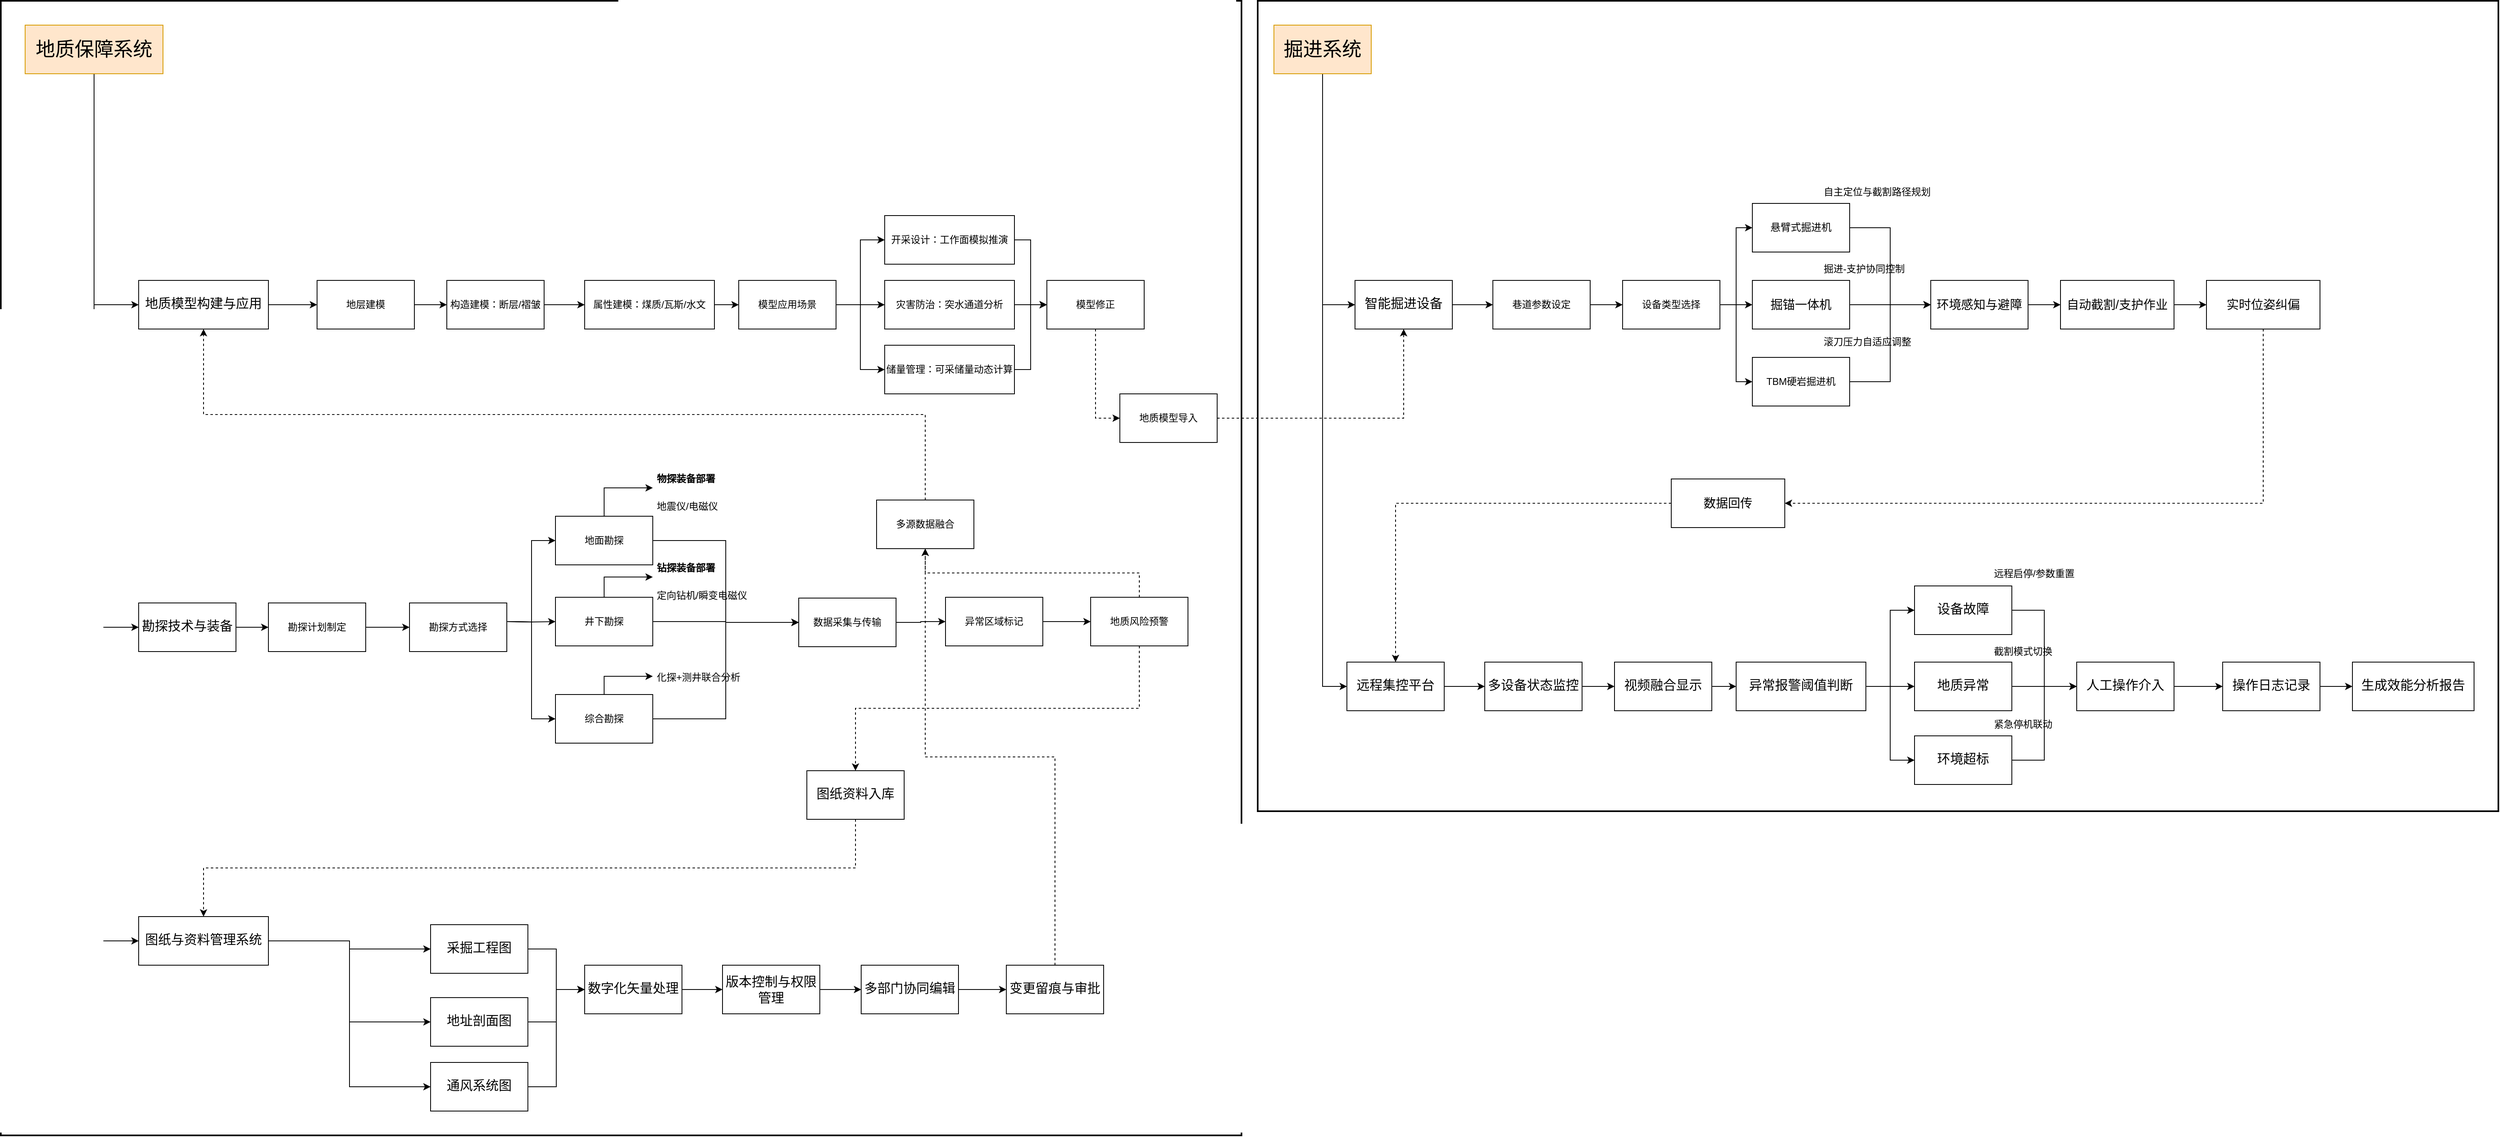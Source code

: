 <mxfile version="26.2.2" pages="8">
  <diagram id="-cCktt3ONnfj60R1ZAxM" name="地质保障_掘进系统">
    <mxGraphModel dx="2209" dy="2674" grid="1" gridSize="10" guides="1" tooltips="1" connect="1" arrows="0" fold="1" page="1" pageScale="1" pageWidth="827" pageHeight="1169" background="none" math="0" shadow="0">
      <root>
        <mxCell id="0" />
        <mxCell id="1" parent="0" />
        <mxCell id="zC82wzYCPPLmM8losIQU-8" value="" style="rounded=0;whiteSpace=wrap;html=1;fillColor=none;strokeWidth=2;" parent="1" vertex="1">
          <mxGeometry x="1710" y="-970" width="1530" height="1000" as="geometry" />
        </mxCell>
        <mxCell id="zC82wzYCPPLmM8losIQU-7" value="" style="rounded=0;whiteSpace=wrap;html=1;fillColor=none;strokeWidth=2;" parent="1" vertex="1">
          <mxGeometry x="160" y="-970" width="1530" height="1400" as="geometry" />
        </mxCell>
        <mxCell id="vWus1yRpr_-g3YKWXNBb-7" style="edgeStyle=orthogonalEdgeStyle;rounded=0;orthogonalLoop=1;jettySize=auto;html=1;exitX=0.5;exitY=1;exitDx=0;exitDy=0;entryX=0;entryY=0.5;entryDx=0;entryDy=0;" parent="1" source="nxVuS4oM-bfAJs-0IB7v-1" target="nxVuS4oM-bfAJs-0IB7v-4" edge="1">
          <mxGeometry relative="1" as="geometry" />
        </mxCell>
        <mxCell id="vWus1yRpr_-g3YKWXNBb-8" style="edgeStyle=orthogonalEdgeStyle;rounded=0;orthogonalLoop=1;jettySize=auto;html=1;exitX=0.5;exitY=1;exitDx=0;exitDy=0;entryX=0;entryY=0.5;entryDx=0;entryDy=0;" parent="1" source="nxVuS4oM-bfAJs-0IB7v-1" target="nxVuS4oM-bfAJs-0IB7v-3" edge="1">
          <mxGeometry relative="1" as="geometry" />
        </mxCell>
        <mxCell id="vWus1yRpr_-g3YKWXNBb-9" style="edgeStyle=orthogonalEdgeStyle;rounded=0;orthogonalLoop=1;jettySize=auto;html=1;exitX=0.5;exitY=1;exitDx=0;exitDy=0;entryX=0;entryY=0.5;entryDx=0;entryDy=0;" parent="1" source="nxVuS4oM-bfAJs-0IB7v-1" target="nxVuS4oM-bfAJs-0IB7v-5" edge="1">
          <mxGeometry relative="1" as="geometry" />
        </mxCell>
        <mxCell id="nxVuS4oM-bfAJs-0IB7v-1" value="&lt;div class=&quot;lake-content&quot;&gt;&lt;p id=&quot;ud347f422&quot; class=&quot;ne-p&quot; style=&quot;margin: 0px ; padding: 0px ; min-height: 24px&quot;&gt;&lt;span class=&quot;ne-text&quot;&gt;&lt;font style=&quot;font-size: 24px&quot;&gt;地质保障系统&lt;/font&gt;&lt;/span&gt;&lt;/p&gt;&lt;/div&gt;" style="rounded=0;whiteSpace=wrap;html=1;fillColor=#ffe6cc;strokeColor=#d79b00;" parent="1" vertex="1">
          <mxGeometry x="190" y="-940" width="170" height="60" as="geometry" />
        </mxCell>
        <mxCell id="nxVuS4oM-bfAJs-0IB7v-52" value="" style="edgeStyle=orthogonalEdgeStyle;rounded=0;orthogonalLoop=1;jettySize=auto;html=1;" parent="1" source="nxVuS4oM-bfAJs-0IB7v-4" target="nxVuS4oM-bfAJs-0IB7v-51" edge="1">
          <mxGeometry relative="1" as="geometry" />
        </mxCell>
        <mxCell id="nxVuS4oM-bfAJs-0IB7v-4" value="&lt;div class=&quot;lake-content&quot;&gt;&lt;p id=&quot;ufa546f99&quot; class=&quot;ne-p&quot; style=&quot;margin: 0px ; padding: 0px ; min-height: 24px&quot;&gt;&lt;span style=&quot;font-size: 16px&quot;&gt;地质模型构建与应用&lt;/span&gt;&lt;br&gt;&lt;/p&gt;&lt;/div&gt;" style="rounded=0;whiteSpace=wrap;html=1;" parent="1" vertex="1">
          <mxGeometry x="330" y="-625" width="160" height="60" as="geometry" />
        </mxCell>
        <mxCell id="nxVuS4oM-bfAJs-0IB7v-94" style="edgeStyle=orthogonalEdgeStyle;rounded=0;orthogonalLoop=1;jettySize=auto;html=1;exitX=1;exitY=0.5;exitDx=0;exitDy=0;" parent="1" source="nxVuS4oM-bfAJs-0IB7v-5" target="nxVuS4oM-bfAJs-0IB7v-66" edge="1">
          <mxGeometry relative="1" as="geometry" />
        </mxCell>
        <mxCell id="nxVuS4oM-bfAJs-0IB7v-95" style="edgeStyle=orthogonalEdgeStyle;rounded=0;orthogonalLoop=1;jettySize=auto;html=1;exitX=1;exitY=0.5;exitDx=0;exitDy=0;entryX=0;entryY=0.5;entryDx=0;entryDy=0;" parent="1" source="nxVuS4oM-bfAJs-0IB7v-5" target="nxVuS4oM-bfAJs-0IB7v-67" edge="1">
          <mxGeometry relative="1" as="geometry" />
        </mxCell>
        <mxCell id="nxVuS4oM-bfAJs-0IB7v-96" style="edgeStyle=orthogonalEdgeStyle;rounded=0;orthogonalLoop=1;jettySize=auto;html=1;exitX=1;exitY=0.5;exitDx=0;exitDy=0;entryX=0;entryY=0.5;entryDx=0;entryDy=0;" parent="1" source="nxVuS4oM-bfAJs-0IB7v-5" target="nxVuS4oM-bfAJs-0IB7v-68" edge="1">
          <mxGeometry relative="1" as="geometry" />
        </mxCell>
        <mxCell id="nxVuS4oM-bfAJs-0IB7v-5" value="&lt;div class=&quot;lake-content&quot;&gt;&lt;p id=&quot;ufa546f99&quot; class=&quot;ne-p&quot; style=&quot;margin: 0px ; padding: 0px ; min-height: 24px&quot;&gt;&lt;span style=&quot;font-size: 16px&quot;&gt;图纸与资料管理系统&lt;/span&gt;&lt;br&gt;&lt;/p&gt;&lt;/div&gt;" style="rounded=0;whiteSpace=wrap;html=1;" parent="1" vertex="1">
          <mxGeometry x="330" y="160" width="160" height="60" as="geometry" />
        </mxCell>
        <mxCell id="nxVuS4oM-bfAJs-0IB7v-34" style="edgeStyle=orthogonalEdgeStyle;rounded=0;orthogonalLoop=1;jettySize=auto;html=1;exitX=1;exitY=0.5;exitDx=0;exitDy=0;entryX=0;entryY=0.5;entryDx=0;entryDy=0;" parent="1" source="nxVuS4oM-bfAJs-0IB7v-3" target="nxVuS4oM-bfAJs-0IB7v-10" edge="1">
          <mxGeometry relative="1" as="geometry" />
        </mxCell>
        <mxCell id="nxVuS4oM-bfAJs-0IB7v-3" value="&lt;div class=&quot;lake-content&quot;&gt;&lt;p id=&quot;ufa546f99&quot; class=&quot;ne-p&quot; style=&quot;margin: 0px ; padding: 0px ; min-height: 24px&quot;&gt;&lt;span class=&quot;ne-text&quot; style=&quot;font-size: 16px&quot;&gt;勘探技术与装备&lt;/span&gt;&lt;/p&gt;&lt;/div&gt;" style="rounded=0;whiteSpace=wrap;html=1;" parent="1" vertex="1">
          <mxGeometry x="330" y="-227" width="120" height="60" as="geometry" />
        </mxCell>
        <mxCell id="nxVuS4oM-bfAJs-0IB7v-12" value="" style="edgeStyle=orthogonalEdgeStyle;rounded=0;orthogonalLoop=1;jettySize=auto;html=1;" parent="1" source="nxVuS4oM-bfAJs-0IB7v-10" target="nxVuS4oM-bfAJs-0IB7v-11" edge="1">
          <mxGeometry relative="1" as="geometry" />
        </mxCell>
        <mxCell id="nxVuS4oM-bfAJs-0IB7v-10" value="勘探计划制定" style="rounded=0;whiteSpace=wrap;html=1;" parent="1" vertex="1">
          <mxGeometry x="490" y="-227" width="120" height="60" as="geometry" />
        </mxCell>
        <mxCell id="nxVuS4oM-bfAJs-0IB7v-77" style="edgeStyle=orthogonalEdgeStyle;rounded=0;orthogonalLoop=1;jettySize=auto;html=1;exitX=1;exitY=0.5;exitDx=0;exitDy=0;entryX=0;entryY=0.5;entryDx=0;entryDy=0;" parent="1" target="nxVuS4oM-bfAJs-0IB7v-15" edge="1">
          <mxGeometry relative="1" as="geometry">
            <mxPoint x="784" y="-204" as="sourcePoint" />
          </mxGeometry>
        </mxCell>
        <mxCell id="nxVuS4oM-bfAJs-0IB7v-78" style="edgeStyle=orthogonalEdgeStyle;rounded=0;orthogonalLoop=1;jettySize=auto;html=1;exitX=1;exitY=0.5;exitDx=0;exitDy=0;entryX=0;entryY=0.5;entryDx=0;entryDy=0;" parent="1" target="nxVuS4oM-bfAJs-0IB7v-13" edge="1">
          <mxGeometry relative="1" as="geometry">
            <mxPoint x="784" y="-204" as="sourcePoint" />
          </mxGeometry>
        </mxCell>
        <mxCell id="nxVuS4oM-bfAJs-0IB7v-80" style="edgeStyle=orthogonalEdgeStyle;rounded=0;orthogonalLoop=1;jettySize=auto;html=1;exitX=1;exitY=0.5;exitDx=0;exitDy=0;entryX=0;entryY=0.5;entryDx=0;entryDy=0;" parent="1" target="nxVuS4oM-bfAJs-0IB7v-16" edge="1">
          <mxGeometry relative="1" as="geometry">
            <mxPoint x="784" y="-204" as="sourcePoint" />
          </mxGeometry>
        </mxCell>
        <mxCell id="nxVuS4oM-bfAJs-0IB7v-11" value="勘探方式选择" style="rounded=0;whiteSpace=wrap;html=1;" parent="1" vertex="1">
          <mxGeometry x="664" y="-227" width="120" height="60" as="geometry" />
        </mxCell>
        <mxCell id="nxVuS4oM-bfAJs-0IB7v-39" style="edgeStyle=orthogonalEdgeStyle;rounded=0;orthogonalLoop=1;jettySize=auto;html=1;exitX=0.5;exitY=0;exitDx=0;exitDy=0;entryX=0;entryY=0.5;entryDx=0;entryDy=0;" parent="1" source="nxVuS4oM-bfAJs-0IB7v-15" target="nxVuS4oM-bfAJs-0IB7v-21" edge="1">
          <mxGeometry relative="1" as="geometry" />
        </mxCell>
        <mxCell id="nxVuS4oM-bfAJs-0IB7v-75" style="edgeStyle=orthogonalEdgeStyle;rounded=0;orthogonalLoop=1;jettySize=auto;html=1;exitX=1;exitY=0.5;exitDx=0;exitDy=0;entryX=0;entryY=0.5;entryDx=0;entryDy=0;" parent="1" source="nxVuS4oM-bfAJs-0IB7v-15" target="nxVuS4oM-bfAJs-0IB7v-26" edge="1">
          <mxGeometry relative="1" as="geometry" />
        </mxCell>
        <mxCell id="nxVuS4oM-bfAJs-0IB7v-15" value="井下勘探" style="rounded=0;whiteSpace=wrap;html=1;" parent="1" vertex="1">
          <mxGeometry x="844" y="-234" width="120" height="60" as="geometry" />
        </mxCell>
        <mxCell id="nxVuS4oM-bfAJs-0IB7v-40" style="edgeStyle=orthogonalEdgeStyle;rounded=0;orthogonalLoop=1;jettySize=auto;html=1;exitX=0.5;exitY=0;exitDx=0;exitDy=0;entryX=0;entryY=0.5;entryDx=0;entryDy=0;" parent="1" source="nxVuS4oM-bfAJs-0IB7v-16" target="nxVuS4oM-bfAJs-0IB7v-22" edge="1">
          <mxGeometry relative="1" as="geometry" />
        </mxCell>
        <mxCell id="nxVuS4oM-bfAJs-0IB7v-44" style="edgeStyle=orthogonalEdgeStyle;rounded=0;orthogonalLoop=1;jettySize=auto;html=1;exitX=1;exitY=0.5;exitDx=0;exitDy=0;entryX=0;entryY=0.5;entryDx=0;entryDy=0;" parent="1" source="nxVuS4oM-bfAJs-0IB7v-16" target="nxVuS4oM-bfAJs-0IB7v-26" edge="1">
          <mxGeometry relative="1" as="geometry" />
        </mxCell>
        <mxCell id="nxVuS4oM-bfAJs-0IB7v-16" value="综合勘探" style="rounded=0;whiteSpace=wrap;html=1;" parent="1" vertex="1">
          <mxGeometry x="844" y="-114" width="120" height="60" as="geometry" />
        </mxCell>
        <mxCell id="nxVuS4oM-bfAJs-0IB7v-20" value="&lt;h1&gt;&lt;font style=&quot;font-size: 12px&quot;&gt;物探装备部署&lt;/font&gt;&lt;/h1&gt;&lt;div&gt;&lt;font style=&quot;font-size: 12px&quot;&gt;地震仪/电磁仪&lt;/font&gt;&lt;/div&gt;" style="text;html=1;strokeColor=none;fillColor=none;spacing=5;spacingTop=-20;whiteSpace=wrap;overflow=hidden;rounded=0;" parent="1" vertex="1">
          <mxGeometry x="964" y="-404" width="120" height="70" as="geometry" />
        </mxCell>
        <mxCell id="nxVuS4oM-bfAJs-0IB7v-21" value="&lt;h1&gt;&lt;font style=&quot;font-size: 12px&quot;&gt;钻探装备部署&lt;/font&gt;&lt;/h1&gt;&lt;div&gt;&lt;font style=&quot;font-size: 12px&quot;&gt;定向钻机/瞬变电磁仪&lt;/font&gt;&lt;/div&gt;" style="text;html=1;strokeColor=none;fillColor=none;spacing=5;spacingTop=-20;whiteSpace=wrap;overflow=hidden;rounded=0;" parent="1" vertex="1">
          <mxGeometry x="964" y="-294" width="120" height="70" as="geometry" />
        </mxCell>
        <mxCell id="nxVuS4oM-bfAJs-0IB7v-22" value="&lt;h1&gt;&lt;span style=&quot;font-size: 12px ; font-weight: normal&quot;&gt;化探+测井联合分析&lt;/span&gt;&lt;br&gt;&lt;/h1&gt;" style="text;html=1;strokeColor=none;fillColor=none;spacing=5;spacingTop=-20;whiteSpace=wrap;overflow=hidden;rounded=0;" parent="1" vertex="1">
          <mxGeometry x="964" y="-159" width="120" height="45" as="geometry" />
        </mxCell>
        <mxCell id="nxVuS4oM-bfAJs-0IB7v-29" value="" style="edgeStyle=orthogonalEdgeStyle;rounded=0;orthogonalLoop=1;jettySize=auto;html=1;" parent="1" source="nxVuS4oM-bfAJs-0IB7v-26" target="nxVuS4oM-bfAJs-0IB7v-28" edge="1">
          <mxGeometry relative="1" as="geometry" />
        </mxCell>
        <mxCell id="nxVuS4oM-bfAJs-0IB7v-26" value="数据采集与传输" style="whiteSpace=wrap;html=1;" parent="1" vertex="1">
          <mxGeometry x="1144" y="-233" width="120" height="60" as="geometry" />
        </mxCell>
        <mxCell id="nxVuS4oM-bfAJs-0IB7v-31" value="" style="edgeStyle=orthogonalEdgeStyle;rounded=0;orthogonalLoop=1;jettySize=auto;html=1;" parent="1" source="nxVuS4oM-bfAJs-0IB7v-28" target="nxVuS4oM-bfAJs-0IB7v-30" edge="1">
          <mxGeometry relative="1" as="geometry" />
        </mxCell>
        <mxCell id="nxVuS4oM-bfAJs-0IB7v-28" value="异常区域标记" style="whiteSpace=wrap;html=1;" parent="1" vertex="1">
          <mxGeometry x="1325" y="-234" width="120" height="60" as="geometry" />
        </mxCell>
        <mxCell id="nxVuS4oM-bfAJs-0IB7v-106" style="edgeStyle=orthogonalEdgeStyle;rounded=0;orthogonalLoop=1;jettySize=auto;html=1;exitX=0.5;exitY=1;exitDx=0;exitDy=0;dashed=1;" parent="1" source="nxVuS4oM-bfAJs-0IB7v-30" target="nxVuS4oM-bfAJs-0IB7v-65" edge="1">
          <mxGeometry relative="1" as="geometry" />
        </mxCell>
        <mxCell id="nxVuS4oM-bfAJs-0IB7v-108" style="edgeStyle=orthogonalEdgeStyle;rounded=0;orthogonalLoop=1;jettySize=auto;html=1;exitX=0.5;exitY=0;exitDx=0;exitDy=0;entryX=0.5;entryY=1;entryDx=0;entryDy=0;dashed=1;" parent="1" source="nxVuS4oM-bfAJs-0IB7v-30" target="nxVuS4oM-bfAJs-0IB7v-53" edge="1">
          <mxGeometry relative="1" as="geometry" />
        </mxCell>
        <mxCell id="nxVuS4oM-bfAJs-0IB7v-30" value="地质风险预警" style="whiteSpace=wrap;html=1;" parent="1" vertex="1">
          <mxGeometry x="1504" y="-234" width="120" height="60" as="geometry" />
        </mxCell>
        <mxCell id="nxVuS4oM-bfAJs-0IB7v-37" style="edgeStyle=orthogonalEdgeStyle;rounded=0;orthogonalLoop=1;jettySize=auto;html=1;exitX=0.5;exitY=0;exitDx=0;exitDy=0;entryX=0;entryY=0.5;entryDx=0;entryDy=0;" parent="1" source="nxVuS4oM-bfAJs-0IB7v-13" target="nxVuS4oM-bfAJs-0IB7v-20" edge="1">
          <mxGeometry relative="1" as="geometry" />
        </mxCell>
        <mxCell id="nxVuS4oM-bfAJs-0IB7v-41" style="edgeStyle=orthogonalEdgeStyle;rounded=0;orthogonalLoop=1;jettySize=auto;html=1;exitX=1;exitY=0.5;exitDx=0;exitDy=0;entryX=0;entryY=0.5;entryDx=0;entryDy=0;" parent="1" source="nxVuS4oM-bfAJs-0IB7v-13" target="nxVuS4oM-bfAJs-0IB7v-26" edge="1">
          <mxGeometry relative="1" as="geometry" />
        </mxCell>
        <mxCell id="nxVuS4oM-bfAJs-0IB7v-13" value="地面勘探" style="rounded=0;whiteSpace=wrap;html=1;" parent="1" vertex="1">
          <mxGeometry x="844" y="-334" width="120" height="60" as="geometry" />
        </mxCell>
        <mxCell id="nxVuS4oM-bfAJs-0IB7v-82" style="edgeStyle=orthogonalEdgeStyle;rounded=0;orthogonalLoop=1;jettySize=auto;html=1;exitX=1;exitY=0.5;exitDx=0;exitDy=0;entryX=0;entryY=0.5;entryDx=0;entryDy=0;" parent="1" source="nxVuS4oM-bfAJs-0IB7v-51" target="nxVuS4oM-bfAJs-0IB7v-58" edge="1">
          <mxGeometry relative="1" as="geometry" />
        </mxCell>
        <mxCell id="nxVuS4oM-bfAJs-0IB7v-51" value="地层建模" style="whiteSpace=wrap;html=1;rounded=0;" parent="1" vertex="1">
          <mxGeometry x="550" y="-625" width="120" height="60" as="geometry" />
        </mxCell>
        <mxCell id="LH76RE7Vp_as8G5-vhRj-1" style="edgeStyle=orthogonalEdgeStyle;rounded=0;orthogonalLoop=1;jettySize=auto;html=1;exitX=0.5;exitY=0;exitDx=0;exitDy=0;entryX=0.5;entryY=1;entryDx=0;entryDy=0;dashed=1;" parent="1" source="nxVuS4oM-bfAJs-0IB7v-53" target="nxVuS4oM-bfAJs-0IB7v-4" edge="1">
          <mxGeometry relative="1" as="geometry" />
        </mxCell>
        <mxCell id="nxVuS4oM-bfAJs-0IB7v-53" value="多源数据融合" style="whiteSpace=wrap;html=1;" parent="1" vertex="1">
          <mxGeometry x="1240" y="-354" width="120" height="60" as="geometry" />
        </mxCell>
        <mxCell id="nxVuS4oM-bfAJs-0IB7v-83" style="edgeStyle=orthogonalEdgeStyle;rounded=0;orthogonalLoop=1;jettySize=auto;html=1;exitX=1;exitY=0.5;exitDx=0;exitDy=0;entryX=0;entryY=0.5;entryDx=0;entryDy=0;" parent="1" source="nxVuS4oM-bfAJs-0IB7v-58" target="nxVuS4oM-bfAJs-0IB7v-59" edge="1">
          <mxGeometry relative="1" as="geometry" />
        </mxCell>
        <mxCell id="nxVuS4oM-bfAJs-0IB7v-58" value="构造建模：断层/褶皱" style="whiteSpace=wrap;html=1;rounded=0;" parent="1" vertex="1">
          <mxGeometry x="710" y="-625" width="120" height="60" as="geometry" />
        </mxCell>
        <mxCell id="nxVuS4oM-bfAJs-0IB7v-84" style="edgeStyle=orthogonalEdgeStyle;rounded=0;orthogonalLoop=1;jettySize=auto;html=1;exitX=1;exitY=0.5;exitDx=0;exitDy=0;entryX=0;entryY=0.5;entryDx=0;entryDy=0;" parent="1" source="nxVuS4oM-bfAJs-0IB7v-59" target="nxVuS4oM-bfAJs-0IB7v-60" edge="1">
          <mxGeometry relative="1" as="geometry" />
        </mxCell>
        <mxCell id="nxVuS4oM-bfAJs-0IB7v-59" value="属性建模：煤质/瓦斯/水文" style="whiteSpace=wrap;html=1;rounded=0;" parent="1" vertex="1">
          <mxGeometry x="880" y="-625" width="160" height="60" as="geometry" />
        </mxCell>
        <mxCell id="nxVuS4oM-bfAJs-0IB7v-88" style="edgeStyle=orthogonalEdgeStyle;rounded=0;orthogonalLoop=1;jettySize=auto;html=1;exitX=1;exitY=0.5;exitDx=0;exitDy=0;entryX=0;entryY=0.5;entryDx=0;entryDy=0;" parent="1" source="nxVuS4oM-bfAJs-0IB7v-60" target="nxVuS4oM-bfAJs-0IB7v-61" edge="1">
          <mxGeometry relative="1" as="geometry" />
        </mxCell>
        <mxCell id="nxVuS4oM-bfAJs-0IB7v-89" style="edgeStyle=orthogonalEdgeStyle;rounded=0;orthogonalLoop=1;jettySize=auto;html=1;exitX=1;exitY=0.5;exitDx=0;exitDy=0;entryX=0;entryY=0.5;entryDx=0;entryDy=0;" parent="1" target="nxVuS4oM-bfAJs-0IB7v-62" edge="1">
          <mxGeometry relative="1" as="geometry">
            <mxPoint x="1250" y="-595" as="sourcePoint" />
          </mxGeometry>
        </mxCell>
        <mxCell id="nxVuS4oM-bfAJs-0IB7v-90" style="edgeStyle=orthogonalEdgeStyle;rounded=0;orthogonalLoop=1;jettySize=auto;html=1;exitX=1;exitY=0.5;exitDx=0;exitDy=0;entryX=0;entryY=0.5;entryDx=0;entryDy=0;" parent="1" source="nxVuS4oM-bfAJs-0IB7v-60" target="nxVuS4oM-bfAJs-0IB7v-63" edge="1">
          <mxGeometry relative="1" as="geometry" />
        </mxCell>
        <mxCell id="nxVuS4oM-bfAJs-0IB7v-105" style="edgeStyle=orthogonalEdgeStyle;rounded=0;orthogonalLoop=1;jettySize=auto;html=1;exitX=1;exitY=0.5;exitDx=0;exitDy=0;entryX=0;entryY=0.5;entryDx=0;entryDy=0;" parent="1" source="nxVuS4oM-bfAJs-0IB7v-60" target="nxVuS4oM-bfAJs-0IB7v-62" edge="1">
          <mxGeometry relative="1" as="geometry" />
        </mxCell>
        <mxCell id="nxVuS4oM-bfAJs-0IB7v-60" value="模型应用场景" style="whiteSpace=wrap;html=1;rounded=0;" parent="1" vertex="1">
          <mxGeometry x="1070" y="-625" width="120" height="60" as="geometry" />
        </mxCell>
        <mxCell id="nxVuS4oM-bfAJs-0IB7v-110" style="edgeStyle=orthogonalEdgeStyle;rounded=0;orthogonalLoop=1;jettySize=auto;html=1;exitX=1;exitY=0.5;exitDx=0;exitDy=0;entryX=0;entryY=0.5;entryDx=0;entryDy=0;" parent="1" source="nxVuS4oM-bfAJs-0IB7v-61" target="nxVuS4oM-bfAJs-0IB7v-64" edge="1">
          <mxGeometry relative="1" as="geometry" />
        </mxCell>
        <mxCell id="nxVuS4oM-bfAJs-0IB7v-61" value="开采设计：工作面模拟推演" style="whiteSpace=wrap;html=1;rounded=0;" parent="1" vertex="1">
          <mxGeometry x="1250" y="-705" width="160" height="60" as="geometry" />
        </mxCell>
        <mxCell id="nxVuS4oM-bfAJs-0IB7v-109" style="edgeStyle=orthogonalEdgeStyle;rounded=0;orthogonalLoop=1;jettySize=auto;html=1;exitX=1;exitY=0.5;exitDx=0;exitDy=0;entryX=0;entryY=0.5;entryDx=0;entryDy=0;" parent="1" source="nxVuS4oM-bfAJs-0IB7v-62" target="nxVuS4oM-bfAJs-0IB7v-64" edge="1">
          <mxGeometry relative="1" as="geometry" />
        </mxCell>
        <mxCell id="nxVuS4oM-bfAJs-0IB7v-62" value="灾害防治：突水通道分析" style="whiteSpace=wrap;html=1;rounded=0;" parent="1" vertex="1">
          <mxGeometry x="1250" y="-625" width="160" height="60" as="geometry" />
        </mxCell>
        <mxCell id="nxVuS4oM-bfAJs-0IB7v-111" style="edgeStyle=orthogonalEdgeStyle;rounded=0;orthogonalLoop=1;jettySize=auto;html=1;exitX=1;exitY=0.5;exitDx=0;exitDy=0;entryX=0;entryY=0.5;entryDx=0;entryDy=0;" parent="1" source="nxVuS4oM-bfAJs-0IB7v-63" target="nxVuS4oM-bfAJs-0IB7v-64" edge="1">
          <mxGeometry relative="1" as="geometry" />
        </mxCell>
        <mxCell id="nxVuS4oM-bfAJs-0IB7v-63" value="储量管理：可采储量动态计算" style="whiteSpace=wrap;html=1;rounded=0;" parent="1" vertex="1">
          <mxGeometry x="1250" y="-545" width="160" height="60" as="geometry" />
        </mxCell>
        <mxCell id="vWus1yRpr_-g3YKWXNBb-14" style="edgeStyle=orthogonalEdgeStyle;rounded=0;orthogonalLoop=1;jettySize=auto;html=1;exitX=0.5;exitY=1;exitDx=0;exitDy=0;entryX=0;entryY=0.5;entryDx=0;entryDy=0;dashed=1;" parent="1" source="nxVuS4oM-bfAJs-0IB7v-64" target="vWus1yRpr_-g3YKWXNBb-1" edge="1">
          <mxGeometry relative="1" as="geometry" />
        </mxCell>
        <mxCell id="nxVuS4oM-bfAJs-0IB7v-64" value="模型修正" style="whiteSpace=wrap;html=1;rounded=0;" parent="1" vertex="1">
          <mxGeometry x="1450" y="-625" width="120" height="60" as="geometry" />
        </mxCell>
        <mxCell id="nxVuS4oM-bfAJs-0IB7v-74" style="edgeStyle=orthogonalEdgeStyle;rounded=0;orthogonalLoop=1;jettySize=auto;html=1;exitX=0.5;exitY=1;exitDx=0;exitDy=0;dashed=1;" parent="1" source="nxVuS4oM-bfAJs-0IB7v-65" target="nxVuS4oM-bfAJs-0IB7v-5" edge="1">
          <mxGeometry relative="1" as="geometry" />
        </mxCell>
        <mxCell id="nxVuS4oM-bfAJs-0IB7v-65" value="&lt;div class=&quot;lake-content&quot;&gt;&lt;p id=&quot;ufa546f99&quot; class=&quot;ne-p&quot; style=&quot;margin: 0px ; padding: 0px ; min-height: 24px&quot;&gt;&lt;span style=&quot;font-size: 16px&quot;&gt;图纸资料入库&lt;/span&gt;&lt;br&gt;&lt;/p&gt;&lt;/div&gt;" style="rounded=0;whiteSpace=wrap;html=1;" parent="1" vertex="1">
          <mxGeometry x="1154" y="-20" width="120" height="60" as="geometry" />
        </mxCell>
        <mxCell id="nxVuS4oM-bfAJs-0IB7v-97" style="edgeStyle=orthogonalEdgeStyle;rounded=0;orthogonalLoop=1;jettySize=auto;html=1;exitX=1;exitY=0.5;exitDx=0;exitDy=0;entryX=0;entryY=0.5;entryDx=0;entryDy=0;" parent="1" source="nxVuS4oM-bfAJs-0IB7v-66" target="nxVuS4oM-bfAJs-0IB7v-69" edge="1">
          <mxGeometry relative="1" as="geometry" />
        </mxCell>
        <mxCell id="nxVuS4oM-bfAJs-0IB7v-66" value="&lt;div class=&quot;lake-content&quot;&gt;&lt;p id=&quot;ufa546f99&quot; class=&quot;ne-p&quot; style=&quot;margin: 0px ; padding: 0px ; min-height: 24px&quot;&gt;&lt;span style=&quot;font-size: 16px&quot;&gt;采掘工程图&lt;/span&gt;&lt;br&gt;&lt;/p&gt;&lt;/div&gt;" style="rounded=0;whiteSpace=wrap;html=1;" parent="1" vertex="1">
          <mxGeometry x="690" y="170" width="120" height="60" as="geometry" />
        </mxCell>
        <mxCell id="nxVuS4oM-bfAJs-0IB7v-98" style="edgeStyle=orthogonalEdgeStyle;rounded=0;orthogonalLoop=1;jettySize=auto;html=1;exitX=1;exitY=0.5;exitDx=0;exitDy=0;entryX=0;entryY=0.5;entryDx=0;entryDy=0;" parent="1" source="nxVuS4oM-bfAJs-0IB7v-67" target="nxVuS4oM-bfAJs-0IB7v-69" edge="1">
          <mxGeometry relative="1" as="geometry" />
        </mxCell>
        <mxCell id="nxVuS4oM-bfAJs-0IB7v-67" value="&lt;div class=&quot;lake-content&quot;&gt;&lt;p id=&quot;ufa546f99&quot; class=&quot;ne-p&quot; style=&quot;margin: 0px ; padding: 0px ; min-height: 24px&quot;&gt;&lt;span style=&quot;font-size: 16px&quot;&gt;地址剖面图&lt;/span&gt;&lt;br&gt;&lt;/p&gt;&lt;/div&gt;" style="rounded=0;whiteSpace=wrap;html=1;" parent="1" vertex="1">
          <mxGeometry x="690" y="260" width="120" height="60" as="geometry" />
        </mxCell>
        <mxCell id="nxVuS4oM-bfAJs-0IB7v-99" style="edgeStyle=orthogonalEdgeStyle;rounded=0;orthogonalLoop=1;jettySize=auto;html=1;exitX=1;exitY=0.5;exitDx=0;exitDy=0;entryX=0;entryY=0.5;entryDx=0;entryDy=0;" parent="1" source="nxVuS4oM-bfAJs-0IB7v-68" target="nxVuS4oM-bfAJs-0IB7v-69" edge="1">
          <mxGeometry relative="1" as="geometry" />
        </mxCell>
        <mxCell id="nxVuS4oM-bfAJs-0IB7v-68" value="&lt;div class=&quot;lake-content&quot;&gt;&lt;p id=&quot;ufa546f99&quot; class=&quot;ne-p&quot; style=&quot;margin: 0px ; padding: 0px ; min-height: 24px&quot;&gt;&lt;span style=&quot;font-size: 16px&quot;&gt;通风系统图&lt;/span&gt;&lt;br&gt;&lt;/p&gt;&lt;/div&gt;" style="rounded=0;whiteSpace=wrap;html=1;" parent="1" vertex="1">
          <mxGeometry x="690" y="340" width="120" height="60" as="geometry" />
        </mxCell>
        <mxCell id="nxVuS4oM-bfAJs-0IB7v-100" style="edgeStyle=orthogonalEdgeStyle;rounded=0;orthogonalLoop=1;jettySize=auto;html=1;exitX=1;exitY=0.5;exitDx=0;exitDy=0;entryX=0;entryY=0.5;entryDx=0;entryDy=0;" parent="1" source="nxVuS4oM-bfAJs-0IB7v-69" target="nxVuS4oM-bfAJs-0IB7v-70" edge="1">
          <mxGeometry relative="1" as="geometry" />
        </mxCell>
        <mxCell id="nxVuS4oM-bfAJs-0IB7v-69" value="&lt;div class=&quot;lake-content&quot;&gt;&lt;p id=&quot;ufa546f99&quot; class=&quot;ne-p&quot; style=&quot;margin: 0px ; padding: 0px ; min-height: 24px&quot;&gt;&lt;span style=&quot;font-size: 16px&quot;&gt;数字化矢量处理&lt;/span&gt;&lt;br&gt;&lt;/p&gt;&lt;/div&gt;" style="rounded=0;whiteSpace=wrap;html=1;" parent="1" vertex="1">
          <mxGeometry x="880" y="220" width="120" height="60" as="geometry" />
        </mxCell>
        <mxCell id="nxVuS4oM-bfAJs-0IB7v-103" style="edgeStyle=orthogonalEdgeStyle;rounded=0;orthogonalLoop=1;jettySize=auto;html=1;exitX=1;exitY=0.5;exitDx=0;exitDy=0;" parent="1" source="nxVuS4oM-bfAJs-0IB7v-70" target="nxVuS4oM-bfAJs-0IB7v-71" edge="1">
          <mxGeometry relative="1" as="geometry" />
        </mxCell>
        <mxCell id="nxVuS4oM-bfAJs-0IB7v-70" value="&lt;div class=&quot;lake-content&quot;&gt;&lt;p id=&quot;ufa546f99&quot; class=&quot;ne-p&quot; style=&quot;margin: 0px ; padding: 0px ; min-height: 24px&quot;&gt;&lt;span style=&quot;font-size: 16px&quot;&gt;版本控制与权限管理&lt;/span&gt;&lt;br&gt;&lt;/p&gt;&lt;/div&gt;" style="rounded=0;whiteSpace=wrap;html=1;" parent="1" vertex="1">
          <mxGeometry x="1050" y="220" width="120" height="60" as="geometry" />
        </mxCell>
        <mxCell id="nxVuS4oM-bfAJs-0IB7v-102" style="edgeStyle=orthogonalEdgeStyle;rounded=0;orthogonalLoop=1;jettySize=auto;html=1;exitX=1;exitY=0.5;exitDx=0;exitDy=0;" parent="1" source="nxVuS4oM-bfAJs-0IB7v-71" edge="1">
          <mxGeometry relative="1" as="geometry">
            <mxPoint x="1330.0" y="259.857" as="targetPoint" />
          </mxGeometry>
        </mxCell>
        <mxCell id="nxVuS4oM-bfAJs-0IB7v-104" style="edgeStyle=orthogonalEdgeStyle;rounded=0;orthogonalLoop=1;jettySize=auto;html=1;exitX=1;exitY=0.5;exitDx=0;exitDy=0;entryX=0;entryY=0.5;entryDx=0;entryDy=0;" parent="1" source="nxVuS4oM-bfAJs-0IB7v-71" target="nxVuS4oM-bfAJs-0IB7v-72" edge="1">
          <mxGeometry relative="1" as="geometry" />
        </mxCell>
        <mxCell id="nxVuS4oM-bfAJs-0IB7v-71" value="&lt;div class=&quot;lake-content&quot;&gt;&lt;p id=&quot;ufa546f99&quot; class=&quot;ne-p&quot; style=&quot;margin: 0px ; padding: 0px ; min-height: 24px&quot;&gt;&lt;span style=&quot;font-size: 16px&quot;&gt;多部门协同编辑&lt;/span&gt;&lt;br&gt;&lt;/p&gt;&lt;/div&gt;" style="rounded=0;whiteSpace=wrap;html=1;" parent="1" vertex="1">
          <mxGeometry x="1221" y="220" width="120" height="60" as="geometry" />
        </mxCell>
        <mxCell id="pboyAxbGtmuFsbYGKsZ5-1" style="edgeStyle=orthogonalEdgeStyle;rounded=0;orthogonalLoop=1;jettySize=auto;html=1;exitX=0.5;exitY=0;exitDx=0;exitDy=0;entryX=0.5;entryY=1;entryDx=0;entryDy=0;dashed=1;" parent="1" source="nxVuS4oM-bfAJs-0IB7v-72" target="nxVuS4oM-bfAJs-0IB7v-53" edge="1">
          <mxGeometry relative="1" as="geometry" />
        </mxCell>
        <mxCell id="nxVuS4oM-bfAJs-0IB7v-72" value="&lt;div class=&quot;lake-content&quot;&gt;&lt;p id=&quot;ufa546f99&quot; class=&quot;ne-p&quot; style=&quot;margin: 0px ; padding: 0px ; min-height: 24px&quot;&gt;&lt;span style=&quot;font-size: 16px&quot;&gt;变更留痕与审批&lt;/span&gt;&lt;br&gt;&lt;/p&gt;&lt;/div&gt;" style="rounded=0;whiteSpace=wrap;html=1;" parent="1" vertex="1">
          <mxGeometry x="1400" y="220" width="120" height="60" as="geometry" />
        </mxCell>
        <mxCell id="vWus1yRpr_-g3YKWXNBb-85" style="edgeStyle=orthogonalEdgeStyle;rounded=0;orthogonalLoop=1;jettySize=auto;html=1;exitX=1;exitY=0.5;exitDx=0;exitDy=0;entryX=0.5;entryY=1;entryDx=0;entryDy=0;dashed=1;" parent="1" source="vWus1yRpr_-g3YKWXNBb-1" target="vWus1yRpr_-g3YKWXNBb-12" edge="1">
          <mxGeometry relative="1" as="geometry" />
        </mxCell>
        <mxCell id="vWus1yRpr_-g3YKWXNBb-1" value="地质模型导入" style="whiteSpace=wrap;html=1;rounded=0;" parent="1" vertex="1">
          <mxGeometry x="1540" y="-485" width="120" height="60" as="geometry" />
        </mxCell>
        <mxCell id="vWus1yRpr_-g3YKWXNBb-18" style="edgeStyle=orthogonalEdgeStyle;rounded=0;orthogonalLoop=1;jettySize=auto;html=1;exitX=1;exitY=0.5;exitDx=0;exitDy=0;entryX=0;entryY=0.5;entryDx=0;entryDy=0;" parent="1" source="vWus1yRpr_-g3YKWXNBb-2" target="vWus1yRpr_-g3YKWXNBb-3" edge="1">
          <mxGeometry relative="1" as="geometry" />
        </mxCell>
        <mxCell id="vWus1yRpr_-g3YKWXNBb-2" value="巷道参数设定" style="whiteSpace=wrap;html=1;rounded=0;" parent="1" vertex="1">
          <mxGeometry x="2000" y="-625" width="120" height="60" as="geometry" />
        </mxCell>
        <mxCell id="vWus1yRpr_-g3YKWXNBb-22" style="edgeStyle=orthogonalEdgeStyle;rounded=0;orthogonalLoop=1;jettySize=auto;html=1;exitX=1;exitY=0.5;exitDx=0;exitDy=0;entryX=0;entryY=0.5;entryDx=0;entryDy=0;" parent="1" source="vWus1yRpr_-g3YKWXNBb-3" target="vWus1yRpr_-g3YKWXNBb-19" edge="1">
          <mxGeometry relative="1" as="geometry" />
        </mxCell>
        <mxCell id="vWus1yRpr_-g3YKWXNBb-23" style="edgeStyle=orthogonalEdgeStyle;rounded=0;orthogonalLoop=1;jettySize=auto;html=1;exitX=1;exitY=0.5;exitDx=0;exitDy=0;entryX=0;entryY=0.5;entryDx=0;entryDy=0;" parent="1" source="vWus1yRpr_-g3YKWXNBb-3" target="vWus1yRpr_-g3YKWXNBb-20" edge="1">
          <mxGeometry relative="1" as="geometry" />
        </mxCell>
        <mxCell id="vWus1yRpr_-g3YKWXNBb-24" style="edgeStyle=orthogonalEdgeStyle;rounded=0;orthogonalLoop=1;jettySize=auto;html=1;exitX=1;exitY=0.5;exitDx=0;exitDy=0;entryX=0;entryY=0.5;entryDx=0;entryDy=0;" parent="1" source="vWus1yRpr_-g3YKWXNBb-3" target="vWus1yRpr_-g3YKWXNBb-21" edge="1">
          <mxGeometry relative="1" as="geometry" />
        </mxCell>
        <mxCell id="vWus1yRpr_-g3YKWXNBb-3" value="设备类型选择" style="whiteSpace=wrap;html=1;rounded=0;" parent="1" vertex="1">
          <mxGeometry x="2160" y="-625" width="120" height="60" as="geometry" />
        </mxCell>
        <mxCell id="vWus1yRpr_-g3YKWXNBb-13" style="edgeStyle=orthogonalEdgeStyle;rounded=0;orthogonalLoop=1;jettySize=auto;html=1;exitX=0.5;exitY=1;exitDx=0;exitDy=0;entryX=0;entryY=0.5;entryDx=0;entryDy=0;" parent="1" source="vWus1yRpr_-g3YKWXNBb-10" target="vWus1yRpr_-g3YKWXNBb-12" edge="1">
          <mxGeometry relative="1" as="geometry" />
        </mxCell>
        <mxCell id="vWus1yRpr_-g3YKWXNBb-32" style="edgeStyle=orthogonalEdgeStyle;rounded=0;orthogonalLoop=1;jettySize=auto;html=1;exitX=0.5;exitY=1;exitDx=0;exitDy=0;entryX=0;entryY=0.5;entryDx=0;entryDy=0;" parent="1" source="vWus1yRpr_-g3YKWXNBb-10" target="vWus1yRpr_-g3YKWXNBb-31" edge="1">
          <mxGeometry relative="1" as="geometry" />
        </mxCell>
        <mxCell id="vWus1yRpr_-g3YKWXNBb-10" value="&lt;font style=&quot;font-size: 24px&quot;&gt;掘进系统&lt;/font&gt;" style="whiteSpace=wrap;html=1;rounded=0;fillColor=#ffe6cc;strokeColor=#d79b00;" parent="1" vertex="1">
          <mxGeometry x="1730" y="-940" width="120" height="60" as="geometry" />
        </mxCell>
        <mxCell id="vWus1yRpr_-g3YKWXNBb-16" style="edgeStyle=orthogonalEdgeStyle;rounded=0;orthogonalLoop=1;jettySize=auto;html=1;exitX=1;exitY=0.5;exitDx=0;exitDy=0;entryX=0;entryY=0.5;entryDx=0;entryDy=0;" parent="1" source="vWus1yRpr_-g3YKWXNBb-12" target="vWus1yRpr_-g3YKWXNBb-2" edge="1">
          <mxGeometry relative="1" as="geometry" />
        </mxCell>
        <mxCell id="vWus1yRpr_-g3YKWXNBb-12" value="&lt;div class=&quot;lake-content&quot;&gt;&lt;p id=&quot;u4d3d1de8&quot; class=&quot;ne-p&quot; style=&quot;margin: 0px ; padding: 0px ; min-height: 24px&quot;&gt;&lt;span class=&quot;ne-text&quot; style=&quot;font-size: 16px&quot;&gt;智能掘进设备&lt;/span&gt;&lt;/p&gt;&lt;/div&gt;" style="whiteSpace=wrap;html=1;rounded=0;" parent="1" vertex="1">
          <mxGeometry x="1830" y="-625" width="120" height="60" as="geometry" />
        </mxCell>
        <mxCell id="vWus1yRpr_-g3YKWXNBb-53" style="edgeStyle=orthogonalEdgeStyle;rounded=0;orthogonalLoop=1;jettySize=auto;html=1;exitX=1;exitY=0.5;exitDx=0;exitDy=0;entryX=0;entryY=0.5;entryDx=0;entryDy=0;" parent="1" source="vWus1yRpr_-g3YKWXNBb-19" target="vWus1yRpr_-g3YKWXNBb-25" edge="1">
          <mxGeometry relative="1" as="geometry" />
        </mxCell>
        <mxCell id="vWus1yRpr_-g3YKWXNBb-19" value="&lt;pre style=&quot;overflow: auto ; word-break: break-all ; font-size: 12.573px ; margin-top: 0px ; margin-bottom: 0px&quot;&gt;&lt;span class=&quot;token label property&quot;&gt;&lt;font face=&quot;Helvetica&quot;&gt;悬臂式掘进机&lt;/font&gt;&lt;/span&gt;&lt;/pre&gt;" style="whiteSpace=wrap;html=1;rounded=0;" parent="1" vertex="1">
          <mxGeometry x="2320" y="-720" width="120" height="60" as="geometry" />
        </mxCell>
        <mxCell id="vWus1yRpr_-g3YKWXNBb-27" style="edgeStyle=orthogonalEdgeStyle;rounded=0;orthogonalLoop=1;jettySize=auto;html=1;exitX=1;exitY=0.5;exitDx=0;exitDy=0;entryX=0;entryY=0.5;entryDx=0;entryDy=0;" parent="1" source="vWus1yRpr_-g3YKWXNBb-20" target="vWus1yRpr_-g3YKWXNBb-25" edge="1">
          <mxGeometry relative="1" as="geometry" />
        </mxCell>
        <mxCell id="vWus1yRpr_-g3YKWXNBb-20" value="&lt;pre style=&quot;background-color: rgb(255 , 255 , 255) ; font-family: , monospace ; font-size: 11.3pt&quot;&gt;&lt;font face=&quot;Helvetica&quot;&gt;掘锚一体机&lt;/font&gt;&lt;/pre&gt;" style="whiteSpace=wrap;html=1;rounded=0;" parent="1" vertex="1">
          <mxGeometry x="2320" y="-625" width="120" height="60" as="geometry" />
        </mxCell>
        <mxCell id="vWus1yRpr_-g3YKWXNBb-54" style="edgeStyle=orthogonalEdgeStyle;rounded=0;orthogonalLoop=1;jettySize=auto;html=1;exitX=1;exitY=0.5;exitDx=0;exitDy=0;entryX=0;entryY=0.5;entryDx=0;entryDy=0;" parent="1" source="vWus1yRpr_-g3YKWXNBb-21" target="vWus1yRpr_-g3YKWXNBb-25" edge="1">
          <mxGeometry relative="1" as="geometry" />
        </mxCell>
        <mxCell id="vWus1yRpr_-g3YKWXNBb-21" value="TBM硬岩掘进机" style="whiteSpace=wrap;html=1;rounded=0;" parent="1" vertex="1">
          <mxGeometry x="2320" y="-530" width="120" height="60" as="geometry" />
        </mxCell>
        <mxCell id="vWus1yRpr_-g3YKWXNBb-30" style="edgeStyle=orthogonalEdgeStyle;rounded=0;orthogonalLoop=1;jettySize=auto;html=1;exitX=1;exitY=0.5;exitDx=0;exitDy=0;entryX=0;entryY=0.5;entryDx=0;entryDy=0;" parent="1" source="vWus1yRpr_-g3YKWXNBb-25" target="vWus1yRpr_-g3YKWXNBb-29" edge="1">
          <mxGeometry relative="1" as="geometry" />
        </mxCell>
        <mxCell id="vWus1yRpr_-g3YKWXNBb-25" value="&lt;pre style=&quot;background-color: rgb(255 , 255 , 255) ; font-family: , monospace ; font-size: 11.3pt&quot;&gt;&lt;font face=&quot;Helvetica&quot;&gt;环境感知与避障&lt;/font&gt;&lt;/pre&gt;" style="whiteSpace=wrap;html=1;rounded=0;" parent="1" vertex="1">
          <mxGeometry x="2540" y="-625" width="120" height="60" as="geometry" />
        </mxCell>
        <mxCell id="vWus1yRpr_-g3YKWXNBb-83" style="edgeStyle=orthogonalEdgeStyle;rounded=0;orthogonalLoop=1;jettySize=auto;html=1;exitX=1;exitY=0.5;exitDx=0;exitDy=0;entryX=0;entryY=0.5;entryDx=0;entryDy=0;" parent="1" source="vWus1yRpr_-g3YKWXNBb-29" target="vWus1yRpr_-g3YKWXNBb-82" edge="1">
          <mxGeometry relative="1" as="geometry" />
        </mxCell>
        <mxCell id="vWus1yRpr_-g3YKWXNBb-29" value="&lt;pre style=&quot;background-color: rgb(255 , 255 , 255) ; font-family: , monospace ; font-size: 11.3pt&quot;&gt;&lt;font face=&quot;Helvetica&quot;&gt;自动截割/支护作业&lt;/font&gt;&lt;/pre&gt;" style="whiteSpace=wrap;html=1;rounded=0;" parent="1" vertex="1">
          <mxGeometry x="2700" y="-625" width="140" height="60" as="geometry" />
        </mxCell>
        <mxCell id="vWus1yRpr_-g3YKWXNBb-74" style="edgeStyle=orthogonalEdgeStyle;rounded=0;orthogonalLoop=1;jettySize=auto;html=1;exitX=1;exitY=0.5;exitDx=0;exitDy=0;entryX=0;entryY=0.5;entryDx=0;entryDy=0;" parent="1" source="vWus1yRpr_-g3YKWXNBb-31" target="vWus1yRpr_-g3YKWXNBb-33" edge="1">
          <mxGeometry relative="1" as="geometry" />
        </mxCell>
        <mxCell id="vWus1yRpr_-g3YKWXNBb-31" value="&lt;div class=&quot;lake-content&quot;&gt;&lt;p id=&quot;u4d3d1de8&quot; class=&quot;ne-p&quot; style=&quot;margin: 0px ; padding: 0px ; min-height: 24px&quot;&gt;&lt;span style=&quot;font-size: 16px&quot;&gt;远程集控平台&lt;/span&gt;&lt;/p&gt;&lt;/div&gt;" style="whiteSpace=wrap;html=1;rounded=0;" parent="1" vertex="1">
          <mxGeometry x="1820" y="-154" width="120" height="60" as="geometry" />
        </mxCell>
        <mxCell id="vWus1yRpr_-g3YKWXNBb-75" style="edgeStyle=orthogonalEdgeStyle;rounded=0;orthogonalLoop=1;jettySize=auto;html=1;exitX=1;exitY=0.5;exitDx=0;exitDy=0;" parent="1" source="vWus1yRpr_-g3YKWXNBb-33" target="vWus1yRpr_-g3YKWXNBb-34" edge="1">
          <mxGeometry relative="1" as="geometry" />
        </mxCell>
        <mxCell id="vWus1yRpr_-g3YKWXNBb-33" value="&lt;div class=&quot;lake-content&quot;&gt;&lt;p id=&quot;u4d3d1de8&quot; class=&quot;ne-p&quot; style=&quot;margin: 0px ; padding: 0px ; min-height: 24px&quot;&gt;&lt;span style=&quot;font-size: 16px&quot;&gt;多设备状态监控&lt;/span&gt;&lt;/p&gt;&lt;/div&gt;" style="whiteSpace=wrap;html=1;rounded=0;" parent="1" vertex="1">
          <mxGeometry x="1990" y="-154" width="120" height="60" as="geometry" />
        </mxCell>
        <mxCell id="vWus1yRpr_-g3YKWXNBb-76" style="edgeStyle=orthogonalEdgeStyle;rounded=0;orthogonalLoop=1;jettySize=auto;html=1;exitX=1;exitY=0.5;exitDx=0;exitDy=0;" parent="1" source="vWus1yRpr_-g3YKWXNBb-34" target="vWus1yRpr_-g3YKWXNBb-35" edge="1">
          <mxGeometry relative="1" as="geometry" />
        </mxCell>
        <mxCell id="vWus1yRpr_-g3YKWXNBb-34" value="&lt;div class=&quot;lake-content&quot;&gt;&lt;p id=&quot;u4d3d1de8&quot; class=&quot;ne-p&quot; style=&quot;margin: 0px ; padding: 0px ; min-height: 24px&quot;&gt;&lt;span style=&quot;font-size: 16px&quot;&gt;视频融合显示&lt;/span&gt;&lt;/p&gt;&lt;/div&gt;" style="whiteSpace=wrap;html=1;rounded=0;" parent="1" vertex="1">
          <mxGeometry x="2150" y="-154" width="120" height="60" as="geometry" />
        </mxCell>
        <mxCell id="vWus1yRpr_-g3YKWXNBb-77" style="edgeStyle=orthogonalEdgeStyle;rounded=0;orthogonalLoop=1;jettySize=auto;html=1;exitX=1;exitY=0.5;exitDx=0;exitDy=0;entryX=0;entryY=0.5;entryDx=0;entryDy=0;" parent="1" source="vWus1yRpr_-g3YKWXNBb-35" target="vWus1yRpr_-g3YKWXNBb-37" edge="1">
          <mxGeometry relative="1" as="geometry" />
        </mxCell>
        <mxCell id="vWus1yRpr_-g3YKWXNBb-78" style="edgeStyle=orthogonalEdgeStyle;rounded=0;orthogonalLoop=1;jettySize=auto;html=1;exitX=1;exitY=0.5;exitDx=0;exitDy=0;entryX=0;entryY=0.5;entryDx=0;entryDy=0;" parent="1" source="vWus1yRpr_-g3YKWXNBb-35" target="vWus1yRpr_-g3YKWXNBb-36" edge="1">
          <mxGeometry relative="1" as="geometry" />
        </mxCell>
        <mxCell id="vWus1yRpr_-g3YKWXNBb-79" style="edgeStyle=orthogonalEdgeStyle;rounded=0;orthogonalLoop=1;jettySize=auto;html=1;exitX=1;exitY=0.5;exitDx=0;exitDy=0;entryX=0;entryY=0.5;entryDx=0;entryDy=0;" parent="1" source="vWus1yRpr_-g3YKWXNBb-35" target="vWus1yRpr_-g3YKWXNBb-38" edge="1">
          <mxGeometry relative="1" as="geometry" />
        </mxCell>
        <mxCell id="vWus1yRpr_-g3YKWXNBb-35" value="&lt;div class=&quot;lake-content&quot;&gt;&lt;p id=&quot;u4d3d1de8&quot; class=&quot;ne-p&quot; style=&quot;margin: 0px ; padding: 0px ; min-height: 24px&quot;&gt;&lt;span style=&quot;font-size: 16px&quot;&gt;异常报警阈值判断&lt;/span&gt;&lt;/p&gt;&lt;/div&gt;" style="whiteSpace=wrap;html=1;rounded=0;" parent="1" vertex="1">
          <mxGeometry x="2300" y="-154" width="160" height="60" as="geometry" />
        </mxCell>
        <mxCell id="vWus1yRpr_-g3YKWXNBb-69" style="edgeStyle=orthogonalEdgeStyle;rounded=0;orthogonalLoop=1;jettySize=auto;html=1;exitX=1;exitY=0.5;exitDx=0;exitDy=0;entryX=0;entryY=0.5;entryDx=0;entryDy=0;" parent="1" source="vWus1yRpr_-g3YKWXNBb-36" target="vWus1yRpr_-g3YKWXNBb-68" edge="1">
          <mxGeometry relative="1" as="geometry" />
        </mxCell>
        <mxCell id="vWus1yRpr_-g3YKWXNBb-36" value="&lt;div class=&quot;lake-content&quot;&gt;&lt;p id=&quot;u4d3d1de8&quot; class=&quot;ne-p&quot; style=&quot;margin: 0px ; padding: 0px ; min-height: 24px&quot;&gt;&lt;span style=&quot;font-size: 16px&quot;&gt;设备故障&lt;/span&gt;&lt;/p&gt;&lt;/div&gt;" style="whiteSpace=wrap;html=1;rounded=0;" parent="1" vertex="1">
          <mxGeometry x="2520" y="-248" width="120" height="60" as="geometry" />
        </mxCell>
        <mxCell id="vWus1yRpr_-g3YKWXNBb-70" style="edgeStyle=orthogonalEdgeStyle;rounded=0;orthogonalLoop=1;jettySize=auto;html=1;exitX=1;exitY=0.5;exitDx=0;exitDy=0;entryX=0;entryY=0.5;entryDx=0;entryDy=0;" parent="1" source="vWus1yRpr_-g3YKWXNBb-37" target="vWus1yRpr_-g3YKWXNBb-68" edge="1">
          <mxGeometry relative="1" as="geometry" />
        </mxCell>
        <mxCell id="vWus1yRpr_-g3YKWXNBb-37" value="&lt;div class=&quot;lake-content&quot;&gt;&lt;p id=&quot;u4d3d1de8&quot; class=&quot;ne-p&quot; style=&quot;margin: 0px ; padding: 0px ; min-height: 24px&quot;&gt;&lt;span style=&quot;font-size: 16px&quot;&gt;地质异常&lt;/span&gt;&lt;/p&gt;&lt;/div&gt;" style="whiteSpace=wrap;html=1;rounded=0;" parent="1" vertex="1">
          <mxGeometry x="2520" y="-154" width="120" height="60" as="geometry" />
        </mxCell>
        <mxCell id="vWus1yRpr_-g3YKWXNBb-71" style="edgeStyle=orthogonalEdgeStyle;rounded=0;orthogonalLoop=1;jettySize=auto;html=1;exitX=1;exitY=0.5;exitDx=0;exitDy=0;entryX=0;entryY=0.5;entryDx=0;entryDy=0;" parent="1" source="vWus1yRpr_-g3YKWXNBb-38" target="vWus1yRpr_-g3YKWXNBb-68" edge="1">
          <mxGeometry relative="1" as="geometry" />
        </mxCell>
        <mxCell id="vWus1yRpr_-g3YKWXNBb-38" value="&lt;div class=&quot;lake-content&quot;&gt;&lt;p id=&quot;u4d3d1de8&quot; class=&quot;ne-p&quot; style=&quot;margin: 0px ; padding: 0px ; min-height: 24px&quot;&gt;&lt;span style=&quot;font-size: 16px&quot;&gt;环境超标&lt;/span&gt;&lt;/p&gt;&lt;/div&gt;" style="whiteSpace=wrap;html=1;rounded=0;" parent="1" vertex="1">
          <mxGeometry x="2520" y="-63" width="120" height="60" as="geometry" />
        </mxCell>
        <mxCell id="vWus1yRpr_-g3YKWXNBb-39" value="" style="shape=table;startSize=0;container=1;collapsible=1;childLayout=tableLayout;fixedRows=1;rowLines=0;fontStyle=0;align=center;resizeLast=1;strokeColor=none;fillColor=none;" parent="1" vertex="1">
          <mxGeometry x="2370" y="-750" width="180" height="30" as="geometry" />
        </mxCell>
        <mxCell id="vWus1yRpr_-g3YKWXNBb-40" value="" style="shape=partialRectangle;collapsible=0;dropTarget=0;pointerEvents=0;fillColor=none;top=0;left=0;bottom=0;right=0;points=[[0,0.5],[1,0.5]];portConstraint=eastwest;" parent="vWus1yRpr_-g3YKWXNBb-39" vertex="1">
          <mxGeometry width="180" height="30" as="geometry" />
        </mxCell>
        <mxCell id="vWus1yRpr_-g3YKWXNBb-41" value="" style="shape=partialRectangle;connectable=0;fillColor=none;top=0;left=0;bottom=0;right=0;editable=1;overflow=hidden;" parent="vWus1yRpr_-g3YKWXNBb-40" vertex="1">
          <mxGeometry width="30" height="30" as="geometry">
            <mxRectangle width="30" height="30" as="alternateBounds" />
          </mxGeometry>
        </mxCell>
        <mxCell id="vWus1yRpr_-g3YKWXNBb-42" value="自主定位与截割路径规划" style="shape=partialRectangle;connectable=0;fillColor=none;top=0;left=0;bottom=0;right=0;align=left;spacingLeft=6;overflow=hidden;" parent="vWus1yRpr_-g3YKWXNBb-40" vertex="1">
          <mxGeometry x="30" width="150" height="30" as="geometry">
            <mxRectangle width="150" height="30" as="alternateBounds" />
          </mxGeometry>
        </mxCell>
        <mxCell id="vWus1yRpr_-g3YKWXNBb-43" value="" style="shape=table;startSize=0;container=1;collapsible=1;childLayout=tableLayout;fixedRows=1;rowLines=0;fontStyle=0;align=center;resizeLast=1;strokeColor=none;fillColor=none;" parent="1" vertex="1">
          <mxGeometry x="2370" y="-655" width="180" height="30" as="geometry" />
        </mxCell>
        <mxCell id="vWus1yRpr_-g3YKWXNBb-44" value="" style="shape=partialRectangle;collapsible=0;dropTarget=0;pointerEvents=0;fillColor=none;top=0;left=0;bottom=0;right=0;points=[[0,0.5],[1,0.5]];portConstraint=eastwest;" parent="vWus1yRpr_-g3YKWXNBb-43" vertex="1">
          <mxGeometry width="180" height="30" as="geometry" />
        </mxCell>
        <mxCell id="vWus1yRpr_-g3YKWXNBb-45" value="" style="shape=partialRectangle;connectable=0;fillColor=none;top=0;left=0;bottom=0;right=0;editable=1;overflow=hidden;" parent="vWus1yRpr_-g3YKWXNBb-44" vertex="1">
          <mxGeometry width="30" height="30" as="geometry">
            <mxRectangle width="30" height="30" as="alternateBounds" />
          </mxGeometry>
        </mxCell>
        <mxCell id="vWus1yRpr_-g3YKWXNBb-46" value="掘进-支护协同控制" style="shape=partialRectangle;connectable=0;fillColor=none;top=0;left=0;bottom=0;right=0;align=left;spacingLeft=6;overflow=hidden;" parent="vWus1yRpr_-g3YKWXNBb-44" vertex="1">
          <mxGeometry x="30" width="150" height="30" as="geometry">
            <mxRectangle width="150" height="30" as="alternateBounds" />
          </mxGeometry>
        </mxCell>
        <mxCell id="vWus1yRpr_-g3YKWXNBb-48" value="" style="shape=table;startSize=0;container=1;collapsible=1;childLayout=tableLayout;fixedRows=1;rowLines=0;fontStyle=0;align=center;resizeLast=1;strokeColor=none;fillColor=none;" parent="1" vertex="1">
          <mxGeometry x="2370" y="-565" width="180" height="30" as="geometry" />
        </mxCell>
        <mxCell id="vWus1yRpr_-g3YKWXNBb-49" value="" style="shape=partialRectangle;collapsible=0;dropTarget=0;pointerEvents=0;fillColor=none;top=0;left=0;bottom=0;right=0;points=[[0,0.5],[1,0.5]];portConstraint=eastwest;" parent="vWus1yRpr_-g3YKWXNBb-48" vertex="1">
          <mxGeometry width="180" height="30" as="geometry" />
        </mxCell>
        <mxCell id="vWus1yRpr_-g3YKWXNBb-50" value="" style="shape=partialRectangle;connectable=0;fillColor=none;top=0;left=0;bottom=0;right=0;editable=1;overflow=hidden;" parent="vWus1yRpr_-g3YKWXNBb-49" vertex="1">
          <mxGeometry width="30" height="30" as="geometry">
            <mxRectangle width="30" height="30" as="alternateBounds" />
          </mxGeometry>
        </mxCell>
        <mxCell id="vWus1yRpr_-g3YKWXNBb-51" value="滚刀压力自适应调整" style="shape=partialRectangle;connectable=0;fillColor=none;top=0;left=0;bottom=0;right=0;align=left;spacingLeft=6;overflow=hidden;" parent="vWus1yRpr_-g3YKWXNBb-49" vertex="1">
          <mxGeometry x="30" width="150" height="30" as="geometry">
            <mxRectangle width="150" height="30" as="alternateBounds" />
          </mxGeometry>
        </mxCell>
        <mxCell id="vWus1yRpr_-g3YKWXNBb-55" value="" style="shape=table;startSize=0;container=1;collapsible=1;childLayout=tableLayout;fixedRows=1;rowLines=0;fontStyle=0;align=center;resizeLast=1;strokeColor=none;fillColor=none;" parent="1" vertex="1">
          <mxGeometry x="2580" y="-279" width="180" height="30" as="geometry" />
        </mxCell>
        <mxCell id="vWus1yRpr_-g3YKWXNBb-56" value="" style="shape=partialRectangle;collapsible=0;dropTarget=0;pointerEvents=0;fillColor=none;top=0;left=0;bottom=0;right=0;points=[[0,0.5],[1,0.5]];portConstraint=eastwest;" parent="vWus1yRpr_-g3YKWXNBb-55" vertex="1">
          <mxGeometry width="180" height="30" as="geometry" />
        </mxCell>
        <mxCell id="vWus1yRpr_-g3YKWXNBb-57" value="" style="shape=partialRectangle;connectable=0;fillColor=none;top=0;left=0;bottom=0;right=0;editable=1;overflow=hidden;" parent="vWus1yRpr_-g3YKWXNBb-56" vertex="1">
          <mxGeometry width="30" height="30" as="geometry">
            <mxRectangle width="30" height="30" as="alternateBounds" />
          </mxGeometry>
        </mxCell>
        <mxCell id="vWus1yRpr_-g3YKWXNBb-58" value="远程启停/参数重置" style="shape=partialRectangle;connectable=0;fillColor=none;top=0;left=0;bottom=0;right=0;align=left;spacingLeft=6;overflow=hidden;" parent="vWus1yRpr_-g3YKWXNBb-56" vertex="1">
          <mxGeometry x="30" width="150" height="30" as="geometry">
            <mxRectangle width="150" height="30" as="alternateBounds" />
          </mxGeometry>
        </mxCell>
        <mxCell id="vWus1yRpr_-g3YKWXNBb-59" value="" style="shape=table;startSize=0;container=1;collapsible=1;childLayout=tableLayout;fixedRows=1;rowLines=0;fontStyle=0;align=center;resizeLast=1;strokeColor=none;fillColor=none;" parent="1" vertex="1">
          <mxGeometry x="2580" y="-183" width="180" height="30" as="geometry" />
        </mxCell>
        <mxCell id="vWus1yRpr_-g3YKWXNBb-60" value="" style="shape=partialRectangle;collapsible=0;dropTarget=0;pointerEvents=0;fillColor=none;top=0;left=0;bottom=0;right=0;points=[[0,0.5],[1,0.5]];portConstraint=eastwest;" parent="vWus1yRpr_-g3YKWXNBb-59" vertex="1">
          <mxGeometry width="180" height="30" as="geometry" />
        </mxCell>
        <mxCell id="vWus1yRpr_-g3YKWXNBb-61" value="" style="shape=partialRectangle;connectable=0;fillColor=none;top=0;left=0;bottom=0;right=0;editable=1;overflow=hidden;" parent="vWus1yRpr_-g3YKWXNBb-60" vertex="1">
          <mxGeometry width="30" height="30" as="geometry">
            <mxRectangle width="30" height="30" as="alternateBounds" />
          </mxGeometry>
        </mxCell>
        <mxCell id="vWus1yRpr_-g3YKWXNBb-62" value="截割模式切换" style="shape=partialRectangle;connectable=0;fillColor=none;top=0;left=0;bottom=0;right=0;align=left;spacingLeft=6;overflow=hidden;" parent="vWus1yRpr_-g3YKWXNBb-60" vertex="1">
          <mxGeometry x="30" width="150" height="30" as="geometry">
            <mxRectangle width="150" height="30" as="alternateBounds" />
          </mxGeometry>
        </mxCell>
        <mxCell id="vWus1yRpr_-g3YKWXNBb-64" value="" style="shape=table;startSize=0;container=1;collapsible=1;childLayout=tableLayout;fixedRows=1;rowLines=0;fontStyle=0;align=center;resizeLast=1;strokeColor=none;fillColor=none;" parent="1" vertex="1">
          <mxGeometry x="2580" y="-93" width="180" height="30" as="geometry" />
        </mxCell>
        <mxCell id="vWus1yRpr_-g3YKWXNBb-65" value="" style="shape=partialRectangle;collapsible=0;dropTarget=0;pointerEvents=0;fillColor=none;top=0;left=0;bottom=0;right=0;points=[[0,0.5],[1,0.5]];portConstraint=eastwest;" parent="vWus1yRpr_-g3YKWXNBb-64" vertex="1">
          <mxGeometry width="180" height="30" as="geometry" />
        </mxCell>
        <mxCell id="vWus1yRpr_-g3YKWXNBb-66" value="" style="shape=partialRectangle;connectable=0;fillColor=none;top=0;left=0;bottom=0;right=0;editable=1;overflow=hidden;" parent="vWus1yRpr_-g3YKWXNBb-65" vertex="1">
          <mxGeometry width="30" height="30" as="geometry">
            <mxRectangle width="30" height="30" as="alternateBounds" />
          </mxGeometry>
        </mxCell>
        <mxCell id="vWus1yRpr_-g3YKWXNBb-67" value="紧急停机联动" style="shape=partialRectangle;connectable=0;fillColor=none;top=0;left=0;bottom=0;right=0;align=left;spacingLeft=6;overflow=hidden;" parent="vWus1yRpr_-g3YKWXNBb-65" vertex="1">
          <mxGeometry x="30" width="150" height="30" as="geometry">
            <mxRectangle width="150" height="30" as="alternateBounds" />
          </mxGeometry>
        </mxCell>
        <mxCell id="vWus1yRpr_-g3YKWXNBb-80" style="edgeStyle=orthogonalEdgeStyle;rounded=0;orthogonalLoop=1;jettySize=auto;html=1;exitX=1;exitY=0.5;exitDx=0;exitDy=0;entryX=0;entryY=0.5;entryDx=0;entryDy=0;" parent="1" source="vWus1yRpr_-g3YKWXNBb-68" target="vWus1yRpr_-g3YKWXNBb-72" edge="1">
          <mxGeometry relative="1" as="geometry" />
        </mxCell>
        <mxCell id="vWus1yRpr_-g3YKWXNBb-68" value="&lt;div class=&quot;lake-content&quot;&gt;&lt;p id=&quot;u4d3d1de8&quot; class=&quot;ne-p&quot; style=&quot;margin: 0px ; padding: 0px ; min-height: 24px&quot;&gt;&lt;span style=&quot;font-size: 16px&quot;&gt;人工操作介入&lt;/span&gt;&lt;/p&gt;&lt;/div&gt;" style="whiteSpace=wrap;html=1;rounded=0;" parent="1" vertex="1">
          <mxGeometry x="2720" y="-154" width="120" height="60" as="geometry" />
        </mxCell>
        <mxCell id="vWus1yRpr_-g3YKWXNBb-81" style="edgeStyle=orthogonalEdgeStyle;rounded=0;orthogonalLoop=1;jettySize=auto;html=1;exitX=1;exitY=0.5;exitDx=0;exitDy=0;" parent="1" source="vWus1yRpr_-g3YKWXNBb-72" target="vWus1yRpr_-g3YKWXNBb-73" edge="1">
          <mxGeometry relative="1" as="geometry" />
        </mxCell>
        <mxCell id="vWus1yRpr_-g3YKWXNBb-72" value="&lt;div class=&quot;lake-content&quot;&gt;&lt;p id=&quot;u4d3d1de8&quot; class=&quot;ne-p&quot; style=&quot;margin: 0px ; padding: 0px ; min-height: 24px&quot;&gt;&lt;span style=&quot;font-size: 16px&quot;&gt;操作日志记录&lt;/span&gt;&lt;/p&gt;&lt;/div&gt;" style="whiteSpace=wrap;html=1;rounded=0;" parent="1" vertex="1">
          <mxGeometry x="2900" y="-154" width="120" height="60" as="geometry" />
        </mxCell>
        <mxCell id="vWus1yRpr_-g3YKWXNBb-73" value="&lt;div class=&quot;lake-content&quot;&gt;&lt;p id=&quot;u4d3d1de8&quot; class=&quot;ne-p&quot; style=&quot;margin: 0px ; padding: 0px ; min-height: 24px&quot;&gt;&lt;span style=&quot;font-size: 16px&quot;&gt;生成效能分析报告&lt;/span&gt;&lt;/p&gt;&lt;/div&gt;" style="whiteSpace=wrap;html=1;rounded=0;" parent="1" vertex="1">
          <mxGeometry x="3060" y="-154" width="150" height="60" as="geometry" />
        </mxCell>
        <mxCell id="vWus1yRpr_-g3YKWXNBb-86" style="edgeStyle=orthogonalEdgeStyle;rounded=0;orthogonalLoop=1;jettySize=auto;html=1;exitX=0.5;exitY=1;exitDx=0;exitDy=0;entryX=1;entryY=0.5;entryDx=0;entryDy=0;dashed=1;" parent="1" source="vWus1yRpr_-g3YKWXNBb-82" target="vWus1yRpr_-g3YKWXNBb-84" edge="1">
          <mxGeometry relative="1" as="geometry" />
        </mxCell>
        <mxCell id="vWus1yRpr_-g3YKWXNBb-82" value="&lt;pre style=&quot;background-color: rgb(255 , 255 , 255) ; font-family: , monospace ; font-size: 11.3pt&quot;&gt;&lt;font face=&quot;Helvetica&quot;&gt;实时位姿纠偏&lt;/font&gt;&lt;/pre&gt;" style="whiteSpace=wrap;html=1;rounded=0;" parent="1" vertex="1">
          <mxGeometry x="2880" y="-625" width="140" height="60" as="geometry" />
        </mxCell>
        <mxCell id="vWus1yRpr_-g3YKWXNBb-87" style="edgeStyle=orthogonalEdgeStyle;rounded=0;orthogonalLoop=1;jettySize=auto;html=1;exitX=0;exitY=0.5;exitDx=0;exitDy=0;entryX=0.5;entryY=0;entryDx=0;entryDy=0;dashed=1;" parent="1" source="vWus1yRpr_-g3YKWXNBb-84" target="vWus1yRpr_-g3YKWXNBb-31" edge="1">
          <mxGeometry relative="1" as="geometry" />
        </mxCell>
        <mxCell id="vWus1yRpr_-g3YKWXNBb-84" value="&lt;pre style=&quot;background-color: rgb(255 , 255 , 255) ; font-family: , monospace ; font-size: 11.3pt&quot;&gt;&lt;font face=&quot;Helvetica&quot;&gt;数据回传&lt;/font&gt;&lt;/pre&gt;" style="whiteSpace=wrap;html=1;rounded=0;" parent="1" vertex="1">
          <mxGeometry x="2220" y="-380" width="140" height="60" as="geometry" />
        </mxCell>
        <mxCell id="zC82wzYCPPLmM8losIQU-5" value="" style="verticalLabelPosition=bottom;verticalAlign=top;html=1;shape=mxgraph.basic.rect;fillColor2=none;strokeWidth=1;size=20;indent=5;opacity=0;" parent="1" vertex="1">
          <mxGeometry x="740" y="-860" width="120" height="60" as="geometry" />
        </mxCell>
      </root>
    </mxGraphModel>
  </diagram>
  <diagram id="QwwIHb7HMDiqkt3xfKLu" name="综采_主运输">
    <mxGraphModel dx="1215" dy="828" grid="1" gridSize="10" guides="1" tooltips="1" connect="1" arrows="1" fold="1" page="1" pageScale="1" pageWidth="827" pageHeight="1169" math="0" shadow="0">
      <root>
        <mxCell id="g8_vFmvPsJ6G1i4hpFpj-0" />
        <mxCell id="g8_vFmvPsJ6G1i4hpFpj-1" parent="g8_vFmvPsJ6G1i4hpFpj-0" />
        <mxCell id="9Pe2DlDjkbRKDURIrONI-1" value="" style="rounded=0;whiteSpace=wrap;html=1;fillColor=none;strokeWidth=2;" parent="g8_vFmvPsJ6G1i4hpFpj-1" vertex="1">
          <mxGeometry x="20" y="870" width="2270" height="420" as="geometry" />
        </mxCell>
        <mxCell id="9Pe2DlDjkbRKDURIrONI-0" value="" style="rounded=0;whiteSpace=wrap;html=1;fillColor=none;strokeWidth=2;" parent="g8_vFmvPsJ6G1i4hpFpj-1" vertex="1">
          <mxGeometry x="10" y="10" width="1720" height="840" as="geometry" />
        </mxCell>
        <mxCell id="g8_vFmvPsJ6G1i4hpFpj-2" style="edgeStyle=orthogonalEdgeStyle;rounded=0;orthogonalLoop=1;jettySize=auto;html=1;exitX=1;exitY=0.5;exitDx=0;exitDy=0;entryX=0;entryY=0.5;entryDx=0;entryDy=0;" parent="g8_vFmvPsJ6G1i4hpFpj-1" source="g8_vFmvPsJ6G1i4hpFpj-6" target="g8_vFmvPsJ6G1i4hpFpj-8" edge="1">
          <mxGeometry relative="1" as="geometry" />
        </mxCell>
        <mxCell id="g8_vFmvPsJ6G1i4hpFpj-3" style="edgeStyle=orthogonalEdgeStyle;rounded=0;orthogonalLoop=1;jettySize=auto;html=1;exitX=1;exitY=0.5;exitDx=0;exitDy=0;entryX=0;entryY=0.5;entryDx=0;entryDy=0;" parent="g8_vFmvPsJ6G1i4hpFpj-1" source="g8_vFmvPsJ6G1i4hpFpj-6" target="g8_vFmvPsJ6G1i4hpFpj-10" edge="1">
          <mxGeometry relative="1" as="geometry" />
        </mxCell>
        <mxCell id="g8_vFmvPsJ6G1i4hpFpj-4" style="edgeStyle=orthogonalEdgeStyle;rounded=0;orthogonalLoop=1;jettySize=auto;html=1;exitX=1;exitY=0.5;exitDx=0;exitDy=0;entryX=0;entryY=0.5;entryDx=0;entryDy=0;" parent="g8_vFmvPsJ6G1i4hpFpj-1" source="g8_vFmvPsJ6G1i4hpFpj-6" target="g8_vFmvPsJ6G1i4hpFpj-12" edge="1">
          <mxGeometry relative="1" as="geometry" />
        </mxCell>
        <mxCell id="g8_vFmvPsJ6G1i4hpFpj-5" style="edgeStyle=orthogonalEdgeStyle;rounded=0;orthogonalLoop=1;jettySize=auto;html=1;exitX=1;exitY=0.5;exitDx=0;exitDy=0;entryX=0;entryY=0.5;entryDx=0;entryDy=0;" parent="g8_vFmvPsJ6G1i4hpFpj-1" source="g8_vFmvPsJ6G1i4hpFpj-6" target="g8_vFmvPsJ6G1i4hpFpj-14" edge="1">
          <mxGeometry relative="1" as="geometry" />
        </mxCell>
        <mxCell id="g8_vFmvPsJ6G1i4hpFpj-6" value="综采系统" style="rounded=0;whiteSpace=wrap;html=1;fillColor=#ffe6cc;strokeColor=#d79b00;" parent="g8_vFmvPsJ6G1i4hpFpj-1" vertex="1">
          <mxGeometry x="30" y="110" width="120" height="60" as="geometry" />
        </mxCell>
        <mxCell id="g8_vFmvPsJ6G1i4hpFpj-7" style="edgeStyle=orthogonalEdgeStyle;rounded=0;orthogonalLoop=1;jettySize=auto;html=1;exitX=1;exitY=0.5;exitDx=0;exitDy=0;entryX=0;entryY=0.5;entryDx=0;entryDy=0;" parent="g8_vFmvPsJ6G1i4hpFpj-1" source="g8_vFmvPsJ6G1i4hpFpj-8" target="g8_vFmvPsJ6G1i4hpFpj-16" edge="1">
          <mxGeometry relative="1" as="geometry" />
        </mxCell>
        <mxCell id="g8_vFmvPsJ6G1i4hpFpj-8" value="割煤系统" style="rounded=0;whiteSpace=wrap;html=1;" parent="g8_vFmvPsJ6G1i4hpFpj-1" vertex="1">
          <mxGeometry x="220" y="110" width="120" height="60" as="geometry" />
        </mxCell>
        <mxCell id="g8_vFmvPsJ6G1i4hpFpj-9" style="edgeStyle=orthogonalEdgeStyle;rounded=0;orthogonalLoop=1;jettySize=auto;html=1;exitX=1;exitY=0.5;exitDx=0;exitDy=0;entryX=0;entryY=0.5;entryDx=0;entryDy=0;" parent="g8_vFmvPsJ6G1i4hpFpj-1" source="g8_vFmvPsJ6G1i4hpFpj-10" target="g8_vFmvPsJ6G1i4hpFpj-39" edge="1">
          <mxGeometry relative="1" as="geometry" />
        </mxCell>
        <mxCell id="g8_vFmvPsJ6G1i4hpFpj-10" value="支护系统" style="rounded=0;whiteSpace=wrap;html=1;" parent="g8_vFmvPsJ6G1i4hpFpj-1" vertex="1">
          <mxGeometry x="220" y="260" width="120" height="60" as="geometry" />
        </mxCell>
        <mxCell id="g8_vFmvPsJ6G1i4hpFpj-11" style="edgeStyle=orthogonalEdgeStyle;rounded=0;orthogonalLoop=1;jettySize=auto;html=1;exitX=1;exitY=0.5;exitDx=0;exitDy=0;entryX=0;entryY=0.5;entryDx=0;entryDy=0;" parent="g8_vFmvPsJ6G1i4hpFpj-1" source="g8_vFmvPsJ6G1i4hpFpj-12" target="g8_vFmvPsJ6G1i4hpFpj-65" edge="1">
          <mxGeometry relative="1" as="geometry" />
        </mxCell>
        <mxCell id="g8_vFmvPsJ6G1i4hpFpj-12" value="运输系统" style="rounded=0;whiteSpace=wrap;html=1;" parent="g8_vFmvPsJ6G1i4hpFpj-1" vertex="1">
          <mxGeometry x="220" y="460" width="120" height="60" as="geometry" />
        </mxCell>
        <mxCell id="g8_vFmvPsJ6G1i4hpFpj-13" style="edgeStyle=orthogonalEdgeStyle;rounded=0;orthogonalLoop=1;jettySize=auto;html=1;exitX=1;exitY=0.5;exitDx=0;exitDy=0;entryX=0;entryY=0.5;entryDx=0;entryDy=0;" parent="g8_vFmvPsJ6G1i4hpFpj-1" source="g8_vFmvPsJ6G1i4hpFpj-14" target="g8_vFmvPsJ6G1i4hpFpj-92" edge="1">
          <mxGeometry relative="1" as="geometry" />
        </mxCell>
        <mxCell id="g8_vFmvPsJ6G1i4hpFpj-14" value="综合保障系统" style="rounded=0;whiteSpace=wrap;html=1;" parent="g8_vFmvPsJ6G1i4hpFpj-1" vertex="1">
          <mxGeometry x="220" y="620" width="120" height="60" as="geometry" />
        </mxCell>
        <mxCell id="g8_vFmvPsJ6G1i4hpFpj-15" style="edgeStyle=orthogonalEdgeStyle;rounded=0;orthogonalLoop=1;jettySize=auto;html=1;exitX=1;exitY=0.5;exitDx=0;exitDy=0;entryX=0;entryY=0.5;entryDx=0;entryDy=0;" parent="g8_vFmvPsJ6G1i4hpFpj-1" source="g8_vFmvPsJ6G1i4hpFpj-16" target="g8_vFmvPsJ6G1i4hpFpj-23" edge="1">
          <mxGeometry relative="1" as="geometry" />
        </mxCell>
        <mxCell id="g8_vFmvPsJ6G1i4hpFpj-16" value="采煤机路径规划" style="rounded=0;whiteSpace=wrap;html=1;" parent="g8_vFmvPsJ6G1i4hpFpj-1" vertex="1">
          <mxGeometry x="380" y="110" width="120" height="60" as="geometry" />
        </mxCell>
        <mxCell id="g8_vFmvPsJ6G1i4hpFpj-17" style="edgeStyle=orthogonalEdgeStyle;rounded=0;orthogonalLoop=1;jettySize=auto;html=1;entryX=0.5;entryY=0;entryDx=0;entryDy=0;" parent="g8_vFmvPsJ6G1i4hpFpj-1" source="g8_vFmvPsJ6G1i4hpFpj-18" target="g8_vFmvPsJ6G1i4hpFpj-16" edge="1">
          <mxGeometry relative="1" as="geometry" />
        </mxCell>
        <mxCell id="g8_vFmvPsJ6G1i4hpFpj-18" value="地质模型导入" style="rounded=0;whiteSpace=wrap;html=1;" parent="g8_vFmvPsJ6G1i4hpFpj-1" vertex="1">
          <mxGeometry x="380" y="30" width="120" height="60" as="geometry" />
        </mxCell>
        <mxCell id="g8_vFmvPsJ6G1i4hpFpj-19" style="edgeStyle=orthogonalEdgeStyle;rounded=0;orthogonalLoop=1;jettySize=auto;html=1;exitX=1;exitY=0.5;exitDx=0;exitDy=0;entryX=0;entryY=0.5;entryDx=0;entryDy=0;" parent="g8_vFmvPsJ6G1i4hpFpj-1" source="g8_vFmvPsJ6G1i4hpFpj-20" target="g8_vFmvPsJ6G1i4hpFpj-32" edge="1">
          <mxGeometry relative="1" as="geometry" />
        </mxCell>
        <mxCell id="g8_vFmvPsJ6G1i4hpFpj-20" value="记忆截割" style="rounded=0;whiteSpace=wrap;html=1;" parent="g8_vFmvPsJ6G1i4hpFpj-1" vertex="1">
          <mxGeometry x="730" y="65" width="120" height="60" as="geometry" />
        </mxCell>
        <mxCell id="g8_vFmvPsJ6G1i4hpFpj-21" style="edgeStyle=orthogonalEdgeStyle;rounded=0;orthogonalLoop=1;jettySize=auto;html=1;exitX=1;exitY=0.5;exitDx=0;exitDy=0;entryX=0;entryY=0.5;entryDx=0;entryDy=0;" parent="g8_vFmvPsJ6G1i4hpFpj-1" source="g8_vFmvPsJ6G1i4hpFpj-23" target="g8_vFmvPsJ6G1i4hpFpj-20" edge="1">
          <mxGeometry relative="1" as="geometry" />
        </mxCell>
        <mxCell id="g8_vFmvPsJ6G1i4hpFpj-22" style="edgeStyle=orthogonalEdgeStyle;rounded=0;orthogonalLoop=1;jettySize=auto;html=1;exitX=1;exitY=0.5;exitDx=0;exitDy=0;entryX=0;entryY=0.5;entryDx=0;entryDy=0;" parent="g8_vFmvPsJ6G1i4hpFpj-1" source="g8_vFmvPsJ6G1i4hpFpj-23" target="g8_vFmvPsJ6G1i4hpFpj-26" edge="1">
          <mxGeometry relative="1" as="geometry" />
        </mxCell>
        <mxCell id="g8_vFmvPsJ6G1i4hpFpj-23" value="割煤模式选择" style="rounded=0;whiteSpace=wrap;html=1;" parent="g8_vFmvPsJ6G1i4hpFpj-1" vertex="1">
          <mxGeometry x="540" y="110" width="120" height="60" as="geometry" />
        </mxCell>
        <mxCell id="g8_vFmvPsJ6G1i4hpFpj-24" style="edgeStyle=orthogonalEdgeStyle;rounded=0;orthogonalLoop=1;jettySize=auto;html=1;exitX=1;exitY=0.5;exitDx=0;exitDy=0;entryX=0;entryY=0.5;entryDx=0;entryDy=0;" parent="g8_vFmvPsJ6G1i4hpFpj-1" source="g8_vFmvPsJ6G1i4hpFpj-120" target="g8_vFmvPsJ6G1i4hpFpj-32" edge="1">
          <mxGeometry relative="1" as="geometry" />
        </mxCell>
        <mxCell id="g8_vFmvPsJ6G1i4hpFpj-25" style="edgeStyle=orthogonalEdgeStyle;rounded=0;orthogonalLoop=1;jettySize=auto;html=1;exitX=1;exitY=0.5;exitDx=0;exitDy=0;entryX=0;entryY=0.5;entryDx=0;entryDy=0;" parent="g8_vFmvPsJ6G1i4hpFpj-1" source="g8_vFmvPsJ6G1i4hpFpj-26" target="g8_vFmvPsJ6G1i4hpFpj-32" edge="1">
          <mxGeometry relative="1" as="geometry" />
        </mxCell>
        <mxCell id="g8_vFmvPsJ6G1i4hpFpj-26" value="自适应截割" style="rounded=0;whiteSpace=wrap;html=1;" parent="g8_vFmvPsJ6G1i4hpFpj-1" vertex="1">
          <mxGeometry x="730" y="155" width="120" height="60" as="geometry" />
        </mxCell>
        <mxCell id="g8_vFmvPsJ6G1i4hpFpj-27" value="" style="shape=table;startSize=0;container=1;collapsible=1;childLayout=tableLayout;fixedRows=1;rowLines=0;fontStyle=0;align=center;resizeLast=1;strokeColor=none;fillColor=none;" parent="g8_vFmvPsJ6G1i4hpFpj-1" vertex="1">
          <mxGeometry x="820" y="50" width="180" height="30" as="geometry" />
        </mxCell>
        <mxCell id="g8_vFmvPsJ6G1i4hpFpj-28" value="" style="shape=partialRectangle;collapsible=0;dropTarget=0;pointerEvents=0;fillColor=none;top=0;left=0;bottom=0;right=0;points=[[0,0.5],[1,0.5]];portConstraint=eastwest;" parent="g8_vFmvPsJ6G1i4hpFpj-27" vertex="1">
          <mxGeometry width="180" height="30" as="geometry" />
        </mxCell>
        <mxCell id="g8_vFmvPsJ6G1i4hpFpj-29" value="" style="shape=partialRectangle;connectable=0;fillColor=none;top=0;left=0;bottom=0;right=0;editable=1;overflow=hidden;" parent="g8_vFmvPsJ6G1i4hpFpj-28" vertex="1">
          <mxGeometry width="30" height="30" as="geometry" />
        </mxCell>
        <mxCell id="g8_vFmvPsJ6G1i4hpFpj-30" value="调取历史轨迹数据" style="shape=partialRectangle;connectable=0;fillColor=none;top=0;left=0;bottom=0;right=0;align=left;spacingLeft=6;overflow=hidden;" parent="g8_vFmvPsJ6G1i4hpFpj-28" vertex="1">
          <mxGeometry x="30" width="150" height="30" as="geometry" />
        </mxCell>
        <mxCell id="g8_vFmvPsJ6G1i4hpFpj-31" style="edgeStyle=orthogonalEdgeStyle;rounded=0;orthogonalLoop=1;jettySize=auto;html=1;exitX=1;exitY=0.5;exitDx=0;exitDy=0;entryX=0;entryY=0.5;entryDx=0;entryDy=0;" parent="g8_vFmvPsJ6G1i4hpFpj-1" source="g8_vFmvPsJ6G1i4hpFpj-32" target="g8_vFmvPsJ6G1i4hpFpj-34" edge="1">
          <mxGeometry relative="1" as="geometry" />
        </mxCell>
        <mxCell id="g8_vFmvPsJ6G1i4hpFpj-32" value="滚筒高度自动调节" style="rounded=0;whiteSpace=wrap;html=1;" parent="g8_vFmvPsJ6G1i4hpFpj-1" vertex="1">
          <mxGeometry x="1007" y="110" width="120" height="60" as="geometry" />
        </mxCell>
        <mxCell id="g8_vFmvPsJ6G1i4hpFpj-33" style="edgeStyle=orthogonalEdgeStyle;rounded=0;orthogonalLoop=1;jettySize=auto;html=1;exitX=1;exitY=0.5;exitDx=0;exitDy=0;entryX=0;entryY=0.5;entryDx=0;entryDy=0;" parent="g8_vFmvPsJ6G1i4hpFpj-1" source="g8_vFmvPsJ6G1i4hpFpj-34" target="g8_vFmvPsJ6G1i4hpFpj-36" edge="1">
          <mxGeometry relative="1" as="geometry" />
        </mxCell>
        <mxCell id="g8_vFmvPsJ6G1i4hpFpj-34" value="牵引速度协同控制" style="rounded=0;whiteSpace=wrap;html=1;" parent="g8_vFmvPsJ6G1i4hpFpj-1" vertex="1">
          <mxGeometry x="1180" y="110" width="120" height="60" as="geometry" />
        </mxCell>
        <mxCell id="g8_vFmvPsJ6G1i4hpFpj-35" style="edgeStyle=orthogonalEdgeStyle;rounded=0;orthogonalLoop=1;jettySize=auto;html=1;exitX=1;exitY=0.5;exitDx=0;exitDy=0;entryX=0;entryY=0.5;entryDx=0;entryDy=0;" parent="g8_vFmvPsJ6G1i4hpFpj-1" source="g8_vFmvPsJ6G1i4hpFpj-36" target="g8_vFmvPsJ6G1i4hpFpj-37" edge="1">
          <mxGeometry relative="1" as="geometry" />
        </mxCell>
        <mxCell id="g8_vFmvPsJ6G1i4hpFpj-36" value="煤量扫描成像" style="rounded=0;whiteSpace=wrap;html=1;" parent="g8_vFmvPsJ6G1i4hpFpj-1" vertex="1">
          <mxGeometry x="1340" y="110" width="120" height="60" as="geometry" />
        </mxCell>
        <mxCell id="g8_vFmvPsJ6G1i4hpFpj-37" value="数据传回至集控中心" style="rounded=0;whiteSpace=wrap;html=1;" parent="g8_vFmvPsJ6G1i4hpFpj-1" vertex="1">
          <mxGeometry x="1490" y="110" width="120" height="60" as="geometry" />
        </mxCell>
        <mxCell id="g8_vFmvPsJ6G1i4hpFpj-38" style="edgeStyle=orthogonalEdgeStyle;rounded=0;orthogonalLoop=1;jettySize=auto;html=1;exitX=1;exitY=0.5;exitDx=0;exitDy=0;" parent="g8_vFmvPsJ6G1i4hpFpj-1" source="g8_vFmvPsJ6G1i4hpFpj-39" target="g8_vFmvPsJ6G1i4hpFpj-41" edge="1">
          <mxGeometry relative="1" as="geometry" />
        </mxCell>
        <mxCell id="g8_vFmvPsJ6G1i4hpFpj-39" value="支架群组拓扑配置" style="rounded=0;whiteSpace=wrap;html=1;" parent="g8_vFmvPsJ6G1i4hpFpj-1" vertex="1">
          <mxGeometry x="380" y="260" width="120" height="60" as="geometry" />
        </mxCell>
        <mxCell id="g8_vFmvPsJ6G1i4hpFpj-40" style="edgeStyle=orthogonalEdgeStyle;rounded=0;orthogonalLoop=1;jettySize=auto;html=1;exitX=1;exitY=0.5;exitDx=0;exitDy=0;entryX=0;entryY=0.5;entryDx=0;entryDy=0;" parent="g8_vFmvPsJ6G1i4hpFpj-1" source="g8_vFmvPsJ6G1i4hpFpj-41" target="g8_vFmvPsJ6G1i4hpFpj-43" edge="1">
          <mxGeometry relative="1" as="geometry" />
        </mxCell>
        <mxCell id="g8_vFmvPsJ6G1i4hpFpj-41" value="跟机移架策略生成" style="rounded=0;whiteSpace=wrap;html=1;" parent="g8_vFmvPsJ6G1i4hpFpj-1" vertex="1">
          <mxGeometry x="540" y="260" width="120" height="60" as="geometry" />
        </mxCell>
        <mxCell id="g8_vFmvPsJ6G1i4hpFpj-42" style="edgeStyle=orthogonalEdgeStyle;rounded=0;orthogonalLoop=1;jettySize=auto;html=1;exitX=1;exitY=0.5;exitDx=0;exitDy=0;entryX=0;entryY=0.5;entryDx=0;entryDy=0;" parent="g8_vFmvPsJ6G1i4hpFpj-1" source="g8_vFmvPsJ6G1i4hpFpj-43" target="g8_vFmvPsJ6G1i4hpFpj-46" edge="1">
          <mxGeometry relative="1" as="geometry" />
        </mxCell>
        <mxCell id="g8_vFmvPsJ6G1i4hpFpj-43" value="压力自适应调整" style="rounded=0;whiteSpace=wrap;html=1;" parent="g8_vFmvPsJ6G1i4hpFpj-1" vertex="1">
          <mxGeometry x="700" y="260" width="120" height="60" as="geometry" />
        </mxCell>
        <mxCell id="g8_vFmvPsJ6G1i4hpFpj-44" style="edgeStyle=orthogonalEdgeStyle;rounded=0;orthogonalLoop=1;jettySize=auto;html=1;exitX=1;exitY=0.5;exitDx=0;exitDy=0;entryX=0;entryY=0.5;entryDx=0;entryDy=0;" parent="g8_vFmvPsJ6G1i4hpFpj-1" source="g8_vFmvPsJ6G1i4hpFpj-46" target="g8_vFmvPsJ6G1i4hpFpj-48" edge="1">
          <mxGeometry relative="1" as="geometry" />
        </mxCell>
        <mxCell id="g8_vFmvPsJ6G1i4hpFpj-45" style="edgeStyle=orthogonalEdgeStyle;rounded=0;orthogonalLoop=1;jettySize=auto;html=1;exitX=1;exitY=0.5;exitDx=0;exitDy=0;entryX=0;entryY=0.5;entryDx=0;entryDy=0;" parent="g8_vFmvPsJ6G1i4hpFpj-1" source="g8_vFmvPsJ6G1i4hpFpj-46" target="g8_vFmvPsJ6G1i4hpFpj-50" edge="1">
          <mxGeometry relative="1" as="geometry" />
        </mxCell>
        <mxCell id="g8_vFmvPsJ6G1i4hpFpj-46" value="顶板状态监测" style="rounded=0;whiteSpace=wrap;html=1;" parent="g8_vFmvPsJ6G1i4hpFpj-1" vertex="1">
          <mxGeometry x="870" y="260" width="120" height="60" as="geometry" />
        </mxCell>
        <mxCell id="g8_vFmvPsJ6G1i4hpFpj-47" style="edgeStyle=orthogonalEdgeStyle;rounded=0;orthogonalLoop=1;jettySize=auto;html=1;exitX=1;exitY=0.5;exitDx=0;exitDy=0;" parent="g8_vFmvPsJ6G1i4hpFpj-1" source="g8_vFmvPsJ6G1i4hpFpj-48" target="g8_vFmvPsJ6G1i4hpFpj-60" edge="1">
          <mxGeometry relative="1" as="geometry" />
        </mxCell>
        <mxCell id="g8_vFmvPsJ6G1i4hpFpj-48" value="下沉量超标" style="rounded=0;whiteSpace=wrap;html=1;" parent="g8_vFmvPsJ6G1i4hpFpj-1" vertex="1">
          <mxGeometry x="1020" y="230" width="120" height="60" as="geometry" />
        </mxCell>
        <mxCell id="g8_vFmvPsJ6G1i4hpFpj-49" style="edgeStyle=orthogonalEdgeStyle;rounded=0;orthogonalLoop=1;jettySize=auto;html=1;exitX=1;exitY=0.5;exitDx=0;exitDy=0;entryX=0;entryY=0.5;entryDx=0;entryDy=0;" parent="g8_vFmvPsJ6G1i4hpFpj-1" source="g8_vFmvPsJ6G1i4hpFpj-50" target="g8_vFmvPsJ6G1i4hpFpj-60" edge="1">
          <mxGeometry relative="1" as="geometry" />
        </mxCell>
        <mxCell id="g8_vFmvPsJ6G1i4hpFpj-50" value="压力异常" style="rounded=0;whiteSpace=wrap;html=1;" parent="g8_vFmvPsJ6G1i4hpFpj-1" vertex="1">
          <mxGeometry x="1020" y="310" width="120" height="60" as="geometry" />
        </mxCell>
        <mxCell id="g8_vFmvPsJ6G1i4hpFpj-51" value="" style="shape=table;startSize=0;container=1;collapsible=1;childLayout=tableLayout;fixedRows=1;rowLines=0;fontStyle=0;align=center;resizeLast=1;strokeColor=none;fillColor=none;" parent="g8_vFmvPsJ6G1i4hpFpj-1" vertex="1">
          <mxGeometry x="1110" y="210" width="180" height="30" as="geometry" />
        </mxCell>
        <mxCell id="g8_vFmvPsJ6G1i4hpFpj-52" value="" style="shape=partialRectangle;collapsible=0;dropTarget=0;pointerEvents=0;fillColor=none;top=0;left=0;bottom=0;right=0;points=[[0,0.5],[1,0.5]];portConstraint=eastwest;" parent="g8_vFmvPsJ6G1i4hpFpj-51" vertex="1">
          <mxGeometry width="180" height="30" as="geometry" />
        </mxCell>
        <mxCell id="g8_vFmvPsJ6G1i4hpFpj-53" value="" style="shape=partialRectangle;connectable=0;fillColor=none;top=0;left=0;bottom=0;right=0;editable=1;overflow=hidden;" parent="g8_vFmvPsJ6G1i4hpFpj-52" vertex="1">
          <mxGeometry width="30" height="30" as="geometry" />
        </mxCell>
        <mxCell id="g8_vFmvPsJ6G1i4hpFpj-54" value="补强支护指令" style="shape=partialRectangle;connectable=0;fillColor=none;top=0;left=0;bottom=0;right=0;align=left;spacingLeft=6;overflow=hidden;" parent="g8_vFmvPsJ6G1i4hpFpj-52" vertex="1">
          <mxGeometry x="30" width="150" height="30" as="geometry" />
        </mxCell>
        <mxCell id="g8_vFmvPsJ6G1i4hpFpj-55" value="" style="shape=table;startSize=0;container=1;collapsible=1;childLayout=tableLayout;fixedRows=1;rowLines=0;fontStyle=0;align=center;resizeLast=1;strokeColor=none;fillColor=none;" parent="g8_vFmvPsJ6G1i4hpFpj-1" vertex="1">
          <mxGeometry x="1110" y="290" width="180" height="30" as="geometry" />
        </mxCell>
        <mxCell id="g8_vFmvPsJ6G1i4hpFpj-56" value="" style="shape=partialRectangle;collapsible=0;dropTarget=0;pointerEvents=0;fillColor=none;top=0;left=0;bottom=0;right=0;points=[[0,0.5],[1,0.5]];portConstraint=eastwest;" parent="g8_vFmvPsJ6G1i4hpFpj-55" vertex="1">
          <mxGeometry width="180" height="30" as="geometry" />
        </mxCell>
        <mxCell id="g8_vFmvPsJ6G1i4hpFpj-57" value="" style="shape=partialRectangle;connectable=0;fillColor=none;top=0;left=0;bottom=0;right=0;editable=1;overflow=hidden;" parent="g8_vFmvPsJ6G1i4hpFpj-56" vertex="1">
          <mxGeometry width="30" height="30" as="geometry" />
        </mxCell>
        <mxCell id="g8_vFmvPsJ6G1i4hpFpj-58" value="邻架载荷均衡分配" style="shape=partialRectangle;connectable=0;fillColor=none;top=0;left=0;bottom=0;right=0;align=left;spacingLeft=6;overflow=hidden;" parent="g8_vFmvPsJ6G1i4hpFpj-56" vertex="1">
          <mxGeometry x="30" width="150" height="30" as="geometry" />
        </mxCell>
        <mxCell id="g8_vFmvPsJ6G1i4hpFpj-59" style="edgeStyle=orthogonalEdgeStyle;rounded=0;orthogonalLoop=1;jettySize=auto;html=1;exitX=1;exitY=0.5;exitDx=0;exitDy=0;entryX=0;entryY=0.5;entryDx=0;entryDy=0;" parent="g8_vFmvPsJ6G1i4hpFpj-1" source="g8_vFmvPsJ6G1i4hpFpj-60" target="g8_vFmvPsJ6G1i4hpFpj-62" edge="1">
          <mxGeometry relative="1" as="geometry" />
        </mxCell>
        <mxCell id="g8_vFmvPsJ6G1i4hpFpj-60" value="支架姿态纠偏" style="rounded=0;whiteSpace=wrap;html=1;" parent="g8_vFmvPsJ6G1i4hpFpj-1" vertex="1">
          <mxGeometry x="1270" y="270" width="120" height="60" as="geometry" />
        </mxCell>
        <mxCell id="g8_vFmvPsJ6G1i4hpFpj-61" style="edgeStyle=orthogonalEdgeStyle;rounded=0;orthogonalLoop=1;jettySize=auto;html=1;exitX=1;exitY=0.5;exitDx=0;exitDy=0;entryX=0;entryY=0.5;entryDx=0;entryDy=0;" parent="g8_vFmvPsJ6G1i4hpFpj-1" source="g8_vFmvPsJ6G1i4hpFpj-62" target="g8_vFmvPsJ6G1i4hpFpj-63" edge="1">
          <mxGeometry relative="1" as="geometry" />
        </mxCell>
        <mxCell id="g8_vFmvPsJ6G1i4hpFpj-62" value="推移千斤顶联动控制" style="rounded=0;whiteSpace=wrap;html=1;" parent="g8_vFmvPsJ6G1i4hpFpj-1" vertex="1">
          <mxGeometry x="1430" y="270" width="120" height="60" as="geometry" />
        </mxCell>
        <mxCell id="g8_vFmvPsJ6G1i4hpFpj-63" value="循环动作完成确认" style="rounded=0;whiteSpace=wrap;html=1;" parent="g8_vFmvPsJ6G1i4hpFpj-1" vertex="1">
          <mxGeometry x="1590" y="270" width="120" height="60" as="geometry" />
        </mxCell>
        <mxCell id="g8_vFmvPsJ6G1i4hpFpj-64" style="edgeStyle=orthogonalEdgeStyle;rounded=0;orthogonalLoop=1;jettySize=auto;html=1;exitX=1;exitY=0.5;exitDx=0;exitDy=0;entryX=0;entryY=0.5;entryDx=0;entryDy=0;" parent="g8_vFmvPsJ6G1i4hpFpj-1" source="g8_vFmvPsJ6G1i4hpFpj-65" target="g8_vFmvPsJ6G1i4hpFpj-67" edge="1">
          <mxGeometry relative="1" as="geometry" />
        </mxCell>
        <mxCell id="g8_vFmvPsJ6G1i4hpFpj-65" value="刮板机启停控制" style="rounded=0;whiteSpace=wrap;html=1;" parent="g8_vFmvPsJ6G1i4hpFpj-1" vertex="1">
          <mxGeometry x="400" y="460" width="120" height="60" as="geometry" />
        </mxCell>
        <mxCell id="g8_vFmvPsJ6G1i4hpFpj-66" style="edgeStyle=orthogonalEdgeStyle;rounded=0;orthogonalLoop=1;jettySize=auto;html=1;exitX=1;exitY=0.5;exitDx=0;exitDy=0;entryX=0;entryY=0.5;entryDx=0;entryDy=0;" parent="g8_vFmvPsJ6G1i4hpFpj-1" source="g8_vFmvPsJ6G1i4hpFpj-67" target="g8_vFmvPsJ6G1i4hpFpj-70" edge="1">
          <mxGeometry relative="1" as="geometry" />
        </mxCell>
        <mxCell id="g8_vFmvPsJ6G1i4hpFpj-67" value="链条张紧力监测" style="rounded=0;whiteSpace=wrap;html=1;" parent="g8_vFmvPsJ6G1i4hpFpj-1" vertex="1">
          <mxGeometry x="550" y="460" width="120" height="60" as="geometry" />
        </mxCell>
        <mxCell id="g8_vFmvPsJ6G1i4hpFpj-68" style="edgeStyle=orthogonalEdgeStyle;rounded=0;orthogonalLoop=1;jettySize=auto;html=1;exitX=1;exitY=0.5;exitDx=0;exitDy=0;entryX=0;entryY=0.5;entryDx=0;entryDy=0;" parent="g8_vFmvPsJ6G1i4hpFpj-1" source="g8_vFmvPsJ6G1i4hpFpj-70" target="g8_vFmvPsJ6G1i4hpFpj-72" edge="1">
          <mxGeometry relative="1" as="geometry" />
        </mxCell>
        <mxCell id="g8_vFmvPsJ6G1i4hpFpj-69" style="edgeStyle=orthogonalEdgeStyle;rounded=0;orthogonalLoop=1;jettySize=auto;html=1;exitX=1;exitY=0.5;exitDx=0;exitDy=0;entryX=0;entryY=0.5;entryDx=0;entryDy=0;" parent="g8_vFmvPsJ6G1i4hpFpj-1" source="g8_vFmvPsJ6G1i4hpFpj-70" target="g8_vFmvPsJ6G1i4hpFpj-75" edge="1">
          <mxGeometry relative="1" as="geometry" />
        </mxCell>
        <mxCell id="g8_vFmvPsJ6G1i4hpFpj-70" value="煤量负荷监测" style="rounded=0;whiteSpace=wrap;html=1;" parent="g8_vFmvPsJ6G1i4hpFpj-1" vertex="1">
          <mxGeometry x="700" y="460" width="120" height="60" as="geometry" />
        </mxCell>
        <mxCell id="g8_vFmvPsJ6G1i4hpFpj-71" style="edgeStyle=orthogonalEdgeStyle;rounded=0;orthogonalLoop=1;jettySize=auto;html=1;exitX=1;exitY=0.5;exitDx=0;exitDy=0;entryX=0;entryY=0.5;entryDx=0;entryDy=0;" parent="g8_vFmvPsJ6G1i4hpFpj-1" source="g8_vFmvPsJ6G1i4hpFpj-72" target="g8_vFmvPsJ6G1i4hpFpj-81" edge="1">
          <mxGeometry relative="1" as="geometry" />
        </mxCell>
        <mxCell id="g8_vFmvPsJ6G1i4hpFpj-72" value="过载" style="rounded=0;whiteSpace=wrap;html=1;" parent="g8_vFmvPsJ6G1i4hpFpj-1" vertex="1">
          <mxGeometry x="860" y="420" width="120" height="60" as="geometry" />
        </mxCell>
        <mxCell id="g8_vFmvPsJ6G1i4hpFpj-73" style="edgeStyle=orthogonalEdgeStyle;rounded=0;orthogonalLoop=1;jettySize=auto;html=1;exitX=1;exitY=0.5;exitDx=0;exitDy=0;entryX=0;entryY=0.5;entryDx=0;entryDy=0;" parent="g8_vFmvPsJ6G1i4hpFpj-1" source="g8_vFmvPsJ6G1i4hpFpj-116" target="g8_vFmvPsJ6G1i4hpFpj-81" edge="1">
          <mxGeometry relative="1" as="geometry" />
        </mxCell>
        <mxCell id="g8_vFmvPsJ6G1i4hpFpj-74" style="edgeStyle=orthogonalEdgeStyle;rounded=0;orthogonalLoop=1;jettySize=auto;html=1;exitX=1;exitY=0.5;exitDx=0;exitDy=0;entryX=0;entryY=0.5;entryDx=0;entryDy=0;" parent="g8_vFmvPsJ6G1i4hpFpj-1" source="g8_vFmvPsJ6G1i4hpFpj-75" target="g8_vFmvPsJ6G1i4hpFpj-81" edge="1">
          <mxGeometry relative="1" as="geometry" />
        </mxCell>
        <mxCell id="g8_vFmvPsJ6G1i4hpFpj-75" value="空载" style="rounded=0;whiteSpace=wrap;html=1;" parent="g8_vFmvPsJ6G1i4hpFpj-1" vertex="1">
          <mxGeometry x="860" y="510" width="120" height="60" as="geometry" />
        </mxCell>
        <mxCell id="g8_vFmvPsJ6G1i4hpFpj-76" value="" style="shape=table;startSize=0;container=1;collapsible=1;childLayout=tableLayout;fixedRows=1;rowLines=0;fontStyle=0;align=center;resizeLast=1;strokeColor=none;fillColor=none;" parent="g8_vFmvPsJ6G1i4hpFpj-1" vertex="1">
          <mxGeometry x="950" y="406" width="180" height="30" as="geometry" />
        </mxCell>
        <mxCell id="g8_vFmvPsJ6G1i4hpFpj-77" value="" style="shape=partialRectangle;collapsible=0;dropTarget=0;pointerEvents=0;fillColor=none;top=0;left=0;bottom=0;right=0;points=[[0,0.5],[1,0.5]];portConstraint=eastwest;" parent="g8_vFmvPsJ6G1i4hpFpj-76" vertex="1">
          <mxGeometry width="180" height="30" as="geometry" />
        </mxCell>
        <mxCell id="g8_vFmvPsJ6G1i4hpFpj-78" value="" style="shape=partialRectangle;connectable=0;fillColor=none;top=0;left=0;bottom=0;right=0;editable=1;overflow=hidden;" parent="g8_vFmvPsJ6G1i4hpFpj-77" vertex="1">
          <mxGeometry width="30" height="30" as="geometry" />
        </mxCell>
        <mxCell id="g8_vFmvPsJ6G1i4hpFpj-79" value="减速/断链保护" style="shape=partialRectangle;connectable=0;fillColor=none;top=0;left=0;bottom=0;right=0;align=left;spacingLeft=6;overflow=hidden;" parent="g8_vFmvPsJ6G1i4hpFpj-77" vertex="1">
          <mxGeometry x="30" width="150" height="30" as="geometry" />
        </mxCell>
        <mxCell id="g8_vFmvPsJ6G1i4hpFpj-80" style="edgeStyle=orthogonalEdgeStyle;rounded=0;orthogonalLoop=1;jettySize=auto;html=1;exitX=1;exitY=0.5;exitDx=0;exitDy=0;entryX=0;entryY=0.5;entryDx=0;entryDy=0;" parent="g8_vFmvPsJ6G1i4hpFpj-1" source="g8_vFmvPsJ6G1i4hpFpj-81" target="g8_vFmvPsJ6G1i4hpFpj-83" edge="1">
          <mxGeometry relative="1" as="geometry" />
        </mxCell>
        <mxCell id="g8_vFmvPsJ6G1i4hpFpj-81" value="皮带机速度联动" style="rounded=0;whiteSpace=wrap;html=1;" parent="g8_vFmvPsJ6G1i4hpFpj-1" vertex="1">
          <mxGeometry x="1070" y="465" width="120" height="60" as="geometry" />
        </mxCell>
        <mxCell id="g8_vFmvPsJ6G1i4hpFpj-82" style="edgeStyle=orthogonalEdgeStyle;rounded=0;orthogonalLoop=1;jettySize=auto;html=1;exitX=1;exitY=0.5;exitDx=0;exitDy=0;entryX=0;entryY=0.5;entryDx=0;entryDy=0;" parent="g8_vFmvPsJ6G1i4hpFpj-1" source="g8_vFmvPsJ6G1i4hpFpj-83" target="g8_vFmvPsJ6G1i4hpFpj-85" edge="1">
          <mxGeometry relative="1" as="geometry" />
        </mxCell>
        <mxCell id="g8_vFmvPsJ6G1i4hpFpj-83" value="煤流均衡分配" style="rounded=0;whiteSpace=wrap;html=1;" parent="g8_vFmvPsJ6G1i4hpFpj-1" vertex="1">
          <mxGeometry x="1230" y="465" width="120" height="60" as="geometry" />
        </mxCell>
        <mxCell id="g8_vFmvPsJ6G1i4hpFpj-84" style="edgeStyle=orthogonalEdgeStyle;rounded=0;orthogonalLoop=1;jettySize=auto;html=1;exitX=1;exitY=0.5;exitDx=0;exitDy=0;entryX=0;entryY=0.5;entryDx=0;entryDy=0;" parent="g8_vFmvPsJ6G1i4hpFpj-1" source="g8_vFmvPsJ6G1i4hpFpj-85" target="g8_vFmvPsJ6G1i4hpFpj-86" edge="1">
          <mxGeometry relative="1" as="geometry" />
        </mxCell>
        <mxCell id="g8_vFmvPsJ6G1i4hpFpj-85" value="煤仓料位预警" style="rounded=0;whiteSpace=wrap;html=1;" parent="g8_vFmvPsJ6G1i4hpFpj-1" vertex="1">
          <mxGeometry x="1390" y="465" width="120" height="60" as="geometry" />
        </mxCell>
        <mxCell id="g8_vFmvPsJ6G1i4hpFpj-86" value="运输效能分析报告" style="rounded=0;whiteSpace=wrap;html=1;" parent="g8_vFmvPsJ6G1i4hpFpj-1" vertex="1">
          <mxGeometry x="1550" y="465" width="120" height="60" as="geometry" />
        </mxCell>
        <mxCell id="g8_vFmvPsJ6G1i4hpFpj-87" style="edgeStyle=orthogonalEdgeStyle;rounded=0;orthogonalLoop=1;jettySize=auto;html=1;exitX=0.5;exitY=0;exitDx=0;exitDy=0;entryX=0.5;entryY=1;entryDx=0;entryDy=0;" parent="g8_vFmvPsJ6G1i4hpFpj-1" source="g8_vFmvPsJ6G1i4hpFpj-88" target="g8_vFmvPsJ6G1i4hpFpj-92" edge="1">
          <mxGeometry relative="1" as="geometry" />
        </mxCell>
        <mxCell id="g8_vFmvPsJ6G1i4hpFpj-88" value="多系统数据汇集" style="rounded=0;whiteSpace=wrap;html=1;" parent="g8_vFmvPsJ6G1i4hpFpj-1" vertex="1">
          <mxGeometry x="300" y="760" width="120" height="60" as="geometry" />
        </mxCell>
        <mxCell id="g8_vFmvPsJ6G1i4hpFpj-89" style="edgeStyle=orthogonalEdgeStyle;rounded=0;orthogonalLoop=1;jettySize=auto;html=1;exitX=1;exitY=0.5;exitDx=0;exitDy=0;entryX=0;entryY=0.5;entryDx=0;entryDy=0;" parent="g8_vFmvPsJ6G1i4hpFpj-1" source="g8_vFmvPsJ6G1i4hpFpj-92" target="g8_vFmvPsJ6G1i4hpFpj-94" edge="1">
          <mxGeometry relative="1" as="geometry" />
        </mxCell>
        <mxCell id="g8_vFmvPsJ6G1i4hpFpj-90" style="edgeStyle=orthogonalEdgeStyle;rounded=0;orthogonalLoop=1;jettySize=auto;html=1;exitX=1;exitY=0.5;exitDx=0;exitDy=0;entryX=0;entryY=0.5;entryDx=0;entryDy=0;" parent="g8_vFmvPsJ6G1i4hpFpj-1" source="g8_vFmvPsJ6G1i4hpFpj-92" target="g8_vFmvPsJ6G1i4hpFpj-96" edge="1">
          <mxGeometry relative="1" as="geometry" />
        </mxCell>
        <mxCell id="g8_vFmvPsJ6G1i4hpFpj-91" style="edgeStyle=orthogonalEdgeStyle;rounded=0;orthogonalLoop=1;jettySize=auto;html=1;exitX=1;exitY=0.5;exitDx=0;exitDy=0;entryX=0;entryY=0.5;entryDx=0;entryDy=0;" parent="g8_vFmvPsJ6G1i4hpFpj-1" source="g8_vFmvPsJ6G1i4hpFpj-92" target="g8_vFmvPsJ6G1i4hpFpj-98" edge="1">
          <mxGeometry relative="1" as="geometry" />
        </mxCell>
        <mxCell id="g8_vFmvPsJ6G1i4hpFpj-92" value="异常诊断类型" style="rounded=0;whiteSpace=wrap;html=1;" parent="g8_vFmvPsJ6G1i4hpFpj-1" vertex="1">
          <mxGeometry x="390" y="620" width="120" height="60" as="geometry" />
        </mxCell>
        <mxCell id="g8_vFmvPsJ6G1i4hpFpj-93" style="edgeStyle=orthogonalEdgeStyle;rounded=0;orthogonalLoop=1;jettySize=auto;html=1;exitX=1;exitY=0.5;exitDx=0;exitDy=0;entryX=0;entryY=0.5;entryDx=0;entryDy=0;" parent="g8_vFmvPsJ6G1i4hpFpj-1" source="g8_vFmvPsJ6G1i4hpFpj-94" target="g8_vFmvPsJ6G1i4hpFpj-112" edge="1">
          <mxGeometry relative="1" as="geometry" />
        </mxCell>
        <mxCell id="g8_vFmvPsJ6G1i4hpFpj-94" value="设备故障" style="rounded=0;whiteSpace=wrap;html=1;" parent="g8_vFmvPsJ6G1i4hpFpj-1" vertex="1">
          <mxGeometry x="580" y="620" width="120" height="60" as="geometry" />
        </mxCell>
        <mxCell id="g8_vFmvPsJ6G1i4hpFpj-95" style="edgeStyle=orthogonalEdgeStyle;rounded=0;orthogonalLoop=1;jettySize=auto;html=1;exitX=1;exitY=0.5;exitDx=0;exitDy=0;entryX=0;entryY=0.5;entryDx=0;entryDy=0;" parent="g8_vFmvPsJ6G1i4hpFpj-1" source="g8_vFmvPsJ6G1i4hpFpj-96" target="g8_vFmvPsJ6G1i4hpFpj-112" edge="1">
          <mxGeometry relative="1" as="geometry" />
        </mxCell>
        <mxCell id="g8_vFmvPsJ6G1i4hpFpj-96" value="瓦斯超限" style="rounded=0;whiteSpace=wrap;html=1;" parent="g8_vFmvPsJ6G1i4hpFpj-1" vertex="1">
          <mxGeometry x="580" y="695" width="120" height="60" as="geometry" />
        </mxCell>
        <mxCell id="g8_vFmvPsJ6G1i4hpFpj-97" style="edgeStyle=orthogonalEdgeStyle;rounded=0;orthogonalLoop=1;jettySize=auto;html=1;exitX=1;exitY=0.5;exitDx=0;exitDy=0;entryX=0;entryY=0.5;entryDx=0;entryDy=0;" parent="g8_vFmvPsJ6G1i4hpFpj-1" source="g8_vFmvPsJ6G1i4hpFpj-98" target="g8_vFmvPsJ6G1i4hpFpj-112" edge="1">
          <mxGeometry relative="1" as="geometry" />
        </mxCell>
        <mxCell id="g8_vFmvPsJ6G1i4hpFpj-98" value="粉尘浓度高" style="rounded=0;whiteSpace=wrap;html=1;" parent="g8_vFmvPsJ6G1i4hpFpj-1" vertex="1">
          <mxGeometry x="580" y="770" width="120" height="60" as="geometry" />
        </mxCell>
        <mxCell id="g8_vFmvPsJ6G1i4hpFpj-99" value="" style="shape=table;startSize=0;container=1;collapsible=1;childLayout=tableLayout;fixedRows=1;rowLines=0;fontStyle=0;align=center;resizeLast=1;strokeColor=none;fillColor=none;" parent="g8_vFmvPsJ6G1i4hpFpj-1" vertex="1">
          <mxGeometry x="670" y="607" width="180" height="30" as="geometry" />
        </mxCell>
        <mxCell id="g8_vFmvPsJ6G1i4hpFpj-100" value="" style="shape=partialRectangle;collapsible=0;dropTarget=0;pointerEvents=0;fillColor=none;top=0;left=0;bottom=0;right=0;points=[[0,0.5],[1,0.5]];portConstraint=eastwest;" parent="g8_vFmvPsJ6G1i4hpFpj-99" vertex="1">
          <mxGeometry width="180" height="30" as="geometry" />
        </mxCell>
        <mxCell id="g8_vFmvPsJ6G1i4hpFpj-101" value="" style="shape=partialRectangle;connectable=0;fillColor=none;top=0;left=0;bottom=0;right=0;editable=1;overflow=hidden;" parent="g8_vFmvPsJ6G1i4hpFpj-100" vertex="1">
          <mxGeometry width="30" height="30" as="geometry" />
        </mxCell>
        <mxCell id="g8_vFmvPsJ6G1i4hpFpj-102" value="健康度预测与备件调度" style="shape=partialRectangle;connectable=0;fillColor=none;top=0;left=0;bottom=0;right=0;align=left;spacingLeft=6;overflow=hidden;" parent="g8_vFmvPsJ6G1i4hpFpj-100" vertex="1">
          <mxGeometry x="30" width="150" height="30" as="geometry" />
        </mxCell>
        <mxCell id="g8_vFmvPsJ6G1i4hpFpj-103" value="" style="shape=table;startSize=0;container=1;collapsible=1;childLayout=tableLayout;fixedRows=1;rowLines=0;fontStyle=0;align=center;resizeLast=1;strokeColor=none;fillColor=none;" parent="g8_vFmvPsJ6G1i4hpFpj-1" vertex="1">
          <mxGeometry x="670" y="682" width="180" height="30" as="geometry" />
        </mxCell>
        <mxCell id="g8_vFmvPsJ6G1i4hpFpj-104" value="" style="shape=partialRectangle;collapsible=0;dropTarget=0;pointerEvents=0;fillColor=none;top=0;left=0;bottom=0;right=0;points=[[0,0.5],[1,0.5]];portConstraint=eastwest;" parent="g8_vFmvPsJ6G1i4hpFpj-103" vertex="1">
          <mxGeometry width="180" height="30" as="geometry" />
        </mxCell>
        <mxCell id="g8_vFmvPsJ6G1i4hpFpj-105" value="" style="shape=partialRectangle;connectable=0;fillColor=none;top=0;left=0;bottom=0;right=0;editable=1;overflow=hidden;" parent="g8_vFmvPsJ6G1i4hpFpj-104" vertex="1">
          <mxGeometry width="30" height="30" as="geometry" />
        </mxCell>
        <mxCell id="g8_vFmvPsJ6G1i4hpFpj-106" value="割煤速度降档+加强通风" style="shape=partialRectangle;connectable=0;fillColor=none;top=0;left=0;bottom=0;right=0;align=left;spacingLeft=6;overflow=hidden;" parent="g8_vFmvPsJ6G1i4hpFpj-104" vertex="1">
          <mxGeometry x="30" width="150" height="30" as="geometry" />
        </mxCell>
        <mxCell id="g8_vFmvPsJ6G1i4hpFpj-107" value="" style="shape=table;startSize=0;container=1;collapsible=1;childLayout=tableLayout;fixedRows=1;rowLines=0;fontStyle=0;align=center;resizeLast=1;strokeColor=none;fillColor=none;" parent="g8_vFmvPsJ6G1i4hpFpj-1" vertex="1">
          <mxGeometry x="670" y="757" width="180" height="30" as="geometry" />
        </mxCell>
        <mxCell id="g8_vFmvPsJ6G1i4hpFpj-108" value="" style="shape=partialRectangle;collapsible=0;dropTarget=0;pointerEvents=0;fillColor=none;top=0;left=0;bottom=0;right=0;points=[[0,0.5],[1,0.5]];portConstraint=eastwest;" parent="g8_vFmvPsJ6G1i4hpFpj-107" vertex="1">
          <mxGeometry width="180" height="30" as="geometry" />
        </mxCell>
        <mxCell id="g8_vFmvPsJ6G1i4hpFpj-109" value="" style="shape=partialRectangle;connectable=0;fillColor=none;top=0;left=0;bottom=0;right=0;editable=1;overflow=hidden;" parent="g8_vFmvPsJ6G1i4hpFpj-108" vertex="1">
          <mxGeometry width="30" height="30" as="geometry" />
        </mxCell>
        <mxCell id="g8_vFmvPsJ6G1i4hpFpj-110" value="喷雾系统智能启停" style="shape=partialRectangle;connectable=0;fillColor=none;top=0;left=0;bottom=0;right=0;align=left;spacingLeft=6;overflow=hidden;" parent="g8_vFmvPsJ6G1i4hpFpj-108" vertex="1">
          <mxGeometry x="30" width="150" height="30" as="geometry" />
        </mxCell>
        <mxCell id="g8_vFmvPsJ6G1i4hpFpj-111" style="edgeStyle=orthogonalEdgeStyle;rounded=0;orthogonalLoop=1;jettySize=auto;html=1;exitX=1;exitY=0.5;exitDx=0;exitDy=0;entryX=0;entryY=0.5;entryDx=0;entryDy=0;" parent="g8_vFmvPsJ6G1i4hpFpj-1" source="g8_vFmvPsJ6G1i4hpFpj-112" target="g8_vFmvPsJ6G1i4hpFpj-114" edge="1">
          <mxGeometry relative="1" as="geometry" />
        </mxCell>
        <mxCell id="g8_vFmvPsJ6G1i4hpFpj-112" value="应急指令下发" style="rounded=0;whiteSpace=wrap;html=1;" parent="g8_vFmvPsJ6G1i4hpFpj-1" vertex="1">
          <mxGeometry x="880" y="695" width="120" height="60" as="geometry" />
        </mxCell>
        <mxCell id="g8_vFmvPsJ6G1i4hpFpj-113" style="edgeStyle=orthogonalEdgeStyle;rounded=0;orthogonalLoop=1;jettySize=auto;html=1;exitX=1;exitY=0.5;exitDx=0;exitDy=0;entryX=0;entryY=0.5;entryDx=0;entryDy=0;" parent="g8_vFmvPsJ6G1i4hpFpj-1" source="g8_vFmvPsJ6G1i4hpFpj-114" target="g8_vFmvPsJ6G1i4hpFpj-115" edge="1">
          <mxGeometry relative="1" as="geometry" />
        </mxCell>
        <mxCell id="g8_vFmvPsJ6G1i4hpFpj-114" value="处置效果验证" style="rounded=0;whiteSpace=wrap;html=1;" parent="g8_vFmvPsJ6G1i4hpFpj-1" vertex="1">
          <mxGeometry x="1050" y="695" width="120" height="60" as="geometry" />
        </mxCell>
        <mxCell id="g8_vFmvPsJ6G1i4hpFpj-115" value="安全闭环归档" style="rounded=0;whiteSpace=wrap;html=1;" parent="g8_vFmvPsJ6G1i4hpFpj-1" vertex="1">
          <mxGeometry x="1220" y="695" width="120" height="60" as="geometry" />
        </mxCell>
        <mxCell id="g8_vFmvPsJ6G1i4hpFpj-116" value="" style="shape=table;startSize=0;container=1;collapsible=1;childLayout=tableLayout;fixedRows=1;rowLines=0;fontStyle=0;align=center;resizeLast=1;strokeColor=none;fillColor=none;" parent="g8_vFmvPsJ6G1i4hpFpj-1" vertex="1">
          <mxGeometry x="950" y="496" width="180" height="30" as="geometry" />
        </mxCell>
        <mxCell id="g8_vFmvPsJ6G1i4hpFpj-117" value="" style="shape=partialRectangle;collapsible=0;dropTarget=0;pointerEvents=0;fillColor=none;top=0;left=0;bottom=0;right=0;points=[[0,0.5],[1,0.5]];portConstraint=eastwest;" parent="g8_vFmvPsJ6G1i4hpFpj-116" vertex="1">
          <mxGeometry width="180" height="30" as="geometry" />
        </mxCell>
        <mxCell id="g8_vFmvPsJ6G1i4hpFpj-118" value="" style="shape=partialRectangle;connectable=0;fillColor=none;top=0;left=0;bottom=0;right=0;editable=1;overflow=hidden;" parent="g8_vFmvPsJ6G1i4hpFpj-117" vertex="1">
          <mxGeometry width="30" height="30" as="geometry" />
        </mxCell>
        <mxCell id="g8_vFmvPsJ6G1i4hpFpj-119" value="节能模式切换" style="shape=partialRectangle;connectable=0;fillColor=none;top=0;left=0;bottom=0;right=0;align=left;spacingLeft=6;overflow=hidden;" parent="g8_vFmvPsJ6G1i4hpFpj-117" vertex="1">
          <mxGeometry x="30" width="150" height="30" as="geometry" />
        </mxCell>
        <mxCell id="g8_vFmvPsJ6G1i4hpFpj-120" value="" style="shape=table;startSize=0;container=1;collapsible=1;childLayout=tableLayout;fixedRows=1;rowLines=0;fontStyle=0;align=center;resizeLast=1;strokeColor=none;fillColor=none;" parent="g8_vFmvPsJ6G1i4hpFpj-1" vertex="1">
          <mxGeometry x="827" y="140" width="180" height="30" as="geometry" />
        </mxCell>
        <mxCell id="g8_vFmvPsJ6G1i4hpFpj-121" value="" style="shape=partialRectangle;collapsible=0;dropTarget=0;pointerEvents=0;fillColor=none;top=0;left=0;bottom=0;right=0;points=[[0,0.5],[1,0.5]];portConstraint=eastwest;" parent="g8_vFmvPsJ6G1i4hpFpj-120" vertex="1">
          <mxGeometry width="180" height="30" as="geometry" />
        </mxCell>
        <mxCell id="g8_vFmvPsJ6G1i4hpFpj-122" value="" style="shape=partialRectangle;connectable=0;fillColor=none;top=0;left=0;bottom=0;right=0;editable=1;overflow=hidden;" parent="g8_vFmvPsJ6G1i4hpFpj-121" vertex="1">
          <mxGeometry width="30" height="30" as="geometry" />
        </mxCell>
        <mxCell id="g8_vFmvPsJ6G1i4hpFpj-123" value="煤岩识别传感器实时反馈" style="shape=partialRectangle;connectable=0;fillColor=none;top=0;left=0;bottom=0;right=0;align=left;spacingLeft=6;overflow=hidden;" parent="g8_vFmvPsJ6G1i4hpFpj-121" vertex="1">
          <mxGeometry x="30" width="150" height="30" as="geometry" />
        </mxCell>
        <mxCell id="g8_vFmvPsJ6G1i4hpFpj-124" style="edgeStyle=orthogonalEdgeStyle;rounded=0;orthogonalLoop=1;jettySize=auto;html=1;exitX=1;exitY=0.5;exitDx=0;exitDy=0;entryX=0;entryY=0.5;entryDx=0;entryDy=0;" parent="g8_vFmvPsJ6G1i4hpFpj-1" source="g8_vFmvPsJ6G1i4hpFpj-126" target="g8_vFmvPsJ6G1i4hpFpj-165" edge="1">
          <mxGeometry relative="1" as="geometry" />
        </mxCell>
        <mxCell id="g8_vFmvPsJ6G1i4hpFpj-125" style="edgeStyle=orthogonalEdgeStyle;rounded=0;orthogonalLoop=1;jettySize=auto;html=1;exitX=1;exitY=0.5;exitDx=0;exitDy=0;entryX=0;entryY=0.5;entryDx=0;entryDy=0;" parent="g8_vFmvPsJ6G1i4hpFpj-1" source="g8_vFmvPsJ6G1i4hpFpj-126" target="g8_vFmvPsJ6G1i4hpFpj-167" edge="1">
          <mxGeometry relative="1" as="geometry" />
        </mxCell>
        <mxCell id="g8_vFmvPsJ6G1i4hpFpj-126" value="主运输系统" style="rounded=0;whiteSpace=wrap;html=1;fillColor=#ffe6cc;strokeColor=#d79b00;" parent="g8_vFmvPsJ6G1i4hpFpj-1" vertex="1">
          <mxGeometry x="40" y="956" width="120" height="60" as="geometry" />
        </mxCell>
        <mxCell id="g8_vFmvPsJ6G1i4hpFpj-127" style="edgeStyle=orthogonalEdgeStyle;rounded=0;orthogonalLoop=1;jettySize=auto;html=1;exitX=1;exitY=0.5;exitDx=0;exitDy=0;entryX=0;entryY=0.5;entryDx=0;entryDy=0;" parent="g8_vFmvPsJ6G1i4hpFpj-1" source="g8_vFmvPsJ6G1i4hpFpj-128" target="g8_vFmvPsJ6G1i4hpFpj-131" edge="1">
          <mxGeometry relative="1" as="geometry" />
        </mxCell>
        <mxCell id="g8_vFmvPsJ6G1i4hpFpj-128" value="启车自检" style="rounded=0;whiteSpace=wrap;html=1;" parent="g8_vFmvPsJ6G1i4hpFpj-1" vertex="1">
          <mxGeometry x="430" y="957" width="120" height="60" as="geometry" />
        </mxCell>
        <mxCell id="g8_vFmvPsJ6G1i4hpFpj-129" style="edgeStyle=orthogonalEdgeStyle;rounded=0;orthogonalLoop=1;jettySize=auto;html=1;exitX=1;exitY=0.5;exitDx=0;exitDy=0;entryX=0;entryY=0.5;entryDx=0;entryDy=0;" parent="g8_vFmvPsJ6G1i4hpFpj-1" source="g8_vFmvPsJ6G1i4hpFpj-131" target="g8_vFmvPsJ6G1i4hpFpj-133" edge="1">
          <mxGeometry relative="1" as="geometry" />
        </mxCell>
        <mxCell id="g8_vFmvPsJ6G1i4hpFpj-130" style="edgeStyle=orthogonalEdgeStyle;rounded=0;orthogonalLoop=1;jettySize=auto;html=1;exitX=1;exitY=0.5;exitDx=0;exitDy=0;entryX=0;entryY=0.5;entryDx=0;entryDy=0;" parent="g8_vFmvPsJ6G1i4hpFpj-1" source="g8_vFmvPsJ6G1i4hpFpj-131" target="g8_vFmvPsJ6G1i4hpFpj-135" edge="1">
          <mxGeometry relative="1" as="geometry" />
        </mxCell>
        <mxCell id="g8_vFmvPsJ6G1i4hpFpj-131" value="巡检模式选择" style="rounded=0;whiteSpace=wrap;html=1;" parent="g8_vFmvPsJ6G1i4hpFpj-1" vertex="1">
          <mxGeometry x="583" y="957" width="120" height="60" as="geometry" />
        </mxCell>
        <mxCell id="g8_vFmvPsJ6G1i4hpFpj-132" style="edgeStyle=orthogonalEdgeStyle;rounded=0;orthogonalLoop=1;jettySize=auto;html=1;exitX=1;exitY=0.5;exitDx=0;exitDy=0;entryX=0;entryY=0.5;entryDx=0;entryDy=0;" parent="g8_vFmvPsJ6G1i4hpFpj-1" source="g8_vFmvPsJ6G1i4hpFpj-133" target="g8_vFmvPsJ6G1i4hpFpj-145" edge="1">
          <mxGeometry relative="1" as="geometry" />
        </mxCell>
        <mxCell id="g8_vFmvPsJ6G1i4hpFpj-133" value="常态运行" style="rounded=0;whiteSpace=wrap;html=1;" parent="g8_vFmvPsJ6G1i4hpFpj-1" vertex="1">
          <mxGeometry x="740" y="907" width="120" height="60" as="geometry" />
        </mxCell>
        <mxCell id="g8_vFmvPsJ6G1i4hpFpj-134" style="edgeStyle=orthogonalEdgeStyle;rounded=0;orthogonalLoop=1;jettySize=auto;html=1;exitX=1;exitY=0.5;exitDx=0;exitDy=0;entryX=0;entryY=0.5;entryDx=0;entryDy=0;" parent="g8_vFmvPsJ6G1i4hpFpj-1" source="g8_vFmvPsJ6G1i4hpFpj-135" target="g8_vFmvPsJ6G1i4hpFpj-147" edge="1">
          <mxGeometry relative="1" as="geometry" />
        </mxCell>
        <mxCell id="g8_vFmvPsJ6G1i4hpFpj-135" value="检修模式" style="rounded=0;whiteSpace=wrap;html=1;" parent="g8_vFmvPsJ6G1i4hpFpj-1" vertex="1">
          <mxGeometry x="740" y="997" width="120" height="60" as="geometry" />
        </mxCell>
        <mxCell id="g8_vFmvPsJ6G1i4hpFpj-136" value="" style="shape=table;startSize=0;container=1;collapsible=1;childLayout=tableLayout;fixedRows=1;rowLines=0;fontStyle=0;align=center;resizeLast=1;strokeColor=none;fillColor=none;" parent="g8_vFmvPsJ6G1i4hpFpj-1" vertex="1">
          <mxGeometry x="830" y="897" width="180" height="30" as="geometry" />
        </mxCell>
        <mxCell id="g8_vFmvPsJ6G1i4hpFpj-137" value="" style="shape=partialRectangle;collapsible=0;dropTarget=0;pointerEvents=0;fillColor=none;top=0;left=0;bottom=0;right=0;points=[[0,0.5],[1,0.5]];portConstraint=eastwest;" parent="g8_vFmvPsJ6G1i4hpFpj-136" vertex="1">
          <mxGeometry width="180" height="30" as="geometry" />
        </mxCell>
        <mxCell id="g8_vFmvPsJ6G1i4hpFpj-138" value="" style="shape=partialRectangle;connectable=0;fillColor=none;top=0;left=0;bottom=0;right=0;editable=1;overflow=hidden;" parent="g8_vFmvPsJ6G1i4hpFpj-137" vertex="1">
          <mxGeometry width="30" height="30" as="geometry" />
        </mxCell>
        <mxCell id="g8_vFmvPsJ6G1i4hpFpj-139" value="煤量激光扫描监测" style="shape=partialRectangle;connectable=0;fillColor=none;top=0;left=0;bottom=0;right=0;align=left;spacingLeft=6;overflow=hidden;" parent="g8_vFmvPsJ6G1i4hpFpj-137" vertex="1">
          <mxGeometry x="30" width="150" height="30" as="geometry" />
        </mxCell>
        <mxCell id="g8_vFmvPsJ6G1i4hpFpj-140" value="" style="shape=table;startSize=0;container=1;collapsible=1;childLayout=tableLayout;fixedRows=1;rowLines=0;fontStyle=0;align=center;resizeLast=1;strokeColor=none;fillColor=none;" parent="g8_vFmvPsJ6G1i4hpFpj-1" vertex="1">
          <mxGeometry x="830" y="987" width="180" height="30" as="geometry" />
        </mxCell>
        <mxCell id="g8_vFmvPsJ6G1i4hpFpj-141" value="" style="shape=partialRectangle;collapsible=0;dropTarget=0;pointerEvents=0;fillColor=none;top=0;left=0;bottom=0;right=0;points=[[0,0.5],[1,0.5]];portConstraint=eastwest;" parent="g8_vFmvPsJ6G1i4hpFpj-140" vertex="1">
          <mxGeometry width="180" height="30" as="geometry" />
        </mxCell>
        <mxCell id="g8_vFmvPsJ6G1i4hpFpj-142" value="" style="shape=partialRectangle;connectable=0;fillColor=none;top=0;left=0;bottom=0;right=0;editable=1;overflow=hidden;" parent="g8_vFmvPsJ6G1i4hpFpj-141" vertex="1">
          <mxGeometry width="30" height="30" as="geometry" />
        </mxCell>
        <mxCell id="g8_vFmvPsJ6G1i4hpFpj-143" value="机器人轨道巡检" style="shape=partialRectangle;connectable=0;fillColor=none;top=0;left=0;bottom=0;right=0;align=left;spacingLeft=6;overflow=hidden;" parent="g8_vFmvPsJ6G1i4hpFpj-141" vertex="1">
          <mxGeometry x="30" width="150" height="30" as="geometry" />
        </mxCell>
        <mxCell id="g8_vFmvPsJ6G1i4hpFpj-144" style="edgeStyle=orthogonalEdgeStyle;rounded=0;orthogonalLoop=1;jettySize=auto;html=1;exitX=1;exitY=0.5;exitDx=0;exitDy=0;entryX=0;entryY=0.5;entryDx=0;entryDy=0;" parent="g8_vFmvPsJ6G1i4hpFpj-1" source="g8_vFmvPsJ6G1i4hpFpj-145" target="g8_vFmvPsJ6G1i4hpFpj-150" edge="1">
          <mxGeometry relative="1" as="geometry" />
        </mxCell>
        <mxCell id="g8_vFmvPsJ6G1i4hpFpj-145" value="智能调速：根据煤流密度调整带速" style="rounded=0;whiteSpace=wrap;html=1;" parent="g8_vFmvPsJ6G1i4hpFpj-1" vertex="1">
          <mxGeometry x="1010" y="907" width="200" height="60" as="geometry" />
        </mxCell>
        <mxCell id="g8_vFmvPsJ6G1i4hpFpj-146" style="edgeStyle=orthogonalEdgeStyle;rounded=0;orthogonalLoop=1;jettySize=auto;html=1;exitX=1;exitY=0.5;exitDx=0;exitDy=0;entryX=0;entryY=0.5;entryDx=0;entryDy=0;" parent="g8_vFmvPsJ6G1i4hpFpj-1" source="g8_vFmvPsJ6G1i4hpFpj-147" target="g8_vFmvPsJ6G1i4hpFpj-150" edge="1">
          <mxGeometry relative="1" as="geometry" />
        </mxCell>
        <mxCell id="g8_vFmvPsJ6G1i4hpFpj-147" value="托辊温度/异响监测" style="rounded=0;whiteSpace=wrap;html=1;" parent="g8_vFmvPsJ6G1i4hpFpj-1" vertex="1">
          <mxGeometry x="1010" y="997" width="200" height="60" as="geometry" />
        </mxCell>
        <mxCell id="g8_vFmvPsJ6G1i4hpFpj-148" style="edgeStyle=orthogonalEdgeStyle;rounded=0;orthogonalLoop=1;jettySize=auto;html=1;exitX=1;exitY=0.5;exitDx=0;exitDy=0;entryX=0;entryY=0.5;entryDx=0;entryDy=0;" parent="g8_vFmvPsJ6G1i4hpFpj-1" source="g8_vFmvPsJ6G1i4hpFpj-150" target="g8_vFmvPsJ6G1i4hpFpj-152" edge="1">
          <mxGeometry relative="1" as="geometry" />
        </mxCell>
        <mxCell id="g8_vFmvPsJ6G1i4hpFpj-149" style="edgeStyle=orthogonalEdgeStyle;rounded=0;orthogonalLoop=1;jettySize=auto;html=1;exitX=1;exitY=0.5;exitDx=0;exitDy=0;entryX=0;entryY=0.5;entryDx=0;entryDy=0;" parent="g8_vFmvPsJ6G1i4hpFpj-1" source="g8_vFmvPsJ6G1i4hpFpj-150" target="g8_vFmvPsJ6G1i4hpFpj-154" edge="1">
          <mxGeometry relative="1" as="geometry" />
        </mxCell>
        <mxCell id="g8_vFmvPsJ6G1i4hpFpj-150" value="异常判断" style="rounded=0;whiteSpace=wrap;html=1;" parent="g8_vFmvPsJ6G1i4hpFpj-1" vertex="1">
          <mxGeometry x="1270" y="947" width="200" height="60" as="geometry" />
        </mxCell>
        <mxCell id="g8_vFmvPsJ6G1i4hpFpj-151" style="edgeStyle=orthogonalEdgeStyle;rounded=0;orthogonalLoop=1;jettySize=auto;html=1;exitX=1;exitY=0.5;exitDx=0;exitDy=0;entryX=0;entryY=0.5;entryDx=0;entryDy=0;" parent="g8_vFmvPsJ6G1i4hpFpj-1" source="g8_vFmvPsJ6G1i4hpFpj-152" target="g8_vFmvPsJ6G1i4hpFpj-163" edge="1">
          <mxGeometry relative="1" as="geometry" />
        </mxCell>
        <mxCell id="g8_vFmvPsJ6G1i4hpFpj-152" value="局部停机+声光报警" style="rounded=0;whiteSpace=wrap;html=1;" parent="g8_vFmvPsJ6G1i4hpFpj-1" vertex="1">
          <mxGeometry x="1645" y="883" width="150" height="60" as="geometry" />
        </mxCell>
        <mxCell id="g8_vFmvPsJ6G1i4hpFpj-153" style="edgeStyle=orthogonalEdgeStyle;rounded=0;orthogonalLoop=1;jettySize=auto;html=1;exitX=1;exitY=0.5;exitDx=0;exitDy=0;entryX=0;entryY=0.5;entryDx=0;entryDy=0;" parent="g8_vFmvPsJ6G1i4hpFpj-1" source="g8_vFmvPsJ6G1i4hpFpj-154" target="g8_vFmvPsJ6G1i4hpFpj-163" edge="1">
          <mxGeometry relative="1" as="geometry" />
        </mxCell>
        <mxCell id="g8_vFmvPsJ6G1i4hpFpj-154" value="全线急停+定位锁定" style="rounded=0;whiteSpace=wrap;html=1;" parent="g8_vFmvPsJ6G1i4hpFpj-1" vertex="1">
          <mxGeometry x="1645" y="987" width="150" height="60" as="geometry" />
        </mxCell>
        <mxCell id="g8_vFmvPsJ6G1i4hpFpj-155" value="" style="shape=table;startSize=0;container=1;collapsible=1;childLayout=tableLayout;fixedRows=1;rowLines=0;fontStyle=0;align=center;resizeLast=1;strokeColor=none;fillColor=none;" parent="g8_vFmvPsJ6G1i4hpFpj-1" vertex="1">
          <mxGeometry x="1540" y="913" width="180" height="30" as="geometry" />
        </mxCell>
        <mxCell id="g8_vFmvPsJ6G1i4hpFpj-156" value="" style="shape=partialRectangle;collapsible=0;dropTarget=0;pointerEvents=0;fillColor=none;top=0;left=0;bottom=0;right=0;points=[[0,0.5],[1,0.5]];portConstraint=eastwest;" parent="g8_vFmvPsJ6G1i4hpFpj-155" vertex="1">
          <mxGeometry width="180" height="30" as="geometry" />
        </mxCell>
        <mxCell id="g8_vFmvPsJ6G1i4hpFpj-157" value="" style="shape=partialRectangle;connectable=0;fillColor=none;top=0;left=0;bottom=0;right=0;editable=1;overflow=hidden;" parent="g8_vFmvPsJ6G1i4hpFpj-156" vertex="1">
          <mxGeometry width="30" height="30" as="geometry" />
        </mxCell>
        <mxCell id="g8_vFmvPsJ6G1i4hpFpj-158" value="堆煤/跑偏" style="shape=partialRectangle;connectable=0;fillColor=none;top=0;left=0;bottom=0;right=0;align=left;spacingLeft=6;overflow=hidden;" parent="g8_vFmvPsJ6G1i4hpFpj-156" vertex="1">
          <mxGeometry x="30" width="150" height="30" as="geometry" />
        </mxCell>
        <mxCell id="g8_vFmvPsJ6G1i4hpFpj-159" value="" style="shape=table;startSize=0;container=1;collapsible=1;childLayout=tableLayout;fixedRows=1;rowLines=0;fontStyle=0;align=center;resizeLast=1;strokeColor=none;fillColor=none;" parent="g8_vFmvPsJ6G1i4hpFpj-1" vertex="1">
          <mxGeometry x="1540" y="1014" width="180" height="30" as="geometry" />
        </mxCell>
        <mxCell id="g8_vFmvPsJ6G1i4hpFpj-160" value="" style="shape=partialRectangle;collapsible=0;dropTarget=0;pointerEvents=0;fillColor=none;top=0;left=0;bottom=0;right=0;points=[[0,0.5],[1,0.5]];portConstraint=eastwest;" parent="g8_vFmvPsJ6G1i4hpFpj-159" vertex="1">
          <mxGeometry width="180" height="30" as="geometry" />
        </mxCell>
        <mxCell id="g8_vFmvPsJ6G1i4hpFpj-161" value="" style="shape=partialRectangle;connectable=0;fillColor=none;top=0;left=0;bottom=0;right=0;editable=1;overflow=hidden;" parent="g8_vFmvPsJ6G1i4hpFpj-160" vertex="1">
          <mxGeometry width="30" height="30" as="geometry" />
        </mxCell>
        <mxCell id="g8_vFmvPsJ6G1i4hpFpj-162" value="撕裂" style="shape=partialRectangle;connectable=0;fillColor=none;top=0;left=0;bottom=0;right=0;align=left;spacingLeft=6;overflow=hidden;" parent="g8_vFmvPsJ6G1i4hpFpj-160" vertex="1">
          <mxGeometry x="30" width="150" height="30" as="geometry" />
        </mxCell>
        <mxCell id="g8_vFmvPsJ6G1i4hpFpj-163" value="故障信息推送至集控中心" style="rounded=0;whiteSpace=wrap;html=1;" parent="g8_vFmvPsJ6G1i4hpFpj-1" vertex="1">
          <mxGeometry x="1900" y="937" width="150" height="60" as="geometry" />
        </mxCell>
        <mxCell id="g8_vFmvPsJ6G1i4hpFpj-164" style="edgeStyle=orthogonalEdgeStyle;rounded=0;orthogonalLoop=1;jettySize=auto;html=1;exitX=1;exitY=0.5;exitDx=0;exitDy=0;entryX=0;entryY=0.5;entryDx=0;entryDy=0;" parent="g8_vFmvPsJ6G1i4hpFpj-1" source="g8_vFmvPsJ6G1i4hpFpj-165" target="g8_vFmvPsJ6G1i4hpFpj-128" edge="1">
          <mxGeometry relative="1" as="geometry" />
        </mxCell>
        <mxCell id="g8_vFmvPsJ6G1i4hpFpj-165" value="带式输送机智能运输系统" style="rounded=0;whiteSpace=wrap;html=1;" parent="g8_vFmvPsJ6G1i4hpFpj-1" vertex="1">
          <mxGeometry x="205" y="957" width="150" height="60" as="geometry" />
        </mxCell>
        <mxCell id="g8_vFmvPsJ6G1i4hpFpj-166" style="edgeStyle=orthogonalEdgeStyle;rounded=0;orthogonalLoop=1;jettySize=auto;html=1;exitX=1;exitY=0.5;exitDx=0;exitDy=0;entryX=0;entryY=0.5;entryDx=0;entryDy=0;" parent="g8_vFmvPsJ6G1i4hpFpj-1" source="g8_vFmvPsJ6G1i4hpFpj-167" target="g8_vFmvPsJ6G1i4hpFpj-169" edge="1">
          <mxGeometry relative="1" as="geometry" />
        </mxCell>
        <mxCell id="g8_vFmvPsJ6G1i4hpFpj-167" value="立井智能提升系统" style="rounded=0;whiteSpace=wrap;html=1;" parent="g8_vFmvPsJ6G1i4hpFpj-1" vertex="1">
          <mxGeometry x="205" y="1170" width="150" height="60" as="geometry" />
        </mxCell>
        <mxCell id="g8_vFmvPsJ6G1i4hpFpj-168" style="edgeStyle=orthogonalEdgeStyle;rounded=0;orthogonalLoop=1;jettySize=auto;html=1;exitX=1;exitY=0.5;exitDx=0;exitDy=0;entryX=0;entryY=0.5;entryDx=0;entryDy=0;" parent="g8_vFmvPsJ6G1i4hpFpj-1" source="g8_vFmvPsJ6G1i4hpFpj-169" target="g8_vFmvPsJ6G1i4hpFpj-171" edge="1">
          <mxGeometry relative="1" as="geometry" />
        </mxCell>
        <mxCell id="g8_vFmvPsJ6G1i4hpFpj-169" value="提升指令下发" style="rounded=0;whiteSpace=wrap;html=1;" parent="g8_vFmvPsJ6G1i4hpFpj-1" vertex="1">
          <mxGeometry x="430" y="1170" width="100" height="60" as="geometry" />
        </mxCell>
        <mxCell id="g8_vFmvPsJ6G1i4hpFpj-170" style="edgeStyle=orthogonalEdgeStyle;rounded=0;orthogonalLoop=1;jettySize=auto;html=1;exitX=1;exitY=0.5;exitDx=0;exitDy=0;entryX=0;entryY=0.5;entryDx=0;entryDy=0;" parent="g8_vFmvPsJ6G1i4hpFpj-1" source="g8_vFmvPsJ6G1i4hpFpj-171" target="g8_vFmvPsJ6G1i4hpFpj-174" edge="1">
          <mxGeometry relative="1" as="geometry" />
        </mxCell>
        <mxCell id="g8_vFmvPsJ6G1i4hpFpj-171" value="罐笼/箕斗状态确认" style="rounded=0;whiteSpace=wrap;html=1;" parent="g8_vFmvPsJ6G1i4hpFpj-1" vertex="1">
          <mxGeometry x="590" y="1170" width="150" height="60" as="geometry" />
        </mxCell>
        <mxCell id="g8_vFmvPsJ6G1i4hpFpj-172" style="edgeStyle=orthogonalEdgeStyle;rounded=0;orthogonalLoop=1;jettySize=auto;html=1;exitX=1;exitY=0.5;exitDx=0;exitDy=0;entryX=0;entryY=0.5;entryDx=0;entryDy=0;" parent="g8_vFmvPsJ6G1i4hpFpj-1" source="g8_vFmvPsJ6G1i4hpFpj-174" target="g8_vFmvPsJ6G1i4hpFpj-176" edge="1">
          <mxGeometry relative="1" as="geometry" />
        </mxCell>
        <mxCell id="g8_vFmvPsJ6G1i4hpFpj-173" style="edgeStyle=orthogonalEdgeStyle;rounded=0;orthogonalLoop=1;jettySize=auto;html=1;exitX=1;exitY=0.5;exitDx=0;exitDy=0;entryX=0;entryY=0.5;entryDx=0;entryDy=0;" parent="g8_vFmvPsJ6G1i4hpFpj-1" source="g8_vFmvPsJ6G1i4hpFpj-174" target="g8_vFmvPsJ6G1i4hpFpj-178" edge="1">
          <mxGeometry relative="1" as="geometry" />
        </mxCell>
        <mxCell id="g8_vFmvPsJ6G1i4hpFpj-174" value="提升模式选择" style="rounded=0;whiteSpace=wrap;html=1;" parent="g8_vFmvPsJ6G1i4hpFpj-1" vertex="1">
          <mxGeometry x="800" y="1170" width="100" height="60" as="geometry" />
        </mxCell>
        <mxCell id="g8_vFmvPsJ6G1i4hpFpj-175" style="edgeStyle=orthogonalEdgeStyle;rounded=0;orthogonalLoop=1;jettySize=auto;html=1;exitX=1;exitY=0.5;exitDx=0;exitDy=0;entryX=0;entryY=0.5;entryDx=0;entryDy=0;" parent="g8_vFmvPsJ6G1i4hpFpj-1" source="g8_vFmvPsJ6G1i4hpFpj-176" target="g8_vFmvPsJ6G1i4hpFpj-188" edge="1">
          <mxGeometry relative="1" as="geometry" />
        </mxCell>
        <mxCell id="g8_vFmvPsJ6G1i4hpFpj-176" value="人员运输" style="rounded=0;whiteSpace=wrap;html=1;" parent="g8_vFmvPsJ6G1i4hpFpj-1" vertex="1">
          <mxGeometry x="946" y="1120" width="150" height="60" as="geometry" />
        </mxCell>
        <mxCell id="g8_vFmvPsJ6G1i4hpFpj-177" style="edgeStyle=orthogonalEdgeStyle;rounded=0;orthogonalLoop=1;jettySize=auto;html=1;exitX=1;exitY=0.5;exitDx=0;exitDy=0;entryX=0;entryY=0.5;entryDx=0;entryDy=0;" parent="g8_vFmvPsJ6G1i4hpFpj-1" source="g8_vFmvPsJ6G1i4hpFpj-178" target="g8_vFmvPsJ6G1i4hpFpj-188" edge="1">
          <mxGeometry relative="1" as="geometry" />
        </mxCell>
        <mxCell id="g8_vFmvPsJ6G1i4hpFpj-178" value="物料运输" style="rounded=0;whiteSpace=wrap;html=1;" parent="g8_vFmvPsJ6G1i4hpFpj-1" vertex="1">
          <mxGeometry x="946" y="1210" width="150" height="60" as="geometry" />
        </mxCell>
        <mxCell id="g8_vFmvPsJ6G1i4hpFpj-179" value="" style="shape=table;startSize=0;container=1;collapsible=1;childLayout=tableLayout;fixedRows=1;rowLines=0;fontStyle=0;align=center;resizeLast=1;strokeColor=none;fillColor=none;" parent="g8_vFmvPsJ6G1i4hpFpj-1" vertex="1">
          <mxGeometry x="1066" y="1110" width="180" height="30" as="geometry" />
        </mxCell>
        <mxCell id="g8_vFmvPsJ6G1i4hpFpj-180" value="" style="shape=partialRectangle;collapsible=0;dropTarget=0;pointerEvents=0;fillColor=none;top=0;left=0;bottom=0;right=0;points=[[0,0.5],[1,0.5]];portConstraint=eastwest;" parent="g8_vFmvPsJ6G1i4hpFpj-179" vertex="1">
          <mxGeometry width="180" height="30" as="geometry" />
        </mxCell>
        <mxCell id="g8_vFmvPsJ6G1i4hpFpj-181" value="" style="shape=partialRectangle;connectable=0;fillColor=none;top=0;left=0;bottom=0;right=0;editable=1;overflow=hidden;" parent="g8_vFmvPsJ6G1i4hpFpj-180" vertex="1">
          <mxGeometry width="30" height="30" as="geometry" />
        </mxCell>
        <mxCell id="g8_vFmvPsJ6G1i4hpFpj-182" value="人员确认" style="shape=partialRectangle;connectable=0;fillColor=none;top=0;left=0;bottom=0;right=0;align=left;spacingLeft=6;overflow=hidden;" parent="g8_vFmvPsJ6G1i4hpFpj-180" vertex="1">
          <mxGeometry x="30" width="150" height="30" as="geometry" />
        </mxCell>
        <mxCell id="g8_vFmvPsJ6G1i4hpFpj-183" value="" style="shape=table;startSize=0;container=1;collapsible=1;childLayout=tableLayout;fixedRows=1;rowLines=0;fontStyle=0;align=center;resizeLast=1;strokeColor=none;fillColor=none;" parent="g8_vFmvPsJ6G1i4hpFpj-1" vertex="1">
          <mxGeometry x="1066" y="1199" width="180" height="30" as="geometry" />
        </mxCell>
        <mxCell id="g8_vFmvPsJ6G1i4hpFpj-184" value="" style="shape=partialRectangle;collapsible=0;dropTarget=0;pointerEvents=0;fillColor=none;top=0;left=0;bottom=0;right=0;points=[[0,0.5],[1,0.5]];portConstraint=eastwest;" parent="g8_vFmvPsJ6G1i4hpFpj-183" vertex="1">
          <mxGeometry width="180" height="30" as="geometry" />
        </mxCell>
        <mxCell id="g8_vFmvPsJ6G1i4hpFpj-185" value="" style="shape=partialRectangle;connectable=0;fillColor=none;top=0;left=0;bottom=0;right=0;editable=1;overflow=hidden;" parent="g8_vFmvPsJ6G1i4hpFpj-184" vertex="1">
          <mxGeometry width="30" height="30" as="geometry" />
        </mxCell>
        <mxCell id="g8_vFmvPsJ6G1i4hpFpj-186" value="载重-平衡校验" style="shape=partialRectangle;connectable=0;fillColor=none;top=0;left=0;bottom=0;right=0;align=left;spacingLeft=6;overflow=hidden;" parent="g8_vFmvPsJ6G1i4hpFpj-184" vertex="1">
          <mxGeometry x="30" width="150" height="30" as="geometry" />
        </mxCell>
        <mxCell id="g8_vFmvPsJ6G1i4hpFpj-187" style="edgeStyle=orthogonalEdgeStyle;rounded=0;orthogonalLoop=1;jettySize=auto;html=1;exitX=1;exitY=0.5;exitDx=0;exitDy=0;entryX=0;entryY=0.5;entryDx=0;entryDy=0;" parent="g8_vFmvPsJ6G1i4hpFpj-1" source="g8_vFmvPsJ6G1i4hpFpj-188" target="g8_vFmvPsJ6G1i4hpFpj-190" edge="1">
          <mxGeometry relative="1" as="geometry" />
        </mxCell>
        <mxCell id="g8_vFmvPsJ6G1i4hpFpj-188" value="多水平闭锁解除" style="rounded=0;whiteSpace=wrap;html=1;" parent="g8_vFmvPsJ6G1i4hpFpj-1" vertex="1">
          <mxGeometry x="1230" y="1165" width="150" height="60" as="geometry" />
        </mxCell>
        <mxCell id="g8_vFmvPsJ6G1i4hpFpj-189" style="edgeStyle=orthogonalEdgeStyle;rounded=0;orthogonalLoop=1;jettySize=auto;html=1;exitX=1;exitY=0.5;exitDx=0;exitDy=0;entryX=0;entryY=0.5;entryDx=0;entryDy=0;" parent="g8_vFmvPsJ6G1i4hpFpj-1" source="g8_vFmvPsJ6G1i4hpFpj-190" target="g8_vFmvPsJ6G1i4hpFpj-192" edge="1">
          <mxGeometry relative="1" as="geometry" />
        </mxCell>
        <mxCell id="g8_vFmvPsJ6G1i4hpFpj-190" value="速度曲线优化" style="rounded=0;whiteSpace=wrap;html=1;" parent="g8_vFmvPsJ6G1i4hpFpj-1" vertex="1">
          <mxGeometry x="1430" y="1165" width="150" height="60" as="geometry" />
        </mxCell>
        <mxCell id="g8_vFmvPsJ6G1i4hpFpj-191" style="edgeStyle=orthogonalEdgeStyle;rounded=0;orthogonalLoop=1;jettySize=auto;html=1;exitX=1;exitY=0.5;exitDx=0;exitDy=0;entryX=0;entryY=0.5;entryDx=0;entryDy=0;" parent="g8_vFmvPsJ6G1i4hpFpj-1" source="g8_vFmvPsJ6G1i4hpFpj-192" target="g8_vFmvPsJ6G1i4hpFpj-195" edge="1">
          <mxGeometry relative="1" as="geometry" />
        </mxCell>
        <mxCell id="g8_vFmvPsJ6G1i4hpFpj-192" value="实时监控：过卷/超速/振动" style="rounded=0;whiteSpace=wrap;html=1;" parent="g8_vFmvPsJ6G1i4hpFpj-1" vertex="1">
          <mxGeometry x="1620" y="1165" width="150" height="60" as="geometry" />
        </mxCell>
        <mxCell id="g8_vFmvPsJ6G1i4hpFpj-193" style="edgeStyle=orthogonalEdgeStyle;rounded=0;orthogonalLoop=1;jettySize=auto;html=1;exitX=1;exitY=0.5;exitDx=0;exitDy=0;entryX=0;entryY=0.5;entryDx=0;entryDy=0;" parent="g8_vFmvPsJ6G1i4hpFpj-1" source="g8_vFmvPsJ6G1i4hpFpj-195" target="g8_vFmvPsJ6G1i4hpFpj-197" edge="1">
          <mxGeometry relative="1" as="geometry" />
        </mxCell>
        <mxCell id="g8_vFmvPsJ6G1i4hpFpj-194" style="edgeStyle=orthogonalEdgeStyle;rounded=0;orthogonalLoop=1;jettySize=auto;html=1;exitX=1;exitY=0.5;exitDx=0;exitDy=0;entryX=0;entryY=0.5;entryDx=0;entryDy=0;" parent="g8_vFmvPsJ6G1i4hpFpj-1" source="g8_vFmvPsJ6G1i4hpFpj-195" target="g8_vFmvPsJ6G1i4hpFpj-199" edge="1">
          <mxGeometry relative="1" as="geometry" />
        </mxCell>
        <mxCell id="g8_vFmvPsJ6G1i4hpFpj-195" value="安全判定" style="rounded=0;whiteSpace=wrap;html=1;" parent="g8_vFmvPsJ6G1i4hpFpj-1" vertex="1">
          <mxGeometry x="1820" y="1165" width="80" height="60" as="geometry" />
        </mxCell>
        <mxCell id="g8_vFmvPsJ6G1i4hpFpj-196" style="edgeStyle=orthogonalEdgeStyle;rounded=0;orthogonalLoop=1;jettySize=auto;html=1;exitX=1;exitY=0.5;exitDx=0;exitDy=0;entryX=0;entryY=0.5;entryDx=0;entryDy=0;" parent="g8_vFmvPsJ6G1i4hpFpj-1" source="g8_vFmvPsJ6G1i4hpFpj-197" target="g8_vFmvPsJ6G1i4hpFpj-208" edge="1">
          <mxGeometry relative="1" as="geometry" />
        </mxCell>
        <mxCell id="g8_vFmvPsJ6G1i4hpFpj-197" value="正常" style="rounded=0;whiteSpace=wrap;html=1;" parent="g8_vFmvPsJ6G1i4hpFpj-1" vertex="1">
          <mxGeometry x="1950" y="1120" width="80" height="60" as="geometry" />
        </mxCell>
        <mxCell id="g8_vFmvPsJ6G1i4hpFpj-198" style="edgeStyle=orthogonalEdgeStyle;rounded=0;orthogonalLoop=1;jettySize=auto;html=1;exitX=1;exitY=0.5;exitDx=0;exitDy=0;entryX=0;entryY=0.5;entryDx=0;entryDy=0;" parent="g8_vFmvPsJ6G1i4hpFpj-1" source="g8_vFmvPsJ6G1i4hpFpj-199" target="g8_vFmvPsJ6G1i4hpFpj-208" edge="1">
          <mxGeometry relative="1" as="geometry" />
        </mxCell>
        <mxCell id="g8_vFmvPsJ6G1i4hpFpj-199" value="异常" style="rounded=0;whiteSpace=wrap;html=1;" parent="g8_vFmvPsJ6G1i4hpFpj-1" vertex="1">
          <mxGeometry x="1950" y="1209" width="80" height="60" as="geometry" />
        </mxCell>
        <mxCell id="g8_vFmvPsJ6G1i4hpFpj-200" value="" style="shape=table;startSize=0;container=1;collapsible=1;childLayout=tableLayout;fixedRows=1;rowLines=0;fontStyle=0;align=center;resizeLast=1;strokeColor=none;fillColor=none;" parent="g8_vFmvPsJ6G1i4hpFpj-1" vertex="1">
          <mxGeometry x="2000" y="1100" width="180" height="30" as="geometry" />
        </mxCell>
        <mxCell id="g8_vFmvPsJ6G1i4hpFpj-201" value="" style="shape=partialRectangle;collapsible=0;dropTarget=0;pointerEvents=0;fillColor=none;top=0;left=0;bottom=0;right=0;points=[[0,0.5],[1,0.5]];portConstraint=eastwest;" parent="g8_vFmvPsJ6G1i4hpFpj-200" vertex="1">
          <mxGeometry width="180" height="30" as="geometry" />
        </mxCell>
        <mxCell id="g8_vFmvPsJ6G1i4hpFpj-202" value="" style="shape=partialRectangle;connectable=0;fillColor=none;top=0;left=0;bottom=0;right=0;editable=1;overflow=hidden;" parent="g8_vFmvPsJ6G1i4hpFpj-201" vertex="1">
          <mxGeometry width="30" height="30" as="geometry" />
        </mxCell>
        <mxCell id="g8_vFmvPsJ6G1i4hpFpj-203" value="到位自动停车" style="shape=partialRectangle;connectable=0;fillColor=none;top=0;left=0;bottom=0;right=0;align=left;spacingLeft=6;overflow=hidden;" parent="g8_vFmvPsJ6G1i4hpFpj-201" vertex="1">
          <mxGeometry x="30" width="150" height="30" as="geometry" />
        </mxCell>
        <mxCell id="g8_vFmvPsJ6G1i4hpFpj-204" value="" style="shape=table;startSize=0;container=1;collapsible=1;childLayout=tableLayout;fixedRows=1;rowLines=0;fontStyle=0;align=center;resizeLast=1;strokeColor=none;fillColor=none;" parent="g8_vFmvPsJ6G1i4hpFpj-1" vertex="1">
          <mxGeometry x="2000" y="1190" width="180" height="30" as="geometry" />
        </mxCell>
        <mxCell id="g8_vFmvPsJ6G1i4hpFpj-205" value="" style="shape=partialRectangle;collapsible=0;dropTarget=0;pointerEvents=0;fillColor=none;top=0;left=0;bottom=0;right=0;points=[[0,0.5],[1,0.5]];portConstraint=eastwest;" parent="g8_vFmvPsJ6G1i4hpFpj-204" vertex="1">
          <mxGeometry width="180" height="30" as="geometry" />
        </mxCell>
        <mxCell id="g8_vFmvPsJ6G1i4hpFpj-206" value="" style="shape=partialRectangle;connectable=0;fillColor=none;top=0;left=0;bottom=0;right=0;editable=1;overflow=hidden;" parent="g8_vFmvPsJ6G1i4hpFpj-205" vertex="1">
          <mxGeometry width="30" height="30" as="geometry" />
        </mxCell>
        <mxCell id="g8_vFmvPsJ6G1i4hpFpj-207" value="恒减速制动+应急通讯" style="shape=partialRectangle;connectable=0;fillColor=none;top=0;left=0;bottom=0;right=0;align=left;spacingLeft=6;overflow=hidden;" parent="g8_vFmvPsJ6G1i4hpFpj-205" vertex="1">
          <mxGeometry x="30" width="150" height="30" as="geometry" />
        </mxCell>
        <mxCell id="g8_vFmvPsJ6G1i4hpFpj-208" value="日志记录" style="rounded=0;whiteSpace=wrap;html=1;" parent="g8_vFmvPsJ6G1i4hpFpj-1" vertex="1">
          <mxGeometry x="2190" y="1160" width="80" height="60" as="geometry" />
        </mxCell>
      </root>
    </mxGraphModel>
  </diagram>
  <diagram id="ERk2f2NFEf4ClmuzO5Jd" name="辅助运输">
    <mxGraphModel dx="2563" dy="2352" grid="1" gridSize="10" guides="1" tooltips="1" connect="1" arrows="1" fold="1" page="1" pageScale="1" pageWidth="827" pageHeight="1169" math="0" shadow="0">
      <root>
        <mxCell id="0" />
        <mxCell id="1" parent="0" />
        <mxCell id="OBE0QjLbEVWxxIj7MUH8-1" value="" style="edgeStyle=orthogonalEdgeStyle;rounded=0;orthogonalLoop=1;jettySize=auto;html=1;" edge="1" parent="1" source="OBE0QjLbEVWxxIj7MUH8-2" target="OBE0QjLbEVWxxIj7MUH8-4">
          <mxGeometry relative="1" as="geometry" />
        </mxCell>
        <mxCell id="OBE0QjLbEVWxxIj7MUH8-2" value="设备检查" style="rounded=0;whiteSpace=wrap;html=1;" vertex="1" parent="1">
          <mxGeometry x="20" y="-60" width="120" height="60" as="geometry" />
        </mxCell>
        <mxCell id="OBE0QjLbEVWxxIj7MUH8-3" value="" style="edgeStyle=orthogonalEdgeStyle;rounded=0;orthogonalLoop=1;jettySize=auto;html=1;" edge="1" parent="1" source="OBE0QjLbEVWxxIj7MUH8-4" target="OBE0QjLbEVWxxIj7MUH8-6">
          <mxGeometry relative="1" as="geometry" />
        </mxCell>
        <mxCell id="OBE0QjLbEVWxxIj7MUH8-4" value="试运行（空载）" style="rounded=0;whiteSpace=wrap;html=1;" vertex="1" parent="1">
          <mxGeometry x="220" y="-60" width="120" height="60" as="geometry" />
        </mxCell>
        <mxCell id="OBE0QjLbEVWxxIj7MUH8-5" value="" style="edgeStyle=orthogonalEdgeStyle;rounded=0;orthogonalLoop=1;jettySize=auto;html=1;" edge="1" parent="1" source="OBE0QjLbEVWxxIj7MUH8-6" target="OBE0QjLbEVWxxIj7MUH8-8">
          <mxGeometry relative="1" as="geometry" />
        </mxCell>
        <mxCell id="OBE0QjLbEVWxxIj7MUH8-6" value="人员等候" style="whiteSpace=wrap;html=1;rounded=0;" vertex="1" parent="1">
          <mxGeometry x="420" y="-60" width="120" height="60" as="geometry" />
        </mxCell>
        <mxCell id="OBE0QjLbEVWxxIj7MUH8-7" value="" style="edgeStyle=orthogonalEdgeStyle;rounded=0;orthogonalLoop=1;jettySize=auto;html=1;" edge="1" parent="1" source="OBE0QjLbEVWxxIj7MUH8-8" target="OBE0QjLbEVWxxIj7MUH8-10">
          <mxGeometry relative="1" as="geometry" />
        </mxCell>
        <mxCell id="OBE0QjLbEVWxxIj7MUH8-8" value="人员运输" style="whiteSpace=wrap;html=1;rounded=0;" vertex="1" parent="1">
          <mxGeometry x="620" y="-60" width="120" height="60" as="geometry" />
        </mxCell>
        <mxCell id="OBE0QjLbEVWxxIj7MUH8-9" value="" style="edgeStyle=orthogonalEdgeStyle;rounded=0;orthogonalLoop=1;jettySize=auto;html=1;" edge="1" parent="1" source="OBE0QjLbEVWxxIj7MUH8-10" target="OBE0QjLbEVWxxIj7MUH8-11">
          <mxGeometry relative="1" as="geometry" />
        </mxCell>
        <mxCell id="OBE0QjLbEVWxxIj7MUH8-10" value="人员下车" style="whiteSpace=wrap;html=1;rounded=0;" vertex="1" parent="1">
          <mxGeometry x="820" y="-60" width="120" height="60" as="geometry" />
        </mxCell>
        <mxCell id="OBE0QjLbEVWxxIj7MUH8-11" value="设备运行监测" style="whiteSpace=wrap;html=1;rounded=0;" vertex="1" parent="1">
          <mxGeometry x="1020" y="-60" width="120" height="60" as="geometry" />
        </mxCell>
        <mxCell id="OBE0QjLbEVWxxIj7MUH8-12" value="" style="edgeStyle=orthogonalEdgeStyle;rounded=0;orthogonalLoop=1;jettySize=auto;html=1;" edge="1" parent="1" source="OBE0QjLbEVWxxIj7MUH8-13" target="OBE0QjLbEVWxxIj7MUH8-17">
          <mxGeometry relative="1" as="geometry" />
        </mxCell>
        <mxCell id="OBE0QjLbEVWxxIj7MUH8-13" value="运输需求申请" style="rounded=0;whiteSpace=wrap;html=1;" vertex="1" parent="1">
          <mxGeometry x="30" y="370" width="120" height="60" as="geometry" />
        </mxCell>
        <mxCell id="OBE0QjLbEVWxxIj7MUH8-14" value="" style="edgeStyle=orthogonalEdgeStyle;rounded=0;orthogonalLoop=1;jettySize=auto;html=1;" edge="1" parent="1" source="OBE0QjLbEVWxxIj7MUH8-17" target="OBE0QjLbEVWxxIj7MUH8-19">
          <mxGeometry relative="1" as="geometry" />
        </mxCell>
        <mxCell id="OBE0QjLbEVWxxIj7MUH8-15" style="edgeStyle=orthogonalEdgeStyle;rounded=0;orthogonalLoop=1;jettySize=auto;html=1;exitX=1;exitY=0.5;exitDx=0;exitDy=0;entryX=0;entryY=0.5;entryDx=0;entryDy=0;" edge="1" parent="1" source="OBE0QjLbEVWxxIj7MUH8-17" target="OBE0QjLbEVWxxIj7MUH8-21">
          <mxGeometry relative="1" as="geometry" />
        </mxCell>
        <mxCell id="OBE0QjLbEVWxxIj7MUH8-16" value="同意" style="edgeLabel;html=1;align=center;verticalAlign=middle;resizable=0;points=[];" vertex="1" connectable="0" parent="OBE0QjLbEVWxxIj7MUH8-15">
          <mxGeometry x="-0.793" y="-1" relative="1" as="geometry">
            <mxPoint as="offset" />
          </mxGeometry>
        </mxCell>
        <mxCell id="OBE0QjLbEVWxxIj7MUH8-17" value="调度审批" style="whiteSpace=wrap;html=1;rounded=0;" vertex="1" parent="1">
          <mxGeometry x="230" y="370" width="120" height="60" as="geometry" />
        </mxCell>
        <mxCell id="OBE0QjLbEVWxxIj7MUH8-18" style="edgeStyle=orthogonalEdgeStyle;rounded=0;orthogonalLoop=1;jettySize=auto;html=1;exitX=1;exitY=0.5;exitDx=0;exitDy=0;entryX=0;entryY=0.5;entryDx=0;entryDy=0;" edge="1" parent="1" source="OBE0QjLbEVWxxIj7MUH8-19" target="OBE0QjLbEVWxxIj7MUH8-23">
          <mxGeometry relative="1" as="geometry" />
        </mxCell>
        <mxCell id="OBE0QjLbEVWxxIj7MUH8-19" value="资源分配" style="whiteSpace=wrap;html=1;rounded=0;" vertex="1" parent="1">
          <mxGeometry x="414" y="270" width="120" height="60" as="geometry" />
        </mxCell>
        <mxCell id="OBE0QjLbEVWxxIj7MUH8-20" value="" style="edgeStyle=orthogonalEdgeStyle;rounded=0;orthogonalLoop=1;jettySize=auto;html=1;" edge="1" parent="1" source="OBE0QjLbEVWxxIj7MUH8-21" target="OBE0QjLbEVWxxIj7MUH8-27">
          <mxGeometry relative="1" as="geometry" />
        </mxCell>
        <mxCell id="OBE0QjLbEVWxxIj7MUH8-21" value="物资准备" style="rounded=0;whiteSpace=wrap;html=1;" vertex="1" parent="1">
          <mxGeometry x="600" y="370" width="120" height="60" as="geometry" />
        </mxCell>
        <mxCell id="OBE0QjLbEVWxxIj7MUH8-22" value="" style="edgeStyle=orthogonalEdgeStyle;rounded=0;orthogonalLoop=1;jettySize=auto;html=1;" edge="1" parent="1" source="OBE0QjLbEVWxxIj7MUH8-23" target="OBE0QjLbEVWxxIj7MUH8-25">
          <mxGeometry relative="1" as="geometry" />
        </mxCell>
        <mxCell id="OBE0QjLbEVWxxIj7MUH8-23" value="运载车辆停放点" style="rounded=0;whiteSpace=wrap;html=1;" vertex="1" parent="1">
          <mxGeometry x="600" y="220" width="120" height="60" as="geometry" />
        </mxCell>
        <mxCell id="OBE0QjLbEVWxxIj7MUH8-24" style="edgeStyle=orthogonalEdgeStyle;rounded=0;orthogonalLoop=1;jettySize=auto;html=1;exitX=0.5;exitY=1;exitDx=0;exitDy=0;entryX=0.5;entryY=0;entryDx=0;entryDy=0;" edge="1" parent="1" source="OBE0QjLbEVWxxIj7MUH8-25" target="OBE0QjLbEVWxxIj7MUH8-27">
          <mxGeometry relative="1" as="geometry" />
        </mxCell>
        <mxCell id="OBE0QjLbEVWxxIj7MUH8-25" value="设备检查" style="whiteSpace=wrap;html=1;rounded=0;" vertex="1" parent="1">
          <mxGeometry x="820" y="220" width="120" height="60" as="geometry" />
        </mxCell>
        <mxCell id="OBE0QjLbEVWxxIj7MUH8-26" value="" style="edgeStyle=orthogonalEdgeStyle;rounded=0;orthogonalLoop=1;jettySize=auto;html=1;" edge="1" parent="1" source="OBE0QjLbEVWxxIj7MUH8-27" target="OBE0QjLbEVWxxIj7MUH8-29">
          <mxGeometry relative="1" as="geometry" />
        </mxCell>
        <mxCell id="OBE0QjLbEVWxxIj7MUH8-27" value="物资装载" style="whiteSpace=wrap;html=1;rounded=0;" vertex="1" parent="1">
          <mxGeometry x="820" y="370" width="120" height="60" as="geometry" />
        </mxCell>
        <mxCell id="OBE0QjLbEVWxxIj7MUH8-28" value="" style="edgeStyle=orthogonalEdgeStyle;rounded=0;orthogonalLoop=1;jettySize=auto;html=1;" edge="1" parent="1" source="OBE0QjLbEVWxxIj7MUH8-29" target="OBE0QjLbEVWxxIj7MUH8-33">
          <mxGeometry relative="1" as="geometry" />
        </mxCell>
        <mxCell id="OBE0QjLbEVWxxIj7MUH8-29" value="物资运输" style="whiteSpace=wrap;html=1;rounded=0;" vertex="1" parent="1">
          <mxGeometry x="1010" y="310" width="120" height="60" as="geometry" />
        </mxCell>
        <mxCell id="OBE0QjLbEVWxxIj7MUH8-30" value="" style="whiteSpace=wrap;html=1;fillColor=none;" vertex="1" parent="1">
          <mxGeometry x="-390" y="-150" width="1980" height="640" as="geometry" />
        </mxCell>
        <mxCell id="OBE0QjLbEVWxxIj7MUH8-31" value="" style="edgeStyle=orthogonalEdgeStyle;rounded=0;orthogonalLoop=1;jettySize=auto;html=1;" edge="1" parent="1" source="OBE0QjLbEVWxxIj7MUH8-33" target="OBE0QjLbEVWxxIj7MUH8-36">
          <mxGeometry relative="1" as="geometry" />
        </mxCell>
        <mxCell id="OBE0QjLbEVWxxIj7MUH8-32" value="" style="edgeStyle=orthogonalEdgeStyle;rounded=0;orthogonalLoop=1;jettySize=auto;html=1;" edge="1" parent="1" source="OBE0QjLbEVWxxIj7MUH8-33" target="OBE0QjLbEVWxxIj7MUH8-37">
          <mxGeometry relative="1" as="geometry" />
        </mxCell>
        <mxCell id="OBE0QjLbEVWxxIj7MUH8-33" value="物资卸载" style="whiteSpace=wrap;html=1;rounded=0;" vertex="1" parent="1">
          <mxGeometry x="1210" y="310" width="120" height="60" as="geometry" />
        </mxCell>
        <mxCell id="OBE0QjLbEVWxxIj7MUH8-34" style="edgeStyle=orthogonalEdgeStyle;rounded=0;orthogonalLoop=1;jettySize=auto;html=1;exitX=0.5;exitY=0;exitDx=0;exitDy=0;entryX=0.5;entryY=0;entryDx=0;entryDy=0;" edge="1" parent="1" source="OBE0QjLbEVWxxIj7MUH8-36" target="OBE0QjLbEVWxxIj7MUH8-23">
          <mxGeometry relative="1" as="geometry" />
        </mxCell>
        <mxCell id="OBE0QjLbEVWxxIj7MUH8-35" value="车辆返回" style="edgeLabel;html=1;align=center;verticalAlign=middle;resizable=0;points=[];" vertex="1" connectable="0" parent="OBE0QjLbEVWxxIj7MUH8-34">
          <mxGeometry x="0.147" y="4" relative="1" as="geometry">
            <mxPoint as="offset" />
          </mxGeometry>
        </mxCell>
        <mxCell id="OBE0QjLbEVWxxIj7MUH8-36" value="反馈调度室" style="whiteSpace=wrap;html=1;rounded=0;" vertex="1" parent="1">
          <mxGeometry x="1390" y="310" width="120" height="60" as="geometry" />
        </mxCell>
        <mxCell id="OBE0QjLbEVWxxIj7MUH8-37" value="&lt;span style=&quot;font-family:&#39;Microsoft YaHei&#39;; font-size:6.667pt; font-weight:600; color:#191919;&quot;&gt;无轨胶轮车运输/单轨吊/人工运输&lt;/span&gt;" style="whiteSpace=wrap;html=1;rounded=0;" vertex="1" parent="1">
          <mxGeometry x="1210" y="420" width="120" height="60" as="geometry" />
        </mxCell>
        <mxCell id="OBE0QjLbEVWxxIj7MUH8-38" style="edgeStyle=orthogonalEdgeStyle;rounded=0;orthogonalLoop=1;jettySize=auto;html=1;exitX=0.5;exitY=1;exitDx=0;exitDy=0;entryX=0.444;entryY=1.006;entryDx=0;entryDy=0;entryPerimeter=0;" edge="1" parent="1" source="OBE0QjLbEVWxxIj7MUH8-17" target="OBE0QjLbEVWxxIj7MUH8-13">
          <mxGeometry relative="1" as="geometry" />
        </mxCell>
        <mxCell id="OBE0QjLbEVWxxIj7MUH8-39" value="驳回" style="edgeLabel;html=1;align=center;verticalAlign=middle;resizable=0;points=[];" vertex="1" connectable="0" parent="OBE0QjLbEVWxxIj7MUH8-38">
          <mxGeometry x="0.012" y="2" relative="1" as="geometry">
            <mxPoint as="offset" />
          </mxGeometry>
        </mxCell>
        <mxCell id="OBE0QjLbEVWxxIj7MUH8-47" value="" style="edgeStyle=orthogonalEdgeStyle;rounded=0;orthogonalLoop=1;jettySize=auto;html=1;" edge="1" parent="1" source="OBE0QjLbEVWxxIj7MUH8-40" target="OBE0QjLbEVWxxIj7MUH8-46">
          <mxGeometry relative="1" as="geometry" />
        </mxCell>
        <mxCell id="OBE0QjLbEVWxxIj7MUH8-49" value="" style="edgeStyle=orthogonalEdgeStyle;rounded=0;orthogonalLoop=1;jettySize=auto;html=1;" edge="1" parent="1" source="OBE0QjLbEVWxxIj7MUH8-40" target="OBE0QjLbEVWxxIj7MUH8-48">
          <mxGeometry relative="1" as="geometry" />
        </mxCell>
        <mxCell id="OBE0QjLbEVWxxIj7MUH8-40" value="辅助运输" style="rounded=0;whiteSpace=wrap;html=1;fillColor=#ffe6cc;strokeColor=#d79b00;" vertex="1" parent="1">
          <mxGeometry x="-350" y="150" width="120" height="60" as="geometry" />
        </mxCell>
        <mxCell id="OBE0QjLbEVWxxIj7MUH8-51" style="edgeStyle=orthogonalEdgeStyle;rounded=0;orthogonalLoop=1;jettySize=auto;html=1;exitX=1;exitY=0.5;exitDx=0;exitDy=0;entryX=0;entryY=0.5;entryDx=0;entryDy=0;" edge="1" parent="1" source="OBE0QjLbEVWxxIj7MUH8-46" target="OBE0QjLbEVWxxIj7MUH8-2">
          <mxGeometry relative="1" as="geometry" />
        </mxCell>
        <mxCell id="OBE0QjLbEVWxxIj7MUH8-46" value="架空乘人" style="whiteSpace=wrap;html=1;rounded=0;" vertex="1" parent="1">
          <mxGeometry x="-180" y="-60" width="120" height="60" as="geometry" />
        </mxCell>
        <mxCell id="OBE0QjLbEVWxxIj7MUH8-50" style="edgeStyle=orthogonalEdgeStyle;rounded=0;orthogonalLoop=1;jettySize=auto;html=1;exitX=1;exitY=0.5;exitDx=0;exitDy=0;entryX=0;entryY=0.5;entryDx=0;entryDy=0;" edge="1" parent="1" source="OBE0QjLbEVWxxIj7MUH8-48" target="OBE0QjLbEVWxxIj7MUH8-13">
          <mxGeometry relative="1" as="geometry" />
        </mxCell>
        <mxCell id="OBE0QjLbEVWxxIj7MUH8-48" value="车辆运输" style="whiteSpace=wrap;html=1;rounded=0;" vertex="1" parent="1">
          <mxGeometry x="-180" y="370" width="120" height="60" as="geometry" />
        </mxCell>
      </root>
    </mxGraphModel>
  </diagram>
  <diagram id="L1XavMWYPtOHKd0tsND8" name="综合保障">
    <mxGraphModel dx="1215" dy="1997" grid="1" gridSize="10" guides="1" tooltips="1" connect="1" arrows="1" fold="1" page="1" pageScale="1" pageWidth="827" pageHeight="1169" math="0" shadow="0">
      <root>
        <mxCell id="0" />
        <mxCell id="1" parent="0" />
        <mxCell id="3ItoRiOXK7mvNl53XpGq-1" value="" style="edgeStyle=orthogonalEdgeStyle;rounded=0;orthogonalLoop=1;jettySize=auto;html=1;" parent="1" source="3ItoRiOXK7mvNl53XpGq-2" target="3ItoRiOXK7mvNl53XpGq-4" edge="1">
          <mxGeometry relative="1" as="geometry" />
        </mxCell>
        <mxCell id="3ItoRiOXK7mvNl53XpGq-2" value="矿井资料收集" style="whiteSpace=wrap;html=1;" parent="1" vertex="1">
          <mxGeometry x="130" y="70" width="120" height="60" as="geometry" />
        </mxCell>
        <mxCell id="3ItoRiOXK7mvNl53XpGq-3" value="" style="edgeStyle=orthogonalEdgeStyle;rounded=0;orthogonalLoop=1;jettySize=auto;html=1;" parent="1" source="3ItoRiOXK7mvNl53XpGq-4" target="3ItoRiOXK7mvNl53XpGq-6" edge="1">
          <mxGeometry relative="1" as="geometry" />
        </mxCell>
        <mxCell id="3ItoRiOXK7mvNl53XpGq-4" value="通风系统设计" style="whiteSpace=wrap;html=1;" parent="1" vertex="1">
          <mxGeometry x="330" y="70" width="120" height="60" as="geometry" />
        </mxCell>
        <mxCell id="3ItoRiOXK7mvNl53XpGq-5" value="" style="edgeStyle=orthogonalEdgeStyle;rounded=0;orthogonalLoop=1;jettySize=auto;html=1;" parent="1" source="3ItoRiOXK7mvNl53XpGq-6" target="3ItoRiOXK7mvNl53XpGq-8" edge="1">
          <mxGeometry relative="1" as="geometry" />
        </mxCell>
        <mxCell id="3ItoRiOXK7mvNl53XpGq-6" value="设备安装" style="whiteSpace=wrap;html=1;" parent="1" vertex="1">
          <mxGeometry x="530" y="70" width="120" height="60" as="geometry" />
        </mxCell>
        <mxCell id="3ItoRiOXK7mvNl53XpGq-7" value="" style="edgeStyle=orthogonalEdgeStyle;rounded=0;orthogonalLoop=1;jettySize=auto;html=1;" parent="1" source="3ItoRiOXK7mvNl53XpGq-8" target="3ItoRiOXK7mvNl53XpGq-14" edge="1">
          <mxGeometry relative="1" as="geometry" />
        </mxCell>
        <mxCell id="3ItoRiOXK7mvNl53XpGq-8" value="设备运行" style="whiteSpace=wrap;html=1;" parent="1" vertex="1">
          <mxGeometry x="730" y="70" width="120" height="60" as="geometry" />
        </mxCell>
        <mxCell id="3ItoRiOXK7mvNl53XpGq-9" value="" style="edgeStyle=orthogonalEdgeStyle;rounded=0;orthogonalLoop=1;jettySize=auto;html=1;" parent="1" source="3ItoRiOXK7mvNl53XpGq-14" target="3ItoRiOXK7mvNl53XpGq-15" edge="1">
          <mxGeometry relative="1" as="geometry" />
        </mxCell>
        <mxCell id="3ItoRiOXK7mvNl53XpGq-10" value="正常" style="edgeLabel;html=1;align=center;verticalAlign=middle;resizable=0;points=[];" parent="3ItoRiOXK7mvNl53XpGq-9" vertex="1" connectable="0">
          <mxGeometry x="-0.075" relative="1" as="geometry">
            <mxPoint as="offset" />
          </mxGeometry>
        </mxCell>
        <mxCell id="3ItoRiOXK7mvNl53XpGq-11" value="" style="edgeStyle=orthogonalEdgeStyle;rounded=0;orthogonalLoop=1;jettySize=auto;html=1;" parent="1" source="3ItoRiOXK7mvNl53XpGq-14" target="3ItoRiOXK7mvNl53XpGq-20" edge="1">
          <mxGeometry relative="1" as="geometry" />
        </mxCell>
        <mxCell id="3ItoRiOXK7mvNl53XpGq-12" style="edgeStyle=orthogonalEdgeStyle;rounded=0;orthogonalLoop=1;jettySize=auto;html=1;exitX=0.5;exitY=0;exitDx=0;exitDy=0;entryX=1;entryY=0.5;entryDx=0;entryDy=0;" parent="1" source="3ItoRiOXK7mvNl53XpGq-14" target="3ItoRiOXK7mvNl53XpGq-23" edge="1">
          <mxGeometry relative="1" as="geometry" />
        </mxCell>
        <mxCell id="3ItoRiOXK7mvNl53XpGq-13" value="运行参数异常" style="edgeLabel;html=1;align=center;verticalAlign=middle;resizable=0;points=[];" parent="3ItoRiOXK7mvNl53XpGq-12" vertex="1" connectable="0">
          <mxGeometry x="-0.364" y="-1" relative="1" as="geometry">
            <mxPoint as="offset" />
          </mxGeometry>
        </mxCell>
        <mxCell id="3ItoRiOXK7mvNl53XpGq-14" value="通风参数监测" style="whiteSpace=wrap;html=1;" parent="1" vertex="1">
          <mxGeometry x="930" y="70" width="120" height="60" as="geometry" />
        </mxCell>
        <mxCell id="3ItoRiOXK7mvNl53XpGq-15" value="持续运行" style="whiteSpace=wrap;html=1;" parent="1" vertex="1">
          <mxGeometry x="1130" y="70" width="120" height="60" as="geometry" />
        </mxCell>
        <mxCell id="3ItoRiOXK7mvNl53XpGq-16" value="" style="edgeStyle=orthogonalEdgeStyle;rounded=0;orthogonalLoop=1;jettySize=auto;html=1;" parent="1" source="3ItoRiOXK7mvNl53XpGq-20" target="3ItoRiOXK7mvNl53XpGq-21" edge="1">
          <mxGeometry relative="1" as="geometry" />
        </mxCell>
        <mxCell id="3ItoRiOXK7mvNl53XpGq-17" value="是" style="edgeLabel;html=1;align=center;verticalAlign=middle;resizable=0;points=[];" parent="3ItoRiOXK7mvNl53XpGq-16" vertex="1" connectable="0">
          <mxGeometry x="-0.025" y="-2" relative="1" as="geometry">
            <mxPoint as="offset" />
          </mxGeometry>
        </mxCell>
        <mxCell id="3ItoRiOXK7mvNl53XpGq-18" style="edgeStyle=orthogonalEdgeStyle;rounded=0;orthogonalLoop=1;jettySize=auto;html=1;exitX=1;exitY=0.5;exitDx=0;exitDy=0;entryX=0.5;entryY=1;entryDx=0;entryDy=0;" parent="1" source="3ItoRiOXK7mvNl53XpGq-20" target="3ItoRiOXK7mvNl53XpGq-15" edge="1">
          <mxGeometry relative="1" as="geometry" />
        </mxCell>
        <mxCell id="3ItoRiOXK7mvNl53XpGq-19" value="否" style="edgeLabel;html=1;align=center;verticalAlign=middle;resizable=0;points=[];" parent="3ItoRiOXK7mvNl53XpGq-18" vertex="1" connectable="0">
          <mxGeometry x="-0.4" y="1" relative="1" as="geometry">
            <mxPoint as="offset" />
          </mxGeometry>
        </mxCell>
        <mxCell id="3ItoRiOXK7mvNl53XpGq-20" value="是否紧急情况" style="whiteSpace=wrap;html=1;" parent="1" vertex="1">
          <mxGeometry x="930" y="210" width="120" height="60" as="geometry" />
        </mxCell>
        <mxCell id="3ItoRiOXK7mvNl53XpGq-21" value="应急预案启动" style="whiteSpace=wrap;html=1;" parent="1" vertex="1">
          <mxGeometry x="730" y="210" width="120" height="60" as="geometry" />
        </mxCell>
        <mxCell id="3ItoRiOXK7mvNl53XpGq-22" style="edgeStyle=orthogonalEdgeStyle;rounded=0;orthogonalLoop=1;jettySize=auto;html=1;exitX=0.5;exitY=1;exitDx=0;exitDy=0;entryX=0.5;entryY=0;entryDx=0;entryDy=0;" parent="1" source="3ItoRiOXK7mvNl53XpGq-23" target="3ItoRiOXK7mvNl53XpGq-8" edge="1">
          <mxGeometry relative="1" as="geometry" />
        </mxCell>
        <mxCell id="3ItoRiOXK7mvNl53XpGq-23" value="通风调整" style="rounded=0;whiteSpace=wrap;html=1;" parent="1" vertex="1">
          <mxGeometry x="730" y="-60" width="120" height="60" as="geometry" />
        </mxCell>
        <mxCell id="3ItoRiOXK7mvNl53XpGq-24" value="" style="rounded=0;whiteSpace=wrap;html=1;fillColor=none;" parent="1" vertex="1">
          <mxGeometry x="120" y="-100" width="1160" height="410" as="geometry" />
        </mxCell>
        <mxCell id="3ItoRiOXK7mvNl53XpGq-25" value="通风系统" style="rounded=0;whiteSpace=wrap;html=1;" parent="1" vertex="1">
          <mxGeometry x="170" y="-70" width="120" height="30" as="geometry" />
        </mxCell>
        <mxCell id="3ItoRiOXK7mvNl53XpGq-26" value="" style="edgeStyle=orthogonalEdgeStyle;rounded=0;orthogonalLoop=1;jettySize=auto;html=1;" parent="1" source="3ItoRiOXK7mvNl53XpGq-27" target="3ItoRiOXK7mvNl53XpGq-29" edge="1">
          <mxGeometry relative="1" as="geometry" />
        </mxCell>
        <mxCell id="3ItoRiOXK7mvNl53XpGq-27" value="用电负荷分析" style="rounded=0;whiteSpace=wrap;html=1;" parent="1" vertex="1">
          <mxGeometry x="130" y="535" width="120" height="60" as="geometry" />
        </mxCell>
        <mxCell id="3ItoRiOXK7mvNl53XpGq-28" value="" style="edgeStyle=orthogonalEdgeStyle;rounded=0;orthogonalLoop=1;jettySize=auto;html=1;" parent="1" source="3ItoRiOXK7mvNl53XpGq-29" target="3ItoRiOXK7mvNl53XpGq-34" edge="1">
          <mxGeometry relative="1" as="geometry" />
        </mxCell>
        <mxCell id="3ItoRiOXK7mvNl53XpGq-29" value="电源方案制定" style="whiteSpace=wrap;html=1;rounded=0;" parent="1" vertex="1">
          <mxGeometry x="304" y="535" width="120" height="60" as="geometry" />
        </mxCell>
        <mxCell id="3ItoRiOXK7mvNl53XpGq-30" value="" style="edgeStyle=orthogonalEdgeStyle;rounded=0;orthogonalLoop=1;jettySize=auto;html=1;" parent="1" source="3ItoRiOXK7mvNl53XpGq-34" target="3ItoRiOXK7mvNl53XpGq-35" edge="1">
          <mxGeometry relative="1" as="geometry" />
        </mxCell>
        <mxCell id="3ItoRiOXK7mvNl53XpGq-31" value="正常情况" style="edgeLabel;html=1;align=center;verticalAlign=middle;resizable=0;points=[];" parent="3ItoRiOXK7mvNl53XpGq-30" vertex="1" connectable="0">
          <mxGeometry x="-0.142" y="-2" relative="1" as="geometry">
            <mxPoint as="offset" />
          </mxGeometry>
        </mxCell>
        <mxCell id="3ItoRiOXK7mvNl53XpGq-32" style="edgeStyle=orthogonalEdgeStyle;rounded=0;orthogonalLoop=1;jettySize=auto;html=1;exitX=0.5;exitY=1;exitDx=0;exitDy=0;entryX=0;entryY=0.5;entryDx=0;entryDy=0;" parent="1" source="3ItoRiOXK7mvNl53XpGq-34" target="3ItoRiOXK7mvNl53XpGq-36" edge="1">
          <mxGeometry relative="1" as="geometry" />
        </mxCell>
        <mxCell id="3ItoRiOXK7mvNl53XpGq-33" value="紧急情况" style="edgeLabel;html=1;align=center;verticalAlign=middle;resizable=0;points=[];" parent="3ItoRiOXK7mvNl53XpGq-32" vertex="1" connectable="0">
          <mxGeometry x="0.243" y="-1" relative="1" as="geometry">
            <mxPoint as="offset" />
          </mxGeometry>
        </mxCell>
        <mxCell id="3ItoRiOXK7mvNl53XpGq-34" value="电力设备安装" style="whiteSpace=wrap;html=1;rounded=0;" parent="1" vertex="1">
          <mxGeometry x="480" y="535" width="120" height="60" as="geometry" />
        </mxCell>
        <mxCell id="3ItoRiOXK7mvNl53XpGq-35" value="双回路外部电源" style="whiteSpace=wrap;html=1;rounded=0;" parent="1" vertex="1">
          <mxGeometry x="680" y="535" width="120" height="60" as="geometry" />
        </mxCell>
        <mxCell id="3ItoRiOXK7mvNl53XpGq-36" value="应急备用电源" style="whiteSpace=wrap;html=1;rounded=0;" parent="1" vertex="1">
          <mxGeometry x="680" y="675" width="120" height="60" as="geometry" />
        </mxCell>
        <mxCell id="3ItoRiOXK7mvNl53XpGq-37" value="" style="edgeStyle=orthogonalEdgeStyle;rounded=0;orthogonalLoop=1;jettySize=auto;html=1;" parent="1" source="3ItoRiOXK7mvNl53XpGq-38" target="3ItoRiOXK7mvNl53XpGq-40" edge="1">
          <mxGeometry relative="1" as="geometry" />
        </mxCell>
        <mxCell id="3ItoRiOXK7mvNl53XpGq-38" value="电源接入" style="rounded=0;whiteSpace=wrap;html=1;fillColor=none;" parent="1" vertex="1">
          <mxGeometry x="665" y="500" width="150" height="260" as="geometry" />
        </mxCell>
        <mxCell id="3ItoRiOXK7mvNl53XpGq-39" value="" style="edgeStyle=orthogonalEdgeStyle;rounded=0;orthogonalLoop=1;jettySize=auto;html=1;" parent="1" source="3ItoRiOXK7mvNl53XpGq-40" target="3ItoRiOXK7mvNl53XpGq-43" edge="1">
          <mxGeometry relative="1" as="geometry" />
        </mxCell>
        <mxCell id="3ItoRiOXK7mvNl53XpGq-40" value="地面变电站降压分配" style="whiteSpace=wrap;html=1;fillColor=none;rounded=0;" parent="1" vertex="1">
          <mxGeometry x="870" y="600" width="120" height="60" as="geometry" />
        </mxCell>
        <mxCell id="3ItoRiOXK7mvNl53XpGq-41" value="" style="edgeStyle=orthogonalEdgeStyle;rounded=0;orthogonalLoop=1;jettySize=auto;html=1;" parent="1" source="3ItoRiOXK7mvNl53XpGq-43" target="3ItoRiOXK7mvNl53XpGq-45" edge="1">
          <mxGeometry relative="1" as="geometry" />
        </mxCell>
        <mxCell id="3ItoRiOXK7mvNl53XpGq-42" style="edgeStyle=orthogonalEdgeStyle;rounded=0;orthogonalLoop=1;jettySize=auto;html=1;exitX=0.5;exitY=1;exitDx=0;exitDy=0;entryX=0;entryY=0.5;entryDx=0;entryDy=0;" parent="1" source="3ItoRiOXK7mvNl53XpGq-43" target="3ItoRiOXK7mvNl53XpGq-49" edge="1">
          <mxGeometry relative="1" as="geometry" />
        </mxCell>
        <mxCell id="3ItoRiOXK7mvNl53XpGq-43" value="中央变电所" style="whiteSpace=wrap;html=1;fillColor=none;rounded=0;" parent="1" vertex="1">
          <mxGeometry x="1040" y="600" width="120" height="60" as="geometry" />
        </mxCell>
        <mxCell id="3ItoRiOXK7mvNl53XpGq-44" value="" style="edgeStyle=orthogonalEdgeStyle;rounded=0;orthogonalLoop=1;jettySize=auto;html=1;" parent="1" source="3ItoRiOXK7mvNl53XpGq-45" target="3ItoRiOXK7mvNl53XpGq-47" edge="1">
          <mxGeometry relative="1" as="geometry" />
        </mxCell>
        <mxCell id="3ItoRiOXK7mvNl53XpGq-45" value="地面变电所" style="whiteSpace=wrap;html=1;fillColor=none;rounded=0;" parent="1" vertex="1">
          <mxGeometry x="1210" y="600" width="120" height="60" as="geometry" />
        </mxCell>
        <mxCell id="3ItoRiOXK7mvNl53XpGq-46" style="edgeStyle=orthogonalEdgeStyle;rounded=0;orthogonalLoop=1;jettySize=auto;html=1;exitX=0.5;exitY=0;exitDx=0;exitDy=0;entryX=0.5;entryY=1;entryDx=0;entryDy=0;" parent="1" source="3ItoRiOXK7mvNl53XpGq-47" target="3ItoRiOXK7mvNl53XpGq-53" edge="1">
          <mxGeometry relative="1" as="geometry" />
        </mxCell>
        <mxCell id="3ItoRiOXK7mvNl53XpGq-47" value="地面用电设施" style="whiteSpace=wrap;html=1;fillColor=none;rounded=0;" parent="1" vertex="1">
          <mxGeometry x="1370" y="600" width="120" height="60" as="geometry" />
        </mxCell>
        <mxCell id="3ItoRiOXK7mvNl53XpGq-48" value="" style="edgeStyle=orthogonalEdgeStyle;rounded=0;orthogonalLoop=1;jettySize=auto;html=1;" parent="1" source="3ItoRiOXK7mvNl53XpGq-49" target="3ItoRiOXK7mvNl53XpGq-51" edge="1">
          <mxGeometry relative="1" as="geometry" />
        </mxCell>
        <mxCell id="3ItoRiOXK7mvNl53XpGq-49" value="井下变电所" style="whiteSpace=wrap;html=1;fillColor=none;rounded=0;" parent="1" vertex="1">
          <mxGeometry x="1220" y="740" width="120" height="60" as="geometry" />
        </mxCell>
        <mxCell id="3ItoRiOXK7mvNl53XpGq-50" style="edgeStyle=orthogonalEdgeStyle;rounded=0;orthogonalLoop=1;jettySize=auto;html=1;exitX=1;exitY=0.5;exitDx=0;exitDy=0;entryX=1;entryY=0.5;entryDx=0;entryDy=0;" parent="1" source="3ItoRiOXK7mvNl53XpGq-51" target="3ItoRiOXK7mvNl53XpGq-53" edge="1">
          <mxGeometry relative="1" as="geometry" />
        </mxCell>
        <mxCell id="3ItoRiOXK7mvNl53XpGq-51" value="井下用电设备" style="whiteSpace=wrap;html=1;fillColor=none;rounded=0;" parent="1" vertex="1">
          <mxGeometry x="1400" y="740" width="120" height="60" as="geometry" />
        </mxCell>
        <mxCell id="3ItoRiOXK7mvNl53XpGq-52" style="edgeStyle=orthogonalEdgeStyle;rounded=0;orthogonalLoop=1;jettySize=auto;html=1;exitX=0;exitY=0.5;exitDx=0;exitDy=0;entryX=0.5;entryY=0;entryDx=0;entryDy=0;" parent="1" source="3ItoRiOXK7mvNl53XpGq-53" target="3ItoRiOXK7mvNl53XpGq-38" edge="1">
          <mxGeometry relative="1" as="geometry" />
        </mxCell>
        <mxCell id="3ItoRiOXK7mvNl53XpGq-53" value="设备断电需要切换备用电源" style="whiteSpace=wrap;html=1;fillColor=none;rounded=0;" parent="1" vertex="1">
          <mxGeometry x="1160" y="440" width="120" height="60" as="geometry" />
        </mxCell>
        <mxCell id="3ItoRiOXK7mvNl53XpGq-54" value="" style="rounded=0;whiteSpace=wrap;html=1;fillColor=none;" parent="1" vertex="1">
          <mxGeometry x="120" y="360" width="1460" height="540" as="geometry" />
        </mxCell>
        <mxCell id="3ItoRiOXK7mvNl53XpGq-55" value="供电系统" style="rounded=0;whiteSpace=wrap;html=1;" parent="1" vertex="1">
          <mxGeometry x="160" y="390" width="120" height="40" as="geometry" />
        </mxCell>
        <mxCell id="3ItoRiOXK7mvNl53XpGq-56" value="" style="edgeStyle=orthogonalEdgeStyle;rounded=0;orthogonalLoop=1;jettySize=auto;html=1;" parent="1" source="3ItoRiOXK7mvNl53XpGq-57" target="3ItoRiOXK7mvNl53XpGq-59" edge="1">
          <mxGeometry relative="1" as="geometry" />
        </mxCell>
        <mxCell id="3ItoRiOXK7mvNl53XpGq-57" value="矿井水文地质分析" style="rounded=0;whiteSpace=wrap;html=1;" parent="1" vertex="1">
          <mxGeometry x="140" y="1170" width="120" height="60" as="geometry" />
        </mxCell>
        <mxCell id="3ItoRiOXK7mvNl53XpGq-58" value="" style="edgeStyle=orthogonalEdgeStyle;rounded=0;orthogonalLoop=1;jettySize=auto;html=1;" parent="1" source="3ItoRiOXK7mvNl53XpGq-59" target="3ItoRiOXK7mvNl53XpGq-61" edge="1">
          <mxGeometry relative="1" as="geometry" />
        </mxCell>
        <mxCell id="3ItoRiOXK7mvNl53XpGq-59" value="排水方案设计" style="whiteSpace=wrap;html=1;rounded=0;" parent="1" vertex="1">
          <mxGeometry x="303" y="1170" width="120" height="60" as="geometry" />
        </mxCell>
        <mxCell id="3ItoRiOXK7mvNl53XpGq-60" value="" style="edgeStyle=orthogonalEdgeStyle;rounded=0;orthogonalLoop=1;jettySize=auto;html=1;" parent="1" source="3ItoRiOXK7mvNl53XpGq-61" target="3ItoRiOXK7mvNl53XpGq-63" edge="1">
          <mxGeometry relative="1" as="geometry" />
        </mxCell>
        <mxCell id="3ItoRiOXK7mvNl53XpGq-61" value="排水设备安装" style="whiteSpace=wrap;html=1;rounded=0;" parent="1" vertex="1">
          <mxGeometry x="480" y="1170" width="120" height="60" as="geometry" />
        </mxCell>
        <mxCell id="3ItoRiOXK7mvNl53XpGq-62" value="" style="edgeStyle=orthogonalEdgeStyle;rounded=0;orthogonalLoop=1;jettySize=auto;html=1;" parent="1" source="3ItoRiOXK7mvNl53XpGq-63" target="3ItoRiOXK7mvNl53XpGq-65" edge="1">
          <mxGeometry relative="1" as="geometry" />
        </mxCell>
        <mxCell id="3ItoRiOXK7mvNl53XpGq-63" value="引水设备抽水" style="whiteSpace=wrap;html=1;rounded=0;" parent="1" vertex="1">
          <mxGeometry x="650" y="1170" width="120" height="60" as="geometry" />
        </mxCell>
        <mxCell id="3ItoRiOXK7mvNl53XpGq-64" value="" style="edgeStyle=orthogonalEdgeStyle;rounded=0;orthogonalLoop=1;jettySize=auto;html=1;" parent="1" source="3ItoRiOXK7mvNl53XpGq-65" target="3ItoRiOXK7mvNl53XpGq-67" edge="1">
          <mxGeometry relative="1" as="geometry" />
        </mxCell>
        <mxCell id="3ItoRiOXK7mvNl53XpGq-65" value="采区水舱" style="whiteSpace=wrap;html=1;rounded=0;" parent="1" vertex="1">
          <mxGeometry x="830" y="1170" width="120" height="60" as="geometry" />
        </mxCell>
        <mxCell id="3ItoRiOXK7mvNl53XpGq-66" value="" style="edgeStyle=orthogonalEdgeStyle;rounded=0;orthogonalLoop=1;jettySize=auto;html=1;" parent="1" source="3ItoRiOXK7mvNl53XpGq-67" target="3ItoRiOXK7mvNl53XpGq-71" edge="1">
          <mxGeometry relative="1" as="geometry" />
        </mxCell>
        <mxCell id="3ItoRiOXK7mvNl53XpGq-67" value="中央水舱" style="whiteSpace=wrap;html=1;rounded=0;" parent="1" vertex="1">
          <mxGeometry x="1000" y="1170" width="120" height="60" as="geometry" />
        </mxCell>
        <mxCell id="3ItoRiOXK7mvNl53XpGq-68" value="" style="edgeStyle=orthogonalEdgeStyle;rounded=0;orthogonalLoop=1;jettySize=auto;html=1;" parent="1" source="3ItoRiOXK7mvNl53XpGq-71" target="3ItoRiOXK7mvNl53XpGq-72" edge="1">
          <mxGeometry relative="1" as="geometry" />
        </mxCell>
        <mxCell id="3ItoRiOXK7mvNl53XpGq-69" value="处理达标" style="edgeLabel;html=1;align=center;verticalAlign=middle;resizable=0;points=[];" parent="3ItoRiOXK7mvNl53XpGq-68" vertex="1" connectable="0">
          <mxGeometry x="-0.106" y="-3" relative="1" as="geometry">
            <mxPoint x="1" as="offset" />
          </mxGeometry>
        </mxCell>
        <mxCell id="3ItoRiOXK7mvNl53XpGq-70" value="" style="edgeStyle=orthogonalEdgeStyle;rounded=0;orthogonalLoop=1;jettySize=auto;html=1;" parent="1" source="3ItoRiOXK7mvNl53XpGq-71" target="3ItoRiOXK7mvNl53XpGq-75" edge="1">
          <mxGeometry relative="1" as="geometry" />
        </mxCell>
        <mxCell id="3ItoRiOXK7mvNl53XpGq-71" value="地面处理场所" style="whiteSpace=wrap;html=1;rounded=0;" parent="1" vertex="1">
          <mxGeometry x="1180" y="1170" width="120" height="60" as="geometry" />
        </mxCell>
        <mxCell id="3ItoRiOXK7mvNl53XpGq-72" value="排放/循环利用" style="whiteSpace=wrap;html=1;rounded=0;" parent="1" vertex="1">
          <mxGeometry x="1424" y="1170" width="120" height="60" as="geometry" />
        </mxCell>
        <mxCell id="3ItoRiOXK7mvNl53XpGq-73" style="edgeStyle=orthogonalEdgeStyle;rounded=0;orthogonalLoop=1;jettySize=auto;html=1;exitX=0;exitY=0.5;exitDx=0;exitDy=0;entryX=0.5;entryY=1;entryDx=0;entryDy=0;" parent="1" source="3ItoRiOXK7mvNl53XpGq-75" target="3ItoRiOXK7mvNl53XpGq-63" edge="1">
          <mxGeometry relative="1" as="geometry" />
        </mxCell>
        <mxCell id="3ItoRiOXK7mvNl53XpGq-74" value="监测到水位达到要求后运行排水设备" style="edgeLabel;html=1;align=center;verticalAlign=middle;resizable=0;points=[];" parent="3ItoRiOXK7mvNl53XpGq-73" vertex="1" connectable="0">
          <mxGeometry x="-0.156" y="-4" relative="1" as="geometry">
            <mxPoint x="1" as="offset" />
          </mxGeometry>
        </mxCell>
        <mxCell id="3ItoRiOXK7mvNl53XpGq-75" value="自动化水位监测" style="whiteSpace=wrap;html=1;rounded=0;" parent="1" vertex="1">
          <mxGeometry x="1180" y="1290" width="120" height="60" as="geometry" />
        </mxCell>
        <mxCell id="3ItoRiOXK7mvNl53XpGq-76" value="" style="rounded=0;whiteSpace=wrap;html=1;fillColor=none;" parent="1" vertex="1">
          <mxGeometry x="120" y="1040" width="1460" height="390" as="geometry" />
        </mxCell>
        <mxCell id="3ItoRiOXK7mvNl53XpGq-77" value="排水系统" style="rounded=0;whiteSpace=wrap;html=1;" parent="1" vertex="1">
          <mxGeometry x="160" y="1060" width="120" height="40" as="geometry" />
        </mxCell>
        <mxCell id="3ItoRiOXK7mvNl53XpGq-78" value="" style="rounded=0;whiteSpace=wrap;html=1;fillColor=none;" parent="1" vertex="1">
          <mxGeometry y="-160" width="1650" height="1640" as="geometry" />
        </mxCell>
        <mxCell id="3ItoRiOXK7mvNl53XpGq-79" value="综合保障系统" style="rounded=0;whiteSpace=wrap;html=1;fontSize=24;fillColor=#ffe6cc;strokeColor=#d79b00;" parent="1" vertex="1">
          <mxGeometry x="20" y="420" width="40" height="180" as="geometry" />
        </mxCell>
      </root>
    </mxGraphModel>
  </diagram>
  <diagram id="D68MyUTHMVcZjchwaUh5" name="安全管控系统">
    <mxGraphModel dx="1736" dy="1183" grid="1" gridSize="10" guides="1" tooltips="1" connect="1" arrows="1" fold="1" page="1" pageScale="1" pageWidth="827" pageHeight="1169" math="0" shadow="0">
      <root>
        <mxCell id="0" />
        <mxCell id="1" parent="0" />
        <mxCell id="_xLaZ2LNZtImKWUI3FI3-1" value="" style="rounded=0;whiteSpace=wrap;html=1;fillColor=none;strokeWidth=2;" parent="1" vertex="1">
          <mxGeometry x="20" y="260" width="2210" height="1720" as="geometry" />
        </mxCell>
        <mxCell id="r_dDI2xTCsOIfhLP4O7Y-3" style="edgeStyle=orthogonalEdgeStyle;rounded=0;orthogonalLoop=1;jettySize=auto;html=1;exitX=1;exitY=0.5;exitDx=0;exitDy=0;entryX=0;entryY=0.5;entryDx=0;entryDy=0;" parent="1" source="CC-I_j34lfFqCmcVyUAz-1" target="CC-I_j34lfFqCmcVyUAz-2" edge="1">
          <mxGeometry relative="1" as="geometry" />
        </mxCell>
        <mxCell id="r_dDI2xTCsOIfhLP4O7Y-4" style="edgeStyle=orthogonalEdgeStyle;rounded=0;orthogonalLoop=1;jettySize=auto;html=1;exitX=1;exitY=0.5;exitDx=0;exitDy=0;entryX=0;entryY=0.5;entryDx=0;entryDy=0;" parent="1" source="CC-I_j34lfFqCmcVyUAz-1" target="CC-I_j34lfFqCmcVyUAz-3" edge="1">
          <mxGeometry relative="1" as="geometry" />
        </mxCell>
        <mxCell id="r_dDI2xTCsOIfhLP4O7Y-5" style="edgeStyle=orthogonalEdgeStyle;rounded=0;orthogonalLoop=1;jettySize=auto;html=1;exitX=1;exitY=0.5;exitDx=0;exitDy=0;entryX=0;entryY=0.5;entryDx=0;entryDy=0;" parent="1" source="CC-I_j34lfFqCmcVyUAz-1" target="CC-I_j34lfFqCmcVyUAz-4" edge="1">
          <mxGeometry relative="1" as="geometry" />
        </mxCell>
        <mxCell id="r_dDI2xTCsOIfhLP4O7Y-6" style="edgeStyle=orthogonalEdgeStyle;rounded=0;orthogonalLoop=1;jettySize=auto;html=1;exitX=1;exitY=0.5;exitDx=0;exitDy=0;entryX=0;entryY=0.5;entryDx=0;entryDy=0;" parent="1" source="CC-I_j34lfFqCmcVyUAz-1" target="CC-I_j34lfFqCmcVyUAz-5" edge="1">
          <mxGeometry relative="1" as="geometry" />
        </mxCell>
        <mxCell id="r_dDI2xTCsOIfhLP4O7Y-7" style="edgeStyle=orthogonalEdgeStyle;rounded=0;orthogonalLoop=1;jettySize=auto;html=1;exitX=1;exitY=0.5;exitDx=0;exitDy=0;entryX=0;entryY=0.5;entryDx=0;entryDy=0;" parent="1" source="CC-I_j34lfFqCmcVyUAz-1" target="CC-I_j34lfFqCmcVyUAz-6" edge="1">
          <mxGeometry relative="1" as="geometry" />
        </mxCell>
        <mxCell id="r_dDI2xTCsOIfhLP4O7Y-8" style="edgeStyle=orthogonalEdgeStyle;rounded=0;orthogonalLoop=1;jettySize=auto;html=1;exitX=1;exitY=0.5;exitDx=0;exitDy=0;entryX=0;entryY=0.5;entryDx=0;entryDy=0;" parent="1" source="CC-I_j34lfFqCmcVyUAz-1" target="CC-I_j34lfFqCmcVyUAz-7" edge="1">
          <mxGeometry relative="1" as="geometry" />
        </mxCell>
        <mxCell id="CC-I_j34lfFqCmcVyUAz-1" value="安全管控系统" style="rounded=0;whiteSpace=wrap;html=1;fillColor=#fff2cc;strokeColor=#d6b656;" parent="1" vertex="1">
          <mxGeometry x="40" y="1120" width="120" height="60" as="geometry" />
        </mxCell>
        <mxCell id="WOEZF7O6WVFyhl5UixEI-21" style="edgeStyle=orthogonalEdgeStyle;rounded=0;orthogonalLoop=1;jettySize=auto;html=1;exitX=1;exitY=0.5;exitDx=0;exitDy=0;entryX=0;entryY=0.5;entryDx=0;entryDy=0;" parent="1" source="CC-I_j34lfFqCmcVyUAz-2" target="WOEZF7O6WVFyhl5UixEI-11" edge="1">
          <mxGeometry relative="1" as="geometry" />
        </mxCell>
        <mxCell id="CC-I_j34lfFqCmcVyUAz-2" value="瓦斯灾害防治系统" style="rounded=0;whiteSpace=wrap;html=1;" parent="1" vertex="1">
          <mxGeometry x="220" y="430" width="120" height="60" as="geometry" />
        </mxCell>
        <mxCell id="WOEZF7O6WVFyhl5UixEI-40" style="edgeStyle=orthogonalEdgeStyle;rounded=0;orthogonalLoop=1;jettySize=auto;html=1;exitX=1;exitY=0.5;exitDx=0;exitDy=0;entryX=0;entryY=0.5;entryDx=0;entryDy=0;" parent="1" source="CC-I_j34lfFqCmcVyUAz-3" target="WOEZF7O6WVFyhl5UixEI-32" edge="1">
          <mxGeometry relative="1" as="geometry" />
        </mxCell>
        <mxCell id="CC-I_j34lfFqCmcVyUAz-3" value="水害防治系统" style="rounded=0;whiteSpace=wrap;html=1;" parent="1" vertex="1">
          <mxGeometry x="220" y="760" width="120" height="60" as="geometry" />
        </mxCell>
        <mxCell id="WOEZF7O6WVFyhl5UixEI-74" style="edgeStyle=orthogonalEdgeStyle;rounded=0;orthogonalLoop=1;jettySize=auto;html=1;exitX=1;exitY=0.5;exitDx=0;exitDy=0;entryX=0;entryY=0.5;entryDx=0;entryDy=0;" parent="1" source="CC-I_j34lfFqCmcVyUAz-4" target="WOEZF7O6WVFyhl5UixEI-49" edge="1">
          <mxGeometry relative="1" as="geometry" />
        </mxCell>
        <mxCell id="CC-I_j34lfFqCmcVyUAz-4" value="火灾防治系统" style="rounded=0;whiteSpace=wrap;html=1;" parent="1" vertex="1">
          <mxGeometry x="220" y="1020" width="120" height="60" as="geometry" />
        </mxCell>
        <mxCell id="WOEZF7O6WVFyhl5UixEI-87" style="edgeStyle=orthogonalEdgeStyle;rounded=0;orthogonalLoop=1;jettySize=auto;html=1;exitX=1;exitY=0.5;exitDx=0;exitDy=0;entryX=0;entryY=0.5;entryDx=0;entryDy=0;" parent="1" source="CC-I_j34lfFqCmcVyUAz-5" target="WOEZF7O6WVFyhl5UixEI-80" edge="1">
          <mxGeometry relative="1" as="geometry" />
        </mxCell>
        <mxCell id="CC-I_j34lfFqCmcVyUAz-5" value="顶板与冲击地压防治" style="rounded=0;whiteSpace=wrap;html=1;" parent="1" vertex="1">
          <mxGeometry x="220" y="1220" width="120" height="60" as="geometry" />
        </mxCell>
        <mxCell id="WOEZF7O6WVFyhl5UixEI-121" style="edgeStyle=orthogonalEdgeStyle;rounded=0;orthogonalLoop=1;jettySize=auto;html=1;exitX=1;exitY=0.5;exitDx=0;exitDy=0;entryX=0;entryY=0.5;entryDx=0;entryDy=0;" parent="1" source="CC-I_j34lfFqCmcVyUAz-6" target="WOEZF7O6WVFyhl5UixEI-105" edge="1">
          <mxGeometry relative="1" as="geometry" />
        </mxCell>
        <mxCell id="CC-I_j34lfFqCmcVyUAz-6" value="粉尘综合防治" style="rounded=0;whiteSpace=wrap;html=1;" parent="1" vertex="1">
          <mxGeometry x="220" y="1560" width="120" height="60" as="geometry" />
        </mxCell>
        <mxCell id="WOEZF7O6WVFyhl5UixEI-157" style="edgeStyle=orthogonalEdgeStyle;rounded=0;orthogonalLoop=1;jettySize=auto;html=1;exitX=1;exitY=0.5;exitDx=0;exitDy=0;" parent="1" source="CC-I_j34lfFqCmcVyUAz-7" target="WOEZF7O6WVFyhl5UixEI-130" edge="1">
          <mxGeometry relative="1" as="geometry" />
        </mxCell>
        <mxCell id="CC-I_j34lfFqCmcVyUAz-7" value="入井人员装备管控" style="rounded=0;whiteSpace=wrap;html=1;" parent="1" vertex="1">
          <mxGeometry x="220" y="1820" width="120" height="60" as="geometry" />
        </mxCell>
        <mxCell id="r_dDI2xTCsOIfhLP4O7Y-13" style="edgeStyle=orthogonalEdgeStyle;rounded=0;orthogonalLoop=1;jettySize=auto;html=1;exitX=1;exitY=0.5;exitDx=0;exitDy=0;entryX=0;entryY=0.5;entryDx=0;entryDy=0;" parent="1" source="CC-I_j34lfFqCmcVyUAz-8" target="CC-I_j34lfFqCmcVyUAz-11" edge="1">
          <mxGeometry relative="1" as="geometry" />
        </mxCell>
        <mxCell id="CC-I_j34lfFqCmcVyUAz-8" value="灾害综合防治系统" style="rounded=0;whiteSpace=wrap;html=1;" parent="1" vertex="1">
          <mxGeometry x="1380" y="1130" width="120" height="60" as="geometry" />
        </mxCell>
        <mxCell id="r_dDI2xTCsOIfhLP4O7Y-12" style="edgeStyle=orthogonalEdgeStyle;rounded=0;orthogonalLoop=1;jettySize=auto;html=1;exitX=1;exitY=0.5;exitDx=0;exitDy=0;" parent="1" source="CC-I_j34lfFqCmcVyUAz-10" target="CC-I_j34lfFqCmcVyUAz-8" edge="1">
          <mxGeometry relative="1" as="geometry" />
        </mxCell>
        <mxCell id="CC-I_j34lfFqCmcVyUAz-10" value="多源感知" style="rounded=0;whiteSpace=wrap;html=1;" parent="1" vertex="1">
          <mxGeometry x="1190" y="1130" width="120" height="60" as="geometry" />
        </mxCell>
        <mxCell id="r_dDI2xTCsOIfhLP4O7Y-17" style="edgeStyle=orthogonalEdgeStyle;rounded=0;orthogonalLoop=1;jettySize=auto;html=1;exitX=1;exitY=0.5;exitDx=0;exitDy=0;entryX=0;entryY=0.5;entryDx=0;entryDy=0;" parent="1" source="CC-I_j34lfFqCmcVyUAz-11" target="WOEZF7O6WVFyhl5UixEI-15" edge="1">
          <mxGeometry relative="1" as="geometry" />
        </mxCell>
        <mxCell id="r_dDI2xTCsOIfhLP4O7Y-18" style="edgeStyle=orthogonalEdgeStyle;rounded=0;orthogonalLoop=1;jettySize=auto;html=1;exitX=1;exitY=0.5;exitDx=0;exitDy=0;entryX=0;entryY=0.5;entryDx=0;entryDy=0;" parent="1" source="CC-I_j34lfFqCmcVyUAz-11" target="WOEZF7O6WVFyhl5UixEI-36" edge="1">
          <mxGeometry relative="1" as="geometry" />
        </mxCell>
        <mxCell id="r_dDI2xTCsOIfhLP4O7Y-19" style="edgeStyle=orthogonalEdgeStyle;rounded=0;orthogonalLoop=1;jettySize=auto;html=1;exitX=1;exitY=0.5;exitDx=0;exitDy=0;entryX=0;entryY=0.5;entryDx=0;entryDy=0;" parent="1" source="CC-I_j34lfFqCmcVyUAz-11" target="WOEZF7O6WVFyhl5UixEI-61" edge="1">
          <mxGeometry relative="1" as="geometry" />
        </mxCell>
        <mxCell id="r_dDI2xTCsOIfhLP4O7Y-20" style="edgeStyle=orthogonalEdgeStyle;rounded=0;orthogonalLoop=1;jettySize=auto;html=1;exitX=1;exitY=0.5;exitDx=0;exitDy=0;entryX=0;entryY=0.5;entryDx=0;entryDy=0;" parent="1" source="CC-I_j34lfFqCmcVyUAz-11" target="WOEZF7O6WVFyhl5UixEI-86" edge="1">
          <mxGeometry relative="1" as="geometry" />
        </mxCell>
        <mxCell id="r_dDI2xTCsOIfhLP4O7Y-21" style="edgeStyle=orthogonalEdgeStyle;rounded=0;orthogonalLoop=1;jettySize=auto;html=1;exitX=1;exitY=0.5;exitDx=0;exitDy=0;entryX=0;entryY=0.5;entryDx=0;entryDy=0;" parent="1" source="CC-I_j34lfFqCmcVyUAz-11" target="WOEZF7O6WVFyhl5UixEI-119" edge="1">
          <mxGeometry relative="1" as="geometry" />
        </mxCell>
        <mxCell id="r_dDI2xTCsOIfhLP4O7Y-23" style="edgeStyle=orthogonalEdgeStyle;rounded=0;orthogonalLoop=1;jettySize=auto;html=1;exitX=1;exitY=0.5;exitDx=0;exitDy=0;entryX=0;entryY=0.5;entryDx=0;entryDy=0;" parent="1" source="CC-I_j34lfFqCmcVyUAz-11" target="WOEZF7O6WVFyhl5UixEI-143" edge="1">
          <mxGeometry relative="1" as="geometry" />
        </mxCell>
        <mxCell id="CC-I_j34lfFqCmcVyUAz-11" value="联动控制" style="rounded=0;whiteSpace=wrap;html=1;" parent="1" vertex="1">
          <mxGeometry x="1550" y="1130" width="120" height="60" as="geometry" />
        </mxCell>
        <mxCell id="WOEZF7O6WVFyhl5UixEI-22" style="edgeStyle=orthogonalEdgeStyle;rounded=0;orthogonalLoop=1;jettySize=auto;html=1;exitX=1;exitY=0.5;exitDx=0;exitDy=0;entryX=0;entryY=0.5;entryDx=0;entryDy=0;" parent="1" source="WOEZF7O6WVFyhl5UixEI-11" target="WOEZF7O6WVFyhl5UixEI-12" edge="1">
          <mxGeometry relative="1" as="geometry" />
        </mxCell>
        <mxCell id="WOEZF7O6WVFyhl5UixEI-11" value="瓦斯浓度实时监测" style="rounded=0;whiteSpace=wrap;html=1;" parent="1" vertex="1">
          <mxGeometry x="390" y="430" width="120" height="60" as="geometry" />
        </mxCell>
        <mxCell id="WOEZF7O6WVFyhl5UixEI-68" style="edgeStyle=orthogonalEdgeStyle;rounded=0;orthogonalLoop=1;jettySize=auto;html=1;exitX=1;exitY=0.5;exitDx=0;exitDy=0;entryX=0;entryY=0.5;entryDx=0;entryDy=0;" parent="1" source="WOEZF7O6WVFyhl5UixEI-12" target="WOEZF7O6WVFyhl5UixEI-13" edge="1">
          <mxGeometry relative="1" as="geometry" />
        </mxCell>
        <mxCell id="WOEZF7O6WVFyhl5UixEI-69" style="edgeStyle=orthogonalEdgeStyle;rounded=0;orthogonalLoop=1;jettySize=auto;html=1;exitX=1;exitY=0.5;exitDx=0;exitDy=0;entryX=0;entryY=0.5;entryDx=0;entryDy=0;" parent="1" source="WOEZF7O6WVFyhl5UixEI-12" target="WOEZF7O6WVFyhl5UixEI-14" edge="1">
          <mxGeometry relative="1" as="geometry" />
        </mxCell>
        <mxCell id="WOEZF7O6WVFyhl5UixEI-12" value="浓度阈值判断" style="rounded=0;whiteSpace=wrap;html=1;" parent="1" vertex="1">
          <mxGeometry x="560" y="430" width="120" height="60" as="geometry" />
        </mxCell>
        <mxCell id="WOEZF7O6WVFyhl5UixEI-13" value="声光报警+区域断电" style="rounded=0;whiteSpace=wrap;html=1;" parent="1" vertex="1">
          <mxGeometry x="750" y="390" width="120" height="60" as="geometry" />
        </mxCell>
        <mxCell id="WOEZF7O6WVFyhl5UixEI-14" value="全工作面断电+人员撤离" style="rounded=0;whiteSpace=wrap;html=1;" parent="1" vertex="1">
          <mxGeometry x="750" y="500" width="150" height="60" as="geometry" />
        </mxCell>
        <mxCell id="WOEZF7O6WVFyhl5UixEI-27" style="edgeStyle=orthogonalEdgeStyle;rounded=0;orthogonalLoop=1;jettySize=auto;html=1;exitX=1;exitY=0.5;exitDx=0;exitDy=0;entryX=0;entryY=0.5;entryDx=0;entryDy=0;" parent="1" source="WOEZF7O6WVFyhl5UixEI-15" target="WOEZF7O6WVFyhl5UixEI-16" edge="1">
          <mxGeometry relative="1" as="geometry" />
        </mxCell>
        <mxCell id="WOEZF7O6WVFyhl5UixEI-29" style="edgeStyle=orthogonalEdgeStyle;rounded=0;orthogonalLoop=1;jettySize=auto;html=1;exitX=0.5;exitY=0;exitDx=0;exitDy=0;entryX=0.5;entryY=1;entryDx=0;entryDy=0;" parent="1" source="WOEZF7O6WVFyhl5UixEI-15" target="WOEZF7O6WVFyhl5UixEI-28" edge="1">
          <mxGeometry relative="1" as="geometry" />
        </mxCell>
        <mxCell id="WOEZF7O6WVFyhl5UixEI-15" value="联动通风系统增压" style="rounded=0;whiteSpace=wrap;html=1;" parent="1" vertex="1">
          <mxGeometry x="1800" y="485" width="120" height="60" as="geometry" />
        </mxCell>
        <mxCell id="WOEZF7O6WVFyhl5UixEI-16" value="生成瓦斯治理报告" style="rounded=0;whiteSpace=wrap;html=1;" parent="1" vertex="1">
          <mxGeometry x="1974.5" y="485" width="120" height="60" as="geometry" />
        </mxCell>
        <mxCell id="WOEZF7O6WVFyhl5UixEI-17" value="" style="shape=table;startSize=0;container=1;collapsible=1;childLayout=tableLayout;fixedRows=1;rowLines=0;fontStyle=0;align=center;resizeLast=1;strokeColor=none;fillColor=none;" parent="1" vertex="1">
          <mxGeometry x="1930" y="455" width="180" height="30" as="geometry" />
        </mxCell>
        <mxCell id="WOEZF7O6WVFyhl5UixEI-18" value="" style="shape=partialRectangle;collapsible=0;dropTarget=0;pointerEvents=0;fillColor=none;top=0;left=0;bottom=0;right=0;points=[[0,0.5],[1,0.5]];portConstraint=eastwest;" parent="WOEZF7O6WVFyhl5UixEI-17" vertex="1">
          <mxGeometry width="180" height="30" as="geometry" />
        </mxCell>
        <mxCell id="WOEZF7O6WVFyhl5UixEI-19" value="" style="shape=partialRectangle;connectable=0;fillColor=none;top=0;left=0;bottom=0;right=0;editable=1;overflow=hidden;" parent="WOEZF7O6WVFyhl5UixEI-18" vertex="1">
          <mxGeometry width="30" height="30" as="geometry">
            <mxRectangle width="30" height="30" as="alternateBounds" />
          </mxGeometry>
        </mxCell>
        <mxCell id="WOEZF7O6WVFyhl5UixEI-20" value="人工复检确认" style="shape=partialRectangle;connectable=0;fillColor=none;top=0;left=0;bottom=0;right=0;align=left;spacingLeft=6;overflow=hidden;" parent="WOEZF7O6WVFyhl5UixEI-18" vertex="1">
          <mxGeometry x="30" width="150" height="30" as="geometry">
            <mxRectangle width="150" height="30" as="alternateBounds" />
          </mxGeometry>
        </mxCell>
        <mxCell id="WOEZF7O6WVFyhl5UixEI-28" value="通风系统" style="rounded=0;whiteSpace=wrap;html=1;" parent="1" vertex="1">
          <mxGeometry x="1800" y="375" width="120" height="60" as="geometry" />
        </mxCell>
        <mxCell id="WOEZF7O6WVFyhl5UixEI-41" style="edgeStyle=orthogonalEdgeStyle;rounded=0;orthogonalLoop=1;jettySize=auto;html=1;exitX=1;exitY=0.5;exitDx=0;exitDy=0;entryX=0;entryY=0.5;entryDx=0;entryDy=0;" parent="1" source="WOEZF7O6WVFyhl5UixEI-32" target="WOEZF7O6WVFyhl5UixEI-33" edge="1">
          <mxGeometry relative="1" as="geometry" />
        </mxCell>
        <mxCell id="WOEZF7O6WVFyhl5UixEI-32" value="水文动态监测" style="rounded=0;whiteSpace=wrap;html=1;" parent="1" vertex="1">
          <mxGeometry x="390" y="760" width="120" height="60" as="geometry" />
        </mxCell>
        <mxCell id="WOEZF7O6WVFyhl5UixEI-70" style="edgeStyle=orthogonalEdgeStyle;rounded=0;orthogonalLoop=1;jettySize=auto;html=1;exitX=1;exitY=0.5;exitDx=0;exitDy=0;entryX=0;entryY=0.5;entryDx=0;entryDy=0;" parent="1" source="WOEZF7O6WVFyhl5UixEI-33" target="WOEZF7O6WVFyhl5UixEI-34" edge="1">
          <mxGeometry relative="1" as="geometry" />
        </mxCell>
        <mxCell id="WOEZF7O6WVFyhl5UixEI-71" style="edgeStyle=orthogonalEdgeStyle;rounded=0;orthogonalLoop=1;jettySize=auto;html=1;exitX=1;exitY=0.5;exitDx=0;exitDy=0;entryX=0;entryY=0.5;entryDx=0;entryDy=0;" parent="1" source="WOEZF7O6WVFyhl5UixEI-33" target="WOEZF7O6WVFyhl5UixEI-35" edge="1">
          <mxGeometry relative="1" as="geometry" />
        </mxCell>
        <mxCell id="WOEZF7O6WVFyhl5UixEI-33" value="异常指标判断" style="rounded=0;whiteSpace=wrap;html=1;" parent="1" vertex="1">
          <mxGeometry x="560" y="760" width="120" height="60" as="geometry" />
        </mxCell>
        <mxCell id="WOEZF7O6WVFyhl5UixEI-34" value="启动探放水作业" style="rounded=0;whiteSpace=wrap;html=1;" parent="1" vertex="1">
          <mxGeometry x="750" y="710" width="120" height="60" as="geometry" />
        </mxCell>
        <mxCell id="WOEZF7O6WVFyhl5UixEI-35" value="封闭危险区域" style="rounded=0;whiteSpace=wrap;html=1;" parent="1" vertex="1">
          <mxGeometry x="750" y="810" width="120" height="60" as="geometry" />
        </mxCell>
        <mxCell id="WOEZF7O6WVFyhl5UixEI-46" style="edgeStyle=orthogonalEdgeStyle;rounded=0;orthogonalLoop=1;jettySize=auto;html=1;exitX=1;exitY=0.5;exitDx=0;exitDy=0;entryX=0;entryY=0.5;entryDx=0;entryDy=0;" parent="1" source="WOEZF7O6WVFyhl5UixEI-36" target="WOEZF7O6WVFyhl5UixEI-37" edge="1">
          <mxGeometry relative="1" as="geometry" />
        </mxCell>
        <mxCell id="WOEZF7O6WVFyhl5UixEI-48" style="edgeStyle=orthogonalEdgeStyle;rounded=0;orthogonalLoop=1;jettySize=auto;html=1;exitX=0.5;exitY=0;exitDx=0;exitDy=0;entryX=0.5;entryY=1;entryDx=0;entryDy=0;" parent="1" source="WOEZF7O6WVFyhl5UixEI-36" target="WOEZF7O6WVFyhl5UixEI-47" edge="1">
          <mxGeometry relative="1" as="geometry" />
        </mxCell>
        <mxCell id="WOEZF7O6WVFyhl5UixEI-36" value="钻孔作业+联动排水系统" style="rounded=0;whiteSpace=wrap;html=1;" parent="1" vertex="1">
          <mxGeometry x="1800" y="785" width="149" height="60" as="geometry" />
        </mxCell>
        <mxCell id="WOEZF7O6WVFyhl5UixEI-37" value="水害风险等级更新" style="rounded=0;whiteSpace=wrap;html=1;" parent="1" vertex="1">
          <mxGeometry x="1989" y="785" width="149" height="60" as="geometry" />
        </mxCell>
        <mxCell id="WOEZF7O6WVFyhl5UixEI-47" value="排水系统" style="rounded=0;whiteSpace=wrap;html=1;" parent="1" vertex="1">
          <mxGeometry x="1814.5" y="635" width="120" height="60" as="geometry" />
        </mxCell>
        <mxCell id="WOEZF7O6WVFyhl5UixEI-75" style="edgeStyle=orthogonalEdgeStyle;rounded=0;orthogonalLoop=1;jettySize=auto;html=1;exitX=1;exitY=0.5;exitDx=0;exitDy=0;entryX=0;entryY=0.5;entryDx=0;entryDy=0;" parent="1" source="WOEZF7O6WVFyhl5UixEI-49" target="WOEZF7O6WVFyhl5UixEI-50" edge="1">
          <mxGeometry relative="1" as="geometry" />
        </mxCell>
        <mxCell id="WOEZF7O6WVFyhl5UixEI-49" value="温度/CO监测" style="rounded=0;whiteSpace=wrap;html=1;" parent="1" vertex="1">
          <mxGeometry x="390" y="1020" width="120" height="60" as="geometry" />
        </mxCell>
        <mxCell id="WOEZF7O6WVFyhl5UixEI-72" style="edgeStyle=orthogonalEdgeStyle;rounded=0;orthogonalLoop=1;jettySize=auto;html=1;exitX=1;exitY=0.5;exitDx=0;exitDy=0;entryX=0;entryY=0.5;entryDx=0;entryDy=0;" parent="1" source="WOEZF7O6WVFyhl5UixEI-50" target="WOEZF7O6WVFyhl5UixEI-51" edge="1">
          <mxGeometry relative="1" as="geometry" />
        </mxCell>
        <mxCell id="WOEZF7O6WVFyhl5UixEI-73" style="edgeStyle=orthogonalEdgeStyle;rounded=0;orthogonalLoop=1;jettySize=auto;html=1;exitX=1;exitY=0.5;exitDx=0;exitDy=0;entryX=0;entryY=0.5;entryDx=0;entryDy=0;" parent="1" source="WOEZF7O6WVFyhl5UixEI-50" target="WOEZF7O6WVFyhl5UixEI-56" edge="1">
          <mxGeometry relative="1" as="geometry" />
        </mxCell>
        <mxCell id="WOEZF7O6WVFyhl5UixEI-50" value="火灾特征识别" style="rounded=0;whiteSpace=wrap;html=1;" parent="1" vertex="1">
          <mxGeometry x="560" y="1020" width="120" height="60" as="geometry" />
        </mxCell>
        <mxCell id="WOEZF7O6WVFyhl5UixEI-51" value="启动喷淋系统" style="rounded=0;whiteSpace=wrap;html=1;" parent="1" vertex="1">
          <mxGeometry x="750" y="970" width="120" height="60" as="geometry" />
        </mxCell>
        <mxCell id="WOEZF7O6WVFyhl5UixEI-52" value="" style="shape=table;startSize=0;container=1;collapsible=1;childLayout=tableLayout;fixedRows=1;rowLines=0;fontStyle=0;align=center;resizeLast=1;strokeColor=none;fillColor=none;" parent="1" vertex="1">
          <mxGeometry x="720" y="940" width="180" height="30" as="geometry" />
        </mxCell>
        <mxCell id="WOEZF7O6WVFyhl5UixEI-53" value="" style="shape=partialRectangle;collapsible=0;dropTarget=0;pointerEvents=0;fillColor=none;top=0;left=0;bottom=0;right=0;points=[[0,0.5],[1,0.5]];portConstraint=eastwest;" parent="WOEZF7O6WVFyhl5UixEI-52" vertex="1">
          <mxGeometry width="180" height="30" as="geometry" />
        </mxCell>
        <mxCell id="WOEZF7O6WVFyhl5UixEI-54" value="" style="shape=partialRectangle;connectable=0;fillColor=none;top=0;left=0;bottom=0;right=0;editable=1;overflow=hidden;" parent="WOEZF7O6WVFyhl5UixEI-53" vertex="1">
          <mxGeometry width="30" height="30" as="geometry">
            <mxRectangle width="30" height="30" as="alternateBounds" />
          </mxGeometry>
        </mxCell>
        <mxCell id="WOEZF7O6WVFyhl5UixEI-55" value="温度 &gt; 5℃ / min" style="shape=partialRectangle;connectable=0;fillColor=none;top=0;left=0;bottom=0;right=0;align=left;spacingLeft=6;overflow=hidden;" parent="WOEZF7O6WVFyhl5UixEI-53" vertex="1">
          <mxGeometry x="30" width="150" height="30" as="geometry">
            <mxRectangle width="150" height="30" as="alternateBounds" />
          </mxGeometry>
        </mxCell>
        <mxCell id="WOEZF7O6WVFyhl5UixEI-56" value="封闭火区+注氮灭火" style="rounded=0;whiteSpace=wrap;html=1;" parent="1" vertex="1">
          <mxGeometry x="750" y="1070" width="120" height="60" as="geometry" />
        </mxCell>
        <mxCell id="WOEZF7O6WVFyhl5UixEI-57" value="" style="shape=table;startSize=0;container=1;collapsible=1;childLayout=tableLayout;fixedRows=1;rowLines=0;fontStyle=0;align=center;resizeLast=1;strokeColor=none;fillColor=none;" parent="1" vertex="1">
          <mxGeometry x="720" y="1040" width="180" height="30" as="geometry" />
        </mxCell>
        <mxCell id="WOEZF7O6WVFyhl5UixEI-58" value="" style="shape=partialRectangle;collapsible=0;dropTarget=0;pointerEvents=0;fillColor=none;top=0;left=0;bottom=0;right=0;points=[[0,0.5],[1,0.5]];portConstraint=eastwest;" parent="WOEZF7O6WVFyhl5UixEI-57" vertex="1">
          <mxGeometry width="180" height="30" as="geometry" />
        </mxCell>
        <mxCell id="WOEZF7O6WVFyhl5UixEI-59" value="" style="shape=partialRectangle;connectable=0;fillColor=none;top=0;left=0;bottom=0;right=0;editable=1;overflow=hidden;" parent="WOEZF7O6WVFyhl5UixEI-58" vertex="1">
          <mxGeometry width="30" height="30" as="geometry">
            <mxRectangle width="30" height="30" as="alternateBounds" />
          </mxGeometry>
        </mxCell>
        <mxCell id="WOEZF7O6WVFyhl5UixEI-60" value="CO浓度 &gt; 24ppm" style="shape=partialRectangle;connectable=0;fillColor=none;top=0;left=0;bottom=0;right=0;align=left;spacingLeft=6;overflow=hidden;" parent="WOEZF7O6WVFyhl5UixEI-58" vertex="1">
          <mxGeometry x="30" width="150" height="30" as="geometry">
            <mxRectangle width="150" height="30" as="alternateBounds" />
          </mxGeometry>
        </mxCell>
        <mxCell id="WOEZF7O6WVFyhl5UixEI-78" style="edgeStyle=orthogonalEdgeStyle;rounded=0;orthogonalLoop=1;jettySize=auto;html=1;exitX=1;exitY=0.5;exitDx=0;exitDy=0;entryX=0;entryY=0.5;entryDx=0;entryDy=0;" parent="1" source="WOEZF7O6WVFyhl5UixEI-61" target="WOEZF7O6WVFyhl5UixEI-62" edge="1">
          <mxGeometry relative="1" as="geometry" />
        </mxCell>
        <mxCell id="WOEZF7O6WVFyhl5UixEI-61" value="人员疏散引导" style="rounded=0;whiteSpace=wrap;html=1;" parent="1" vertex="1">
          <mxGeometry x="1800" y="1010" width="120" height="60" as="geometry" />
        </mxCell>
        <mxCell id="WOEZF7O6WVFyhl5UixEI-62" value="火灾事故树分析" style="rounded=0;whiteSpace=wrap;html=1;" parent="1" vertex="1">
          <mxGeometry x="1974.5" y="1010" width="120" height="60" as="geometry" />
        </mxCell>
        <mxCell id="WOEZF7O6WVFyhl5UixEI-63" value="" style="shape=table;startSize=0;container=1;collapsible=1;childLayout=tableLayout;fixedRows=1;rowLines=0;fontStyle=0;align=center;resizeLast=1;strokeColor=none;fillColor=none;" parent="1" vertex="1">
          <mxGeometry x="1920" y="980" width="180" height="30" as="geometry" />
        </mxCell>
        <mxCell id="WOEZF7O6WVFyhl5UixEI-64" value="" style="shape=partialRectangle;collapsible=0;dropTarget=0;pointerEvents=0;fillColor=none;top=0;left=0;bottom=0;right=0;points=[[0,0.5],[1,0.5]];portConstraint=eastwest;" parent="WOEZF7O6WVFyhl5UixEI-63" vertex="1">
          <mxGeometry width="180" height="30" as="geometry" />
        </mxCell>
        <mxCell id="WOEZF7O6WVFyhl5UixEI-65" value="" style="shape=partialRectangle;connectable=0;fillColor=none;top=0;left=0;bottom=0;right=0;editable=1;overflow=hidden;" parent="WOEZF7O6WVFyhl5UixEI-64" vertex="1">
          <mxGeometry width="30" height="30" as="geometry">
            <mxRectangle width="30" height="30" as="alternateBounds" />
          </mxGeometry>
        </mxCell>
        <mxCell id="WOEZF7O6WVFyhl5UixEI-66" value="灭火效果红外扫描" style="shape=partialRectangle;connectable=0;fillColor=none;top=0;left=0;bottom=0;right=0;align=left;spacingLeft=6;overflow=hidden;" parent="WOEZF7O6WVFyhl5UixEI-64" vertex="1">
          <mxGeometry x="30" width="150" height="30" as="geometry">
            <mxRectangle width="150" height="30" as="alternateBounds" />
          </mxGeometry>
        </mxCell>
        <mxCell id="WOEZF7O6WVFyhl5UixEI-88" style="edgeStyle=orthogonalEdgeStyle;rounded=0;orthogonalLoop=1;jettySize=auto;html=1;exitX=1;exitY=0.5;exitDx=0;exitDy=0;entryX=0;entryY=0.5;entryDx=0;entryDy=0;" parent="1" source="WOEZF7O6WVFyhl5UixEI-80" target="WOEZF7O6WVFyhl5UixEI-83" edge="1">
          <mxGeometry relative="1" as="geometry" />
        </mxCell>
        <mxCell id="WOEZF7O6WVFyhl5UixEI-90" style="edgeStyle=orthogonalEdgeStyle;rounded=0;orthogonalLoop=1;jettySize=auto;html=1;exitX=0.5;exitY=1;exitDx=0;exitDy=0;entryX=0.5;entryY=0;entryDx=0;entryDy=0;" parent="1" source="WOEZF7O6WVFyhl5UixEI-80" target="WOEZF7O6WVFyhl5UixEI-81" edge="1">
          <mxGeometry relative="1" as="geometry" />
        </mxCell>
        <mxCell id="WOEZF7O6WVFyhl5UixEI-80" value="支架压力监测" style="rounded=0;whiteSpace=wrap;html=1;" parent="1" vertex="1">
          <mxGeometry x="390" y="1220" width="120" height="60" as="geometry" />
        </mxCell>
        <mxCell id="WOEZF7O6WVFyhl5UixEI-91" style="edgeStyle=orthogonalEdgeStyle;rounded=0;orthogonalLoop=1;jettySize=auto;html=1;exitX=1;exitY=0.5;exitDx=0;exitDy=0;entryX=0;entryY=0.5;entryDx=0;entryDy=0;" parent="1" source="WOEZF7O6WVFyhl5UixEI-81" target="WOEZF7O6WVFyhl5UixEI-82" edge="1">
          <mxGeometry relative="1" as="geometry" />
        </mxCell>
        <mxCell id="WOEZF7O6WVFyhl5UixEI-81" value="压力变化率监测" style="rounded=0;whiteSpace=wrap;html=1;" parent="1" vertex="1">
          <mxGeometry x="390" y="1350" width="120" height="60" as="geometry" />
        </mxCell>
        <mxCell id="WOEZF7O6WVFyhl5UixEI-97" style="edgeStyle=orthogonalEdgeStyle;rounded=0;orthogonalLoop=1;jettySize=auto;html=1;exitX=1;exitY=0.5;exitDx=0;exitDy=0;entryX=0;entryY=0.5;entryDx=0;entryDy=0;" parent="1" source="WOEZF7O6WVFyhl5UixEI-82" target="WOEZF7O6WVFyhl5UixEI-85" edge="1">
          <mxGeometry relative="1" as="geometry" />
        </mxCell>
        <mxCell id="WOEZF7O6WVFyhl5UixEI-82" value="预警+补强支护" style="rounded=0;whiteSpace=wrap;html=1;" parent="1" vertex="1">
          <mxGeometry x="570" y="1350" width="120" height="60" as="geometry" />
        </mxCell>
        <mxCell id="WOEZF7O6WVFyhl5UixEI-96" style="edgeStyle=orthogonalEdgeStyle;rounded=0;orthogonalLoop=1;jettySize=auto;html=1;exitX=1;exitY=0.5;exitDx=0;exitDy=0;entryX=0;entryY=0.5;entryDx=0;entryDy=0;" parent="1" source="WOEZF7O6WVFyhl5UixEI-83" target="WOEZF7O6WVFyhl5UixEI-84" edge="1">
          <mxGeometry relative="1" as="geometry" />
        </mxCell>
        <mxCell id="WOEZF7O6WVFyhl5UixEI-83" value="微震能量监测" style="rounded=0;whiteSpace=wrap;html=1;" parent="1" vertex="1">
          <mxGeometry x="570" y="1220" width="120" height="60" as="geometry" />
        </mxCell>
        <mxCell id="WOEZF7O6WVFyhl5UixEI-98" style="edgeStyle=orthogonalEdgeStyle;rounded=0;orthogonalLoop=1;jettySize=auto;html=1;exitX=1;exitY=0.5;exitDx=0;exitDy=0;entryX=0;entryY=0.5;entryDx=0;entryDy=0;" parent="1" source="WOEZF7O6WVFyhl5UixEI-84" target="WOEZF7O6WVFyhl5UixEI-85" edge="1">
          <mxGeometry relative="1" as="geometry" />
        </mxCell>
        <mxCell id="WOEZF7O6WVFyhl5UixEI-84" value="应力释放钻孔" style="rounded=0;whiteSpace=wrap;html=1;" parent="1" vertex="1">
          <mxGeometry x="750" y="1220" width="120" height="60" as="geometry" />
        </mxCell>
        <mxCell id="WOEZF7O6WVFyhl5UixEI-85" value="三维应力场反演" style="rounded=0;whiteSpace=wrap;html=1;" parent="1" vertex="1">
          <mxGeometry x="950" y="1290" width="120" height="60" as="geometry" />
        </mxCell>
        <mxCell id="WOEZF7O6WVFyhl5UixEI-86" value="支护方案动态优化" style="rounded=0;whiteSpace=wrap;html=1;" parent="1" vertex="1">
          <mxGeometry x="1800" y="1280" width="120" height="60" as="geometry" />
        </mxCell>
        <mxCell id="WOEZF7O6WVFyhl5UixEI-92" value="" style="shape=table;startSize=0;container=1;collapsible=1;childLayout=tableLayout;fixedRows=1;rowLines=0;fontStyle=0;align=center;resizeLast=1;strokeColor=none;fillColor=none;" parent="1" vertex="1">
          <mxGeometry x="530" y="1320" width="180" height="30" as="geometry" />
        </mxCell>
        <mxCell id="WOEZF7O6WVFyhl5UixEI-93" value="" style="shape=partialRectangle;collapsible=0;dropTarget=0;pointerEvents=0;fillColor=none;top=0;left=0;bottom=0;right=0;points=[[0,0.5],[1,0.5]];portConstraint=eastwest;" parent="WOEZF7O6WVFyhl5UixEI-92" vertex="1">
          <mxGeometry width="180" height="30" as="geometry" />
        </mxCell>
        <mxCell id="WOEZF7O6WVFyhl5UixEI-94" value="" style="shape=partialRectangle;connectable=0;fillColor=none;top=0;left=0;bottom=0;right=0;editable=1;overflow=hidden;" parent="WOEZF7O6WVFyhl5UixEI-93" vertex="1">
          <mxGeometry width="30" height="30" as="geometry">
            <mxRectangle width="30" height="30" as="alternateBounds" />
          </mxGeometry>
        </mxCell>
        <mxCell id="WOEZF7O6WVFyhl5UixEI-95" value="▲P &gt; 10MPa / min" style="shape=partialRectangle;connectable=0;fillColor=none;top=0;left=0;bottom=0;right=0;align=left;spacingLeft=6;overflow=hidden;" parent="WOEZF7O6WVFyhl5UixEI-93" vertex="1">
          <mxGeometry x="30" width="150" height="30" as="geometry">
            <mxRectangle width="150" height="30" as="alternateBounds" />
          </mxGeometry>
        </mxCell>
        <mxCell id="WOEZF7O6WVFyhl5UixEI-100" value="" style="shape=table;startSize=0;container=1;collapsible=1;childLayout=tableLayout;fixedRows=1;rowLines=0;fontStyle=0;align=center;resizeLast=1;strokeColor=none;fillColor=none;" parent="1" vertex="1">
          <mxGeometry x="720" y="1190" width="180" height="30" as="geometry" />
        </mxCell>
        <mxCell id="WOEZF7O6WVFyhl5UixEI-101" value="" style="shape=partialRectangle;collapsible=0;dropTarget=0;pointerEvents=0;fillColor=none;top=0;left=0;bottom=0;right=0;points=[[0,0.5],[1,0.5]];portConstraint=eastwest;" parent="WOEZF7O6WVFyhl5UixEI-100" vertex="1">
          <mxGeometry width="180" height="30" as="geometry" />
        </mxCell>
        <mxCell id="WOEZF7O6WVFyhl5UixEI-102" value="" style="shape=partialRectangle;connectable=0;fillColor=none;top=0;left=0;bottom=0;right=0;editable=1;overflow=hidden;" parent="WOEZF7O6WVFyhl5UixEI-101" vertex="1">
          <mxGeometry width="30" height="30" as="geometry">
            <mxRectangle width="30" height="30" as="alternateBounds" />
          </mxGeometry>
        </mxCell>
        <mxCell id="WOEZF7O6WVFyhl5UixEI-103" value="E &gt; 1E5J" style="shape=partialRectangle;connectable=0;fillColor=none;top=0;left=0;bottom=0;right=0;align=left;spacingLeft=6;overflow=hidden;" parent="WOEZF7O6WVFyhl5UixEI-101" vertex="1">
          <mxGeometry x="30" width="150" height="30" as="geometry">
            <mxRectangle width="150" height="30" as="alternateBounds" />
          </mxGeometry>
        </mxCell>
        <mxCell id="WOEZF7O6WVFyhl5UixEI-122" style="edgeStyle=orthogonalEdgeStyle;rounded=0;orthogonalLoop=1;jettySize=auto;html=1;exitX=1;exitY=0.5;exitDx=0;exitDy=0;entryX=0;entryY=0.5;entryDx=0;entryDy=0;" parent="1" source="WOEZF7O6WVFyhl5UixEI-105" target="WOEZF7O6WVFyhl5UixEI-107" edge="1">
          <mxGeometry relative="1" as="geometry" />
        </mxCell>
        <mxCell id="WOEZF7O6WVFyhl5UixEI-105" value="总尘/呼尘监测" style="rounded=0;whiteSpace=wrap;html=1;" parent="1" vertex="1">
          <mxGeometry x="390" y="1560" width="120" height="60" as="geometry" />
        </mxCell>
        <mxCell id="WOEZF7O6WVFyhl5UixEI-123" style="edgeStyle=orthogonalEdgeStyle;rounded=0;orthogonalLoop=1;jettySize=auto;html=1;exitX=1;exitY=0.5;exitDx=0;exitDy=0;entryX=0;entryY=0.5;entryDx=0;entryDy=0;" parent="1" source="WOEZF7O6WVFyhl5UixEI-107" target="WOEZF7O6WVFyhl5UixEI-108" edge="1">
          <mxGeometry relative="1" as="geometry" />
        </mxCell>
        <mxCell id="WOEZF7O6WVFyhl5UixEI-124" style="edgeStyle=orthogonalEdgeStyle;rounded=0;orthogonalLoop=1;jettySize=auto;html=1;exitX=1;exitY=0.5;exitDx=0;exitDy=0;entryX=0;entryY=0.5;entryDx=0;entryDy=0;" parent="1" source="WOEZF7O6WVFyhl5UixEI-107" target="WOEZF7O6WVFyhl5UixEI-109" edge="1">
          <mxGeometry relative="1" as="geometry" />
        </mxCell>
        <mxCell id="WOEZF7O6WVFyhl5UixEI-107" value="浓度超标判断" style="rounded=0;whiteSpace=wrap;html=1;" parent="1" vertex="1">
          <mxGeometry x="570" y="1560" width="120" height="60" as="geometry" />
        </mxCell>
        <mxCell id="WOEZF7O6WVFyhl5UixEI-108" value="喷雾降尘启动" style="rounded=0;whiteSpace=wrap;html=1;" parent="1" vertex="1">
          <mxGeometry x="750" y="1500" width="120" height="60" as="geometry" />
        </mxCell>
        <mxCell id="WOEZF7O6WVFyhl5UixEI-109" value="个体防护升级" style="rounded=0;whiteSpace=wrap;html=1;" parent="1" vertex="1">
          <mxGeometry x="750" y="1620" width="120" height="60" as="geometry" />
        </mxCell>
        <mxCell id="WOEZF7O6WVFyhl5UixEI-110" value="" style="shape=table;startSize=0;container=1;collapsible=1;childLayout=tableLayout;fixedRows=1;rowLines=0;fontStyle=0;align=center;resizeLast=1;strokeColor=none;fillColor=none;" parent="1" vertex="1">
          <mxGeometry x="710" y="1470" width="180" height="30" as="geometry" />
        </mxCell>
        <mxCell id="WOEZF7O6WVFyhl5UixEI-111" value="" style="shape=partialRectangle;collapsible=0;dropTarget=0;pointerEvents=0;fillColor=none;top=0;left=0;bottom=0;right=0;points=[[0,0.5],[1,0.5]];portConstraint=eastwest;" parent="WOEZF7O6WVFyhl5UixEI-110" vertex="1">
          <mxGeometry width="180" height="30" as="geometry" />
        </mxCell>
        <mxCell id="WOEZF7O6WVFyhl5UixEI-112" value="" style="shape=partialRectangle;connectable=0;fillColor=none;top=0;left=0;bottom=0;right=0;editable=1;overflow=hidden;" parent="WOEZF7O6WVFyhl5UixEI-111" vertex="1">
          <mxGeometry width="30" height="30" as="geometry">
            <mxRectangle width="30" height="30" as="alternateBounds" />
          </mxGeometry>
        </mxCell>
        <mxCell id="WOEZF7O6WVFyhl5UixEI-113" value="总尘 &gt; 4mg/m³" style="shape=partialRectangle;connectable=0;fillColor=none;top=0;left=0;bottom=0;right=0;align=left;spacingLeft=6;overflow=hidden;" parent="WOEZF7O6WVFyhl5UixEI-111" vertex="1">
          <mxGeometry x="30" width="150" height="30" as="geometry">
            <mxRectangle width="150" height="30" as="alternateBounds" />
          </mxGeometry>
        </mxCell>
        <mxCell id="WOEZF7O6WVFyhl5UixEI-114" value="" style="shape=table;startSize=0;container=1;collapsible=1;childLayout=tableLayout;fixedRows=1;rowLines=0;fontStyle=0;align=center;resizeLast=1;strokeColor=none;fillColor=none;" parent="1" vertex="1">
          <mxGeometry x="710" y="1590" width="180" height="30" as="geometry" />
        </mxCell>
        <mxCell id="WOEZF7O6WVFyhl5UixEI-115" value="" style="shape=partialRectangle;collapsible=0;dropTarget=0;pointerEvents=0;fillColor=none;top=0;left=0;bottom=0;right=0;points=[[0,0.5],[1,0.5]];portConstraint=eastwest;" parent="WOEZF7O6WVFyhl5UixEI-114" vertex="1">
          <mxGeometry width="180" height="30" as="geometry" />
        </mxCell>
        <mxCell id="WOEZF7O6WVFyhl5UixEI-116" value="" style="shape=partialRectangle;connectable=0;fillColor=none;top=0;left=0;bottom=0;right=0;editable=1;overflow=hidden;" parent="WOEZF7O6WVFyhl5UixEI-115" vertex="1">
          <mxGeometry width="30" height="30" as="geometry">
            <mxRectangle width="30" height="30" as="alternateBounds" />
          </mxGeometry>
        </mxCell>
        <mxCell id="WOEZF7O6WVFyhl5UixEI-117" value="呼尘 &gt; 2.5mg/m³" style="shape=partialRectangle;connectable=0;fillColor=none;top=0;left=0;bottom=0;right=0;align=left;spacingLeft=6;overflow=hidden;" parent="WOEZF7O6WVFyhl5UixEI-115" vertex="1">
          <mxGeometry x="30" width="150" height="30" as="geometry">
            <mxRectangle width="150" height="30" as="alternateBounds" />
          </mxGeometry>
        </mxCell>
        <mxCell id="r_dDI2xTCsOIfhLP4O7Y-22" style="edgeStyle=orthogonalEdgeStyle;rounded=0;orthogonalLoop=1;jettySize=auto;html=1;exitX=0.5;exitY=1;exitDx=0;exitDy=0;entryX=0.5;entryY=0;entryDx=0;entryDy=0;" parent="1" source="WOEZF7O6WVFyhl5UixEI-118" target="WOEZF7O6WVFyhl5UixEI-119" edge="1">
          <mxGeometry relative="1" as="geometry" />
        </mxCell>
        <mxCell id="WOEZF7O6WVFyhl5UixEI-118" value="联动风机除尘" style="rounded=0;whiteSpace=wrap;html=1;" parent="1" vertex="1">
          <mxGeometry x="1800" y="1480" width="120" height="60" as="geometry" />
        </mxCell>
        <mxCell id="WOEZF7O6WVFyhl5UixEI-128" style="edgeStyle=orthogonalEdgeStyle;rounded=0;orthogonalLoop=1;jettySize=auto;html=1;exitX=1;exitY=0.5;exitDx=0;exitDy=0;entryX=0;entryY=0.5;entryDx=0;entryDy=0;" parent="1" source="WOEZF7O6WVFyhl5UixEI-119" target="WOEZF7O6WVFyhl5UixEI-120" edge="1">
          <mxGeometry relative="1" as="geometry" />
        </mxCell>
        <mxCell id="WOEZF7O6WVFyhl5UixEI-119" value="发放防尘口罩" style="rounded=0;whiteSpace=wrap;html=1;" parent="1" vertex="1">
          <mxGeometry x="1800" y="1600" width="120" height="60" as="geometry" />
        </mxCell>
        <mxCell id="WOEZF7O6WVFyhl5UixEI-120" value="粉尘防治效果评估" style="rounded=0;whiteSpace=wrap;html=1;" parent="1" vertex="1">
          <mxGeometry x="1990" y="1600" width="120" height="60" as="geometry" />
        </mxCell>
        <mxCell id="WOEZF7O6WVFyhl5UixEI-158" style="edgeStyle=orthogonalEdgeStyle;rounded=0;orthogonalLoop=1;jettySize=auto;html=1;exitX=1;exitY=0.5;exitDx=0;exitDy=0;entryX=0;entryY=0.5;entryDx=0;entryDy=0;" parent="1" source="WOEZF7O6WVFyhl5UixEI-130" target="WOEZF7O6WVFyhl5UixEI-131" edge="1">
          <mxGeometry relative="1" as="geometry" />
        </mxCell>
        <mxCell id="WOEZF7O6WVFyhl5UixEI-130" value="装备智能安检" style="rounded=0;whiteSpace=wrap;html=1;" parent="1" vertex="1">
          <mxGeometry x="390" y="1820" width="120" height="60" as="geometry" />
        </mxCell>
        <mxCell id="WOEZF7O6WVFyhl5UixEI-159" style="edgeStyle=orthogonalEdgeStyle;rounded=0;orthogonalLoop=1;jettySize=auto;html=1;exitX=1;exitY=0.5;exitDx=0;exitDy=0;entryX=0;entryY=0.5;entryDx=0;entryDy=0;" parent="1" source="WOEZF7O6WVFyhl5UixEI-131" target="WOEZF7O6WVFyhl5UixEI-132" edge="1">
          <mxGeometry relative="1" as="geometry" />
        </mxCell>
        <mxCell id="WOEZF7O6WVFyhl5UixEI-160" style="edgeStyle=orthogonalEdgeStyle;rounded=0;orthogonalLoop=1;jettySize=auto;html=1;exitX=1;exitY=0.5;exitDx=0;exitDy=0;entryX=0;entryY=0.5;entryDx=0;entryDy=0;" parent="1" source="WOEZF7O6WVFyhl5UixEI-131" target="WOEZF7O6WVFyhl5UixEI-133" edge="1">
          <mxGeometry relative="1" as="geometry" />
        </mxCell>
        <mxCell id="WOEZF7O6WVFyhl5UixEI-131" value="合规性校验" style="rounded=0;whiteSpace=wrap;html=1;" parent="1" vertex="1">
          <mxGeometry x="570" y="1820" width="120" height="60" as="geometry" />
        </mxCell>
        <mxCell id="WOEZF7O6WVFyhl5UixEI-161" style="edgeStyle=orthogonalEdgeStyle;rounded=0;orthogonalLoop=1;jettySize=auto;html=1;exitX=1;exitY=0.5;exitDx=0;exitDy=0;entryX=0;entryY=0.5;entryDx=0;entryDy=0;" parent="1" source="WOEZF7O6WVFyhl5UixEI-132" target="WOEZF7O6WVFyhl5UixEI-142" edge="1">
          <mxGeometry relative="1" as="geometry" />
        </mxCell>
        <mxCell id="WOEZF7O6WVFyhl5UixEI-132" value="发放定位卡" style="rounded=0;whiteSpace=wrap;html=1;" parent="1" vertex="1">
          <mxGeometry x="750" y="1760" width="120" height="60" as="geometry" />
        </mxCell>
        <mxCell id="WOEZF7O6WVFyhl5UixEI-163" style="edgeStyle=orthogonalEdgeStyle;rounded=0;orthogonalLoop=1;jettySize=auto;html=1;exitX=1;exitY=0.5;exitDx=0;exitDy=0;entryX=0;entryY=0.5;entryDx=0;entryDy=0;" parent="1" source="WOEZF7O6WVFyhl5UixEI-133" target="WOEZF7O6WVFyhl5UixEI-142" edge="1">
          <mxGeometry relative="1" as="geometry" />
        </mxCell>
        <mxCell id="WOEZF7O6WVFyhl5UixEI-133" value="禁止入井" style="rounded=0;whiteSpace=wrap;html=1;" parent="1" vertex="1">
          <mxGeometry x="750" y="1890" width="120" height="60" as="geometry" />
        </mxCell>
        <mxCell id="WOEZF7O6WVFyhl5UixEI-134" value="" style="shape=table;startSize=0;container=1;collapsible=1;childLayout=tableLayout;fixedRows=1;rowLines=0;fontStyle=0;align=center;resizeLast=1;strokeColor=none;fillColor=none;" parent="1" vertex="1">
          <mxGeometry x="710" y="1730" width="180" height="30" as="geometry" />
        </mxCell>
        <mxCell id="WOEZF7O6WVFyhl5UixEI-135" value="" style="shape=partialRectangle;collapsible=0;dropTarget=0;pointerEvents=0;fillColor=none;top=0;left=0;bottom=0;right=0;points=[[0,0.5],[1,0.5]];portConstraint=eastwest;" parent="WOEZF7O6WVFyhl5UixEI-134" vertex="1">
          <mxGeometry width="180" height="30" as="geometry" />
        </mxCell>
        <mxCell id="WOEZF7O6WVFyhl5UixEI-136" value="" style="shape=partialRectangle;connectable=0;fillColor=none;top=0;left=0;bottom=0;right=0;editable=1;overflow=hidden;" parent="WOEZF7O6WVFyhl5UixEI-135" vertex="1">
          <mxGeometry width="30" height="30" as="geometry">
            <mxRectangle width="30" height="30" as="alternateBounds" />
          </mxGeometry>
        </mxCell>
        <mxCell id="WOEZF7O6WVFyhl5UixEI-137" value="装备齐全" style="shape=partialRectangle;connectable=0;fillColor=none;top=0;left=0;bottom=0;right=0;align=left;spacingLeft=6;overflow=hidden;" parent="WOEZF7O6WVFyhl5UixEI-135" vertex="1">
          <mxGeometry x="30" width="150" height="30" as="geometry">
            <mxRectangle width="150" height="30" as="alternateBounds" />
          </mxGeometry>
        </mxCell>
        <mxCell id="WOEZF7O6WVFyhl5UixEI-138" value="" style="shape=table;startSize=0;container=1;collapsible=1;childLayout=tableLayout;fixedRows=1;rowLines=0;fontStyle=0;align=center;resizeLast=1;strokeColor=none;fillColor=none;" parent="1" vertex="1">
          <mxGeometry x="710" y="1860" width="180" height="30" as="geometry" />
        </mxCell>
        <mxCell id="WOEZF7O6WVFyhl5UixEI-139" value="" style="shape=partialRectangle;collapsible=0;dropTarget=0;pointerEvents=0;fillColor=none;top=0;left=0;bottom=0;right=0;points=[[0,0.5],[1,0.5]];portConstraint=eastwest;" parent="WOEZF7O6WVFyhl5UixEI-138" vertex="1">
          <mxGeometry width="180" height="30" as="geometry" />
        </mxCell>
        <mxCell id="WOEZF7O6WVFyhl5UixEI-140" value="" style="shape=partialRectangle;connectable=0;fillColor=none;top=0;left=0;bottom=0;right=0;editable=1;overflow=hidden;" parent="WOEZF7O6WVFyhl5UixEI-139" vertex="1">
          <mxGeometry width="30" height="30" as="geometry">
            <mxRectangle width="30" height="30" as="alternateBounds" />
          </mxGeometry>
        </mxCell>
        <mxCell id="WOEZF7O6WVFyhl5UixEI-141" value="缺失报警" style="shape=partialRectangle;connectable=0;fillColor=none;top=0;left=0;bottom=0;right=0;align=left;spacingLeft=6;overflow=hidden;" parent="WOEZF7O6WVFyhl5UixEI-139" vertex="1">
          <mxGeometry x="30" width="150" height="30" as="geometry">
            <mxRectangle width="150" height="30" as="alternateBounds" />
          </mxGeometry>
        </mxCell>
        <mxCell id="WOEZF7O6WVFyhl5UixEI-142" value="实时定位+声明体征监测" style="rounded=0;whiteSpace=wrap;html=1;" parent="1" vertex="1">
          <mxGeometry x="941" y="1820" width="150" height="60" as="geometry" />
        </mxCell>
        <mxCell id="r_dDI2xTCsOIfhLP4O7Y-9" style="edgeStyle=orthogonalEdgeStyle;rounded=0;orthogonalLoop=1;jettySize=auto;html=1;exitX=1;exitY=0.5;exitDx=0;exitDy=0;entryX=0;entryY=0.5;entryDx=0;entryDy=0;" parent="1" source="WOEZF7O6WVFyhl5UixEI-143" target="WOEZF7O6WVFyhl5UixEI-144" edge="1">
          <mxGeometry relative="1" as="geometry" />
        </mxCell>
        <mxCell id="r_dDI2xTCsOIfhLP4O7Y-10" style="edgeStyle=orthogonalEdgeStyle;rounded=0;orthogonalLoop=1;jettySize=auto;html=1;exitX=1;exitY=0.5;exitDx=0;exitDy=0;entryX=0;entryY=0.5;entryDx=0;entryDy=0;" parent="1" source="WOEZF7O6WVFyhl5UixEI-143" target="WOEZF7O6WVFyhl5UixEI-145" edge="1">
          <mxGeometry relative="1" as="geometry" />
        </mxCell>
        <mxCell id="WOEZF7O6WVFyhl5UixEI-143" value="异常状态判断" style="rounded=0;whiteSpace=wrap;html=1;" parent="1" vertex="1">
          <mxGeometry x="1800" y="1820" width="120" height="60" as="geometry" />
        </mxCell>
        <mxCell id="WOEZF7O6WVFyhl5UixEI-144" value="启动救援" style="rounded=0;whiteSpace=wrap;html=1;" parent="1" vertex="1">
          <mxGeometry x="2010" y="1750" width="120" height="60" as="geometry" />
        </mxCell>
        <mxCell id="WOEZF7O6WVFyhl5UixEI-145" value="周边设备急停" style="rounded=0;whiteSpace=wrap;html=1;" parent="1" vertex="1">
          <mxGeometry x="2010" y="1880" width="120" height="60" as="geometry" />
        </mxCell>
        <mxCell id="WOEZF7O6WVFyhl5UixEI-146" value="" style="shape=table;startSize=0;container=1;collapsible=1;childLayout=tableLayout;fixedRows=1;rowLines=0;fontStyle=0;align=center;resizeLast=1;strokeColor=none;fillColor=none;" parent="1" vertex="1">
          <mxGeometry x="1980" y="1720" width="180" height="30" as="geometry" />
        </mxCell>
        <mxCell id="WOEZF7O6WVFyhl5UixEI-147" value="" style="shape=partialRectangle;collapsible=0;dropTarget=0;pointerEvents=0;fillColor=none;top=0;left=0;bottom=0;right=0;points=[[0,0.5],[1,0.5]];portConstraint=eastwest;" parent="WOEZF7O6WVFyhl5UixEI-146" vertex="1">
          <mxGeometry width="180" height="30" as="geometry" />
        </mxCell>
        <mxCell id="WOEZF7O6WVFyhl5UixEI-148" value="" style="shape=partialRectangle;connectable=0;fillColor=none;top=0;left=0;bottom=0;right=0;editable=1;overflow=hidden;" parent="WOEZF7O6WVFyhl5UixEI-147" vertex="1">
          <mxGeometry width="30" height="30" as="geometry">
            <mxRectangle width="30" height="30" as="alternateBounds" />
          </mxGeometry>
        </mxCell>
        <mxCell id="WOEZF7O6WVFyhl5UixEI-149" value="心跳异常" style="shape=partialRectangle;connectable=0;fillColor=none;top=0;left=0;bottom=0;right=0;align=left;spacingLeft=6;overflow=hidden;" parent="WOEZF7O6WVFyhl5UixEI-147" vertex="1">
          <mxGeometry x="30" width="150" height="30" as="geometry">
            <mxRectangle width="150" height="30" as="alternateBounds" />
          </mxGeometry>
        </mxCell>
        <mxCell id="WOEZF7O6WVFyhl5UixEI-150" value="" style="shape=table;startSize=0;container=1;collapsible=1;childLayout=tableLayout;fixedRows=1;rowLines=0;fontStyle=0;align=center;resizeLast=1;strokeColor=none;fillColor=none;" parent="1" vertex="1">
          <mxGeometry x="1980" y="1850" width="180" height="30" as="geometry" />
        </mxCell>
        <mxCell id="WOEZF7O6WVFyhl5UixEI-151" value="" style="shape=partialRectangle;collapsible=0;dropTarget=0;pointerEvents=0;fillColor=none;top=0;left=0;bottom=0;right=0;points=[[0,0.5],[1,0.5]];portConstraint=eastwest;" parent="WOEZF7O6WVFyhl5UixEI-150" vertex="1">
          <mxGeometry width="180" height="30" as="geometry" />
        </mxCell>
        <mxCell id="WOEZF7O6WVFyhl5UixEI-152" value="" style="shape=partialRectangle;connectable=0;fillColor=none;top=0;left=0;bottom=0;right=0;editable=1;overflow=hidden;" parent="WOEZF7O6WVFyhl5UixEI-151" vertex="1">
          <mxGeometry width="30" height="30" as="geometry">
            <mxRectangle width="30" height="30" as="alternateBounds" />
          </mxGeometry>
        </mxCell>
        <mxCell id="WOEZF7O6WVFyhl5UixEI-153" value="静止超时" style="shape=partialRectangle;connectable=0;fillColor=none;top=0;left=0;bottom=0;right=0;align=left;spacingLeft=6;overflow=hidden;" parent="WOEZF7O6WVFyhl5UixEI-151" vertex="1">
          <mxGeometry x="30" width="150" height="30" as="geometry">
            <mxRectangle width="150" height="30" as="alternateBounds" />
          </mxGeometry>
        </mxCell>
        <mxCell id="WOEZF7O6WVFyhl5UixEI-1" value="" style="shape=table;startSize=0;container=1;collapsible=1;childLayout=tableLayout;fixedRows=1;rowLines=0;fontStyle=0;align=center;resizeLast=1;strokeColor=none;fillColor=none;" parent="1" vertex="1">
          <mxGeometry x="1764.5" y="1255" width="180" height="30" as="geometry" />
        </mxCell>
        <mxCell id="WOEZF7O6WVFyhl5UixEI-2" value="" style="shape=partialRectangle;collapsible=0;dropTarget=0;pointerEvents=0;fillColor=none;top=0;left=0;bottom=0;right=0;points=[[0,0.5],[1,0.5]];portConstraint=eastwest;" parent="WOEZF7O6WVFyhl5UixEI-1" vertex="1">
          <mxGeometry width="180" height="30" as="geometry" />
        </mxCell>
        <mxCell id="WOEZF7O6WVFyhl5UixEI-3" value="" style="shape=partialRectangle;connectable=0;fillColor=none;top=0;left=0;bottom=0;right=0;editable=1;overflow=hidden;" parent="WOEZF7O6WVFyhl5UixEI-2" vertex="1">
          <mxGeometry width="30" height="30" as="geometry">
            <mxRectangle width="30" height="30" as="alternateBounds" />
          </mxGeometry>
        </mxCell>
        <mxCell id="WOEZF7O6WVFyhl5UixEI-4" value="智能分析" style="shape=partialRectangle;connectable=0;fillColor=none;top=0;left=0;bottom=0;right=0;align=left;spacingLeft=6;overflow=hidden;" parent="WOEZF7O6WVFyhl5UixEI-2" vertex="1">
          <mxGeometry x="30" width="150" height="30" as="geometry">
            <mxRectangle width="150" height="30" as="alternateBounds" />
          </mxGeometry>
        </mxCell>
        <mxCell id="VVawzWA30iEtKAqgvu6G-1" value="" style="shape=table;startSize=0;container=1;collapsible=1;childLayout=tableLayout;fixedRows=1;rowLines=0;fontStyle=0;align=center;resizeLast=1;strokeColor=none;fillColor=none;" parent="1" vertex="1">
          <mxGeometry x="710" y="360" width="180" height="30" as="geometry" />
        </mxCell>
        <mxCell id="VVawzWA30iEtKAqgvu6G-2" value="" style="shape=partialRectangle;collapsible=0;dropTarget=0;pointerEvents=0;fillColor=none;top=0;left=0;bottom=0;right=0;points=[[0,0.5],[1,0.5]];portConstraint=eastwest;" parent="VVawzWA30iEtKAqgvu6G-1" vertex="1">
          <mxGeometry width="180" height="30" as="geometry" />
        </mxCell>
        <mxCell id="VVawzWA30iEtKAqgvu6G-3" value="" style="shape=partialRectangle;connectable=0;fillColor=none;top=0;left=0;bottom=0;right=0;editable=1;overflow=hidden;" parent="VVawzWA30iEtKAqgvu6G-2" vertex="1">
          <mxGeometry width="30" height="30" as="geometry">
            <mxRectangle width="30" height="30" as="alternateBounds" />
          </mxGeometry>
        </mxCell>
        <mxCell id="VVawzWA30iEtKAqgvu6G-4" value="CH4 ≥ 0.8%" style="shape=partialRectangle;connectable=0;fillColor=none;top=0;left=0;bottom=0;right=0;align=left;spacingLeft=6;overflow=hidden;" parent="VVawzWA30iEtKAqgvu6G-2" vertex="1">
          <mxGeometry x="30" width="150" height="30" as="geometry">
            <mxRectangle width="150" height="30" as="alternateBounds" />
          </mxGeometry>
        </mxCell>
        <mxCell id="VVawzWA30iEtKAqgvu6G-5" value="" style="shape=table;startSize=0;container=1;collapsible=1;childLayout=tableLayout;fixedRows=1;rowLines=0;fontStyle=0;align=center;resizeLast=1;strokeColor=none;fillColor=none;" parent="1" vertex="1">
          <mxGeometry x="710" y="470" width="180" height="30" as="geometry" />
        </mxCell>
        <mxCell id="VVawzWA30iEtKAqgvu6G-6" value="" style="shape=partialRectangle;collapsible=0;dropTarget=0;pointerEvents=0;fillColor=none;top=0;left=0;bottom=0;right=0;points=[[0,0.5],[1,0.5]];portConstraint=eastwest;" parent="VVawzWA30iEtKAqgvu6G-5" vertex="1">
          <mxGeometry width="180" height="30" as="geometry" />
        </mxCell>
        <mxCell id="VVawzWA30iEtKAqgvu6G-7" value="" style="shape=partialRectangle;connectable=0;fillColor=none;top=0;left=0;bottom=0;right=0;editable=1;overflow=hidden;" parent="VVawzWA30iEtKAqgvu6G-6" vertex="1">
          <mxGeometry width="30" height="30" as="geometry">
            <mxRectangle width="30" height="30" as="alternateBounds" />
          </mxGeometry>
        </mxCell>
        <mxCell id="VVawzWA30iEtKAqgvu6G-8" value="CH4 ≥ 1.5%" style="shape=partialRectangle;connectable=0;fillColor=none;top=0;left=0;bottom=0;right=0;align=left;spacingLeft=6;overflow=hidden;" parent="VVawzWA30iEtKAqgvu6G-6" vertex="1">
          <mxGeometry x="30" width="150" height="30" as="geometry">
            <mxRectangle width="150" height="30" as="alternateBounds" />
          </mxGeometry>
        </mxCell>
        <mxCell id="r_dDI2xTCsOIfhLP4O7Y-14" value="" style="shape=curlyBracket;whiteSpace=wrap;html=1;rounded=1;flipH=1;labelPosition=right;verticalLabelPosition=middle;align=left;verticalAlign=middle;" parent="1" vertex="1">
          <mxGeometry x="1080" y="360" width="100" height="1600" as="geometry" />
        </mxCell>
        <mxCell id="r_dDI2xTCsOIfhLP4O7Y-15" value="" style="shape=singleArrow;whiteSpace=wrap;html=1;dashed=1;shadow=0;rounded=0;fillColor=none;" parent="1" vertex="1">
          <mxGeometry x="1204" y="1780" width="450" height="120" as="geometry" />
        </mxCell>
        <mxCell id="r_dDI2xTCsOIfhLP4O7Y-24" value="" style="shape=singleArrow;whiteSpace=wrap;html=1;dashed=1;shadow=0;rounded=0;fillColor=none;" parent="1" vertex="1">
          <mxGeometry x="1204" y="1540" width="450" height="120" as="geometry" />
        </mxCell>
        <mxCell id="r_dDI2xTCsOIfhLP4O7Y-25" value="" style="shape=singleArrow;whiteSpace=wrap;html=1;dashed=1;shadow=0;rounded=0;fillColor=none;" parent="1" vertex="1">
          <mxGeometry x="1204" y="1260" width="450" height="120" as="geometry" />
        </mxCell>
        <mxCell id="r_dDI2xTCsOIfhLP4O7Y-26" value="" style="shape=singleArrow;whiteSpace=wrap;html=1;dashed=1;shadow=0;rounded=0;fillColor=none;" parent="1" vertex="1">
          <mxGeometry x="1204" y="980" width="450" height="120" as="geometry" />
        </mxCell>
        <mxCell id="r_dDI2xTCsOIfhLP4O7Y-27" value="" style="shape=singleArrow;whiteSpace=wrap;html=1;dashed=1;shadow=0;rounded=0;fillColor=none;" parent="1" vertex="1">
          <mxGeometry x="1204" y="740" width="450" height="120" as="geometry" />
        </mxCell>
        <mxCell id="r_dDI2xTCsOIfhLP4O7Y-28" value="" style="shape=singleArrow;whiteSpace=wrap;html=1;dashed=1;shadow=0;rounded=0;fillColor=none;" parent="1" vertex="1">
          <mxGeometry x="1204" y="465" width="450" height="120" as="geometry" />
        </mxCell>
      </root>
    </mxGraphModel>
  </diagram>
  <diagram id="0okpAzu8-c_GW-iOvXem" name="生产经营管理系统">
    <mxGraphModel dx="1455" dy="1997" grid="1" gridSize="10" guides="1" tooltips="1" connect="1" arrows="1" fold="1" page="1" pageScale="1" pageWidth="827" pageHeight="1169" math="0" shadow="0">
      <root>
        <mxCell id="0" />
        <mxCell id="1" parent="0" />
        <mxCell id="8vr0H1v-3I_6QZJo980B-1" value="" style="rounded=0;whiteSpace=wrap;html=1;fillColor=none;" vertex="1" parent="1">
          <mxGeometry x="250" y="-270" width="2300" height="2150" as="geometry" />
        </mxCell>
        <mxCell id="8vr0H1v-3I_6QZJo980B-2" style="edgeStyle=orthogonalEdgeStyle;rounded=0;orthogonalLoop=1;jettySize=auto;html=1;exitX=1;exitY=0.5;exitDx=0;exitDy=0;entryX=0;entryY=0.5;entryDx=0;entryDy=0;dashed=1;dashPattern=8 8;" edge="1" parent="1" source="8vr0H1v-3I_6QZJo980B-6" target="8vr0H1v-3I_6QZJo980B-55">
          <mxGeometry relative="1" as="geometry" />
        </mxCell>
        <mxCell id="8vr0H1v-3I_6QZJo980B-3" style="edgeStyle=orthogonalEdgeStyle;rounded=0;orthogonalLoop=1;jettySize=auto;html=1;exitX=1;exitY=0.5;exitDx=0;exitDy=0;entryX=0;entryY=0.5;entryDx=0;entryDy=0;dashed=1;dashPattern=8 8;" edge="1" parent="1" source="8vr0H1v-3I_6QZJo980B-6" target="8vr0H1v-3I_6QZJo980B-56">
          <mxGeometry relative="1" as="geometry" />
        </mxCell>
        <mxCell id="8vr0H1v-3I_6QZJo980B-4" style="edgeStyle=orthogonalEdgeStyle;rounded=0;orthogonalLoop=1;jettySize=auto;html=1;exitX=1;exitY=0.5;exitDx=0;exitDy=0;entryX=0;entryY=0.5;entryDx=0;entryDy=0;dashed=1;dashPattern=8 8;" edge="1" parent="1" source="8vr0H1v-3I_6QZJo980B-6" target="8vr0H1v-3I_6QZJo980B-58">
          <mxGeometry relative="1" as="geometry" />
        </mxCell>
        <mxCell id="8vr0H1v-3I_6QZJo980B-5" style="edgeStyle=orthogonalEdgeStyle;rounded=0;orthogonalLoop=1;jettySize=auto;html=1;exitX=1;exitY=0.5;exitDx=0;exitDy=0;entryX=0;entryY=0.5;entryDx=0;entryDy=0;dashed=1;dashPattern=8 8;" edge="1" parent="1" source="8vr0H1v-3I_6QZJo980B-6" target="8vr0H1v-3I_6QZJo980B-75">
          <mxGeometry relative="1" as="geometry" />
        </mxCell>
        <mxCell id="8vr0H1v-3I_6QZJo980B-6" value="生产经营管理" style="rounded=0;whiteSpace=wrap;html=1;" vertex="1" parent="1">
          <mxGeometry x="290" y="830" width="120" height="60" as="geometry" />
        </mxCell>
        <mxCell id="8vr0H1v-3I_6QZJo980B-7" value="" style="edgeStyle=orthogonalEdgeStyle;rounded=0;orthogonalLoop=1;jettySize=auto;html=1;" edge="1" parent="1" source="8vr0H1v-3I_6QZJo980B-8" target="8vr0H1v-3I_6QZJo980B-10">
          <mxGeometry relative="1" as="geometry" />
        </mxCell>
        <mxCell id="8vr0H1v-3I_6QZJo980B-8" value="设备采买计划" style="rounded=0;whiteSpace=wrap;html=1;" vertex="1" parent="1">
          <mxGeometry x="857" y="110" width="120" height="60" as="geometry" />
        </mxCell>
        <mxCell id="8vr0H1v-3I_6QZJo980B-9" value="" style="edgeStyle=orthogonalEdgeStyle;rounded=0;orthogonalLoop=1;jettySize=auto;html=1;" edge="1" parent="1" source="8vr0H1v-3I_6QZJo980B-10" target="8vr0H1v-3I_6QZJo980B-12">
          <mxGeometry relative="1" as="geometry" />
        </mxCell>
        <mxCell id="8vr0H1v-3I_6QZJo980B-10" value="设备采购" style="whiteSpace=wrap;html=1;rounded=0;" vertex="1" parent="1">
          <mxGeometry x="1057" y="110" width="120" height="60" as="geometry" />
        </mxCell>
        <mxCell id="8vr0H1v-3I_6QZJo980B-11" value="" style="edgeStyle=orthogonalEdgeStyle;rounded=0;orthogonalLoop=1;jettySize=auto;html=1;" edge="1" parent="1" source="8vr0H1v-3I_6QZJo980B-12" target="8vr0H1v-3I_6QZJo980B-14">
          <mxGeometry relative="1" as="geometry" />
        </mxCell>
        <mxCell id="8vr0H1v-3I_6QZJo980B-12" value="设备入库" style="whiteSpace=wrap;html=1;rounded=0;" vertex="1" parent="1">
          <mxGeometry x="1257" y="110" width="120" height="60" as="geometry" />
        </mxCell>
        <mxCell id="8vr0H1v-3I_6QZJo980B-13" value="" style="edgeStyle=orthogonalEdgeStyle;rounded=0;orthogonalLoop=1;jettySize=auto;html=1;" edge="1" parent="1" source="8vr0H1v-3I_6QZJo980B-14" target="8vr0H1v-3I_6QZJo980B-16">
          <mxGeometry relative="1" as="geometry" />
        </mxCell>
        <mxCell id="8vr0H1v-3I_6QZJo980B-14" value="设备出库" style="whiteSpace=wrap;html=1;rounded=0;" vertex="1" parent="1">
          <mxGeometry x="1457" y="110" width="120" height="60" as="geometry" />
        </mxCell>
        <mxCell id="8vr0H1v-3I_6QZJo980B-15" value="" style="edgeStyle=orthogonalEdgeStyle;rounded=0;orthogonalLoop=1;jettySize=auto;html=1;" edge="1" parent="1" source="8vr0H1v-3I_6QZJo980B-16" target="8vr0H1v-3I_6QZJo980B-21">
          <mxGeometry relative="1" as="geometry" />
        </mxCell>
        <mxCell id="8vr0H1v-3I_6QZJo980B-16" value="设备运行使用" style="whiteSpace=wrap;html=1;rounded=0;" vertex="1" parent="1">
          <mxGeometry x="1657" y="110" width="120" height="60" as="geometry" />
        </mxCell>
        <mxCell id="8vr0H1v-3I_6QZJo980B-17" value="" style="edgeStyle=orthogonalEdgeStyle;rounded=0;orthogonalLoop=1;jettySize=auto;html=1;exitX=0.5;exitY=1;exitDx=0;exitDy=0;" edge="1" parent="1" source="8vr0H1v-3I_6QZJo980B-30" target="8vr0H1v-3I_6QZJo980B-27">
          <mxGeometry relative="1" as="geometry" />
        </mxCell>
        <mxCell id="8vr0H1v-3I_6QZJo980B-18" value="异常" style="edgeLabel;html=1;align=center;verticalAlign=middle;resizable=0;points=[];" vertex="1" connectable="0" parent="8vr0H1v-3I_6QZJo980B-17">
          <mxGeometry x="-0.05" y="2" relative="1" as="geometry">
            <mxPoint as="offset" />
          </mxGeometry>
        </mxCell>
        <mxCell id="8vr0H1v-3I_6QZJo980B-19" value="" style="edgeStyle=orthogonalEdgeStyle;rounded=0;orthogonalLoop=1;jettySize=auto;html=1;" edge="1" parent="1" source="8vr0H1v-3I_6QZJo980B-21" target="8vr0H1v-3I_6QZJo980B-30">
          <mxGeometry relative="1" as="geometry" />
        </mxCell>
        <mxCell id="8vr0H1v-3I_6QZJo980B-20" value="" style="edgeStyle=orthogonalEdgeStyle;rounded=0;orthogonalLoop=1;jettySize=auto;html=1;" edge="1" parent="1" source="8vr0H1v-3I_6QZJo980B-21" target="8vr0H1v-3I_6QZJo980B-32">
          <mxGeometry relative="1" as="geometry" />
        </mxCell>
        <mxCell id="8vr0H1v-3I_6QZJo980B-21" value="设备巡检" style="whiteSpace=wrap;html=1;rounded=0;" vertex="1" parent="1">
          <mxGeometry x="1857" y="110" width="120" height="60" as="geometry" />
        </mxCell>
        <mxCell id="8vr0H1v-3I_6QZJo980B-22" value="继续运行使用" style="whiteSpace=wrap;html=1;rounded=0;" vertex="1" parent="1">
          <mxGeometry x="2247" y="110" width="120" height="60" as="geometry" />
        </mxCell>
        <mxCell id="8vr0H1v-3I_6QZJo980B-23" style="edgeStyle=orthogonalEdgeStyle;rounded=0;orthogonalLoop=1;jettySize=auto;html=1;exitX=1;exitY=0.5;exitDx=0;exitDy=0;entryX=0.5;entryY=1;entryDx=0;entryDy=0;" edge="1" parent="1" source="8vr0H1v-3I_6QZJo980B-27" target="8vr0H1v-3I_6QZJo980B-22">
          <mxGeometry relative="1" as="geometry" />
        </mxCell>
        <mxCell id="8vr0H1v-3I_6QZJo980B-24" value="维修后可正常使用" style="edgeLabel;html=1;align=center;verticalAlign=middle;resizable=0;points=[];" vertex="1" connectable="0" parent="8vr0H1v-3I_6QZJo980B-23">
          <mxGeometry x="-0.043" y="1" relative="1" as="geometry">
            <mxPoint as="offset" />
          </mxGeometry>
        </mxCell>
        <mxCell id="8vr0H1v-3I_6QZJo980B-25" style="edgeStyle=orthogonalEdgeStyle;rounded=0;orthogonalLoop=1;jettySize=auto;html=1;exitX=0;exitY=0.5;exitDx=0;exitDy=0;entryX=0.5;entryY=1;entryDx=0;entryDy=0;" edge="1" parent="1" source="8vr0H1v-3I_6QZJo980B-27" target="8vr0H1v-3I_6QZJo980B-14">
          <mxGeometry relative="1" as="geometry" />
        </mxCell>
        <mxCell id="8vr0H1v-3I_6QZJo980B-26" value="无法维修或维修后无法使用" style="edgeLabel;html=1;align=center;verticalAlign=middle;resizable=0;points=[];" vertex="1" connectable="0" parent="8vr0H1v-3I_6QZJo980B-25">
          <mxGeometry x="-0.102" relative="1" as="geometry">
            <mxPoint as="offset" />
          </mxGeometry>
        </mxCell>
        <mxCell id="8vr0H1v-3I_6QZJo980B-27" value="设备检查维修" style="whiteSpace=wrap;html=1;rounded=0;" vertex="1" parent="1">
          <mxGeometry x="2057" y="240" width="120" height="60" as="geometry" />
        </mxCell>
        <mxCell id="8vr0H1v-3I_6QZJo980B-28" style="edgeStyle=orthogonalEdgeStyle;rounded=0;orthogonalLoop=1;jettySize=auto;html=1;exitX=1;exitY=0.5;exitDx=0;exitDy=0;entryX=0;entryY=0.5;entryDx=0;entryDy=0;" edge="1" parent="1" source="8vr0H1v-3I_6QZJo980B-30" target="8vr0H1v-3I_6QZJo980B-22">
          <mxGeometry relative="1" as="geometry" />
        </mxCell>
        <mxCell id="8vr0H1v-3I_6QZJo980B-29" value="正常" style="edgeLabel;html=1;align=center;verticalAlign=middle;resizable=0;points=[];" vertex="1" connectable="0" parent="8vr0H1v-3I_6QZJo980B-28">
          <mxGeometry x="0.007" y="-1" relative="1" as="geometry">
            <mxPoint as="offset" />
          </mxGeometry>
        </mxCell>
        <mxCell id="8vr0H1v-3I_6QZJo980B-30" value="设备有无问题" style="rhombus;whiteSpace=wrap;html=1;rounded=0;" vertex="1" parent="1">
          <mxGeometry x="2077" y="100" width="80" height="80" as="geometry" />
        </mxCell>
        <mxCell id="8vr0H1v-3I_6QZJo980B-31" value="" style="edgeStyle=orthogonalEdgeStyle;rounded=0;orthogonalLoop=1;jettySize=auto;html=1;" edge="1" parent="1" source="8vr0H1v-3I_6QZJo980B-32" target="8vr0H1v-3I_6QZJo980B-34">
          <mxGeometry relative="1" as="geometry" />
        </mxCell>
        <mxCell id="8vr0H1v-3I_6QZJo980B-32" value="形成设备巡检台账" style="whiteSpace=wrap;html=1;rounded=0;" vertex="1" parent="1">
          <mxGeometry x="1857" y="-30" width="120" height="60" as="geometry" />
        </mxCell>
        <mxCell id="8vr0H1v-3I_6QZJo980B-33" style="edgeStyle=orthogonalEdgeStyle;rounded=0;orthogonalLoop=1;jettySize=auto;html=1;exitX=0;exitY=0.5;exitDx=0;exitDy=0;entryX=0.5;entryY=0;entryDx=0;entryDy=0;" edge="1" parent="1" source="8vr0H1v-3I_6QZJo980B-34" target="8vr0H1v-3I_6QZJo980B-10">
          <mxGeometry relative="1" as="geometry" />
        </mxCell>
        <mxCell id="8vr0H1v-3I_6QZJo980B-34" value="评估设备使用情况，制定设备采买计划" style="whiteSpace=wrap;html=1;rounded=0;" vertex="1" parent="1">
          <mxGeometry x="1857" y="-170" width="120" height="60" as="geometry" />
        </mxCell>
        <mxCell id="8vr0H1v-3I_6QZJo980B-35" value="" style="edgeStyle=orthogonalEdgeStyle;rounded=0;orthogonalLoop=1;jettySize=auto;html=1;" edge="1" parent="1" source="8vr0H1v-3I_6QZJo980B-36" target="8vr0H1v-3I_6QZJo980B-38">
          <mxGeometry relative="1" as="geometry" />
        </mxCell>
        <mxCell id="8vr0H1v-3I_6QZJo980B-36" value="物资采购计划" style="rounded=0;whiteSpace=wrap;html=1;" vertex="1" parent="1">
          <mxGeometry x="863" y="590" width="120" height="60" as="geometry" />
        </mxCell>
        <mxCell id="8vr0H1v-3I_6QZJo980B-37" value="" style="edgeStyle=orthogonalEdgeStyle;rounded=0;orthogonalLoop=1;jettySize=auto;html=1;" edge="1" parent="1" source="8vr0H1v-3I_6QZJo980B-38" target="8vr0H1v-3I_6QZJo980B-41">
          <mxGeometry relative="1" as="geometry" />
        </mxCell>
        <mxCell id="8vr0H1v-3I_6QZJo980B-38" value="物资采购" style="whiteSpace=wrap;html=1;rounded=0;" vertex="1" parent="1">
          <mxGeometry x="1063" y="590" width="120" height="60" as="geometry" />
        </mxCell>
        <mxCell id="8vr0H1v-3I_6QZJo980B-39" value="" style="edgeStyle=orthogonalEdgeStyle;rounded=0;orthogonalLoop=1;jettySize=auto;html=1;" edge="1" parent="1" source="8vr0H1v-3I_6QZJo980B-41" target="8vr0H1v-3I_6QZJo980B-44">
          <mxGeometry relative="1" as="geometry" />
        </mxCell>
        <mxCell id="8vr0H1v-3I_6QZJo980B-40" value="" style="edgeStyle=orthogonalEdgeStyle;rounded=0;orthogonalLoop=1;jettySize=auto;html=1;" edge="1" parent="1" source="8vr0H1v-3I_6QZJo980B-41" target="8vr0H1v-3I_6QZJo980B-47">
          <mxGeometry relative="1" as="geometry" />
        </mxCell>
        <mxCell id="8vr0H1v-3I_6QZJo980B-41" value="物资入库" style="whiteSpace=wrap;html=1;rounded=0;" vertex="1" parent="1">
          <mxGeometry x="1263" y="590" width="120" height="60" as="geometry" />
        </mxCell>
        <mxCell id="8vr0H1v-3I_6QZJo980B-42" value="" style="edgeStyle=orthogonalEdgeStyle;rounded=0;orthogonalLoop=1;jettySize=auto;html=1;" edge="1" parent="1" source="8vr0H1v-3I_6QZJo980B-44" target="8vr0H1v-3I_6QZJo980B-45">
          <mxGeometry relative="1" as="geometry" />
        </mxCell>
        <mxCell id="8vr0H1v-3I_6QZJo980B-43" value="" style="edgeStyle=orthogonalEdgeStyle;rounded=0;orthogonalLoop=1;jettySize=auto;html=1;" edge="1" parent="1" source="8vr0H1v-3I_6QZJo980B-44" target="8vr0H1v-3I_6QZJo980B-51">
          <mxGeometry relative="1" as="geometry" />
        </mxCell>
        <mxCell id="8vr0H1v-3I_6QZJo980B-44" value="物资领取出库" style="whiteSpace=wrap;html=1;rounded=0;" vertex="1" parent="1">
          <mxGeometry x="1463" y="590" width="120" height="60" as="geometry" />
        </mxCell>
        <mxCell id="8vr0H1v-3I_6QZJo980B-45" value="物资运输使用" style="whiteSpace=wrap;html=1;rounded=0;" vertex="1" parent="1">
          <mxGeometry x="1663" y="590" width="120" height="60" as="geometry" />
        </mxCell>
        <mxCell id="8vr0H1v-3I_6QZJo980B-46" value="" style="edgeStyle=orthogonalEdgeStyle;rounded=0;orthogonalLoop=1;jettySize=auto;html=1;" edge="1" parent="1" source="8vr0H1v-3I_6QZJo980B-47" target="8vr0H1v-3I_6QZJo980B-49">
          <mxGeometry relative="1" as="geometry" />
        </mxCell>
        <mxCell id="8vr0H1v-3I_6QZJo980B-47" value="物资统计管理" style="whiteSpace=wrap;html=1;rounded=0;" vertex="1" parent="1">
          <mxGeometry x="1263" y="730" width="120" height="60" as="geometry" />
        </mxCell>
        <mxCell id="8vr0H1v-3I_6QZJo980B-48" style="edgeStyle=orthogonalEdgeStyle;rounded=0;orthogonalLoop=1;jettySize=auto;html=1;exitX=0;exitY=0.5;exitDx=0;exitDy=0;entryX=0.5;entryY=1;entryDx=0;entryDy=0;" edge="1" parent="1" source="8vr0H1v-3I_6QZJo980B-49" target="8vr0H1v-3I_6QZJo980B-36">
          <mxGeometry relative="1" as="geometry" />
        </mxCell>
        <mxCell id="8vr0H1v-3I_6QZJo980B-49" value="评估物资使用情况，制定物资采购计划" style="whiteSpace=wrap;html=1;rounded=0;" vertex="1" parent="1">
          <mxGeometry x="1063" y="730" width="120" height="60" as="geometry" />
        </mxCell>
        <mxCell id="8vr0H1v-3I_6QZJo980B-50" value="" style="edgeStyle=orthogonalEdgeStyle;rounded=0;orthogonalLoop=1;jettySize=auto;html=1;" edge="1" parent="1" source="8vr0H1v-3I_6QZJo980B-51" target="8vr0H1v-3I_6QZJo980B-52">
          <mxGeometry relative="1" as="geometry" />
        </mxCell>
        <mxCell id="8vr0H1v-3I_6QZJo980B-51" value="物资消耗统计" style="whiteSpace=wrap;html=1;rounded=0;" vertex="1" parent="1">
          <mxGeometry x="1463" y="450" width="120" height="60" as="geometry" />
        </mxCell>
        <mxCell id="8vr0H1v-3I_6QZJo980B-52" value="成本分析" style="whiteSpace=wrap;html=1;rounded=0;" vertex="1" parent="1">
          <mxGeometry x="1663" y="450" width="120" height="60" as="geometry" />
        </mxCell>
        <mxCell id="8vr0H1v-3I_6QZJo980B-53" value="" style="rounded=0;whiteSpace=wrap;html=1;fillColor=none;" vertex="1" parent="1">
          <mxGeometry x="827" y="420" width="1020" height="410" as="geometry" />
        </mxCell>
        <mxCell id="8vr0H1v-3I_6QZJo980B-54" value="" style="rounded=0;whiteSpace=wrap;html=1;fillColor=none;" vertex="1" parent="1">
          <mxGeometry x="827" y="-210" width="1610" height="560" as="geometry" />
        </mxCell>
        <mxCell id="8vr0H1v-3I_6QZJo980B-55" value="设备管理" style="rounded=0;whiteSpace=wrap;html=1;fillColor=#ffe6cc;strokeColor=#d79b00;" vertex="1" parent="1">
          <mxGeometry x="880" y="-170" width="120" height="60" as="geometry" />
        </mxCell>
        <mxCell id="8vr0H1v-3I_6QZJo980B-56" value="物资管理" style="rounded=0;whiteSpace=wrap;html=1;fillColor=#ffe6cc;strokeColor=#d79b00;" vertex="1" parent="1">
          <mxGeometry x="880" y="460" width="120" height="60" as="geometry" />
        </mxCell>
        <mxCell id="8vr0H1v-3I_6QZJo980B-57" value="" style="rounded=0;whiteSpace=wrap;html=1;fillColor=none;" vertex="1" parent="1">
          <mxGeometry x="827" y="920" width="1463" height="311" as="geometry" />
        </mxCell>
        <mxCell id="8vr0H1v-3I_6QZJo980B-58" value="生产计划管理" style="rounded=0;whiteSpace=wrap;html=1;fillColor=#ffe6cc;strokeColor=#d79b00;" vertex="1" parent="1">
          <mxGeometry x="880" y="941" width="120" height="60" as="geometry" />
        </mxCell>
        <mxCell id="8vr0H1v-3I_6QZJo980B-59" value="" style="edgeStyle=orthogonalEdgeStyle;rounded=0;orthogonalLoop=1;jettySize=auto;html=1;" edge="1" parent="1" source="8vr0H1v-3I_6QZJo980B-60" target="8vr0H1v-3I_6QZJo980B-62">
          <mxGeometry relative="1" as="geometry" />
        </mxCell>
        <mxCell id="8vr0H1v-3I_6QZJo980B-60" value="整合钻孔，物探等地质数据" style="rounded=0;whiteSpace=wrap;html=1;" vertex="1" parent="1">
          <mxGeometry x="863" y="1111" width="120" height="60" as="geometry" />
        </mxCell>
        <mxCell id="8vr0H1v-3I_6QZJo980B-61" value="" style="edgeStyle=orthogonalEdgeStyle;rounded=0;orthogonalLoop=1;jettySize=auto;html=1;" edge="1" parent="1" source="8vr0H1v-3I_6QZJo980B-62" target="8vr0H1v-3I_6QZJo980B-64">
          <mxGeometry relative="1" as="geometry" />
        </mxCell>
        <mxCell id="8vr0H1v-3I_6QZJo980B-62" value="建立三维地质模型" style="whiteSpace=wrap;html=1;rounded=0;" vertex="1" parent="1">
          <mxGeometry x="1063" y="1111" width="120" height="60" as="geometry" />
        </mxCell>
        <mxCell id="8vr0H1v-3I_6QZJo980B-63" value="" style="edgeStyle=orthogonalEdgeStyle;rounded=0;orthogonalLoop=1;jettySize=auto;html=1;" edge="1" parent="1" source="8vr0H1v-3I_6QZJo980B-64" target="8vr0H1v-3I_6QZJo980B-66">
          <mxGeometry relative="1" as="geometry" />
        </mxCell>
        <mxCell id="8vr0H1v-3I_6QZJo980B-64" value="计算可采集储量和煤制分布" style="whiteSpace=wrap;html=1;rounded=0;" vertex="1" parent="1">
          <mxGeometry x="1263" y="1111" width="120" height="60" as="geometry" />
        </mxCell>
        <mxCell id="8vr0H1v-3I_6QZJo980B-65" value="" style="edgeStyle=orthogonalEdgeStyle;rounded=0;orthogonalLoop=1;jettySize=auto;html=1;" edge="1" parent="1" source="8vr0H1v-3I_6QZJo980B-66" target="8vr0H1v-3I_6QZJo980B-68">
          <mxGeometry relative="1" as="geometry" />
        </mxCell>
        <mxCell id="8vr0H1v-3I_6QZJo980B-66" value="制定年度/月度生产计划" style="whiteSpace=wrap;html=1;rounded=0;" vertex="1" parent="1">
          <mxGeometry x="1463" y="1111" width="120" height="60" as="geometry" />
        </mxCell>
        <mxCell id="8vr0H1v-3I_6QZJo980B-67" value="" style="edgeStyle=orthogonalEdgeStyle;rounded=0;orthogonalLoop=1;jettySize=auto;html=1;" edge="1" parent="1" source="8vr0H1v-3I_6QZJo980B-68" target="8vr0H1v-3I_6QZJo980B-70">
          <mxGeometry relative="1" as="geometry" />
        </mxCell>
        <mxCell id="8vr0H1v-3I_6QZJo980B-68" value="生产任务分配到班组，工作面" style="whiteSpace=wrap;html=1;rounded=0;" vertex="1" parent="1">
          <mxGeometry x="1663" y="1111" width="120" height="60" as="geometry" />
        </mxCell>
        <mxCell id="8vr0H1v-3I_6QZJo980B-69" value="" style="edgeStyle=orthogonalEdgeStyle;rounded=0;orthogonalLoop=1;jettySize=auto;html=1;" edge="1" parent="1" source="8vr0H1v-3I_6QZJo980B-70" target="8vr0H1v-3I_6QZJo980B-72">
          <mxGeometry relative="1" as="geometry" />
        </mxCell>
        <mxCell id="8vr0H1v-3I_6QZJo980B-70" value="监控生产进度" style="whiteSpace=wrap;html=1;rounded=0;" vertex="1" parent="1">
          <mxGeometry x="1863" y="1111" width="120" height="60" as="geometry" />
        </mxCell>
        <mxCell id="8vr0H1v-3I_6QZJo980B-71" value="" style="edgeStyle=orthogonalEdgeStyle;rounded=0;orthogonalLoop=1;jettySize=auto;html=1;" edge="1" parent="1" source="8vr0H1v-3I_6QZJo980B-72" target="8vr0H1v-3I_6QZJo980B-74">
          <mxGeometry relative="1" as="geometry" />
        </mxCell>
        <mxCell id="8vr0H1v-3I_6QZJo980B-72" value="调整生产作业计划" style="whiteSpace=wrap;html=1;rounded=0;" vertex="1" parent="1">
          <mxGeometry x="2100" y="1111" width="120" height="60" as="geometry" />
        </mxCell>
        <mxCell id="8vr0H1v-3I_6QZJo980B-73" style="edgeStyle=orthogonalEdgeStyle;rounded=0;orthogonalLoop=1;jettySize=auto;html=1;exitX=0;exitY=0.5;exitDx=0;exitDy=0;entryX=0.5;entryY=0;entryDx=0;entryDy=0;" edge="1" parent="1" source="8vr0H1v-3I_6QZJo980B-74" target="8vr0H1v-3I_6QZJo980B-66">
          <mxGeometry relative="1" as="geometry" />
        </mxCell>
        <mxCell id="8vr0H1v-3I_6QZJo980B-74" value="形成生产统计报告，制定下一年/月生产计划" style="whiteSpace=wrap;html=1;rounded=0;" vertex="1" parent="1">
          <mxGeometry x="2100" y="971" width="120" height="60" as="geometry" />
        </mxCell>
        <mxCell id="8vr0H1v-3I_6QZJo980B-75" value="采掘生产管理" style="whiteSpace=wrap;html=1;rounded=0;fillColor=#ffe6cc;strokeColor=#d79b00;" vertex="1" parent="1">
          <mxGeometry x="880" y="1360" width="120" height="60" as="geometry" />
        </mxCell>
        <mxCell id="8vr0H1v-3I_6QZJo980B-76" style="edgeStyle=orthogonalEdgeStyle;rounded=0;orthogonalLoop=1;jettySize=auto;html=1;exitX=0.5;exitY=1;exitDx=0;exitDy=0;entryX=0;entryY=0.5;entryDx=0;entryDy=0;" edge="1" parent="1" source="8vr0H1v-3I_6QZJo980B-78" target="8vr0H1v-3I_6QZJo980B-85">
          <mxGeometry relative="1" as="geometry" />
        </mxCell>
        <mxCell id="8vr0H1v-3I_6QZJo980B-77" style="edgeStyle=orthogonalEdgeStyle;rounded=0;orthogonalLoop=1;jettySize=auto;html=1;exitX=0.5;exitY=0;exitDx=0;exitDy=0;entryX=0;entryY=0.5;entryDx=0;entryDy=0;" edge="1" parent="1" source="8vr0H1v-3I_6QZJo980B-78" target="8vr0H1v-3I_6QZJo980B-82">
          <mxGeometry relative="1" as="geometry" />
        </mxCell>
        <mxCell id="8vr0H1v-3I_6QZJo980B-78" value="开采作业" style="rounded=0;whiteSpace=wrap;html=1;" vertex="1" parent="1">
          <mxGeometry x="890" y="1530" width="120" height="60" as="geometry" />
        </mxCell>
        <mxCell id="8vr0H1v-3I_6QZJo980B-79" style="edgeStyle=orthogonalEdgeStyle;rounded=0;orthogonalLoop=1;jettySize=auto;html=1;exitX=1;exitY=0.5;exitDx=0;exitDy=0;entryX=0;entryY=0.5;entryDx=0;entryDy=0;" edge="1" parent="1" source="8vr0H1v-3I_6QZJo980B-82" target="8vr0H1v-3I_6QZJo980B-96">
          <mxGeometry relative="1" as="geometry" />
        </mxCell>
        <mxCell id="8vr0H1v-3I_6QZJo980B-80" style="edgeStyle=orthogonalEdgeStyle;rounded=0;orthogonalLoop=1;jettySize=auto;html=1;exitX=1;exitY=0.5;exitDx=0;exitDy=0;entryX=0;entryY=0.5;entryDx=0;entryDy=0;" edge="1" parent="1" source="8vr0H1v-3I_6QZJo980B-82" target="8vr0H1v-3I_6QZJo980B-98">
          <mxGeometry relative="1" as="geometry" />
        </mxCell>
        <mxCell id="8vr0H1v-3I_6QZJo980B-81" style="edgeStyle=orthogonalEdgeStyle;rounded=0;orthogonalLoop=1;jettySize=auto;html=1;exitX=1;exitY=0.5;exitDx=0;exitDy=0;entryX=0;entryY=0.5;entryDx=0;entryDy=0;" edge="1" parent="1" source="8vr0H1v-3I_6QZJo980B-82" target="8vr0H1v-3I_6QZJo980B-87">
          <mxGeometry relative="1" as="geometry" />
        </mxCell>
        <mxCell id="8vr0H1v-3I_6QZJo980B-82" value="综采作业监测" style="whiteSpace=wrap;html=1;rounded=0;" vertex="1" parent="1">
          <mxGeometry x="1090" y="1430" width="120" height="60" as="geometry" />
        </mxCell>
        <mxCell id="8vr0H1v-3I_6QZJo980B-83" value="" style="edgeStyle=orthogonalEdgeStyle;rounded=0;orthogonalLoop=1;jettySize=auto;html=1;" edge="1" parent="1" source="8vr0H1v-3I_6QZJo980B-85" target="8vr0H1v-3I_6QZJo980B-89">
          <mxGeometry relative="1" as="geometry" />
        </mxCell>
        <mxCell id="8vr0H1v-3I_6QZJo980B-84" style="edgeStyle=orthogonalEdgeStyle;rounded=0;orthogonalLoop=1;jettySize=auto;html=1;exitX=1;exitY=0.5;exitDx=0;exitDy=0;" edge="1" parent="1" source="8vr0H1v-3I_6QZJo980B-85" target="8vr0H1v-3I_6QZJo980B-91">
          <mxGeometry relative="1" as="geometry" />
        </mxCell>
        <mxCell id="8vr0H1v-3I_6QZJo980B-85" value="掘进作业监测" style="whiteSpace=wrap;html=1;rounded=0;" vertex="1" parent="1">
          <mxGeometry x="1090" y="1680" width="120" height="60" as="geometry" />
        </mxCell>
        <mxCell id="8vr0H1v-3I_6QZJo980B-86" style="edgeStyle=orthogonalEdgeStyle;rounded=0;orthogonalLoop=1;jettySize=auto;html=1;exitX=1;exitY=0.5;exitDx=0;exitDy=0;entryX=0;entryY=0.5;entryDx=0;entryDy=0;" edge="1" parent="1" source="8vr0H1v-3I_6QZJo980B-87" target="8vr0H1v-3I_6QZJo980B-100">
          <mxGeometry relative="1" as="geometry" />
        </mxCell>
        <mxCell id="8vr0H1v-3I_6QZJo980B-87" value="采煤机运行监控" style="whiteSpace=wrap;html=1;rounded=0;" vertex="1" parent="1">
          <mxGeometry x="1300" y="1350" width="120" height="60" as="geometry" />
        </mxCell>
        <mxCell id="8vr0H1v-3I_6QZJo980B-88" style="edgeStyle=orthogonalEdgeStyle;rounded=0;orthogonalLoop=1;jettySize=auto;html=1;exitX=1;exitY=0.5;exitDx=0;exitDy=0;entryX=0;entryY=0.5;entryDx=0;entryDy=0;" edge="1" parent="1" source="8vr0H1v-3I_6QZJo980B-89" target="8vr0H1v-3I_6QZJo980B-93">
          <mxGeometry relative="1" as="geometry" />
        </mxCell>
        <mxCell id="8vr0H1v-3I_6QZJo980B-89" value="掘进进尺记录" style="whiteSpace=wrap;html=1;rounded=0;" vertex="1" parent="1">
          <mxGeometry x="1300" y="1620" width="120" height="60" as="geometry" />
        </mxCell>
        <mxCell id="8vr0H1v-3I_6QZJo980B-90" style="edgeStyle=orthogonalEdgeStyle;rounded=0;orthogonalLoop=1;jettySize=auto;html=1;exitX=1;exitY=0.5;exitDx=0;exitDy=0;entryX=0;entryY=0.5;entryDx=0;entryDy=0;" edge="1" parent="1" source="8vr0H1v-3I_6QZJo980B-91" target="8vr0H1v-3I_6QZJo980B-93">
          <mxGeometry relative="1" as="geometry" />
        </mxCell>
        <mxCell id="8vr0H1v-3I_6QZJo980B-91" value="支护质量检查" style="rounded=0;whiteSpace=wrap;html=1;" vertex="1" parent="1">
          <mxGeometry x="1300" y="1730" width="120" height="60" as="geometry" />
        </mxCell>
        <mxCell id="8vr0H1v-3I_6QZJo980B-92" style="edgeStyle=orthogonalEdgeStyle;rounded=0;orthogonalLoop=1;jettySize=auto;html=1;exitX=1;exitY=0.5;exitDx=0;exitDy=0;entryX=0;entryY=0.5;entryDx=0;entryDy=0;" edge="1" parent="1" source="8vr0H1v-3I_6QZJo980B-93" target="8vr0H1v-3I_6QZJo980B-94">
          <mxGeometry relative="1" as="geometry" />
        </mxCell>
        <mxCell id="8vr0H1v-3I_6QZJo980B-93" value="监测数据统计" style="rounded=0;whiteSpace=wrap;html=1;" vertex="1" parent="1">
          <mxGeometry x="1510" y="1670" width="120" height="60" as="geometry" />
        </mxCell>
        <mxCell id="8vr0H1v-3I_6QZJo980B-94" value="生成统计分析报表" style="whiteSpace=wrap;html=1;rounded=0;" vertex="1" parent="1">
          <mxGeometry x="1710" y="1530" width="120" height="60" as="geometry" />
        </mxCell>
        <mxCell id="8vr0H1v-3I_6QZJo980B-95" value="" style="edgeStyle=orthogonalEdgeStyle;rounded=0;orthogonalLoop=1;jettySize=auto;html=1;" edge="1" parent="1" source="8vr0H1v-3I_6QZJo980B-96" target="8vr0H1v-3I_6QZJo980B-100">
          <mxGeometry relative="1" as="geometry" />
        </mxCell>
        <mxCell id="8vr0H1v-3I_6QZJo980B-96" value="支架压力监测" style="rounded=0;whiteSpace=wrap;html=1;" vertex="1" parent="1">
          <mxGeometry x="1300" y="1430" width="120" height="60" as="geometry" />
        </mxCell>
        <mxCell id="8vr0H1v-3I_6QZJo980B-97" style="edgeStyle=orthogonalEdgeStyle;rounded=0;orthogonalLoop=1;jettySize=auto;html=1;exitX=1;exitY=0.5;exitDx=0;exitDy=0;entryX=0;entryY=0.5;entryDx=0;entryDy=0;" edge="1" parent="1" source="8vr0H1v-3I_6QZJo980B-98" target="8vr0H1v-3I_6QZJo980B-100">
          <mxGeometry relative="1" as="geometry" />
        </mxCell>
        <mxCell id="8vr0H1v-3I_6QZJo980B-98" value="运输状态监测" style="rounded=0;whiteSpace=wrap;html=1;" vertex="1" parent="1">
          <mxGeometry x="1300" y="1510" width="120" height="60" as="geometry" />
        </mxCell>
        <mxCell id="8vr0H1v-3I_6QZJo980B-99" style="edgeStyle=orthogonalEdgeStyle;rounded=0;orthogonalLoop=1;jettySize=auto;html=1;exitX=1;exitY=0.5;exitDx=0;exitDy=0;entryX=0;entryY=0.5;entryDx=0;entryDy=0;" edge="1" parent="1" source="8vr0H1v-3I_6QZJo980B-100" target="8vr0H1v-3I_6QZJo980B-94">
          <mxGeometry relative="1" as="geometry" />
        </mxCell>
        <mxCell id="8vr0H1v-3I_6QZJo980B-100" value="监测数据统计" style="whiteSpace=wrap;html=1;rounded=0;" vertex="1" parent="1">
          <mxGeometry x="1510" y="1430" width="120" height="60" as="geometry" />
        </mxCell>
        <mxCell id="8vr0H1v-3I_6QZJo980B-101" value="" style="rounded=0;whiteSpace=wrap;html=1;fillColor=none;" vertex="1" parent="1">
          <mxGeometry x="827" y="1330" width="1080" height="500" as="geometry" />
        </mxCell>
      </root>
    </mxGraphModel>
  </diagram>
  <diagram id="aZr0Z11AbT0icgpbHE1n" name="大纲">
    <mxGraphModel dx="1215" dy="828" grid="1" gridSize="10" guides="1" tooltips="1" connect="1" arrows="1" fold="1" page="1" pageScale="1" pageWidth="827" pageHeight="1169" math="0" shadow="0">
      <root>
        <mxCell id="sFh8QBEMXcux3AzQH_ND-0" />
        <mxCell id="sFh8QBEMXcux3AzQH_ND-1" parent="sFh8QBEMXcux3AzQH_ND-0" />
        <mxCell id="CQ4ze8_-KVBfuui1LGRP-5" style="edgeStyle=orthogonalEdgeStyle;rounded=0;orthogonalLoop=1;jettySize=auto;html=1;exitX=0.5;exitY=1;exitDx=0;exitDy=0;entryX=0.5;entryY=0;entryDx=0;entryDy=0;" parent="sFh8QBEMXcux3AzQH_ND-1" source="CQ4ze8_-KVBfuui1LGRP-0" target="CQ4ze8_-KVBfuui1LGRP-1" edge="1">
          <mxGeometry relative="1" as="geometry" />
        </mxCell>
        <mxCell id="CQ4ze8_-KVBfuui1LGRP-0" value="地质保障系统" style="rounded=0;whiteSpace=wrap;html=1;" parent="sFh8QBEMXcux3AzQH_ND-1" vertex="1">
          <mxGeometry x="200" y="40" width="120" height="60" as="geometry" />
        </mxCell>
        <mxCell id="CQ4ze8_-KVBfuui1LGRP-6" style="edgeStyle=orthogonalEdgeStyle;rounded=0;orthogonalLoop=1;jettySize=auto;html=1;exitX=0.5;exitY=1;exitDx=0;exitDy=0;entryX=0.5;entryY=0;entryDx=0;entryDy=0;" parent="sFh8QBEMXcux3AzQH_ND-1" source="CQ4ze8_-KVBfuui1LGRP-1" target="CQ4ze8_-KVBfuui1LGRP-2" edge="1">
          <mxGeometry relative="1" as="geometry" />
        </mxCell>
        <mxCell id="CQ4ze8_-KVBfuui1LGRP-7" style="edgeStyle=orthogonalEdgeStyle;rounded=0;orthogonalLoop=1;jettySize=auto;html=1;exitX=0.5;exitY=1;exitDx=0;exitDy=0;entryX=0.5;entryY=0;entryDx=0;entryDy=0;" parent="sFh8QBEMXcux3AzQH_ND-1" source="CQ4ze8_-KVBfuui1LGRP-1" target="CQ4ze8_-KVBfuui1LGRP-3" edge="1">
          <mxGeometry relative="1" as="geometry" />
        </mxCell>
        <mxCell id="CQ4ze8_-KVBfuui1LGRP-1" value="勘探技术与装备" style="rounded=0;whiteSpace=wrap;html=1;" parent="sFh8QBEMXcux3AzQH_ND-1" vertex="1">
          <mxGeometry x="200" y="150" width="120" height="60" as="geometry" />
        </mxCell>
        <mxCell id="CQ4ze8_-KVBfuui1LGRP-9" style="edgeStyle=orthogonalEdgeStyle;rounded=0;orthogonalLoop=1;jettySize=auto;html=1;exitX=1;exitY=0.5;exitDx=0;exitDy=0;entryX=0;entryY=0.5;entryDx=0;entryDy=0;dashed=1;" parent="sFh8QBEMXcux3AzQH_ND-1" source="CQ4ze8_-KVBfuui1LGRP-2" target="CQ4ze8_-KVBfuui1LGRP-3" edge="1">
          <mxGeometry relative="1" as="geometry" />
        </mxCell>
        <mxCell id="CQ4ze8_-KVBfuui1LGRP-2" value="图纸与资料管理系统" style="rounded=0;whiteSpace=wrap;html=1;" parent="sFh8QBEMXcux3AzQH_ND-1" vertex="1">
          <mxGeometry x="100" y="260" width="120" height="60" as="geometry" />
        </mxCell>
        <mxCell id="CQ4ze8_-KVBfuui1LGRP-8" style="edgeStyle=orthogonalEdgeStyle;rounded=0;orthogonalLoop=1;jettySize=auto;html=1;exitX=0.5;exitY=1;exitDx=0;exitDy=0;entryX=0.5;entryY=0;entryDx=0;entryDy=0;" parent="sFh8QBEMXcux3AzQH_ND-1" source="CQ4ze8_-KVBfuui1LGRP-3" target="CQ4ze8_-KVBfuui1LGRP-4" edge="1">
          <mxGeometry relative="1" as="geometry" />
        </mxCell>
        <mxCell id="CQ4ze8_-KVBfuui1LGRP-16" style="edgeStyle=orthogonalEdgeStyle;rounded=0;orthogonalLoop=1;jettySize=auto;html=1;exitX=0.5;exitY=1;exitDx=0;exitDy=0;entryX=0.5;entryY=0;entryDx=0;entryDy=0;" parent="sFh8QBEMXcux3AzQH_ND-1" source="CQ4ze8_-KVBfuui1LGRP-3" target="CQ4ze8_-KVBfuui1LGRP-15" edge="1">
          <mxGeometry relative="1" as="geometry" />
        </mxCell>
        <mxCell id="CQ4ze8_-KVBfuui1LGRP-3" value="地质模型构建与应用" style="rounded=0;whiteSpace=wrap;html=1;" parent="sFh8QBEMXcux3AzQH_ND-1" vertex="1">
          <mxGeometry x="300" y="260" width="120" height="60" as="geometry" />
        </mxCell>
        <mxCell id="CQ4ze8_-KVBfuui1LGRP-13" style="edgeStyle=orthogonalEdgeStyle;rounded=0;orthogonalLoop=1;jettySize=auto;html=1;exitX=0.5;exitY=1;exitDx=0;exitDy=0;entryX=0.5;entryY=0;entryDx=0;entryDy=0;" parent="sFh8QBEMXcux3AzQH_ND-1" source="CQ4ze8_-KVBfuui1LGRP-4" target="CQ4ze8_-KVBfuui1LGRP-10" edge="1">
          <mxGeometry relative="1" as="geometry" />
        </mxCell>
        <mxCell id="CQ4ze8_-KVBfuui1LGRP-14" style="edgeStyle=orthogonalEdgeStyle;rounded=0;orthogonalLoop=1;jettySize=auto;html=1;exitX=0.5;exitY=1;exitDx=0;exitDy=0;entryX=0.5;entryY=0;entryDx=0;entryDy=0;" parent="sFh8QBEMXcux3AzQH_ND-1" source="CQ4ze8_-KVBfuui1LGRP-4" target="CQ4ze8_-KVBfuui1LGRP-11" edge="1">
          <mxGeometry relative="1" as="geometry" />
        </mxCell>
        <mxCell id="CQ4ze8_-KVBfuui1LGRP-4" value="掘进系统" style="rounded=0;whiteSpace=wrap;html=1;" parent="sFh8QBEMXcux3AzQH_ND-1" vertex="1">
          <mxGeometry x="160" y="380" width="120" height="60" as="geometry" />
        </mxCell>
        <mxCell id="CQ4ze8_-KVBfuui1LGRP-17" style="edgeStyle=orthogonalEdgeStyle;rounded=0;orthogonalLoop=1;jettySize=auto;html=1;exitX=0.5;exitY=1;exitDx=0;exitDy=0;entryX=0;entryY=0.5;entryDx=0;entryDy=0;" parent="sFh8QBEMXcux3AzQH_ND-1" source="CQ4ze8_-KVBfuui1LGRP-10" target="CQ4ze8_-KVBfuui1LGRP-15" edge="1">
          <mxGeometry relative="1" as="geometry" />
        </mxCell>
        <mxCell id="CQ4ze8_-KVBfuui1LGRP-18" style="edgeStyle=orthogonalEdgeStyle;rounded=0;orthogonalLoop=1;jettySize=auto;html=1;exitX=1;exitY=0.5;exitDx=0;exitDy=0;entryX=0;entryY=0.5;entryDx=0;entryDy=0;dashed=1;" parent="sFh8QBEMXcux3AzQH_ND-1" source="CQ4ze8_-KVBfuui1LGRP-10" target="CQ4ze8_-KVBfuui1LGRP-11" edge="1">
          <mxGeometry relative="1" as="geometry" />
        </mxCell>
        <mxCell id="CQ4ze8_-KVBfuui1LGRP-10" value="智能掘进设备" style="rounded=0;whiteSpace=wrap;html=1;" parent="sFh8QBEMXcux3AzQH_ND-1" vertex="1">
          <mxGeometry x="50" y="500" width="120" height="60" as="geometry" />
        </mxCell>
        <mxCell id="OUk475tcwFbp8eSgb91o-0" style="edgeStyle=orthogonalEdgeStyle;rounded=0;orthogonalLoop=1;jettySize=auto;html=1;exitX=1;exitY=0.5;exitDx=0;exitDy=0;entryX=0.5;entryY=0;entryDx=0;entryDy=0;dashed=1;" parent="sFh8QBEMXcux3AzQH_ND-1" source="CQ4ze8_-KVBfuui1LGRP-11" target="CQ4ze8_-KVBfuui1LGRP-22" edge="1">
          <mxGeometry relative="1" as="geometry" />
        </mxCell>
        <mxCell id="CQ4ze8_-KVBfuui1LGRP-11" value="远程集控平台" style="rounded=0;whiteSpace=wrap;html=1;" parent="sFh8QBEMXcux3AzQH_ND-1" vertex="1">
          <mxGeometry x="270" y="500" width="120" height="60" as="geometry" />
        </mxCell>
        <mxCell id="CQ4ze8_-KVBfuui1LGRP-23" style="edgeStyle=orthogonalEdgeStyle;rounded=0;orthogonalLoop=1;jettySize=auto;html=1;exitX=0.5;exitY=1;exitDx=0;exitDy=0;entryX=0.569;entryY=0.022;entryDx=0;entryDy=0;entryPerimeter=0;" parent="sFh8QBEMXcux3AzQH_ND-1" source="CQ4ze8_-KVBfuui1LGRP-15" target="CQ4ze8_-KVBfuui1LGRP-19" edge="1">
          <mxGeometry relative="1" as="geometry" />
        </mxCell>
        <mxCell id="CQ4ze8_-KVBfuui1LGRP-24" style="edgeStyle=orthogonalEdgeStyle;rounded=0;orthogonalLoop=1;jettySize=auto;html=1;exitX=0.5;exitY=1;exitDx=0;exitDy=0;entryX=0.5;entryY=0;entryDx=0;entryDy=0;" parent="sFh8QBEMXcux3AzQH_ND-1" source="CQ4ze8_-KVBfuui1LGRP-15" target="CQ4ze8_-KVBfuui1LGRP-20" edge="1">
          <mxGeometry relative="1" as="geometry" />
        </mxCell>
        <mxCell id="CQ4ze8_-KVBfuui1LGRP-25" style="edgeStyle=orthogonalEdgeStyle;rounded=0;orthogonalLoop=1;jettySize=auto;html=1;exitX=0.5;exitY=1;exitDx=0;exitDy=0;entryX=0.5;entryY=0;entryDx=0;entryDy=0;" parent="sFh8QBEMXcux3AzQH_ND-1" source="CQ4ze8_-KVBfuui1LGRP-15" target="CQ4ze8_-KVBfuui1LGRP-21" edge="1">
          <mxGeometry relative="1" as="geometry" />
        </mxCell>
        <mxCell id="CQ4ze8_-KVBfuui1LGRP-26" style="edgeStyle=orthogonalEdgeStyle;rounded=0;orthogonalLoop=1;jettySize=auto;html=1;exitX=0.5;exitY=1;exitDx=0;exitDy=0;entryX=0.5;entryY=0;entryDx=0;entryDy=0;" parent="sFh8QBEMXcux3AzQH_ND-1" source="CQ4ze8_-KVBfuui1LGRP-15" target="CQ4ze8_-KVBfuui1LGRP-22" edge="1">
          <mxGeometry relative="1" as="geometry" />
        </mxCell>
        <mxCell id="CQ4ze8_-KVBfuui1LGRP-15" value="综采系统" style="rounded=0;whiteSpace=wrap;html=1;" parent="sFh8QBEMXcux3AzQH_ND-1" vertex="1">
          <mxGeometry x="420" y="600" width="120" height="60" as="geometry" />
        </mxCell>
        <mxCell id="CQ4ze8_-KVBfuui1LGRP-33" style="edgeStyle=orthogonalEdgeStyle;rounded=0;orthogonalLoop=1;jettySize=auto;html=1;exitX=1;exitY=0.5;exitDx=0;exitDy=0;entryX=0;entryY=0.5;entryDx=0;entryDy=0;dashed=1;" parent="sFh8QBEMXcux3AzQH_ND-1" source="CQ4ze8_-KVBfuui1LGRP-19" target="CQ4ze8_-KVBfuui1LGRP-20" edge="1">
          <mxGeometry relative="1" as="geometry" />
        </mxCell>
        <mxCell id="CQ4ze8_-KVBfuui1LGRP-19" value="割煤系统" style="rounded=0;whiteSpace=wrap;html=1;" parent="sFh8QBEMXcux3AzQH_ND-1" vertex="1">
          <mxGeometry x="180" y="700" width="120" height="60" as="geometry" />
        </mxCell>
        <mxCell id="CQ4ze8_-KVBfuui1LGRP-20" value="支护系统" style="rounded=0;whiteSpace=wrap;html=1;" parent="sFh8QBEMXcux3AzQH_ND-1" vertex="1">
          <mxGeometry x="340" y="700" width="120" height="60" as="geometry" />
        </mxCell>
        <mxCell id="CQ4ze8_-KVBfuui1LGRP-30" style="edgeStyle=orthogonalEdgeStyle;rounded=0;orthogonalLoop=1;jettySize=auto;html=1;exitX=0.5;exitY=1;exitDx=0;exitDy=0;entryX=0.5;entryY=0;entryDx=0;entryDy=0;" parent="sFh8QBEMXcux3AzQH_ND-1" source="CQ4ze8_-KVBfuui1LGRP-21" target="CQ4ze8_-KVBfuui1LGRP-27" edge="1">
          <mxGeometry relative="1" as="geometry" />
        </mxCell>
        <mxCell id="CQ4ze8_-KVBfuui1LGRP-21" value="运输系统" style="rounded=0;whiteSpace=wrap;html=1;" parent="sFh8QBEMXcux3AzQH_ND-1" vertex="1">
          <mxGeometry x="500" y="700" width="120" height="60" as="geometry" />
        </mxCell>
        <mxCell id="CQ4ze8_-KVBfuui1LGRP-34" style="edgeStyle=orthogonalEdgeStyle;rounded=0;orthogonalLoop=1;jettySize=auto;html=1;exitX=0;exitY=0.5;exitDx=0;exitDy=0;entryX=1;entryY=0.5;entryDx=0;entryDy=0;dashed=1;" parent="sFh8QBEMXcux3AzQH_ND-1" source="CQ4ze8_-KVBfuui1LGRP-22" target="CQ4ze8_-KVBfuui1LGRP-21" edge="1">
          <mxGeometry relative="1" as="geometry" />
        </mxCell>
        <mxCell id="CQ4ze8_-KVBfuui1LGRP-22" value="综合保障系统" style="rounded=0;whiteSpace=wrap;html=1;" parent="sFh8QBEMXcux3AzQH_ND-1" vertex="1">
          <mxGeometry x="660" y="700" width="120" height="60" as="geometry" />
        </mxCell>
        <mxCell id="CQ4ze8_-KVBfuui1LGRP-31" style="edgeStyle=orthogonalEdgeStyle;rounded=0;orthogonalLoop=1;jettySize=auto;html=1;exitX=0.5;exitY=1;exitDx=0;exitDy=0;entryX=0.5;entryY=0;entryDx=0;entryDy=0;" parent="sFh8QBEMXcux3AzQH_ND-1" source="CQ4ze8_-KVBfuui1LGRP-27" target="CQ4ze8_-KVBfuui1LGRP-28" edge="1">
          <mxGeometry relative="1" as="geometry" />
        </mxCell>
        <mxCell id="CQ4ze8_-KVBfuui1LGRP-32" style="edgeStyle=orthogonalEdgeStyle;rounded=0;orthogonalLoop=1;jettySize=auto;html=1;exitX=0.5;exitY=1;exitDx=0;exitDy=0;entryX=0.5;entryY=0;entryDx=0;entryDy=0;" parent="sFh8QBEMXcux3AzQH_ND-1" source="CQ4ze8_-KVBfuui1LGRP-27" target="CQ4ze8_-KVBfuui1LGRP-29" edge="1">
          <mxGeometry relative="1" as="geometry" />
        </mxCell>
        <mxCell id="CQ4ze8_-KVBfuui1LGRP-27" value="主运输系统" style="rounded=0;whiteSpace=wrap;html=1;" parent="sFh8QBEMXcux3AzQH_ND-1" vertex="1">
          <mxGeometry x="500" y="810" width="120" height="60" as="geometry" />
        </mxCell>
        <mxCell id="CQ4ze8_-KVBfuui1LGRP-28" value="带式输送机运输系统" style="rounded=0;whiteSpace=wrap;html=1;" parent="sFh8QBEMXcux3AzQH_ND-1" vertex="1">
          <mxGeometry x="400" y="920" width="120" height="60" as="geometry" />
        </mxCell>
        <mxCell id="CQ4ze8_-KVBfuui1LGRP-29" value="立井智能提升系统" style="rounded=0;whiteSpace=wrap;html=1;" parent="sFh8QBEMXcux3AzQH_ND-1" vertex="1">
          <mxGeometry x="600" y="920" width="120" height="60" as="geometry" />
        </mxCell>
      </root>
    </mxGraphModel>
  </diagram>
  <diagram id="cTWF_THjy552B-q_YixT" name="ER图">
    <mxGraphModel dx="3257" dy="3994" grid="1" gridSize="10" guides="1" tooltips="1" connect="1" arrows="1" fold="1" page="1" pageScale="1" pageWidth="827" pageHeight="1169" math="0" shadow="0">
      <root>
        <mxCell id="cEXW8G2dfqRbY6nYVzbU-0" />
        <mxCell id="cEXW8G2dfqRbY6nYVzbU-1" parent="cEXW8G2dfqRbY6nYVzbU-0" />
        <mxCell id="S2Jv0PlqvmEKKfWt31mJ-96" value="" style="rounded=0;whiteSpace=wrap;html=1;fillColor=none;" parent="cEXW8G2dfqRbY6nYVzbU-1" vertex="1">
          <mxGeometry x="2060" y="2080" width="1840" height="2200" as="geometry" />
        </mxCell>
        <mxCell id="S2Jv0PlqvmEKKfWt31mJ-103" style="edgeStyle=orthogonalEdgeStyle;rounded=0;orthogonalLoop=1;jettySize=auto;html=1;exitX=0.75;exitY=1;exitDx=0;exitDy=0;entryX=0.75;entryY=0;entryDx=0;entryDy=0;dashed=1;" parent="cEXW8G2dfqRbY6nYVzbU-1" source="Iyc0zZYfwSLYTTmdmhT6-298" target="S2Jv0PlqvmEKKfWt31mJ-96" edge="1">
          <mxGeometry relative="1" as="geometry" />
        </mxCell>
        <mxCell id="Iyc0zZYfwSLYTTmdmhT6-298" value="" style="rounded=0;whiteSpace=wrap;html=1;fillColor=none;strokeWidth=2;" parent="cEXW8G2dfqRbY6nYVzbU-1" vertex="1">
          <mxGeometry x="2640" y="-1210" width="1400" height="2010" as="geometry" />
        </mxCell>
        <mxCell id="xVaEQYDsYDWgl8MoDYr3-5" value="" style="rounded=0;whiteSpace=wrap;html=1;strokeWidth=2;fillColor=none;" parent="cEXW8G2dfqRbY6nYVzbU-1" vertex="1">
          <mxGeometry x="265" y="1116" width="920" height="990" as="geometry" />
        </mxCell>
        <mxCell id="S2Jv0PlqvmEKKfWt31mJ-100" style="edgeStyle=orthogonalEdgeStyle;rounded=0;orthogonalLoop=1;jettySize=auto;html=1;exitX=0.25;exitY=1;exitDx=0;exitDy=0;entryX=0;entryY=0.5;entryDx=0;entryDy=0;dashed=1;" parent="cEXW8G2dfqRbY6nYVzbU-1" source="xVaEQYDsYDWgl8MoDYr3-4" target="S2Jv0PlqvmEKKfWt31mJ-96" edge="1">
          <mxGeometry relative="1" as="geometry" />
        </mxCell>
        <mxCell id="xVaEQYDsYDWgl8MoDYr3-4" value="" style="rounded=0;whiteSpace=wrap;html=1;fillColor=none;strokeWidth=2;" parent="cEXW8G2dfqRbY6nYVzbU-1" vertex="1">
          <mxGeometry x="1241" y="1080" width="2019" height="950" as="geometry" />
        </mxCell>
        <mxCell id="xVaEQYDsYDWgl8MoDYr3-0" value="" style="rounded=0;whiteSpace=wrap;html=1;fillColor=none;strokeWidth=2;" parent="cEXW8G2dfqRbY6nYVzbU-1" vertex="1">
          <mxGeometry x="10" y="10" width="1430" height="1060" as="geometry" />
        </mxCell>
        <mxCell id="xVaEQYDsYDWgl8MoDYr3-2" value="" style="rounded=0;whiteSpace=wrap;html=1;fillColor=none;strokeWidth=2;" parent="cEXW8G2dfqRbY6nYVzbU-1" vertex="1">
          <mxGeometry x="1460" y="120" width="940" height="910" as="geometry" />
        </mxCell>
        <mxCell id="o586pH_ONzdkQhY7wH4w-0" value="钻孔索引管理" style="swimlane;childLayout=stackLayout;horizontal=1;startSize=30;horizontalStack=0;rounded=1;fontSize=14;fontStyle=0;strokeWidth=1;resizeParent=0;resizeLast=1;shadow=0;dashed=0;align=center;" parent="cEXW8G2dfqRbY6nYVzbU-1" vertex="1">
          <mxGeometry x="200" y="80" width="180" height="220" as="geometry">
            <mxRectangle x="100" y="220" width="70" height="30" as="alternateBounds" />
          </mxGeometry>
        </mxCell>
        <mxCell id="o586pH_ONzdkQhY7wH4w-1" value="创建时间&#xa;创建人账号&#xa;经距&#xa;纬距&#xa;终孔层位&#xa;探勘线号&#xa;机长&#xa;开孔时间&#xa;钻孔编号&#xa;井名&#xa;终孔深度&#xa;钻孔类型&#xa;矿井名称" style="align=left;strokeColor=none;fillColor=none;spacingLeft=4;fontSize=12;verticalAlign=top;resizable=0;rotatable=0;part=1;" parent="o586pH_ONzdkQhY7wH4w-0" vertex="1">
          <mxGeometry y="30" width="180" height="190" as="geometry" />
        </mxCell>
        <mxCell id="o586pH_ONzdkQhY7wH4w-5" style="edgeStyle=orthogonalEdgeStyle;rounded=0;orthogonalLoop=1;jettySize=auto;html=1;exitX=1;exitY=0.5;exitDx=0;exitDy=0;entryX=0;entryY=0.5;entryDx=0;entryDy=0;" parent="cEXW8G2dfqRbY6nYVzbU-1" source="o586pH_ONzdkQhY7wH4w-2" target="o586pH_ONzdkQhY7wH4w-1" edge="1">
          <mxGeometry relative="1" as="geometry" />
        </mxCell>
        <mxCell id="o586pH_ONzdkQhY7wH4w-6" style="edgeStyle=orthogonalEdgeStyle;rounded=0;orthogonalLoop=1;jettySize=auto;html=1;exitX=1;exitY=0.5;exitDx=0;exitDy=0;entryX=0;entryY=0.5;entryDx=0;entryDy=0;" parent="cEXW8G2dfqRbY6nYVzbU-1" source="o586pH_ONzdkQhY7wH4w-2" target="o586pH_ONzdkQhY7wH4w-4" edge="1">
          <mxGeometry relative="1" as="geometry" />
        </mxCell>
        <mxCell id="o586pH_ONzdkQhY7wH4w-2" value="勘探技术与装备" style="rounded=0;whiteSpace=wrap;html=1;strokeWidth=1;" parent="cEXW8G2dfqRbY6nYVzbU-1" vertex="1">
          <mxGeometry x="30" y="280" width="120" height="60" as="geometry" />
        </mxCell>
        <mxCell id="o586pH_ONzdkQhY7wH4w-3" value="钻孔管理" style="swimlane;childLayout=stackLayout;horizontal=1;startSize=30;horizontalStack=0;rounded=1;fontSize=14;fontStyle=0;strokeWidth=1;resizeParent=0;resizeLast=1;shadow=0;dashed=0;align=center;" parent="cEXW8G2dfqRbY6nYVzbU-1" vertex="1">
          <mxGeometry x="200" y="430" width="180" height="290" as="geometry">
            <mxRectangle x="100" y="220" width="70" height="30" as="alternateBounds" />
          </mxGeometry>
        </mxCell>
        <mxCell id="o586pH_ONzdkQhY7wH4w-4" value="岩心长度&#xa;代号&#xa;水文观测&#xa;取样率&#xa;井名&#xa;方位角&#xa;真厚累计&#xa;矿井名称&#xa;规范名称&#xa;钻孔编号&#xa;岩性2&#xa;厚度&#xa;倾角&#xa;岩性描述&#xa;封孔情况&#xa;硬度&#xa;勘探线号&#xa;演示名称" style="align=left;strokeColor=none;fillColor=none;spacingLeft=4;fontSize=12;verticalAlign=top;resizable=0;rotatable=0;part=1;" parent="o586pH_ONzdkQhY7wH4w-3" vertex="1">
          <mxGeometry y="30" width="180" height="260" as="geometry" />
        </mxCell>
        <mxCell id="o586pH_ONzdkQhY7wH4w-7" style="edgeStyle=orthogonalEdgeStyle;rounded=0;orthogonalLoop=1;jettySize=auto;html=1;exitX=0.5;exitY=1;exitDx=0;exitDy=0;entryX=0.5;entryY=0;entryDx=0;entryDy=0;dashed=1;" parent="cEXW8G2dfqRbY6nYVzbU-1" source="o586pH_ONzdkQhY7wH4w-1" target="o586pH_ONzdkQhY7wH4w-3" edge="1">
          <mxGeometry relative="1" as="geometry" />
        </mxCell>
        <mxCell id="o586pH_ONzdkQhY7wH4w-8" value="物探报告" style="swimlane;childLayout=stackLayout;horizontal=1;startSize=30;horizontalStack=0;rounded=1;fontSize=14;fontStyle=0;strokeWidth=1;resizeParent=0;resizeLast=1;shadow=0;dashed=0;align=center;" parent="cEXW8G2dfqRbY6nYVzbU-1" vertex="1">
          <mxGeometry x="480" y="350" width="180" height="200" as="geometry">
            <mxRectangle x="100" y="220" width="70" height="30" as="alternateBounds" />
          </mxGeometry>
        </mxCell>
        <mxCell id="o586pH_ONzdkQhY7wH4w-9" value="创建人&#xa;修改时间&#xa;创建时间&#xa;修改人&#xa;编制单位&#xa;探测方法&#xa;探测结果&#xa;探测位置&#xa;编制时间&#xa;附件&#xa;文件名称" style="align=left;strokeColor=none;fillColor=none;spacingLeft=4;fontSize=12;verticalAlign=top;resizable=0;rotatable=0;part=1;" parent="o586pH_ONzdkQhY7wH4w-8" vertex="1">
          <mxGeometry y="30" width="180" height="170" as="geometry" />
        </mxCell>
        <mxCell id="o586pH_ONzdkQhY7wH4w-11" style="edgeStyle=orthogonalEdgeStyle;rounded=0;orthogonalLoop=1;jettySize=auto;html=1;exitX=1;exitY=0.5;exitDx=0;exitDy=0;entryX=0;entryY=0.5;entryDx=0;entryDy=0;dashed=1;" parent="cEXW8G2dfqRbY6nYVzbU-1" source="o586pH_ONzdkQhY7wH4w-4" target="o586pH_ONzdkQhY7wH4w-9" edge="1">
          <mxGeometry relative="1" as="geometry" />
        </mxCell>
        <mxCell id="o586pH_ONzdkQhY7wH4w-12" value="地质技术资料" style="swimlane;childLayout=stackLayout;horizontal=1;startSize=30;horizontalStack=0;rounded=1;fontSize=14;fontStyle=0;strokeWidth=1;resizeParent=0;resizeLast=1;shadow=0;dashed=0;align=center;" parent="cEXW8G2dfqRbY6nYVzbU-1" vertex="1">
          <mxGeometry x="480" y="130" width="180" height="170" as="geometry">
            <mxRectangle x="100" y="220" width="70" height="30" as="alternateBounds" />
          </mxGeometry>
        </mxCell>
        <mxCell id="o586pH_ONzdkQhY7wH4w-13" value="更新者&#xa;编制部门&#xa;附件地质&#xa;资料分类&#xa;创建人&#xa;资料名称&#xa;编制时间&#xa;创建时间&#xa;更新时间" style="align=left;strokeColor=none;fillColor=none;spacingLeft=4;fontSize=12;verticalAlign=top;resizable=0;rotatable=0;part=1;" parent="o586pH_ONzdkQhY7wH4w-12" vertex="1">
          <mxGeometry y="30" width="180" height="140" as="geometry" />
        </mxCell>
        <mxCell id="o586pH_ONzdkQhY7wH4w-14" style="edgeStyle=orthogonalEdgeStyle;rounded=0;orthogonalLoop=1;jettySize=auto;html=1;exitX=0.5;exitY=1;exitDx=0;exitDy=0;entryX=0.5;entryY=0;entryDx=0;entryDy=0;dashed=1;" parent="cEXW8G2dfqRbY6nYVzbU-1" source="o586pH_ONzdkQhY7wH4w-13" target="o586pH_ONzdkQhY7wH4w-8" edge="1">
          <mxGeometry relative="1" as="geometry" />
        </mxCell>
        <mxCell id="o586pH_ONzdkQhY7wH4w-18" style="edgeStyle=orthogonalEdgeStyle;rounded=0;orthogonalLoop=1;jettySize=auto;html=1;exitX=0.5;exitY=1;exitDx=0;exitDy=0;entryX=0.5;entryY=0;entryDx=0;entryDy=0;" parent="cEXW8G2dfqRbY6nYVzbU-1" source="o586pH_ONzdkQhY7wH4w-15" target="o586pH_ONzdkQhY7wH4w-16" edge="1">
          <mxGeometry relative="1" as="geometry" />
        </mxCell>
        <mxCell id="o586pH_ONzdkQhY7wH4w-15" value="图纸与资料管理系统" style="rounded=0;whiteSpace=wrap;html=1;strokeWidth=1;" parent="cEXW8G2dfqRbY6nYVzbU-1" vertex="1">
          <mxGeometry x="827" y="40" width="120" height="60" as="geometry" />
        </mxCell>
        <mxCell id="o586pH_ONzdkQhY7wH4w-16" value="地质图件管理" style="swimlane;childLayout=stackLayout;horizontal=1;startSize=30;horizontalStack=0;rounded=1;fontSize=14;fontStyle=0;strokeWidth=1;resizeParent=0;resizeLast=1;shadow=0;dashed=0;align=center;" parent="cEXW8G2dfqRbY6nYVzbU-1" vertex="1">
          <mxGeometry x="797" y="125" width="180" height="180" as="geometry">
            <mxRectangle x="100" y="220" width="70" height="30" as="alternateBounds" />
          </mxGeometry>
        </mxCell>
        <mxCell id="o586pH_ONzdkQhY7wH4w-17" value="创建时间&#xa;更新时间&#xa;编制部门&#xa;图件分类&#xa;图件名称&#xa;创建者&#xa;编制时间&#xa;附件地址&#xa;更新者&#xa;图件id" style="align=left;strokeColor=none;fillColor=none;spacingLeft=4;fontSize=12;verticalAlign=top;resizable=0;rotatable=0;part=1;" parent="o586pH_ONzdkQhY7wH4w-16" vertex="1">
          <mxGeometry y="30" width="180" height="150" as="geometry" />
        </mxCell>
        <mxCell id="o586pH_ONzdkQhY7wH4w-19" style="edgeStyle=orthogonalEdgeStyle;rounded=0;orthogonalLoop=1;jettySize=auto;html=1;exitX=1;exitY=0.5;exitDx=0;exitDy=0;entryX=0;entryY=0.5;entryDx=0;entryDy=0;dashed=1;" parent="cEXW8G2dfqRbY6nYVzbU-1" source="o586pH_ONzdkQhY7wH4w-13" target="o586pH_ONzdkQhY7wH4w-17" edge="1">
          <mxGeometry relative="1" as="geometry" />
        </mxCell>
        <mxCell id="o586pH_ONzdkQhY7wH4w-20" style="edgeStyle=orthogonalEdgeStyle;rounded=0;orthogonalLoop=1;jettySize=auto;html=1;exitX=1;exitY=0.5;exitDx=0;exitDy=0;entryX=0.5;entryY=1;entryDx=0;entryDy=0;dashed=1;" parent="cEXW8G2dfqRbY6nYVzbU-1" source="o586pH_ONzdkQhY7wH4w-9" target="o586pH_ONzdkQhY7wH4w-17" edge="1">
          <mxGeometry relative="1" as="geometry" />
        </mxCell>
        <mxCell id="97UTMWd_HIxsmLHROQ31-3" style="edgeStyle=orthogonalEdgeStyle;rounded=0;orthogonalLoop=1;jettySize=auto;html=1;exitX=0.5;exitY=1;exitDx=0;exitDy=0;entryX=0;entryY=0.5;entryDx=0;entryDy=0;" parent="cEXW8G2dfqRbY6nYVzbU-1" source="o586pH_ONzdkQhY7wH4w-21" target="o586pH_ONzdkQhY7wH4w-25" edge="1">
          <mxGeometry relative="1" as="geometry" />
        </mxCell>
        <mxCell id="97UTMWd_HIxsmLHROQ31-4" style="edgeStyle=orthogonalEdgeStyle;rounded=0;orthogonalLoop=1;jettySize=auto;html=1;exitX=0.5;exitY=1;exitDx=0;exitDy=0;entryX=0;entryY=0.5;entryDx=0;entryDy=0;" parent="cEXW8G2dfqRbY6nYVzbU-1" source="o586pH_ONzdkQhY7wH4w-21" target="97UTMWd_HIxsmLHROQ31-1" edge="1">
          <mxGeometry relative="1" as="geometry" />
        </mxCell>
        <mxCell id="CfRPO18d7Adm2uu0QAad-62" style="edgeStyle=orthogonalEdgeStyle;rounded=0;orthogonalLoop=1;jettySize=auto;html=1;exitX=0.5;exitY=1;exitDx=0;exitDy=0;entryX=0;entryY=0.25;entryDx=0;entryDy=0;" parent="cEXW8G2dfqRbY6nYVzbU-1" source="o586pH_ONzdkQhY7wH4w-21" target="o586pH_ONzdkQhY7wH4w-23" edge="1">
          <mxGeometry relative="1" as="geometry" />
        </mxCell>
        <mxCell id="o586pH_ONzdkQhY7wH4w-21" value="地质模型构建与应用系统" style="rounded=0;whiteSpace=wrap;html=1;strokeWidth=1;" parent="cEXW8G2dfqRbY6nYVzbU-1" vertex="1">
          <mxGeometry x="1040" y="40" width="150" height="60" as="geometry" />
        </mxCell>
        <mxCell id="o586pH_ONzdkQhY7wH4w-22" value="二维矿图管理" style="swimlane;childLayout=stackLayout;horizontal=1;startSize=30;horizontalStack=0;rounded=1;fontSize=14;fontStyle=0;strokeWidth=1;resizeParent=0;resizeLast=1;shadow=0;dashed=0;align=center;" parent="cEXW8G2dfqRbY6nYVzbU-1" vertex="1">
          <mxGeometry x="1190" y="120" width="180" height="210" as="geometry">
            <mxRectangle x="100" y="220" width="70" height="30" as="alternateBounds" />
          </mxGeometry>
        </mxCell>
        <mxCell id="o586pH_ONzdkQhY7wH4w-23" value="修改人账号&#xa;名称&#xa;文件名&#xa;创建时间&#xa;矿图名称&#xa;修改时间&#xa;创建人账号&#xa;文件路径&#xa;切片范围&#xa;排序&#xa;矿图下载路径&#xa;是否删除" style="align=left;strokeColor=none;fillColor=none;spacingLeft=4;fontSize=12;verticalAlign=top;resizable=0;rotatable=0;part=1;" parent="o586pH_ONzdkQhY7wH4w-22" vertex="1">
          <mxGeometry y="30" width="180" height="180" as="geometry" />
        </mxCell>
        <mxCell id="o586pH_ONzdkQhY7wH4w-24" value="工作面数据管理" style="swimlane;childLayout=stackLayout;horizontal=1;startSize=30;horizontalStack=0;rounded=1;fontSize=14;fontStyle=0;strokeWidth=1;resizeParent=0;resizeLast=1;shadow=0;dashed=0;align=center;" parent="cEXW8G2dfqRbY6nYVzbU-1" vertex="1">
          <mxGeometry x="1190" y="370" width="180" height="250" as="geometry">
            <mxRectangle x="100" y="220" width="70" height="30" as="alternateBounds" />
          </mxGeometry>
        </mxCell>
        <mxCell id="o586pH_ONzdkQhY7wH4w-25" value="上山拐点距&#xa;矿井名称&#xa;上山边界角&#xa;下山裂缝角&#xa;倾向长&#xa;下山拐点角&#xa;走向边界角&#xa;走向裂缝角&#xa;走向长&#xa;下山边界角&#xa;钻孔编号&#xa;区域序号&#xa;走向正切值&#xa;分层厚度&#xa;走向拐点距" style="align=left;strokeColor=none;fillColor=none;spacingLeft=4;fontSize=12;verticalAlign=top;resizable=0;rotatable=0;part=1;" parent="o586pH_ONzdkQhY7wH4w-24" vertex="1">
          <mxGeometry y="30" width="180" height="220" as="geometry" />
        </mxCell>
        <mxCell id="97UTMWd_HIxsmLHROQ31-0" value="见煤信息" style="swimlane;childLayout=stackLayout;horizontal=1;startSize=30;horizontalStack=0;rounded=1;fontSize=14;fontStyle=0;strokeWidth=1;resizeParent=0;resizeLast=1;shadow=0;dashed=0;align=center;" parent="cEXW8G2dfqRbY6nYVzbU-1" vertex="1">
          <mxGeometry x="1190" y="660" width="180" height="230" as="geometry">
            <mxRectangle x="100" y="220" width="70" height="30" as="alternateBounds" />
          </mxGeometry>
        </mxCell>
        <mxCell id="97UTMWd_HIxsmLHROQ31-1" value="底板Y&#xa;煤层名称&#xa;柱状岩性&#xa;孔深&#xa;钻孔编号&#xa;煤厚&#xa;开孔Y&#xa;柱状参数&#xa;矿井名称&#xa;开孔Z&#xa;底板Z&#xa;开孔X&#xa;底板X" style="align=left;strokeColor=none;fillColor=none;spacingLeft=4;fontSize=12;verticalAlign=top;resizable=0;rotatable=0;part=1;" parent="97UTMWd_HIxsmLHROQ31-0" vertex="1">
          <mxGeometry y="30" width="180" height="200" as="geometry" />
        </mxCell>
        <mxCell id="97UTMWd_HIxsmLHROQ31-9" style="edgeStyle=orthogonalEdgeStyle;rounded=0;orthogonalLoop=1;jettySize=auto;html=1;exitX=1;exitY=0.5;exitDx=0;exitDy=0;entryX=0;entryY=0.75;entryDx=0;entryDy=0;dashed=1;" parent="cEXW8G2dfqRbY6nYVzbU-1" source="o586pH_ONzdkQhY7wH4w-17" target="o586pH_ONzdkQhY7wH4w-25" edge="1">
          <mxGeometry relative="1" as="geometry" />
        </mxCell>
        <mxCell id="97UTMWd_HIxsmLHROQ31-10" style="edgeStyle=orthogonalEdgeStyle;rounded=0;orthogonalLoop=1;jettySize=auto;html=1;exitX=1;exitY=0.75;exitDx=0;exitDy=0;entryX=0;entryY=0.75;entryDx=0;entryDy=0;dashed=1;" parent="cEXW8G2dfqRbY6nYVzbU-1" source="o586pH_ONzdkQhY7wH4w-4" target="o586pH_ONzdkQhY7wH4w-25" edge="1">
          <mxGeometry relative="1" as="geometry" />
        </mxCell>
        <mxCell id="97UTMWd_HIxsmLHROQ31-11" style="edgeStyle=orthogonalEdgeStyle;rounded=0;orthogonalLoop=1;jettySize=auto;html=1;exitX=1;exitY=0.75;exitDx=0;exitDy=0;entryX=0;entryY=0.25;entryDx=0;entryDy=0;dashed=1;" parent="cEXW8G2dfqRbY6nYVzbU-1" source="o586pH_ONzdkQhY7wH4w-4" target="97UTMWd_HIxsmLHROQ31-1" edge="1">
          <mxGeometry relative="1" as="geometry" />
        </mxCell>
        <mxCell id="97UTMWd_HIxsmLHROQ31-18" style="edgeStyle=orthogonalEdgeStyle;rounded=0;orthogonalLoop=1;jettySize=auto;html=1;exitX=0.5;exitY=1;exitDx=0;exitDy=0;entryX=0.5;entryY=0;entryDx=0;entryDy=0;" parent="cEXW8G2dfqRbY6nYVzbU-1" source="97UTMWd_HIxsmLHROQ31-12" target="97UTMWd_HIxsmLHROQ31-13" edge="1">
          <mxGeometry relative="1" as="geometry" />
        </mxCell>
        <mxCell id="97UTMWd_HIxsmLHROQ31-19" style="edgeStyle=orthogonalEdgeStyle;rounded=0;orthogonalLoop=1;jettySize=auto;html=1;exitX=0.5;exitY=1;exitDx=0;exitDy=0;entryX=0.5;entryY=0;entryDx=0;entryDy=0;" parent="cEXW8G2dfqRbY6nYVzbU-1" source="97UTMWd_HIxsmLHROQ31-12" target="97UTMWd_HIxsmLHROQ31-15" edge="1">
          <mxGeometry relative="1" as="geometry" />
        </mxCell>
        <mxCell id="97UTMWd_HIxsmLHROQ31-12" value="智能掘进设备" style="rounded=0;whiteSpace=wrap;html=1;strokeWidth=1;" parent="cEXW8G2dfqRbY6nYVzbU-1" vertex="1">
          <mxGeometry x="1480" y="200" width="90" height="60" as="geometry" />
        </mxCell>
        <mxCell id="97UTMWd_HIxsmLHROQ31-13" value="掘进机数据" style="swimlane;childLayout=stackLayout;horizontal=1;startSize=30;horizontalStack=0;rounded=1;fontSize=14;fontStyle=0;strokeWidth=1;resizeParent=0;resizeLast=1;shadow=0;dashed=0;align=center;" parent="cEXW8G2dfqRbY6nYVzbU-1" vertex="1">
          <mxGeometry x="1550" y="320" width="180" height="170" as="geometry">
            <mxRectangle x="100" y="220" width="70" height="30" as="alternateBounds" />
          </mxGeometry>
        </mxCell>
        <mxCell id="97UTMWd_HIxsmLHROQ31-14" value="二运温度&#xa;截高电机C相电流&#xa;油泵电机B相电流&#xa;截割电机温度&#xa;掘进机状态&#xa;系统电压&#xa;掘进机名称&#xa;液压油温、油位&#xa;......" style="align=left;strokeColor=none;fillColor=none;spacingLeft=4;fontSize=12;verticalAlign=top;resizable=0;rotatable=0;part=1;" parent="97UTMWd_HIxsmLHROQ31-13" vertex="1">
          <mxGeometry y="30" width="180" height="140" as="geometry" />
        </mxCell>
        <mxCell id="97UTMWd_HIxsmLHROQ31-15" value="智能掘进历史" style="swimlane;childLayout=stackLayout;horizontal=1;startSize=30;horizontalStack=0;rounded=1;fontSize=14;fontStyle=0;strokeWidth=1;resizeParent=0;resizeLast=1;shadow=0;dashed=0;align=center;" parent="cEXW8G2dfqRbY6nYVzbU-1" vertex="1">
          <mxGeometry x="1810" y="320" width="180" height="200" as="geometry">
            <mxRectangle x="100" y="220" width="70" height="30" as="alternateBounds" />
          </mxGeometry>
        </mxCell>
        <mxCell id="97UTMWd_HIxsmLHROQ31-16" value="高速C项&#xa;掘进面名称&#xa;截割计分&#xa;机身翻滚角度&#xa;油泵功率&#xa;系统急停&#xa;截割急停&#xa;机身水平角度&#xa;油泵启动&#xa;油泵运行&#xa;截割俯仰角度&#xa;" style="align=left;strokeColor=none;fillColor=none;spacingLeft=4;fontSize=12;verticalAlign=top;resizable=0;rotatable=0;part=1;" parent="97UTMWd_HIxsmLHROQ31-15" vertex="1">
          <mxGeometry y="30" width="180" height="170" as="geometry" />
        </mxCell>
        <mxCell id="97UTMWd_HIxsmLHROQ31-34" style="edgeStyle=orthogonalEdgeStyle;rounded=0;orthogonalLoop=1;jettySize=auto;html=1;exitX=0.5;exitY=1;exitDx=0;exitDy=0;entryX=0.45;entryY=-0.013;entryDx=0;entryDy=0;entryPerimeter=0;" parent="cEXW8G2dfqRbY6nYVzbU-1" source="97UTMWd_HIxsmLHROQ31-17" target="97UTMWd_HIxsmLHROQ31-26" edge="1">
          <mxGeometry relative="1" as="geometry" />
        </mxCell>
        <mxCell id="97UTMWd_HIxsmLHROQ31-35" style="edgeStyle=orthogonalEdgeStyle;rounded=0;orthogonalLoop=1;jettySize=auto;html=1;exitX=0.5;exitY=1;exitDx=0;exitDy=0;entryX=0.5;entryY=0;entryDx=0;entryDy=0;" parent="cEXW8G2dfqRbY6nYVzbU-1" source="97UTMWd_HIxsmLHROQ31-17" target="97UTMWd_HIxsmLHROQ31-28" edge="1">
          <mxGeometry relative="1" as="geometry" />
        </mxCell>
        <mxCell id="97UTMWd_HIxsmLHROQ31-36" style="edgeStyle=orthogonalEdgeStyle;rounded=0;orthogonalLoop=1;jettySize=auto;html=1;exitX=0.5;exitY=1;exitDx=0;exitDy=0;entryX=0.5;entryY=0;entryDx=0;entryDy=0;" parent="cEXW8G2dfqRbY6nYVzbU-1" source="97UTMWd_HIxsmLHROQ31-17" target="97UTMWd_HIxsmLHROQ31-30" edge="1">
          <mxGeometry relative="1" as="geometry" />
        </mxCell>
        <mxCell id="97UTMWd_HIxsmLHROQ31-17" value="远程集控平台" style="rounded=0;whiteSpace=wrap;html=1;strokeWidth=1;" parent="cEXW8G2dfqRbY6nYVzbU-1" vertex="1">
          <mxGeometry x="1595" y="640" width="90" height="60" as="geometry" />
        </mxCell>
        <mxCell id="97UTMWd_HIxsmLHROQ31-20" style="edgeStyle=orthogonalEdgeStyle;rounded=0;orthogonalLoop=1;jettySize=auto;html=1;exitX=1;exitY=0.5;exitDx=0;exitDy=0;entryX=0;entryY=0.5;entryDx=0;entryDy=0;dashed=1;" parent="cEXW8G2dfqRbY6nYVzbU-1" source="97UTMWd_HIxsmLHROQ31-14" target="97UTMWd_HIxsmLHROQ31-16" edge="1">
          <mxGeometry relative="1" as="geometry" />
        </mxCell>
        <mxCell id="97UTMWd_HIxsmLHROQ31-21" style="edgeStyle=orthogonalEdgeStyle;rounded=0;orthogonalLoop=1;jettySize=auto;html=1;exitX=0.5;exitY=1;exitDx=0;exitDy=0;entryX=0.5;entryY=0;entryDx=0;entryDy=0;" parent="cEXW8G2dfqRbY6nYVzbU-1" source="97UTMWd_HIxsmLHROQ31-14" target="97UTMWd_HIxsmLHROQ31-17" edge="1">
          <mxGeometry relative="1" as="geometry" />
        </mxCell>
        <mxCell id="97UTMWd_HIxsmLHROQ31-22" style="edgeStyle=orthogonalEdgeStyle;rounded=0;orthogonalLoop=1;jettySize=auto;html=1;exitX=0.5;exitY=1;exitDx=0;exitDy=0;entryX=0.5;entryY=0;entryDx=0;entryDy=0;" parent="cEXW8G2dfqRbY6nYVzbU-1" source="97UTMWd_HIxsmLHROQ31-16" target="97UTMWd_HIxsmLHROQ31-17" edge="1">
          <mxGeometry relative="1" as="geometry" />
        </mxCell>
        <mxCell id="97UTMWd_HIxsmLHROQ31-23" style="edgeStyle=orthogonalEdgeStyle;rounded=0;orthogonalLoop=1;jettySize=auto;html=1;exitX=1;exitY=0.5;exitDx=0;exitDy=0;entryX=0;entryY=0.5;entryDx=0;entryDy=0;" parent="cEXW8G2dfqRbY6nYVzbU-1" source="o586pH_ONzdkQhY7wH4w-23" target="97UTMWd_HIxsmLHROQ31-12" edge="1">
          <mxGeometry relative="1" as="geometry" />
        </mxCell>
        <mxCell id="97UTMWd_HIxsmLHROQ31-24" style="edgeStyle=orthogonalEdgeStyle;rounded=0;orthogonalLoop=1;jettySize=auto;html=1;exitX=1;exitY=0.5;exitDx=0;exitDy=0;entryX=0;entryY=0.5;entryDx=0;entryDy=0;" parent="cEXW8G2dfqRbY6nYVzbU-1" source="o586pH_ONzdkQhY7wH4w-25" target="97UTMWd_HIxsmLHROQ31-12" edge="1">
          <mxGeometry relative="1" as="geometry" />
        </mxCell>
        <mxCell id="97UTMWd_HIxsmLHROQ31-25" style="edgeStyle=orthogonalEdgeStyle;rounded=0;orthogonalLoop=1;jettySize=auto;html=1;exitX=1;exitY=0.5;exitDx=0;exitDy=0;entryX=0;entryY=0.5;entryDx=0;entryDy=0;" parent="cEXW8G2dfqRbY6nYVzbU-1" source="97UTMWd_HIxsmLHROQ31-1" target="97UTMWd_HIxsmLHROQ31-12" edge="1">
          <mxGeometry relative="1" as="geometry" />
        </mxCell>
        <mxCell id="97UTMWd_HIxsmLHROQ31-26" value="回采信息" style="swimlane;childLayout=stackLayout;horizontal=1;startSize=30;horizontalStack=0;rounded=1;fontSize=14;fontStyle=0;strokeWidth=1;resizeParent=0;resizeLast=1;shadow=0;dashed=0;align=center;" parent="cEXW8G2dfqRbY6nYVzbU-1" vertex="1">
          <mxGeometry x="1560" y="760" width="180" height="210" as="geometry">
            <mxRectangle x="100" y="220" width="70" height="30" as="alternateBounds" />
          </mxGeometry>
        </mxCell>
        <mxCell id="97UTMWd_HIxsmLHROQ31-27" value="班次&#xa;修改人id&#xa;机尾进尺&#xa;区队&#xa;创建时间&#xa;备注&#xa;机头进尺&#xa;创建人id&#xa;修改者&#xa;创建者&#xa;产量&#xa;工作面" style="align=left;strokeColor=none;fillColor=none;spacingLeft=4;fontSize=12;verticalAlign=top;resizable=0;rotatable=0;part=1;" parent="97UTMWd_HIxsmLHROQ31-26" vertex="1">
          <mxGeometry y="30" width="180" height="180" as="geometry" />
        </mxCell>
        <mxCell id="97UTMWd_HIxsmLHROQ31-28" value="进度反馈" style="swimlane;childLayout=stackLayout;horizontal=1;startSize=30;horizontalStack=0;rounded=1;fontSize=14;fontStyle=0;strokeWidth=1;resizeParent=0;resizeLast=1;shadow=0;dashed=0;align=center;" parent="cEXW8G2dfqRbY6nYVzbU-1" vertex="1">
          <mxGeometry x="1800" y="760" width="180" height="180" as="geometry">
            <mxRectangle x="100" y="220" width="70" height="30" as="alternateBounds" />
          </mxGeometry>
        </mxCell>
        <mxCell id="97UTMWd_HIxsmLHROQ31-29" value="创建时间&#xa;修改时间&#xa;创建者id&#xa;创建者&#xa;反馈时间&#xa;修改者&#xa;汇报人员&#xa;修改者id&#xa;任务描述&#xa;进度反馈" style="align=left;strokeColor=none;fillColor=none;spacingLeft=4;fontSize=12;verticalAlign=top;resizable=0;rotatable=0;part=1;" parent="97UTMWd_HIxsmLHROQ31-28" vertex="1">
          <mxGeometry y="30" width="180" height="150" as="geometry" />
        </mxCell>
        <mxCell id="97UTMWd_HIxsmLHROQ31-30" value="任务信息" style="swimlane;childLayout=stackLayout;horizontal=1;startSize=30;horizontalStack=0;rounded=1;fontSize=14;fontStyle=0;strokeWidth=1;resizeParent=0;resizeLast=1;shadow=0;dashed=0;align=center;" parent="cEXW8G2dfqRbY6nYVzbU-1" vertex="1">
          <mxGeometry x="2040" y="760" width="180" height="200" as="geometry">
            <mxRectangle x="100" y="220" width="70" height="30" as="alternateBounds" />
          </mxGeometry>
        </mxCell>
        <mxCell id="97UTMWd_HIxsmLHROQ31-31" value="id&#xa;任务状态&#xa;简介&#xa;所属部门&#xa;标题&#xa;更新者&#xa;名字&#xa;工作内容&#xa;任务分类&#xa;创建者&#xa;工作地点" style="align=left;strokeColor=none;fillColor=none;spacingLeft=4;fontSize=12;verticalAlign=top;resizable=0;rotatable=0;part=1;" parent="97UTMWd_HIxsmLHROQ31-30" vertex="1">
          <mxGeometry y="30" width="180" height="170" as="geometry" />
        </mxCell>
        <mxCell id="CfRPO18d7Adm2uu0QAad-2" style="edgeStyle=orthogonalEdgeStyle;rounded=0;orthogonalLoop=1;jettySize=auto;html=1;exitX=0.5;exitY=1;exitDx=0;exitDy=0;entryX=0.5;entryY=0;entryDx=0;entryDy=0;" parent="cEXW8G2dfqRbY6nYVzbU-1" source="97UTMWd_HIxsmLHROQ31-37" target="CfRPO18d7Adm2uu0QAad-0" edge="1">
          <mxGeometry relative="1" as="geometry" />
        </mxCell>
        <mxCell id="97UTMWd_HIxsmLHROQ31-37" value="综采系统" style="rounded=0;whiteSpace=wrap;html=1;strokeWidth=1;fillColor=#ffe6cc;strokeColor=#d79b00;" parent="cEXW8G2dfqRbY6nYVzbU-1" vertex="1">
          <mxGeometry x="1845" y="1090" width="90" height="60" as="geometry" />
        </mxCell>
        <mxCell id="97UTMWd_HIxsmLHROQ31-38" value="" style="shape=curlyBracket;whiteSpace=wrap;html=1;rounded=1;rotation=-90;" parent="cEXW8G2dfqRbY6nYVzbU-1" vertex="1">
          <mxGeometry x="1851.88" y="688.13" width="72.5" height="656.25" as="geometry" />
        </mxCell>
        <mxCell id="CfRPO18d7Adm2uu0QAad-0" value="综采设备" style="swimlane;childLayout=stackLayout;horizontal=1;startSize=30;horizontalStack=0;rounded=1;fontSize=14;fontStyle=0;strokeWidth=1;resizeParent=0;resizeLast=1;shadow=0;dashed=0;align=center;" parent="cEXW8G2dfqRbY6nYVzbU-1" vertex="1">
          <mxGeometry x="1436" y="1200" width="226" height="120" as="geometry">
            <mxRectangle x="100" y="220" width="70" height="30" as="alternateBounds" />
          </mxGeometry>
        </mxCell>
        <mxCell id="CfRPO18d7Adm2uu0QAad-1" value="设备ID&#xa;设备类型（采煤机、液压支架、运输机）&#xa;安装位置&#xa;状态（运行/故障/维护）&#xa;生命周期阶段" style="align=left;strokeColor=none;fillColor=none;spacingLeft=4;fontSize=12;verticalAlign=top;resizable=0;rotatable=0;part=1;" parent="CfRPO18d7Adm2uu0QAad-0" vertex="1">
          <mxGeometry y="30" width="226" height="90" as="geometry" />
        </mxCell>
        <mxCell id="CfRPO18d7Adm2uu0QAad-66" style="edgeStyle=orthogonalEdgeStyle;rounded=0;orthogonalLoop=1;jettySize=auto;html=1;exitX=0;exitY=0.5;exitDx=0;exitDy=0;entryX=1;entryY=0.5;entryDx=0;entryDy=0;" parent="cEXW8G2dfqRbY6nYVzbU-1" source="CfRPO18d7Adm2uu0QAad-3" target="CfRPO18d7Adm2uu0QAad-39" edge="1">
          <mxGeometry relative="1" as="geometry" />
        </mxCell>
        <mxCell id="Iyc0zZYfwSLYTTmdmhT6-303" style="edgeStyle=orthogonalEdgeStyle;rounded=0;orthogonalLoop=1;jettySize=auto;html=1;exitX=0.5;exitY=1;exitDx=0;exitDy=0;entryX=0;entryY=0.75;entryDx=0;entryDy=0;dashed=1;" parent="cEXW8G2dfqRbY6nYVzbU-1" source="CfRPO18d7Adm2uu0QAad-3" target="Iyc0zZYfwSLYTTmdmhT6-172" edge="1">
          <mxGeometry relative="1" as="geometry">
            <Array as="points">
              <mxPoint x="1131" y="2150" />
              <mxPoint x="150" y="2150" />
              <mxPoint x="150" y="2615" />
            </Array>
          </mxGeometry>
        </mxCell>
        <mxCell id="S2Jv0PlqvmEKKfWt31mJ-101" style="edgeStyle=orthogonalEdgeStyle;rounded=0;orthogonalLoop=1;jettySize=auto;html=1;exitX=0.5;exitY=1;exitDx=0;exitDy=0;entryX=0;entryY=0.25;entryDx=0;entryDy=0;dashed=1;" parent="cEXW8G2dfqRbY6nYVzbU-1" source="CfRPO18d7Adm2uu0QAad-3" target="S2Jv0PlqvmEKKfWt31mJ-96" edge="1">
          <mxGeometry relative="1" as="geometry" />
        </mxCell>
        <mxCell id="CfRPO18d7Adm2uu0QAad-3" value="运输系统" style="rounded=0;whiteSpace=wrap;html=1;strokeWidth=1;fillColor=#ffe6cc;strokeColor=#d79b00;" parent="cEXW8G2dfqRbY6nYVzbU-1" vertex="1">
          <mxGeometry x="1086" y="1380" width="90" height="60" as="geometry" />
        </mxCell>
        <mxCell id="CfRPO18d7Adm2uu0QAad-33" style="edgeStyle=orthogonalEdgeStyle;rounded=0;orthogonalLoop=1;jettySize=auto;html=1;exitX=0.5;exitY=1;exitDx=0;exitDy=0;entryX=0.5;entryY=0;entryDx=0;entryDy=0;dashed=1;" parent="cEXW8G2dfqRbY6nYVzbU-1" source="CfRPO18d7Adm2uu0QAad-4" target="CfRPO18d7Adm2uu0QAad-16" edge="1">
          <mxGeometry relative="1" as="geometry" />
        </mxCell>
        <mxCell id="CfRPO18d7Adm2uu0QAad-34" style="edgeStyle=orthogonalEdgeStyle;rounded=0;orthogonalLoop=1;jettySize=auto;html=1;exitX=0.5;exitY=1;exitDx=0;exitDy=0;entryX=0.5;entryY=0;entryDx=0;entryDy=0;dashed=1;" parent="cEXW8G2dfqRbY6nYVzbU-1" source="CfRPO18d7Adm2uu0QAad-4" target="CfRPO18d7Adm2uu0QAad-14" edge="1">
          <mxGeometry relative="1" as="geometry" />
        </mxCell>
        <mxCell id="CfRPO18d7Adm2uu0QAad-4" value="割煤系统" style="rounded=0;whiteSpace=wrap;html=1;strokeWidth=1;" parent="cEXW8G2dfqRbY6nYVzbU-1" vertex="1">
          <mxGeometry x="1634" y="1380" width="90" height="60" as="geometry" />
        </mxCell>
        <mxCell id="CfRPO18d7Adm2uu0QAad-22" style="edgeStyle=orthogonalEdgeStyle;rounded=0;orthogonalLoop=1;jettySize=auto;html=1;exitX=0.5;exitY=1;exitDx=0;exitDy=0;entryX=0.5;entryY=0;entryDx=0;entryDy=0;dashed=1;" parent="cEXW8G2dfqRbY6nYVzbU-1" source="CfRPO18d7Adm2uu0QAad-5" target="CfRPO18d7Adm2uu0QAad-20" edge="1">
          <mxGeometry relative="1" as="geometry" />
        </mxCell>
        <mxCell id="CfRPO18d7Adm2uu0QAad-23" style="edgeStyle=orthogonalEdgeStyle;rounded=0;orthogonalLoop=1;jettySize=auto;html=1;exitX=0.5;exitY=1;exitDx=0;exitDy=0;entryX=0.5;entryY=0;entryDx=0;entryDy=0;dashed=1;" parent="cEXW8G2dfqRbY6nYVzbU-1" source="CfRPO18d7Adm2uu0QAad-5" target="CfRPO18d7Adm2uu0QAad-18" edge="1">
          <mxGeometry relative="1" as="geometry" />
        </mxCell>
        <mxCell id="CfRPO18d7Adm2uu0QAad-5" value="支护系统" style="rounded=0;whiteSpace=wrap;html=1;strokeWidth=1;" parent="cEXW8G2dfqRbY6nYVzbU-1" vertex="1">
          <mxGeometry x="2198" y="1380" width="90" height="60" as="geometry" />
        </mxCell>
        <mxCell id="CfRPO18d7Adm2uu0QAad-30" style="edgeStyle=orthogonalEdgeStyle;rounded=0;orthogonalLoop=1;jettySize=auto;html=1;exitX=0.5;exitY=1;exitDx=0;exitDy=0;entryX=0.5;entryY=0;entryDx=0;entryDy=0;dashed=1;" parent="cEXW8G2dfqRbY6nYVzbU-1" source="CfRPO18d7Adm2uu0QAad-6" target="CfRPO18d7Adm2uu0QAad-24" edge="1">
          <mxGeometry relative="1" as="geometry" />
        </mxCell>
        <mxCell id="CfRPO18d7Adm2uu0QAad-31" style="edgeStyle=orthogonalEdgeStyle;rounded=0;orthogonalLoop=1;jettySize=auto;html=1;exitX=0.5;exitY=1;exitDx=0;exitDy=0;entryX=0.5;entryY=0;entryDx=0;entryDy=0;dashed=1;" parent="cEXW8G2dfqRbY6nYVzbU-1" source="CfRPO18d7Adm2uu0QAad-6" target="CfRPO18d7Adm2uu0QAad-26" edge="1">
          <mxGeometry relative="1" as="geometry" />
        </mxCell>
        <mxCell id="CfRPO18d7Adm2uu0QAad-32" style="edgeStyle=orthogonalEdgeStyle;rounded=0;orthogonalLoop=1;jettySize=auto;html=1;exitX=0.5;exitY=1;exitDx=0;exitDy=0;entryX=0.5;entryY=0;entryDx=0;entryDy=0;dashed=1;" parent="cEXW8G2dfqRbY6nYVzbU-1" source="CfRPO18d7Adm2uu0QAad-6" target="CfRPO18d7Adm2uu0QAad-28" edge="1">
          <mxGeometry relative="1" as="geometry" />
        </mxCell>
        <mxCell id="CfRPO18d7Adm2uu0QAad-6" value="综合保障系统" style="rounded=0;whiteSpace=wrap;html=1;strokeWidth=1;" parent="cEXW8G2dfqRbY6nYVzbU-1" vertex="1">
          <mxGeometry x="2436" y="1380" width="90" height="60" as="geometry" />
        </mxCell>
        <mxCell id="CfRPO18d7Adm2uu0QAad-7" style="edgeStyle=orthogonalEdgeStyle;rounded=0;orthogonalLoop=1;jettySize=auto;html=1;exitX=0.5;exitY=1;exitDx=0;exitDy=0;entryX=0.5;entryY=0;entryDx=0;entryDy=0;" parent="cEXW8G2dfqRbY6nYVzbU-1" source="CfRPO18d7Adm2uu0QAad-1" target="CfRPO18d7Adm2uu0QAad-3" edge="1">
          <mxGeometry relative="1" as="geometry" />
        </mxCell>
        <mxCell id="CfRPO18d7Adm2uu0QAad-8" style="edgeStyle=orthogonalEdgeStyle;rounded=0;orthogonalLoop=1;jettySize=auto;html=1;exitX=0.5;exitY=1;exitDx=0;exitDy=0;entryX=0.5;entryY=0;entryDx=0;entryDy=0;" parent="cEXW8G2dfqRbY6nYVzbU-1" source="CfRPO18d7Adm2uu0QAad-1" target="CfRPO18d7Adm2uu0QAad-4" edge="1">
          <mxGeometry relative="1" as="geometry" />
        </mxCell>
        <mxCell id="CfRPO18d7Adm2uu0QAad-9" style="edgeStyle=orthogonalEdgeStyle;rounded=0;orthogonalLoop=1;jettySize=auto;html=1;exitX=0.5;exitY=1;exitDx=0;exitDy=0;entryX=0.5;entryY=0;entryDx=0;entryDy=0;" parent="cEXW8G2dfqRbY6nYVzbU-1" source="CfRPO18d7Adm2uu0QAad-1" target="CfRPO18d7Adm2uu0QAad-5" edge="1">
          <mxGeometry relative="1" as="geometry" />
        </mxCell>
        <mxCell id="CfRPO18d7Adm2uu0QAad-10" style="edgeStyle=orthogonalEdgeStyle;rounded=0;orthogonalLoop=1;jettySize=auto;html=1;exitX=0.5;exitY=1;exitDx=0;exitDy=0;entryX=0.5;entryY=0;entryDx=0;entryDy=0;" parent="cEXW8G2dfqRbY6nYVzbU-1" source="CfRPO18d7Adm2uu0QAad-1" target="CfRPO18d7Adm2uu0QAad-6" edge="1">
          <mxGeometry relative="1" as="geometry" />
        </mxCell>
        <mxCell id="CfRPO18d7Adm2uu0QAad-11" value="皮带监测" style="swimlane;childLayout=stackLayout;horizontal=1;startSize=30;horizontalStack=0;rounded=1;fontSize=14;fontStyle=0;strokeWidth=1;resizeParent=0;resizeLast=1;shadow=0;dashed=0;align=center;" parent="cEXW8G2dfqRbY6nYVzbU-1" vertex="1">
          <mxGeometry x="640" y="1624" width="226" height="130" as="geometry">
            <mxRectangle x="100" y="220" width="70" height="30" as="alternateBounds" />
          </mxGeometry>
        </mxCell>
        <mxCell id="CfRPO18d7Adm2uu0QAad-12" value="所属工作面名称&#xa;堆煤状态&#xa;跑偏状态&#xa;撕裂状态&#xa;皮带速度&#xa;烟雾状态" style="align=left;strokeColor=none;fillColor=none;spacingLeft=4;fontSize=12;verticalAlign=top;resizable=0;rotatable=0;part=1;" parent="CfRPO18d7Adm2uu0QAad-11" vertex="1">
          <mxGeometry y="30" width="226" height="100" as="geometry" />
        </mxCell>
        <mxCell id="CfRPO18d7Adm2uu0QAad-14" value="传感器" style="swimlane;childLayout=stackLayout;horizontal=1;startSize=30;horizontalStack=0;rounded=1;fontSize=14;fontStyle=0;strokeWidth=1;resizeParent=0;resizeLast=1;shadow=0;dashed=0;align=center;" parent="cEXW8G2dfqRbY6nYVzbU-1" vertex="1">
          <mxGeometry x="1294" y="1500" width="226" height="110" as="geometry">
            <mxRectangle x="100" y="220" width="70" height="30" as="alternateBounds" />
          </mxGeometry>
        </mxCell>
        <mxCell id="CfRPO18d7Adm2uu0QAad-15" value="传感器id&#xa;类型（温度、压力、瓦斯）&#xa;安装位置&#xa;采集频率&#xa;校准时间" style="align=left;strokeColor=none;fillColor=none;spacingLeft=4;fontSize=12;verticalAlign=top;resizable=0;rotatable=0;part=1;" parent="CfRPO18d7Adm2uu0QAad-14" vertex="1">
          <mxGeometry y="30" width="226" height="80" as="geometry" />
        </mxCell>
        <mxCell id="CfRPO18d7Adm2uu0QAad-16" value="采煤机状态" style="swimlane;childLayout=stackLayout;horizontal=1;startSize=30;horizontalStack=0;rounded=1;fontSize=14;fontStyle=0;strokeWidth=1;resizeParent=0;resizeLast=1;shadow=0;dashed=0;align=center;" parent="cEXW8G2dfqRbY6nYVzbU-1" vertex="1">
          <mxGeometry x="1566" y="1500" width="226" height="200" as="geometry">
            <mxRectangle x="100" y="220" width="70" height="30" as="alternateBounds" />
          </mxGeometry>
        </mxCell>
        <mxCell id="CfRPO18d7Adm2uu0QAad-17" value="右牵电流&#xa;右滚筒顶部高度&#xa;左牵温度&#xa;左切割电流&#xa;左滚筒顶部高度&#xa;煤机牵引速度&#xa;煤机倾角&#xa;瓦斯浓度&#xa;所属工作面名称&#xa;煤机通讯&#xa;......" style="align=left;strokeColor=none;fillColor=none;spacingLeft=4;fontSize=12;verticalAlign=top;resizable=0;rotatable=0;part=1;" parent="CfRPO18d7Adm2uu0QAad-16" vertex="1">
          <mxGeometry y="30" width="226" height="170" as="geometry" />
        </mxCell>
        <mxCell id="CfRPO18d7Adm2uu0QAad-18" value="液压配比监测" style="swimlane;childLayout=stackLayout;horizontal=1;startSize=30;horizontalStack=0;rounded=1;fontSize=14;fontStyle=0;strokeWidth=1;resizeParent=0;resizeLast=1;shadow=0;dashed=0;align=center;" parent="cEXW8G2dfqRbY6nYVzbU-1" vertex="1">
          <mxGeometry x="1856.25" y="1500" width="226" height="140" as="geometry">
            <mxRectangle x="100" y="220" width="70" height="30" as="alternateBounds" />
          </mxGeometry>
        </mxCell>
        <mxCell id="CfRPO18d7Adm2uu0QAad-19" value="液箱液位&#xa;清水泵系统压力&#xa;液箱浓度&#xa;所属工作面名称&#xa;油箱液位&#xa;水箱液位&#xa;乳化泵系统压力" style="align=left;strokeColor=none;fillColor=none;spacingLeft=4;fontSize=12;verticalAlign=top;resizable=0;rotatable=0;part=1;" parent="CfRPO18d7Adm2uu0QAad-18" vertex="1">
          <mxGeometry y="30" width="226" height="110" as="geometry" />
        </mxCell>
        <mxCell id="CfRPO18d7Adm2uu0QAad-20" value="支架监测" style="swimlane;childLayout=stackLayout;horizontal=1;startSize=30;horizontalStack=0;rounded=1;fontSize=14;fontStyle=0;strokeWidth=1;resizeParent=0;resizeLast=1;shadow=0;dashed=0;align=center;" parent="cEXW8G2dfqRbY6nYVzbU-1" vertex="1">
          <mxGeometry x="2130" y="1500" width="226" height="160" as="geometry">
            <mxRectangle x="100" y="220" width="70" height="30" as="alternateBounds" />
          </mxGeometry>
        </mxCell>
        <mxCell id="CfRPO18d7Adm2uu0QAad-21" value="支架高度&#xa;所属工作面名称&#xa;支架推移行程&#xa;支架自动跟机&#xa;煤机位置&#xa;支架前梁压力&#xa;煤机方向&#xa;支架立柱压力" style="align=left;strokeColor=none;fillColor=none;spacingLeft=4;fontSize=12;verticalAlign=top;resizable=0;rotatable=0;part=1;" parent="CfRPO18d7Adm2uu0QAad-20" vertex="1">
          <mxGeometry y="30" width="226" height="130" as="geometry" />
        </mxCell>
        <mxCell id="CfRPO18d7Adm2uu0QAad-24" value="三机、皮带监测" style="swimlane;childLayout=stackLayout;horizontal=1;startSize=30;horizontalStack=0;rounded=1;fontSize=14;fontStyle=0;strokeWidth=1;resizeParent=0;resizeLast=1;shadow=0;dashed=0;align=center;" parent="cEXW8G2dfqRbY6nYVzbU-1" vertex="1">
          <mxGeometry x="2436" y="1500" width="226" height="170" as="geometry">
            <mxRectangle x="100" y="220" width="70" height="30" as="alternateBounds" />
          </mxGeometry>
        </mxCell>
        <mxCell id="CfRPO18d7Adm2uu0QAad-25" value="破碎机通讯状态&#xa;破碎机运行状态&#xa;皮带通讯状态&#xa;所属工作面名称&#xa;前刮板机通讯状态&#xa;皮带运行状态&#xa;装载机通讯状态&#xa;转载及运行状态&#xa;前刮板机运行状态" style="align=left;strokeColor=none;fillColor=none;spacingLeft=4;fontSize=12;verticalAlign=top;resizable=0;rotatable=0;part=1;" parent="CfRPO18d7Adm2uu0QAad-24" vertex="1">
          <mxGeometry y="30" width="226" height="140" as="geometry" />
        </mxCell>
        <mxCell id="CfRPO18d7Adm2uu0QAad-26" value="生产日报表" style="swimlane;childLayout=stackLayout;horizontal=1;startSize=30;horizontalStack=0;rounded=1;fontSize=14;fontStyle=0;strokeWidth=1;resizeParent=0;resizeLast=1;shadow=0;dashed=0;align=center;" parent="cEXW8G2dfqRbY6nYVzbU-1" vertex="1">
          <mxGeometry x="2726" y="1500" width="226" height="110" as="geometry">
            <mxRectangle x="100" y="220" width="70" height="30" as="alternateBounds" />
          </mxGeometry>
        </mxCell>
        <mxCell id="CfRPO18d7Adm2uu0QAad-27" value="报表id&#xa;班次&#xa;开采区域&#xa;产量&#xa;操作人员id" style="align=left;strokeColor=none;fillColor=none;spacingLeft=4;fontSize=12;verticalAlign=top;resizable=0;rotatable=0;part=1;" parent="CfRPO18d7Adm2uu0QAad-26" vertex="1">
          <mxGeometry y="30" width="226" height="80" as="geometry" />
        </mxCell>
        <mxCell id="CfRPO18d7Adm2uu0QAad-28" value="安全监测数据" style="swimlane;childLayout=stackLayout;horizontal=1;startSize=30;horizontalStack=0;rounded=1;fontSize=14;fontStyle=0;strokeWidth=1;resizeParent=0;resizeLast=1;shadow=0;dashed=0;align=center;" parent="cEXW8G2dfqRbY6nYVzbU-1" vertex="1">
          <mxGeometry x="3016" y="1500" width="226" height="110" as="geometry">
            <mxRectangle x="100" y="220" width="70" height="30" as="alternateBounds" />
          </mxGeometry>
        </mxCell>
        <mxCell id="CfRPO18d7Adm2uu0QAad-29" value="监测点id&#xa;瓦斯浓度&#xa;温度&#xa;通风量&#xa;时间戳" style="align=left;strokeColor=none;fillColor=none;spacingLeft=4;fontSize=12;verticalAlign=top;resizable=0;rotatable=0;part=1;" parent="CfRPO18d7Adm2uu0QAad-28" vertex="1">
          <mxGeometry y="30" width="226" height="80" as="geometry" />
        </mxCell>
        <mxCell id="CfRPO18d7Adm2uu0QAad-37" value="车辆管理" style="swimlane;childLayout=stackLayout;horizontal=1;startSize=30;horizontalStack=0;rounded=1;fontSize=14;fontStyle=0;strokeWidth=1;resizeParent=0;resizeLast=1;shadow=0;dashed=0;align=center;" parent="cEXW8G2dfqRbY6nYVzbU-1" vertex="1">
          <mxGeometry x="640" y="1116" width="226" height="185" as="geometry">
            <mxRectangle x="100" y="220" width="70" height="30" as="alternateBounds" />
          </mxGeometry>
        </mxCell>
        <mxCell id="CfRPO18d7Adm2uu0QAad-38" value="车牌号&#xa;坐标X&#xa;所在区域&#xa;速度&#xa;数据同步时间&#xa;名称&#xa;卡号&#xa;所在巷道&#xa;类型&#xa;所在分站" style="align=left;strokeColor=none;fillColor=none;spacingLeft=4;fontSize=12;verticalAlign=top;resizable=0;rotatable=0;part=1;" parent="CfRPO18d7Adm2uu0QAad-37" vertex="1">
          <mxGeometry y="30" width="226" height="155" as="geometry" />
        </mxCell>
        <mxCell id="CfRPO18d7Adm2uu0QAad-48" style="edgeStyle=orthogonalEdgeStyle;rounded=0;orthogonalLoop=1;jettySize=auto;html=1;exitX=0;exitY=0.5;exitDx=0;exitDy=0;entryX=1;entryY=0.5;entryDx=0;entryDy=0;dashed=1;" parent="cEXW8G2dfqRbY6nYVzbU-1" source="CfRPO18d7Adm2uu0QAad-39" target="CfRPO18d7Adm2uu0QAad-38" edge="1">
          <mxGeometry relative="1" as="geometry" />
        </mxCell>
        <mxCell id="CfRPO18d7Adm2uu0QAad-50" style="edgeStyle=orthogonalEdgeStyle;rounded=0;orthogonalLoop=1;jettySize=auto;html=1;exitX=0.5;exitY=1;exitDx=0;exitDy=0;entryX=1;entryY=0.5;entryDx=0;entryDy=0;dashed=1;" parent="cEXW8G2dfqRbY6nYVzbU-1" source="CfRPO18d7Adm2uu0QAad-39" target="CfRPO18d7Adm2uu0QAad-43" edge="1">
          <mxGeometry relative="1" as="geometry" />
        </mxCell>
        <mxCell id="CfRPO18d7Adm2uu0QAad-39" value="主运输系统" style="rounded=0;whiteSpace=wrap;html=1;strokeWidth=1;" parent="cEXW8G2dfqRbY6nYVzbU-1" vertex="1">
          <mxGeometry x="937" y="1194" width="90" height="60" as="geometry" />
        </mxCell>
        <mxCell id="CfRPO18d7Adm2uu0QAad-40" value="车辆信息" style="swimlane;childLayout=stackLayout;horizontal=1;startSize=30;horizontalStack=0;rounded=1;fontSize=14;fontStyle=0;strokeWidth=1;resizeParent=0;resizeLast=1;shadow=0;dashed=0;align=center;" parent="cEXW8G2dfqRbY6nYVzbU-1" vertex="1">
          <mxGeometry x="334" y="1136" width="226" height="145" as="geometry">
            <mxRectangle x="100" y="220" width="70" height="30" as="alternateBounds" />
          </mxGeometry>
        </mxCell>
        <mxCell id="CfRPO18d7Adm2uu0QAad-41" value="名称&#xa;类型&#xa;数量信息id&#xa;卡号&#xa;部门名称&#xa;车牌号&#xa;部门编号" style="align=left;strokeColor=none;fillColor=none;spacingLeft=4;fontSize=12;verticalAlign=top;resizable=0;rotatable=0;part=1;" parent="CfRPO18d7Adm2uu0QAad-40" vertex="1">
          <mxGeometry y="30" width="226" height="115" as="geometry" />
        </mxCell>
        <mxCell id="CfRPO18d7Adm2uu0QAad-42" value="设备信息" style="swimlane;childLayout=stackLayout;horizontal=1;startSize=30;horizontalStack=0;rounded=1;fontSize=14;fontStyle=0;strokeWidth=1;resizeParent=0;resizeLast=1;shadow=0;dashed=0;align=center;" parent="cEXW8G2dfqRbY6nYVzbU-1" vertex="1">
          <mxGeometry x="640" y="1383" width="226" height="185" as="geometry">
            <mxRectangle x="100" y="220" width="70" height="30" as="alternateBounds" />
          </mxGeometry>
        </mxCell>
        <mxCell id="CfRPO18d7Adm2uu0QAad-43" value="二维矿图&#xa;所在区域&#xa;名称&#xa;三维坐标&#xa;原坐标&#xa;设备类型：信号灯、报警器、雷达...&#xa;卡号&#xa;精确位置&#xa;二维坐标&#xa;车辆监测设备信息" style="align=left;strokeColor=none;fillColor=none;spacingLeft=4;fontSize=12;verticalAlign=top;resizable=0;rotatable=0;part=1;" parent="CfRPO18d7Adm2uu0QAad-42" vertex="1">
          <mxGeometry y="30" width="226" height="155" as="geometry" />
        </mxCell>
        <mxCell id="CfRPO18d7Adm2uu0QAad-44" value="皮带状态" style="swimlane;childLayout=stackLayout;horizontal=1;startSize=30;horizontalStack=0;rounded=1;fontSize=14;fontStyle=0;strokeWidth=1;resizeParent=0;resizeLast=1;shadow=0;dashed=0;align=center;" parent="cEXW8G2dfqRbY6nYVzbU-1" vertex="1">
          <mxGeometry x="640" y="1794" width="226" height="110" as="geometry">
            <mxRectangle x="100" y="220" width="70" height="30" as="alternateBounds" />
          </mxGeometry>
        </mxCell>
        <mxCell id="CfRPO18d7Adm2uu0QAad-45" value="张力值实显&#xa;怠速监测值&#xa;状态&#xa;皮带名称&#xa;名称" style="align=left;strokeColor=none;fillColor=none;spacingLeft=4;fontSize=12;verticalAlign=top;resizable=0;rotatable=0;part=1;" parent="CfRPO18d7Adm2uu0QAad-44" vertex="1">
          <mxGeometry y="30" width="226" height="80" as="geometry" />
        </mxCell>
        <mxCell id="CfRPO18d7Adm2uu0QAad-46" value="故障" style="swimlane;childLayout=stackLayout;horizontal=1;startSize=30;horizontalStack=0;rounded=1;fontSize=14;fontStyle=0;strokeWidth=1;resizeParent=0;resizeLast=1;shadow=0;dashed=0;align=center;" parent="cEXW8G2dfqRbY6nYVzbU-1" vertex="1">
          <mxGeometry x="640" y="1944" width="226" height="110" as="geometry">
            <mxRectangle x="100" y="220" width="70" height="30" as="alternateBounds" />
          </mxGeometry>
        </mxCell>
        <mxCell id="CfRPO18d7Adm2uu0QAad-47" value="故障名称&#xa;设备名称&#xa;故障码&#xa;设备值&#xa;发生时间" style="align=left;strokeColor=none;fillColor=none;spacingLeft=4;fontSize=12;verticalAlign=top;resizable=0;rotatable=0;part=1;" parent="CfRPO18d7Adm2uu0QAad-46" vertex="1">
          <mxGeometry y="30" width="226" height="80" as="geometry" />
        </mxCell>
        <mxCell id="CfRPO18d7Adm2uu0QAad-49" style="edgeStyle=orthogonalEdgeStyle;rounded=0;orthogonalLoop=1;jettySize=auto;html=1;exitX=0;exitY=0.5;exitDx=0;exitDy=0;entryX=1;entryY=0.5;entryDx=0;entryDy=0;dashed=1;" parent="cEXW8G2dfqRbY6nYVzbU-1" source="CfRPO18d7Adm2uu0QAad-38" target="CfRPO18d7Adm2uu0QAad-41" edge="1">
          <mxGeometry relative="1" as="geometry" />
        </mxCell>
        <mxCell id="CfRPO18d7Adm2uu0QAad-53" value="维护记录" style="swimlane;childLayout=stackLayout;horizontal=1;startSize=30;horizontalStack=0;rounded=1;fontSize=14;fontStyle=0;strokeWidth=1;resizeParent=0;resizeLast=1;shadow=0;dashed=0;align=center;" parent="cEXW8G2dfqRbY6nYVzbU-1" vertex="1">
          <mxGeometry x="1436" y="1810" width="226" height="200" as="geometry">
            <mxRectangle x="100" y="220" width="70" height="30" as="alternateBounds" />
          </mxGeometry>
        </mxCell>
        <mxCell id="CfRPO18d7Adm2uu0QAad-54" value="维护记录id&#xa;设备id&#xa;维护类型（故障维修、计划性维护）&#xa;维护开始时间&#xa;维护结束时间&#xa;维护人员id&#xa;维护描述&#xa;更换备件清单&#xa;维护结果状态&#xa;审批人id&#xa;审批状态" style="align=left;strokeColor=none;fillColor=none;spacingLeft=4;fontSize=12;verticalAlign=top;resizable=0;rotatable=0;part=1;" parent="CfRPO18d7Adm2uu0QAad-53" vertex="1">
          <mxGeometry y="30" width="226" height="170" as="geometry" />
        </mxCell>
        <mxCell id="CfRPO18d7Adm2uu0QAad-55" value="操作人员" style="swimlane;childLayout=stackLayout;horizontal=1;startSize=30;horizontalStack=0;rounded=1;fontSize=14;fontStyle=0;strokeWidth=1;resizeParent=0;resizeLast=1;shadow=0;dashed=0;align=center;" parent="cEXW8G2dfqRbY6nYVzbU-1" vertex="1">
          <mxGeometry x="2300" y="1860" width="226" height="100" as="geometry">
            <mxRectangle x="100" y="220" width="70" height="30" as="alternateBounds" />
          </mxGeometry>
        </mxCell>
        <mxCell id="CfRPO18d7Adm2uu0QAad-56" value="人员id&#xa;角色（矿工、班长）&#xa;权限级别&#xa;培训记录" style="align=left;strokeColor=none;fillColor=none;spacingLeft=4;fontSize=12;verticalAlign=top;resizable=0;rotatable=0;part=1;" parent="CfRPO18d7Adm2uu0QAad-55" vertex="1">
          <mxGeometry y="30" width="226" height="70" as="geometry" />
        </mxCell>
        <mxCell id="CfRPO18d7Adm2uu0QAad-57" style="edgeStyle=orthogonalEdgeStyle;rounded=0;orthogonalLoop=1;jettySize=auto;html=1;exitX=0.5;exitY=1;exitDx=0;exitDy=0;entryX=0.5;entryY=0;entryDx=0;entryDy=0;dashed=1;" parent="cEXW8G2dfqRbY6nYVzbU-1" source="CfRPO18d7Adm2uu0QAad-27" target="CfRPO18d7Adm2uu0QAad-55" edge="1">
          <mxGeometry relative="1" as="geometry" />
        </mxCell>
        <mxCell id="CfRPO18d7Adm2uu0QAad-58" style="edgeStyle=orthogonalEdgeStyle;rounded=0;orthogonalLoop=1;jettySize=auto;html=1;exitX=0.5;exitY=1;exitDx=0;exitDy=0;entryX=0.5;entryY=0;entryDx=0;entryDy=0;dashed=1;" parent="cEXW8G2dfqRbY6nYVzbU-1" source="CfRPO18d7Adm2uu0QAad-25" target="CfRPO18d7Adm2uu0QAad-55" edge="1">
          <mxGeometry relative="1" as="geometry" />
        </mxCell>
        <mxCell id="CfRPO18d7Adm2uu0QAad-59" style="edgeStyle=orthogonalEdgeStyle;rounded=0;orthogonalLoop=1;jettySize=auto;html=1;exitX=1;exitY=0.5;exitDx=0;exitDy=0;entryX=0;entryY=0.5;entryDx=0;entryDy=0;dashed=1;" parent="cEXW8G2dfqRbY6nYVzbU-1" source="CfRPO18d7Adm2uu0QAad-54" target="CfRPO18d7Adm2uu0QAad-56" edge="1">
          <mxGeometry relative="1" as="geometry" />
        </mxCell>
        <mxCell id="CfRPO18d7Adm2uu0QAad-60" style="edgeStyle=orthogonalEdgeStyle;rounded=0;orthogonalLoop=1;jettySize=auto;html=1;exitX=1;exitY=0.5;exitDx=0;exitDy=0;entryX=0;entryY=0.5;entryDx=0;entryDy=0;dashed=1;" parent="cEXW8G2dfqRbY6nYVzbU-1" source="CfRPO18d7Adm2uu0QAad-47" target="CfRPO18d7Adm2uu0QAad-54" edge="1">
          <mxGeometry relative="1" as="geometry" />
        </mxCell>
        <mxCell id="CfRPO18d7Adm2uu0QAad-61" style="edgeStyle=orthogonalEdgeStyle;rounded=0;orthogonalLoop=1;jettySize=auto;html=1;exitX=1;exitY=0.5;exitDx=0;exitDy=0;entryX=0;entryY=0.5;entryDx=0;entryDy=0;dashed=1;" parent="cEXW8G2dfqRbY6nYVzbU-1" source="o586pH_ONzdkQhY7wH4w-17" target="o586pH_ONzdkQhY7wH4w-23" edge="1">
          <mxGeometry relative="1" as="geometry" />
        </mxCell>
        <mxCell id="CfRPO18d7Adm2uu0QAad-67" value="地质层数据" style="swimlane;childLayout=stackLayout;horizontal=1;startSize=30;horizontalStack=0;rounded=1;fontSize=14;fontStyle=0;strokeWidth=1;resizeParent=0;resizeLast=1;shadow=0;dashed=0;align=center;" parent="cEXW8G2dfqRbY6nYVzbU-1" vertex="1">
          <mxGeometry x="1167" y="950" width="226" height="100" as="geometry">
            <mxRectangle x="100" y="220" width="70" height="30" as="alternateBounds" />
          </mxGeometry>
        </mxCell>
        <mxCell id="CfRPO18d7Adm2uu0QAad-68" value="地质层id&#xa;煤层厚度&#xa;瓦斯浓度&#xa;地质勘探报告编号" style="align=left;strokeColor=none;fillColor=none;spacingLeft=4;fontSize=12;verticalAlign=top;resizable=0;rotatable=0;part=1;" parent="CfRPO18d7Adm2uu0QAad-67" vertex="1">
          <mxGeometry y="30" width="226" height="70" as="geometry" />
        </mxCell>
        <mxCell id="CfRPO18d7Adm2uu0QAad-69" style="edgeStyle=orthogonalEdgeStyle;rounded=0;orthogonalLoop=1;jettySize=auto;html=1;exitX=0.5;exitY=1;exitDx=0;exitDy=0;entryX=0.5;entryY=0;entryDx=0;entryDy=0;dashed=1;" parent="cEXW8G2dfqRbY6nYVzbU-1" source="97UTMWd_HIxsmLHROQ31-1" target="CfRPO18d7Adm2uu0QAad-67" edge="1">
          <mxGeometry relative="1" as="geometry" />
        </mxCell>
        <mxCell id="CfRPO18d7Adm2uu0QAad-70" style="edgeStyle=orthogonalEdgeStyle;rounded=0;orthogonalLoop=1;jettySize=auto;html=1;exitX=0.5;exitY=1;exitDx=0;exitDy=0;entryX=0;entryY=0.5;entryDx=0;entryDy=0;dashed=1;" parent="cEXW8G2dfqRbY6nYVzbU-1" source="CfRPO18d7Adm2uu0QAad-68" target="CfRPO18d7Adm2uu0QAad-1" edge="1">
          <mxGeometry relative="1" as="geometry" />
        </mxCell>
        <mxCell id="3P5ZSIbBDSwOdvnzrtTl-0" value="立井提升机" style="swimlane;childLayout=stackLayout;horizontal=1;startSize=30;horizontalStack=0;rounded=1;fontSize=14;fontStyle=0;strokeWidth=1;resizeParent=0;resizeLast=1;shadow=0;dashed=0;align=center;" parent="cEXW8G2dfqRbY6nYVzbU-1" vertex="1">
          <mxGeometry x="320" y="1421" width="226" height="110" as="geometry">
            <mxRectangle x="100" y="220" width="70" height="30" as="alternateBounds" />
          </mxGeometry>
        </mxCell>
        <mxCell id="3P5ZSIbBDSwOdvnzrtTl-1" value="提升机id&#xa;最大载荷&#xa;提升高度&#xa;制动系统型号&#xa;安全认证状态" style="align=left;strokeColor=none;fillColor=none;spacingLeft=4;fontSize=12;verticalAlign=top;resizable=0;rotatable=0;part=1;" parent="3P5ZSIbBDSwOdvnzrtTl-0" vertex="1">
          <mxGeometry y="30" width="226" height="80" as="geometry" />
        </mxCell>
        <mxCell id="3P5ZSIbBDSwOdvnzrtTl-2" style="edgeStyle=orthogonalEdgeStyle;rounded=0;orthogonalLoop=1;jettySize=auto;html=1;exitX=0;exitY=0.5;exitDx=0;exitDy=0;entryX=1;entryY=0.5;entryDx=0;entryDy=0;dashed=1;" parent="cEXW8G2dfqRbY6nYVzbU-1" source="CfRPO18d7Adm2uu0QAad-43" target="3P5ZSIbBDSwOdvnzrtTl-1" edge="1">
          <mxGeometry relative="1" as="geometry" />
        </mxCell>
        <mxCell id="3P5ZSIbBDSwOdvnzrtTl-3" value="提升记录" style="swimlane;childLayout=stackLayout;horizontal=1;startSize=30;horizontalStack=0;rounded=1;fontSize=14;fontStyle=0;strokeWidth=1;resizeParent=0;resizeLast=1;shadow=0;dashed=0;align=center;" parent="cEXW8G2dfqRbY6nYVzbU-1" vertex="1">
          <mxGeometry x="320" y="1594" width="226" height="130" as="geometry">
            <mxRectangle x="100" y="220" width="70" height="30" as="alternateBounds" />
          </mxGeometry>
        </mxCell>
        <mxCell id="3P5ZSIbBDSwOdvnzrtTl-4" value="记录id&#xa;提升机id&#xa;罐笼id&#xa;提升时间&#xa;载荷量&#xa;加速度" style="align=left;strokeColor=none;fillColor=none;spacingLeft=4;fontSize=12;verticalAlign=top;resizable=0;rotatable=0;part=1;" parent="3P5ZSIbBDSwOdvnzrtTl-3" vertex="1">
          <mxGeometry y="30" width="226" height="100" as="geometry" />
        </mxCell>
        <mxCell id="3P5ZSIbBDSwOdvnzrtTl-5" style="edgeStyle=orthogonalEdgeStyle;rounded=0;orthogonalLoop=1;jettySize=auto;html=1;exitX=0.5;exitY=1;exitDx=0;exitDy=0;entryX=0.5;entryY=0;entryDx=0;entryDy=0;dashed=1;" parent="cEXW8G2dfqRbY6nYVzbU-1" source="3P5ZSIbBDSwOdvnzrtTl-1" target="3P5ZSIbBDSwOdvnzrtTl-3" edge="1">
          <mxGeometry relative="1" as="geometry" />
        </mxCell>
        <mxCell id="3P5ZSIbBDSwOdvnzrtTl-6" style="edgeStyle=orthogonalEdgeStyle;rounded=0;orthogonalLoop=1;jettySize=auto;html=1;exitX=0.5;exitY=1;exitDx=0;exitDy=0;entryX=0;entryY=0.5;entryDx=0;entryDy=0;dashed=1;" parent="cEXW8G2dfqRbY6nYVzbU-1" source="3P5ZSIbBDSwOdvnzrtTl-4" target="CfRPO18d7Adm2uu0QAad-47" edge="1">
          <mxGeometry relative="1" as="geometry" />
        </mxCell>
        <mxCell id="gw9LuH72mtllP8CaZrJT-0" style="edgeStyle=orthogonalEdgeStyle;rounded=0;orthogonalLoop=1;jettySize=auto;html=1;exitX=0.5;exitY=1;exitDx=0;exitDy=0;entryX=0.5;entryY=0;entryDx=0;entryDy=0;dashed=1;" parent="cEXW8G2dfqRbY6nYVzbU-1" source="CfRPO18d7Adm2uu0QAad-43" target="CfRPO18d7Adm2uu0QAad-11" edge="1">
          <mxGeometry relative="1" as="geometry" />
        </mxCell>
        <mxCell id="gw9LuH72mtllP8CaZrJT-1" style="edgeStyle=orthogonalEdgeStyle;rounded=0;orthogonalLoop=1;jettySize=auto;html=1;exitX=0.5;exitY=1;exitDx=0;exitDy=0;entryX=0.5;entryY=0;entryDx=0;entryDy=0;dashed=1;" parent="cEXW8G2dfqRbY6nYVzbU-1" source="CfRPO18d7Adm2uu0QAad-12" target="CfRPO18d7Adm2uu0QAad-44" edge="1">
          <mxGeometry relative="1" as="geometry" />
        </mxCell>
        <mxCell id="gw9LuH72mtllP8CaZrJT-2" style="edgeStyle=orthogonalEdgeStyle;rounded=0;orthogonalLoop=1;jettySize=auto;html=1;exitX=0.5;exitY=1;exitDx=0;exitDy=0;entryX=0.5;entryY=0;entryDx=0;entryDy=0;dashed=1;" parent="cEXW8G2dfqRbY6nYVzbU-1" source="CfRPO18d7Adm2uu0QAad-45" target="CfRPO18d7Adm2uu0QAad-46" edge="1">
          <mxGeometry relative="1" as="geometry" />
        </mxCell>
        <mxCell id="xVaEQYDsYDWgl8MoDYr3-1" value="地质保障系统" style="rounded=0;whiteSpace=wrap;html=1;fillColor=#ffe6cc;strokeColor=#d79b00;" parent="cEXW8G2dfqRbY6nYVzbU-1" vertex="1">
          <mxGeometry x="10" y="10" width="120" height="60" as="geometry" />
        </mxCell>
        <mxCell id="xVaEQYDsYDWgl8MoDYr3-3" value="掘进系统" style="rounded=0;whiteSpace=wrap;html=1;fillColor=#ffe6cc;strokeColor=#d79b00;" parent="cEXW8G2dfqRbY6nYVzbU-1" vertex="1">
          <mxGeometry x="1460" y="120" width="120" height="60" as="geometry" />
        </mxCell>
        <mxCell id="Iyc0zZYfwSLYTTmdmhT6-111" value="车辆管理信息" style="swimlane;fontStyle=0;childLayout=stackLayout;horizontal=1;startSize=30;horizontalStack=0;resizeParent=1;resizeParentMax=0;resizeLast=0;collapsible=1;marginBottom=0;whiteSpace=wrap;html=1;" parent="cEXW8G2dfqRbY6nYVzbU-1" vertex="1">
          <mxGeometry x="810" y="2660" width="140" height="180" as="geometry" />
        </mxCell>
        <mxCell id="Iyc0zZYfwSLYTTmdmhT6-112" value="&lt;p style=&quot;margin: 0px; line-height: 100%;&quot; align=&quot;center&quot;&gt;车辆编号&lt;/p&gt;" style="text;strokeColor=none;fillColor=none;align=left;verticalAlign=middle;spacingLeft=4;spacingRight=4;overflow=hidden;points=[[0,0.5],[1,0.5]];portConstraint=eastwest;rotatable=0;whiteSpace=wrap;html=1;" parent="Iyc0zZYfwSLYTTmdmhT6-111" vertex="1">
          <mxGeometry y="30" width="140" height="30" as="geometry" />
        </mxCell>
        <mxCell id="Iyc0zZYfwSLYTTmdmhT6-113" value="&lt;p style=&quot;margin: 0px; line-height: 100%;&quot; align=&quot;center&quot;&gt;车辆名称&lt;/p&gt;" style="text;strokeColor=none;fillColor=none;align=left;verticalAlign=middle;spacingLeft=4;spacingRight=4;overflow=hidden;points=[[0,0.5],[1,0.5]];portConstraint=eastwest;rotatable=0;whiteSpace=wrap;html=1;" parent="Iyc0zZYfwSLYTTmdmhT6-111" vertex="1">
          <mxGeometry y="60" width="140" height="30" as="geometry" />
        </mxCell>
        <mxCell id="Iyc0zZYfwSLYTTmdmhT6-114" value="车辆状态" style="text;strokeColor=none;fillColor=none;align=left;verticalAlign=middle;spacingLeft=4;spacingRight=4;overflow=hidden;points=[[0,0.5],[1,0.5]];portConstraint=eastwest;rotatable=0;whiteSpace=wrap;html=1;" parent="Iyc0zZYfwSLYTTmdmhT6-111" vertex="1">
          <mxGeometry y="90" width="140" height="30" as="geometry" />
        </mxCell>
        <mxCell id="Iyc0zZYfwSLYTTmdmhT6-115" value="车辆位置" style="text;strokeColor=none;fillColor=none;align=left;verticalAlign=middle;spacingLeft=4;spacingRight=4;overflow=hidden;points=[[0,0.5],[1,0.5]];portConstraint=eastwest;rotatable=0;whiteSpace=wrap;html=1;" parent="Iyc0zZYfwSLYTTmdmhT6-111" vertex="1">
          <mxGeometry y="120" width="140" height="30" as="geometry" />
        </mxCell>
        <mxCell id="Iyc0zZYfwSLYTTmdmhT6-116" value="车辆额定负载" style="text;strokeColor=none;fillColor=none;align=left;verticalAlign=middle;spacingLeft=4;spacingRight=4;overflow=hidden;points=[[0,0.5],[1,0.5]];portConstraint=eastwest;rotatable=0;whiteSpace=wrap;html=1;" parent="Iyc0zZYfwSLYTTmdmhT6-111" vertex="1">
          <mxGeometry y="150" width="140" height="30" as="geometry" />
        </mxCell>
        <mxCell id="Iyc0zZYfwSLYTTmdmhT6-117" value="申请审批" style="swimlane;fontStyle=0;childLayout=stackLayout;horizontal=1;startSize=30;horizontalStack=0;resizeParent=1;resizeParentMax=0;resizeLast=0;collapsible=1;marginBottom=0;whiteSpace=wrap;html=1;" parent="cEXW8G2dfqRbY6nYVzbU-1" vertex="1">
          <mxGeometry x="590" y="2660" width="140" height="180" as="geometry" />
        </mxCell>
        <mxCell id="Iyc0zZYfwSLYTTmdmhT6-118" value="&lt;p style=&quot;margin: 0px; line-height: 100%;&quot; align=&quot;center&quot;&gt;申请人&lt;/p&gt;" style="text;strokeColor=none;fillColor=none;align=left;verticalAlign=middle;spacingLeft=4;spacingRight=4;overflow=hidden;points=[[0,0.5],[1,0.5]];portConstraint=eastwest;rotatable=0;whiteSpace=wrap;html=1;" parent="Iyc0zZYfwSLYTTmdmhT6-117" vertex="1">
          <mxGeometry y="30" width="140" height="30" as="geometry" />
        </mxCell>
        <mxCell id="Iyc0zZYfwSLYTTmdmhT6-119" value="&lt;p style=&quot;margin: 0px; line-height: 100%;&quot; align=&quot;center&quot;&gt;申请时间&lt;/p&gt;" style="text;strokeColor=none;fillColor=none;align=left;verticalAlign=middle;spacingLeft=4;spacingRight=4;overflow=hidden;points=[[0,0.5],[1,0.5]];portConstraint=eastwest;rotatable=0;whiteSpace=wrap;html=1;" parent="Iyc0zZYfwSLYTTmdmhT6-117" vertex="1">
          <mxGeometry y="60" width="140" height="30" as="geometry" />
        </mxCell>
        <mxCell id="Iyc0zZYfwSLYTTmdmhT6-120" value="审批人" style="text;strokeColor=none;fillColor=none;align=left;verticalAlign=middle;spacingLeft=4;spacingRight=4;overflow=hidden;points=[[0,0.5],[1,0.5]];portConstraint=eastwest;rotatable=0;whiteSpace=wrap;html=1;" parent="Iyc0zZYfwSLYTTmdmhT6-117" vertex="1">
          <mxGeometry y="90" width="140" height="30" as="geometry" />
        </mxCell>
        <mxCell id="Iyc0zZYfwSLYTTmdmhT6-121" value="审批时间" style="text;strokeColor=none;fillColor=none;align=left;verticalAlign=middle;spacingLeft=4;spacingRight=4;overflow=hidden;points=[[0,0.5],[1,0.5]];portConstraint=eastwest;rotatable=0;whiteSpace=wrap;html=1;" parent="Iyc0zZYfwSLYTTmdmhT6-117" vertex="1">
          <mxGeometry y="120" width="140" height="30" as="geometry" />
        </mxCell>
        <mxCell id="Iyc0zZYfwSLYTTmdmhT6-122" value="审批结果" style="text;strokeColor=none;fillColor=none;align=left;verticalAlign=middle;spacingLeft=4;spacingRight=4;overflow=hidden;points=[[0,0.5],[1,0.5]];portConstraint=eastwest;rotatable=0;whiteSpace=wrap;html=1;" parent="Iyc0zZYfwSLYTTmdmhT6-117" vertex="1">
          <mxGeometry y="150" width="140" height="30" as="geometry" />
        </mxCell>
        <mxCell id="Iyc0zZYfwSLYTTmdmhT6-123" value="运输申请记录" style="swimlane;fontStyle=0;childLayout=stackLayout;horizontal=1;startSize=30;horizontalStack=0;resizeParent=1;resizeParentMax=0;resizeLast=0;collapsible=1;marginBottom=0;whiteSpace=wrap;html=1;" parent="cEXW8G2dfqRbY6nYVzbU-1" vertex="1">
          <mxGeometry x="390" y="2660" width="140" height="150" as="geometry" />
        </mxCell>
        <mxCell id="Iyc0zZYfwSLYTTmdmhT6-124" value="&lt;p style=&quot;margin: 0px; line-height: 100%;&quot; align=&quot;center&quot;&gt;申请人&lt;/p&gt;" style="text;strokeColor=none;fillColor=none;align=left;verticalAlign=middle;spacingLeft=4;spacingRight=4;overflow=hidden;points=[[0,0.5],[1,0.5]];portConstraint=eastwest;rotatable=0;whiteSpace=wrap;html=1;" parent="Iyc0zZYfwSLYTTmdmhT6-123" vertex="1">
          <mxGeometry y="30" width="140" height="30" as="geometry" />
        </mxCell>
        <mxCell id="Iyc0zZYfwSLYTTmdmhT6-125" value="&lt;p style=&quot;margin: 0px; line-height: 100%;&quot; align=&quot;center&quot;&gt;申请时间&lt;/p&gt;" style="text;strokeColor=none;fillColor=none;align=left;verticalAlign=middle;spacingLeft=4;spacingRight=4;overflow=hidden;points=[[0,0.5],[1,0.5]];portConstraint=eastwest;rotatable=0;whiteSpace=wrap;html=1;" parent="Iyc0zZYfwSLYTTmdmhT6-123" vertex="1">
          <mxGeometry y="60" width="140" height="30" as="geometry" />
        </mxCell>
        <mxCell id="Iyc0zZYfwSLYTTmdmhT6-126" value="所在班组" style="text;strokeColor=none;fillColor=none;align=left;verticalAlign=middle;spacingLeft=4;spacingRight=4;overflow=hidden;points=[[0,0.5],[1,0.5]];portConstraint=eastwest;rotatable=0;whiteSpace=wrap;html=1;" parent="Iyc0zZYfwSLYTTmdmhT6-123" vertex="1">
          <mxGeometry y="90" width="140" height="30" as="geometry" />
        </mxCell>
        <mxCell id="Iyc0zZYfwSLYTTmdmhT6-127" value="申请运输物资" style="text;strokeColor=none;fillColor=none;align=left;verticalAlign=middle;spacingLeft=4;spacingRight=4;overflow=hidden;points=[[0,0.5],[1,0.5]];portConstraint=eastwest;rotatable=0;whiteSpace=wrap;html=1;" parent="Iyc0zZYfwSLYTTmdmhT6-123" vertex="1">
          <mxGeometry y="120" width="140" height="30" as="geometry" />
        </mxCell>
        <mxCell id="Iyc0zZYfwSLYTTmdmhT6-128" value="车辆运行信息" style="swimlane;fontStyle=0;childLayout=stackLayout;horizontal=1;startSize=30;horizontalStack=0;resizeParent=1;resizeParentMax=0;resizeLast=0;collapsible=1;marginBottom=0;whiteSpace=wrap;html=1;" parent="cEXW8G2dfqRbY6nYVzbU-1" vertex="1">
          <mxGeometry x="1040" y="2660" width="140" height="240" as="geometry" />
        </mxCell>
        <mxCell id="Iyc0zZYfwSLYTTmdmhT6-129" value="&lt;p style=&quot;margin: 0px; line-height: 100%;&quot; align=&quot;center&quot;&gt;车辆编号&lt;/p&gt;" style="text;strokeColor=none;fillColor=none;align=left;verticalAlign=middle;spacingLeft=4;spacingRight=4;overflow=hidden;points=[[0,0.5],[1,0.5]];portConstraint=eastwest;rotatable=0;whiteSpace=wrap;html=1;" parent="Iyc0zZYfwSLYTTmdmhT6-128" vertex="1">
          <mxGeometry y="30" width="140" height="30" as="geometry" />
        </mxCell>
        <mxCell id="Iyc0zZYfwSLYTTmdmhT6-130" value="&lt;p style=&quot;margin: 0px; line-height: 100%;&quot; align=&quot;center&quot;&gt;车辆名称&lt;/p&gt;" style="text;strokeColor=none;fillColor=none;align=left;verticalAlign=middle;spacingLeft=4;spacingRight=4;overflow=hidden;points=[[0,0.5],[1,0.5]];portConstraint=eastwest;rotatable=0;whiteSpace=wrap;html=1;" parent="Iyc0zZYfwSLYTTmdmhT6-128" vertex="1">
          <mxGeometry y="60" width="140" height="30" as="geometry" />
        </mxCell>
        <mxCell id="Iyc0zZYfwSLYTTmdmhT6-131" value="开始运行时间" style="text;strokeColor=none;fillColor=none;align=left;verticalAlign=middle;spacingLeft=4;spacingRight=4;overflow=hidden;points=[[0,0.5],[1,0.5]];portConstraint=eastwest;rotatable=0;whiteSpace=wrap;html=1;" parent="Iyc0zZYfwSLYTTmdmhT6-128" vertex="1">
          <mxGeometry y="90" width="140" height="30" as="geometry" />
        </mxCell>
        <mxCell id="Iyc0zZYfwSLYTTmdmhT6-132" value="结束运行时间" style="text;strokeColor=none;fillColor=none;align=left;verticalAlign=middle;spacingLeft=4;spacingRight=4;overflow=hidden;points=[[0,0.5],[1,0.5]];portConstraint=eastwest;rotatable=0;whiteSpace=wrap;html=1;" parent="Iyc0zZYfwSLYTTmdmhT6-128" vertex="1">
          <mxGeometry y="120" width="140" height="30" as="geometry" />
        </mxCell>
        <mxCell id="Iyc0zZYfwSLYTTmdmhT6-133" value="运行始发地点" style="text;strokeColor=none;fillColor=none;align=left;verticalAlign=middle;spacingLeft=4;spacingRight=4;overflow=hidden;points=[[0,0.5],[1,0.5]];portConstraint=eastwest;rotatable=0;whiteSpace=wrap;html=1;" parent="Iyc0zZYfwSLYTTmdmhT6-128" vertex="1">
          <mxGeometry y="150" width="140" height="30" as="geometry" />
        </mxCell>
        <mxCell id="Iyc0zZYfwSLYTTmdmhT6-134" value="运行到达地点" style="text;strokeColor=none;fillColor=none;align=left;verticalAlign=middle;spacingLeft=4;spacingRight=4;overflow=hidden;points=[[0,0.5],[1,0.5]];portConstraint=eastwest;rotatable=0;whiteSpace=wrap;html=1;" parent="Iyc0zZYfwSLYTTmdmhT6-128" vertex="1">
          <mxGeometry y="180" width="140" height="30" as="geometry" />
        </mxCell>
        <mxCell id="Iyc0zZYfwSLYTTmdmhT6-135" value="车辆运输物资" style="text;strokeColor=none;fillColor=none;align=left;verticalAlign=middle;spacingLeft=4;spacingRight=4;overflow=hidden;points=[[0,0.5],[1,0.5]];portConstraint=eastwest;rotatable=0;whiteSpace=wrap;html=1;" parent="Iyc0zZYfwSLYTTmdmhT6-128" vertex="1">
          <mxGeometry y="210" width="140" height="30" as="geometry" />
        </mxCell>
        <mxCell id="Iyc0zZYfwSLYTTmdmhT6-136" style="edgeStyle=orthogonalEdgeStyle;rounded=0;orthogonalLoop=1;jettySize=auto;html=1;exitX=0.5;exitY=0;exitDx=0;exitDy=0;" parent="cEXW8G2dfqRbY6nYVzbU-1" source="Iyc0zZYfwSLYTTmdmhT6-137" target="Iyc0zZYfwSLYTTmdmhT6-111" edge="1">
          <mxGeometry relative="1" as="geometry" />
        </mxCell>
        <mxCell id="Iyc0zZYfwSLYTTmdmhT6-137" value="设备检查" style="swimlane;fontStyle=0;childLayout=stackLayout;horizontal=1;startSize=30;horizontalStack=0;resizeParent=1;resizeParentMax=0;resizeLast=0;collapsible=1;marginBottom=0;whiteSpace=wrap;html=1;" parent="cEXW8G2dfqRbY6nYVzbU-1" vertex="1">
          <mxGeometry x="810" y="2889" width="140" height="150" as="geometry" />
        </mxCell>
        <mxCell id="Iyc0zZYfwSLYTTmdmhT6-138" value="&lt;p style=&quot;margin: 0px; line-height: 100%;&quot; align=&quot;center&quot;&gt;检查人&lt;/p&gt;" style="text;strokeColor=none;fillColor=none;align=left;verticalAlign=middle;spacingLeft=4;spacingRight=4;overflow=hidden;points=[[0,0.5],[1,0.5]];portConstraint=eastwest;rotatable=0;whiteSpace=wrap;html=1;" parent="Iyc0zZYfwSLYTTmdmhT6-137" vertex="1">
          <mxGeometry y="30" width="140" height="30" as="geometry" />
        </mxCell>
        <mxCell id="Iyc0zZYfwSLYTTmdmhT6-139" value="&lt;p style=&quot;margin: 0px; line-height: 100%;&quot; align=&quot;center&quot;&gt;检查时间&lt;/p&gt;" style="text;strokeColor=none;fillColor=none;align=left;verticalAlign=middle;spacingLeft=4;spacingRight=4;overflow=hidden;points=[[0,0.5],[1,0.5]];portConstraint=eastwest;rotatable=0;whiteSpace=wrap;html=1;" parent="Iyc0zZYfwSLYTTmdmhT6-137" vertex="1">
          <mxGeometry y="60" width="140" height="30" as="geometry" />
        </mxCell>
        <mxCell id="Iyc0zZYfwSLYTTmdmhT6-140" value="设备编号" style="text;strokeColor=none;fillColor=none;align=left;verticalAlign=middle;spacingLeft=4;spacingRight=4;overflow=hidden;points=[[0,0.5],[1,0.5]];portConstraint=eastwest;rotatable=0;whiteSpace=wrap;html=1;" parent="Iyc0zZYfwSLYTTmdmhT6-137" vertex="1">
          <mxGeometry y="90" width="140" height="30" as="geometry" />
        </mxCell>
        <mxCell id="Iyc0zZYfwSLYTTmdmhT6-141" value="设备状态" style="text;strokeColor=none;fillColor=none;align=left;verticalAlign=middle;spacingLeft=4;spacingRight=4;overflow=hidden;points=[[0,0.5],[1,0.5]];portConstraint=eastwest;rotatable=0;whiteSpace=wrap;html=1;" parent="Iyc0zZYfwSLYTTmdmhT6-137" vertex="1">
          <mxGeometry y="120" width="140" height="30" as="geometry" />
        </mxCell>
        <mxCell id="Iyc0zZYfwSLYTTmdmhT6-142" style="edgeStyle=orthogonalEdgeStyle;rounded=0;orthogonalLoop=1;jettySize=auto;html=1;exitX=1;exitY=0.5;exitDx=0;exitDy=0;entryX=0;entryY=0.5;entryDx=0;entryDy=0;" parent="cEXW8G2dfqRbY6nYVzbU-1" source="Iyc0zZYfwSLYTTmdmhT6-125" target="Iyc0zZYfwSLYTTmdmhT6-119" edge="1">
          <mxGeometry relative="1" as="geometry" />
        </mxCell>
        <mxCell id="Iyc0zZYfwSLYTTmdmhT6-143" style="edgeStyle=orthogonalEdgeStyle;rounded=0;orthogonalLoop=1;jettySize=auto;html=1;exitX=1;exitY=0.5;exitDx=0;exitDy=0;" parent="cEXW8G2dfqRbY6nYVzbU-1" source="Iyc0zZYfwSLYTTmdmhT6-119" target="Iyc0zZYfwSLYTTmdmhT6-113" edge="1">
          <mxGeometry relative="1" as="geometry" />
        </mxCell>
        <mxCell id="Iyc0zZYfwSLYTTmdmhT6-144" style="edgeStyle=orthogonalEdgeStyle;rounded=0;orthogonalLoop=1;jettySize=auto;html=1;exitX=1;exitY=0.5;exitDx=0;exitDy=0;entryX=0;entryY=0.5;entryDx=0;entryDy=0;" parent="cEXW8G2dfqRbY6nYVzbU-1" source="Iyc0zZYfwSLYTTmdmhT6-113" target="Iyc0zZYfwSLYTTmdmhT6-130" edge="1">
          <mxGeometry relative="1" as="geometry" />
        </mxCell>
        <mxCell id="Iyc0zZYfwSLYTTmdmhT6-145" style="edgeStyle=orthogonalEdgeStyle;rounded=0;orthogonalLoop=1;jettySize=auto;html=1;exitX=0;exitY=0.5;exitDx=0;exitDy=0;" parent="cEXW8G2dfqRbY6nYVzbU-1" source="Iyc0zZYfwSLYTTmdmhT6-139" target="Iyc0zZYfwSLYTTmdmhT6-117" edge="1">
          <mxGeometry relative="1" as="geometry" />
        </mxCell>
        <mxCell id="Iyc0zZYfwSLYTTmdmhT6-146" value="设备巡检记录" style="swimlane;fontStyle=0;childLayout=stackLayout;horizontal=1;startSize=30;horizontalStack=0;resizeParent=1;resizeParentMax=0;resizeLast=0;collapsible=1;marginBottom=0;whiteSpace=wrap;html=1;" parent="cEXW8G2dfqRbY6nYVzbU-1" vertex="1">
          <mxGeometry x="410" y="2245" width="140" height="270" as="geometry" />
        </mxCell>
        <mxCell id="Iyc0zZYfwSLYTTmdmhT6-147" value="&lt;p style=&quot;margin: 0px; line-height: 100%;&quot; align=&quot;center&quot;&gt;设备编号&lt;/p&gt;" style="text;strokeColor=none;fillColor=none;align=left;verticalAlign=middle;spacingLeft=4;spacingRight=4;overflow=hidden;points=[[0,0.5],[1,0.5]];portConstraint=eastwest;rotatable=0;whiteSpace=wrap;html=1;" parent="Iyc0zZYfwSLYTTmdmhT6-146" vertex="1">
          <mxGeometry y="30" width="140" height="30" as="geometry" />
        </mxCell>
        <mxCell id="Iyc0zZYfwSLYTTmdmhT6-148" value="设备名称" style="text;strokeColor=none;fillColor=none;align=left;verticalAlign=middle;spacingLeft=4;spacingRight=4;overflow=hidden;points=[[0,0.5],[1,0.5]];portConstraint=eastwest;rotatable=0;whiteSpace=wrap;html=1;" parent="Iyc0zZYfwSLYTTmdmhT6-146" vertex="1">
          <mxGeometry y="60" width="140" height="30" as="geometry" />
        </mxCell>
        <mxCell id="Iyc0zZYfwSLYTTmdmhT6-149" value="设备状态" style="text;strokeColor=none;fillColor=none;align=left;verticalAlign=middle;spacingLeft=4;spacingRight=4;overflow=hidden;points=[[0,0.5],[1,0.5]];portConstraint=eastwest;rotatable=0;whiteSpace=wrap;html=1;" parent="Iyc0zZYfwSLYTTmdmhT6-146" vertex="1">
          <mxGeometry y="90" width="140" height="30" as="geometry" />
        </mxCell>
        <mxCell id="Iyc0zZYfwSLYTTmdmhT6-150" value="钢丝绳间距" style="text;strokeColor=none;fillColor=none;align=left;verticalAlign=middle;spacingLeft=4;spacingRight=4;overflow=hidden;points=[[0,0.5],[1,0.5]];portConstraint=eastwest;rotatable=0;whiteSpace=wrap;html=1;" parent="Iyc0zZYfwSLYTTmdmhT6-146" vertex="1">
          <mxGeometry y="120" width="140" height="30" as="geometry" />
        </mxCell>
        <mxCell id="Iyc0zZYfwSLYTTmdmhT6-151" value="钢丝绳磨损" style="text;strokeColor=none;fillColor=none;align=left;verticalAlign=middle;spacingLeft=4;spacingRight=4;overflow=hidden;points=[[0,0.5],[1,0.5]];portConstraint=eastwest;rotatable=0;whiteSpace=wrap;html=1;" parent="Iyc0zZYfwSLYTTmdmhT6-146" vertex="1">
          <mxGeometry y="150" width="140" height="30" as="geometry" />
        </mxCell>
        <mxCell id="Iyc0zZYfwSLYTTmdmhT6-152" value="钢丝绳安全系数" style="text;strokeColor=none;fillColor=none;align=left;verticalAlign=middle;spacingLeft=4;spacingRight=4;overflow=hidden;points=[[0,0.5],[1,0.5]];portConstraint=eastwest;rotatable=0;whiteSpace=wrap;html=1;" parent="Iyc0zZYfwSLYTTmdmhT6-146" vertex="1">
          <mxGeometry y="180" width="140" height="30" as="geometry" />
        </mxCell>
        <mxCell id="Iyc0zZYfwSLYTTmdmhT6-153" value="检查人" style="text;strokeColor=none;fillColor=none;align=left;verticalAlign=middle;spacingLeft=4;spacingRight=4;overflow=hidden;points=[[0,0.5],[1,0.5]];portConstraint=eastwest;rotatable=0;whiteSpace=wrap;html=1;" parent="Iyc0zZYfwSLYTTmdmhT6-146" vertex="1">
          <mxGeometry y="210" width="140" height="30" as="geometry" />
        </mxCell>
        <mxCell id="Iyc0zZYfwSLYTTmdmhT6-154" value="检查时间" style="text;strokeColor=none;fillColor=none;align=left;verticalAlign=middle;spacingLeft=4;spacingRight=4;overflow=hidden;points=[[0,0.5],[1,0.5]];portConstraint=eastwest;rotatable=0;whiteSpace=wrap;html=1;" parent="Iyc0zZYfwSLYTTmdmhT6-146" vertex="1">
          <mxGeometry y="240" width="140" height="30" as="geometry" />
        </mxCell>
        <mxCell id="Iyc0zZYfwSLYTTmdmhT6-155" value="架空乘人运行信息" style="swimlane;fontStyle=0;childLayout=stackLayout;horizontal=1;startSize=30;horizontalStack=0;resizeParent=1;resizeParentMax=0;resizeLast=0;collapsible=1;marginBottom=0;whiteSpace=wrap;html=1;" parent="cEXW8G2dfqRbY6nYVzbU-1" vertex="1">
          <mxGeometry x="640" y="2245" width="140" height="300" as="geometry" />
        </mxCell>
        <mxCell id="Iyc0zZYfwSLYTTmdmhT6-156" value="&lt;p style=&quot;margin: 0px; line-height: 100%;&quot; align=&quot;center&quot;&gt;车辆编号&lt;/p&gt;" style="text;strokeColor=none;fillColor=none;align=left;verticalAlign=middle;spacingLeft=4;spacingRight=4;overflow=hidden;points=[[0,0.5],[1,0.5]];portConstraint=eastwest;rotatable=0;whiteSpace=wrap;html=1;" parent="Iyc0zZYfwSLYTTmdmhT6-155" vertex="1">
          <mxGeometry y="30" width="140" height="30" as="geometry" />
        </mxCell>
        <mxCell id="Iyc0zZYfwSLYTTmdmhT6-157" value="&lt;p style=&quot;margin: 0px; line-height: 100%;&quot; align=&quot;center&quot;&gt;状态&lt;/p&gt;" style="text;strokeColor=none;fillColor=none;align=left;verticalAlign=middle;spacingLeft=4;spacingRight=4;overflow=hidden;points=[[0,0.5],[1,0.5]];portConstraint=eastwest;rotatable=0;whiteSpace=wrap;html=1;" parent="Iyc0zZYfwSLYTTmdmhT6-155" vertex="1">
          <mxGeometry y="60" width="140" height="30" as="geometry" />
        </mxCell>
        <mxCell id="Iyc0zZYfwSLYTTmdmhT6-158" value="运行速度" style="text;strokeColor=none;fillColor=none;align=left;verticalAlign=middle;spacingLeft=4;spacingRight=4;overflow=hidden;points=[[0,0.5],[1,0.5]];portConstraint=eastwest;rotatable=0;whiteSpace=wrap;html=1;" parent="Iyc0zZYfwSLYTTmdmhT6-155" vertex="1">
          <mxGeometry y="90" width="140" height="30" as="geometry" />
        </mxCell>
        <mxCell id="Iyc0zZYfwSLYTTmdmhT6-159" value="使用地点" style="text;strokeColor=none;fillColor=none;align=left;verticalAlign=middle;spacingLeft=4;spacingRight=4;overflow=hidden;points=[[0,0.5],[1,0.5]];portConstraint=eastwest;rotatable=0;whiteSpace=wrap;html=1;" parent="Iyc0zZYfwSLYTTmdmhT6-155" vertex="1">
          <mxGeometry y="120" width="140" height="30" as="geometry" />
        </mxCell>
        <mxCell id="Iyc0zZYfwSLYTTmdmhT6-160" value="最大工作距离" style="text;strokeColor=none;fillColor=none;align=left;verticalAlign=middle;spacingLeft=4;spacingRight=4;overflow=hidden;points=[[0,0.5],[1,0.5]];portConstraint=eastwest;rotatable=0;whiteSpace=wrap;html=1;" parent="Iyc0zZYfwSLYTTmdmhT6-155" vertex="1">
          <mxGeometry y="150" width="140" height="30" as="geometry" />
        </mxCell>
        <mxCell id="Iyc0zZYfwSLYTTmdmhT6-161" value="适应最大坡度" style="text;strokeColor=none;fillColor=none;align=left;verticalAlign=middle;spacingLeft=4;spacingRight=4;overflow=hidden;points=[[0,0.5],[1,0.5]];portConstraint=eastwest;rotatable=0;whiteSpace=wrap;html=1;" parent="Iyc0zZYfwSLYTTmdmhT6-155" vertex="1">
          <mxGeometry y="180" width="140" height="30" as="geometry" />
        </mxCell>
        <mxCell id="Iyc0zZYfwSLYTTmdmhT6-162" value="过速保护" style="text;strokeColor=none;fillColor=none;align=left;verticalAlign=middle;spacingLeft=4;spacingRight=4;overflow=hidden;points=[[0,0.5],[1,0.5]];portConstraint=eastwest;rotatable=0;whiteSpace=wrap;html=1;" parent="Iyc0zZYfwSLYTTmdmhT6-155" vertex="1">
          <mxGeometry y="210" width="140" height="30" as="geometry" />
        </mxCell>
        <mxCell id="Iyc0zZYfwSLYTTmdmhT6-163" value="欠速保护" style="text;strokeColor=none;fillColor=none;align=left;verticalAlign=middle;spacingLeft=4;spacingRight=4;overflow=hidden;points=[[0,0.5],[1,0.5]];portConstraint=eastwest;rotatable=0;whiteSpace=wrap;html=1;" parent="Iyc0zZYfwSLYTTmdmhT6-155" vertex="1">
          <mxGeometry y="240" width="140" height="30" as="geometry" />
        </mxCell>
        <mxCell id="Iyc0zZYfwSLYTTmdmhT6-164" value="打滑保护" style="text;strokeColor=none;fillColor=none;align=left;verticalAlign=middle;spacingLeft=4;spacingRight=4;overflow=hidden;points=[[0,0.5],[1,0.5]];portConstraint=eastwest;rotatable=0;whiteSpace=wrap;html=1;" parent="Iyc0zZYfwSLYTTmdmhT6-155" vertex="1">
          <mxGeometry y="270" width="140" height="30" as="geometry" />
        </mxCell>
        <mxCell id="Iyc0zZYfwSLYTTmdmhT6-165" style="edgeStyle=orthogonalEdgeStyle;rounded=0;orthogonalLoop=1;jettySize=auto;html=1;exitX=1;exitY=0.5;exitDx=0;exitDy=0;entryX=0;entryY=0.5;entryDx=0;entryDy=0;" parent="cEXW8G2dfqRbY6nYVzbU-1" source="Iyc0zZYfwSLYTTmdmhT6-150" target="Iyc0zZYfwSLYTTmdmhT6-159" edge="1">
          <mxGeometry relative="1" as="geometry" />
        </mxCell>
        <mxCell id="Iyc0zZYfwSLYTTmdmhT6-173" style="edgeStyle=orthogonalEdgeStyle;rounded=0;orthogonalLoop=1;jettySize=auto;html=1;exitX=0.5;exitY=0;exitDx=0;exitDy=0;entryX=0;entryY=0.5;entryDx=0;entryDy=0;" parent="cEXW8G2dfqRbY6nYVzbU-1" source="Iyc0zZYfwSLYTTmdmhT6-172" target="Iyc0zZYfwSLYTTmdmhT6-149" edge="1">
          <mxGeometry relative="1" as="geometry" />
        </mxCell>
        <mxCell id="Iyc0zZYfwSLYTTmdmhT6-174" style="edgeStyle=orthogonalEdgeStyle;rounded=0;orthogonalLoop=1;jettySize=auto;html=1;exitX=0.5;exitY=1;exitDx=0;exitDy=0;entryX=0;entryY=0.5;entryDx=0;entryDy=0;" parent="cEXW8G2dfqRbY6nYVzbU-1" source="Iyc0zZYfwSLYTTmdmhT6-172" target="Iyc0zZYfwSLYTTmdmhT6-125" edge="1">
          <mxGeometry relative="1" as="geometry" />
        </mxCell>
        <mxCell id="Iyc0zZYfwSLYTTmdmhT6-172" value="辅助运输" style="rounded=0;whiteSpace=wrap;html=1;" parent="cEXW8G2dfqRbY6nYVzbU-1" vertex="1">
          <mxGeometry x="170" y="2570" width="120" height="60" as="geometry" />
        </mxCell>
        <mxCell id="Iyc0zZYfwSLYTTmdmhT6-175" value="通风设备信息" style="swimlane;fontStyle=0;childLayout=stackLayout;horizontal=1;startSize=30;horizontalStack=0;resizeParent=1;resizeParentMax=0;resizeLast=0;collapsible=1;marginBottom=0;whiteSpace=wrap;html=1;" parent="cEXW8G2dfqRbY6nYVzbU-1" vertex="1">
          <mxGeometry x="3110" y="-1110" width="140" height="180" as="geometry" />
        </mxCell>
        <mxCell id="Iyc0zZYfwSLYTTmdmhT6-176" value="设备编号" style="text;strokeColor=none;fillColor=none;align=left;verticalAlign=middle;spacingLeft=4;spacingRight=4;overflow=hidden;points=[[0,0.5],[1,0.5]];portConstraint=eastwest;rotatable=0;whiteSpace=wrap;html=1;" parent="Iyc0zZYfwSLYTTmdmhT6-175" vertex="1">
          <mxGeometry y="30" width="140" height="30" as="geometry" />
        </mxCell>
        <mxCell id="Iyc0zZYfwSLYTTmdmhT6-177" value="设备名称" style="text;strokeColor=none;fillColor=none;align=left;verticalAlign=middle;spacingLeft=4;spacingRight=4;overflow=hidden;points=[[0,0.5],[1,0.5]];portConstraint=eastwest;rotatable=0;whiteSpace=wrap;html=1;" parent="Iyc0zZYfwSLYTTmdmhT6-175" vertex="1">
          <mxGeometry y="60" width="140" height="30" as="geometry" />
        </mxCell>
        <mxCell id="Iyc0zZYfwSLYTTmdmhT6-178" value="安装地点" style="text;strokeColor=none;fillColor=none;align=left;verticalAlign=middle;spacingLeft=4;spacingRight=4;overflow=hidden;points=[[0,0.5],[1,0.5]];portConstraint=eastwest;rotatable=0;whiteSpace=wrap;html=1;" parent="Iyc0zZYfwSLYTTmdmhT6-175" vertex="1">
          <mxGeometry y="90" width="140" height="30" as="geometry" />
        </mxCell>
        <mxCell id="Iyc0zZYfwSLYTTmdmhT6-179" value="量程范围" style="text;strokeColor=none;fillColor=none;align=left;verticalAlign=middle;spacingLeft=4;spacingRight=4;overflow=hidden;points=[[0,0.5],[1,0.5]];portConstraint=eastwest;rotatable=0;whiteSpace=wrap;html=1;" parent="Iyc0zZYfwSLYTTmdmhT6-175" vertex="1">
          <mxGeometry y="120" width="140" height="30" as="geometry" />
        </mxCell>
        <mxCell id="Iyc0zZYfwSLYTTmdmhT6-180" value="上下线值" style="text;strokeColor=none;fillColor=none;align=left;verticalAlign=middle;spacingLeft=4;spacingRight=4;overflow=hidden;points=[[0,0.5],[1,0.5]];portConstraint=eastwest;rotatable=0;whiteSpace=wrap;html=1;" parent="Iyc0zZYfwSLYTTmdmhT6-175" vertex="1">
          <mxGeometry y="150" width="140" height="30" as="geometry" />
        </mxCell>
        <mxCell id="Iyc0zZYfwSLYTTmdmhT6-181" value="主通风监测" style="swimlane;fontStyle=0;childLayout=stackLayout;horizontal=1;startSize=30;horizontalStack=0;resizeParent=1;resizeParentMax=0;resizeLast=0;collapsible=1;marginBottom=0;whiteSpace=wrap;html=1;" parent="cEXW8G2dfqRbY6nYVzbU-1" vertex="1">
          <mxGeometry x="3600" y="-1110" width="140" height="330" as="geometry" />
        </mxCell>
        <mxCell id="Iyc0zZYfwSLYTTmdmhT6-182" value="大气压力" style="text;strokeColor=none;fillColor=none;align=left;verticalAlign=middle;spacingLeft=4;spacingRight=4;overflow=hidden;points=[[0,0.5],[1,0.5]];portConstraint=eastwest;rotatable=0;whiteSpace=wrap;html=1;" parent="Iyc0zZYfwSLYTTmdmhT6-181" vertex="1">
          <mxGeometry y="30" width="140" height="30" as="geometry" />
        </mxCell>
        <mxCell id="Iyc0zZYfwSLYTTmdmhT6-183" value="环境温度" style="text;strokeColor=none;fillColor=none;align=left;verticalAlign=middle;spacingLeft=4;spacingRight=4;overflow=hidden;points=[[0,0.5],[1,0.5]];portConstraint=eastwest;rotatable=0;whiteSpace=wrap;html=1;" parent="Iyc0zZYfwSLYTTmdmhT6-181" vertex="1">
          <mxGeometry y="60" width="140" height="30" as="geometry" />
        </mxCell>
        <mxCell id="Iyc0zZYfwSLYTTmdmhT6-184" value="环境湿度" style="text;strokeColor=none;fillColor=none;align=left;verticalAlign=middle;spacingLeft=4;spacingRight=4;overflow=hidden;points=[[0,0.5],[1,0.5]];portConstraint=eastwest;rotatable=0;whiteSpace=wrap;html=1;" parent="Iyc0zZYfwSLYTTmdmhT6-181" vertex="1">
          <mxGeometry y="90" width="140" height="30" as="geometry" />
        </mxCell>
        <mxCell id="Iyc0zZYfwSLYTTmdmhT6-185" value="设备压力" style="text;strokeColor=none;fillColor=none;align=left;verticalAlign=middle;spacingLeft=4;spacingRight=4;overflow=hidden;points=[[0,0.5],[1,0.5]];portConstraint=eastwest;rotatable=0;whiteSpace=wrap;html=1;" parent="Iyc0zZYfwSLYTTmdmhT6-181" vertex="1">
          <mxGeometry y="120" width="140" height="30" as="geometry" />
        </mxCell>
        <mxCell id="Iyc0zZYfwSLYTTmdmhT6-186" value="风量" style="text;strokeColor=none;fillColor=none;align=left;verticalAlign=middle;spacingLeft=4;spacingRight=4;overflow=hidden;points=[[0,0.5],[1,0.5]];portConstraint=eastwest;rotatable=0;whiteSpace=wrap;html=1;" parent="Iyc0zZYfwSLYTTmdmhT6-181" vertex="1">
          <mxGeometry y="150" width="140" height="30" as="geometry" />
        </mxCell>
        <mxCell id="Iyc0zZYfwSLYTTmdmhT6-187" value="风速" style="text;strokeColor=none;fillColor=none;align=left;verticalAlign=middle;spacingLeft=4;spacingRight=4;overflow=hidden;points=[[0,0.5],[1,0.5]];portConstraint=eastwest;rotatable=0;whiteSpace=wrap;html=1;" parent="Iyc0zZYfwSLYTTmdmhT6-181" vertex="1">
          <mxGeometry y="180" width="140" height="30" as="geometry" />
        </mxCell>
        <mxCell id="Iyc0zZYfwSLYTTmdmhT6-188" value="频率" style="text;strokeColor=none;fillColor=none;align=left;verticalAlign=middle;spacingLeft=4;spacingRight=4;overflow=hidden;points=[[0,0.5],[1,0.5]];portConstraint=eastwest;rotatable=0;whiteSpace=wrap;html=1;" parent="Iyc0zZYfwSLYTTmdmhT6-181" vertex="1">
          <mxGeometry y="210" width="140" height="30" as="geometry" />
        </mxCell>
        <mxCell id="Iyc0zZYfwSLYTTmdmhT6-189" value="频率" style="text;strokeColor=none;fillColor=none;align=left;verticalAlign=middle;spacingLeft=4;spacingRight=4;overflow=hidden;points=[[0,0.5],[1,0.5]];portConstraint=eastwest;rotatable=0;whiteSpace=wrap;html=1;" parent="Iyc0zZYfwSLYTTmdmhT6-181" vertex="1">
          <mxGeometry y="240" width="140" height="30" as="geometry" />
        </mxCell>
        <mxCell id="Iyc0zZYfwSLYTTmdmhT6-190" value="风机启停" style="text;strokeColor=none;fillColor=none;align=left;verticalAlign=middle;spacingLeft=4;spacingRight=4;overflow=hidden;points=[[0,0.5],[1,0.5]];portConstraint=eastwest;rotatable=0;whiteSpace=wrap;html=1;" parent="Iyc0zZYfwSLYTTmdmhT6-181" vertex="1">
          <mxGeometry y="270" width="140" height="30" as="geometry" />
        </mxCell>
        <mxCell id="Iyc0zZYfwSLYTTmdmhT6-191" value="风道/风门开闭状态" style="text;strokeColor=none;fillColor=none;align=left;verticalAlign=middle;spacingLeft=4;spacingRight=4;overflow=hidden;points=[[0,0.5],[1,0.5]];portConstraint=eastwest;rotatable=0;whiteSpace=wrap;html=1;" parent="Iyc0zZYfwSLYTTmdmhT6-181" vertex="1">
          <mxGeometry y="300" width="140" height="30" as="geometry" />
        </mxCell>
        <mxCell id="Iyc0zZYfwSLYTTmdmhT6-192" value="设备运行信息" style="swimlane;fontStyle=0;childLayout=stackLayout;horizontal=1;startSize=30;horizontalStack=0;resizeParent=1;resizeParentMax=0;resizeLast=0;collapsible=1;marginBottom=0;whiteSpace=wrap;html=1;" parent="cEXW8G2dfqRbY6nYVzbU-1" vertex="1">
          <mxGeometry x="3360" y="-1110" width="140" height="240" as="geometry" />
        </mxCell>
        <mxCell id="Iyc0zZYfwSLYTTmdmhT6-193" value="设备编号" style="text;strokeColor=none;fillColor=none;align=left;verticalAlign=middle;spacingLeft=4;spacingRight=4;overflow=hidden;points=[[0,0.5],[1,0.5]];portConstraint=eastwest;rotatable=0;whiteSpace=wrap;html=1;" parent="Iyc0zZYfwSLYTTmdmhT6-192" vertex="1">
          <mxGeometry y="30" width="140" height="30" as="geometry" />
        </mxCell>
        <mxCell id="Iyc0zZYfwSLYTTmdmhT6-194" value="设备名称" style="text;strokeColor=none;fillColor=none;align=left;verticalAlign=middle;spacingLeft=4;spacingRight=4;overflow=hidden;points=[[0,0.5],[1,0.5]];portConstraint=eastwest;rotatable=0;whiteSpace=wrap;html=1;" parent="Iyc0zZYfwSLYTTmdmhT6-192" vertex="1">
          <mxGeometry y="60" width="140" height="30" as="geometry" />
        </mxCell>
        <mxCell id="Iyc0zZYfwSLYTTmdmhT6-195" value="安装地点" style="text;strokeColor=none;fillColor=none;align=left;verticalAlign=middle;spacingLeft=4;spacingRight=4;overflow=hidden;points=[[0,0.5],[1,0.5]];portConstraint=eastwest;rotatable=0;whiteSpace=wrap;html=1;" parent="Iyc0zZYfwSLYTTmdmhT6-192" vertex="1">
          <mxGeometry y="90" width="140" height="30" as="geometry" />
        </mxCell>
        <mxCell id="Iyc0zZYfwSLYTTmdmhT6-196" value="运行电压" style="text;strokeColor=none;fillColor=none;align=left;verticalAlign=middle;spacingLeft=4;spacingRight=4;overflow=hidden;points=[[0,0.5],[1,0.5]];portConstraint=eastwest;rotatable=0;whiteSpace=wrap;html=1;" parent="Iyc0zZYfwSLYTTmdmhT6-192" vertex="1">
          <mxGeometry y="120" width="140" height="30" as="geometry" />
        </mxCell>
        <mxCell id="Iyc0zZYfwSLYTTmdmhT6-197" value="运行电流" style="text;strokeColor=none;fillColor=none;align=left;verticalAlign=middle;spacingLeft=4;spacingRight=4;overflow=hidden;points=[[0,0.5],[1,0.5]];portConstraint=eastwest;rotatable=0;whiteSpace=wrap;html=1;" parent="Iyc0zZYfwSLYTTmdmhT6-192" vertex="1">
          <mxGeometry y="150" width="140" height="30" as="geometry" />
        </mxCell>
        <mxCell id="Iyc0zZYfwSLYTTmdmhT6-198" value="风量" style="text;strokeColor=none;fillColor=none;align=left;verticalAlign=middle;spacingLeft=4;spacingRight=4;overflow=hidden;points=[[0,0.5],[1,0.5]];portConstraint=eastwest;rotatable=0;whiteSpace=wrap;html=1;" parent="Iyc0zZYfwSLYTTmdmhT6-192" vertex="1">
          <mxGeometry y="180" width="140" height="30" as="geometry" />
        </mxCell>
        <mxCell id="Iyc0zZYfwSLYTTmdmhT6-199" value="风速" style="text;strokeColor=none;fillColor=none;align=left;verticalAlign=middle;spacingLeft=4;spacingRight=4;overflow=hidden;points=[[0,0.5],[1,0.5]];portConstraint=eastwest;rotatable=0;whiteSpace=wrap;html=1;" parent="Iyc0zZYfwSLYTTmdmhT6-192" vertex="1">
          <mxGeometry y="210" width="140" height="30" as="geometry" />
        </mxCell>
        <mxCell id="Iyc0zZYfwSLYTTmdmhT6-200" value="局部通风监测" style="swimlane;fontStyle=0;childLayout=stackLayout;horizontal=1;startSize=30;horizontalStack=0;resizeParent=1;resizeParentMax=0;resizeLast=0;collapsible=1;marginBottom=0;whiteSpace=wrap;html=1;" parent="cEXW8G2dfqRbY6nYVzbU-1" vertex="1">
          <mxGeometry x="3600" y="-680" width="140" height="360" as="geometry" />
        </mxCell>
        <mxCell id="Iyc0zZYfwSLYTTmdmhT6-201" value="风压" style="text;strokeColor=none;fillColor=none;align=left;verticalAlign=middle;spacingLeft=4;spacingRight=4;overflow=hidden;points=[[0,0.5],[1,0.5]];portConstraint=eastwest;rotatable=0;whiteSpace=wrap;html=1;" parent="Iyc0zZYfwSLYTTmdmhT6-200" vertex="1">
          <mxGeometry y="30" width="140" height="30" as="geometry" />
        </mxCell>
        <mxCell id="Iyc0zZYfwSLYTTmdmhT6-202" value="风速" style="text;strokeColor=none;fillColor=none;align=left;verticalAlign=middle;spacingLeft=4;spacingRight=4;overflow=hidden;points=[[0,0.5],[1,0.5]];portConstraint=eastwest;rotatable=0;whiteSpace=wrap;html=1;" parent="Iyc0zZYfwSLYTTmdmhT6-200" vertex="1">
          <mxGeometry y="60" width="140" height="30" as="geometry" />
        </mxCell>
        <mxCell id="Iyc0zZYfwSLYTTmdmhT6-203" value="风量" style="text;strokeColor=none;fillColor=none;align=left;verticalAlign=middle;spacingLeft=4;spacingRight=4;overflow=hidden;points=[[0,0.5],[1,0.5]];portConstraint=eastwest;rotatable=0;whiteSpace=wrap;html=1;" parent="Iyc0zZYfwSLYTTmdmhT6-200" vertex="1">
          <mxGeometry y="90" width="140" height="30" as="geometry" />
        </mxCell>
        <mxCell id="Iyc0zZYfwSLYTTmdmhT6-204" value="电压" style="text;strokeColor=none;fillColor=none;align=left;verticalAlign=middle;spacingLeft=4;spacingRight=4;overflow=hidden;points=[[0,0.5],[1,0.5]];portConstraint=eastwest;rotatable=0;whiteSpace=wrap;html=1;" parent="Iyc0zZYfwSLYTTmdmhT6-200" vertex="1">
          <mxGeometry y="120" width="140" height="30" as="geometry" />
        </mxCell>
        <mxCell id="Iyc0zZYfwSLYTTmdmhT6-205" value="电流" style="text;strokeColor=none;fillColor=none;align=left;verticalAlign=middle;spacingLeft=4;spacingRight=4;overflow=hidden;points=[[0,0.5],[1,0.5]];portConstraint=eastwest;rotatable=0;whiteSpace=wrap;html=1;" parent="Iyc0zZYfwSLYTTmdmhT6-200" vertex="1">
          <mxGeometry y="150" width="140" height="30" as="geometry" />
        </mxCell>
        <mxCell id="Iyc0zZYfwSLYTTmdmhT6-206" value="转速" style="text;strokeColor=none;fillColor=none;align=left;verticalAlign=middle;spacingLeft=4;spacingRight=4;overflow=hidden;points=[[0,0.5],[1,0.5]];portConstraint=eastwest;rotatable=0;whiteSpace=wrap;html=1;" parent="Iyc0zZYfwSLYTTmdmhT6-200" vertex="1">
          <mxGeometry y="180" width="140" height="30" as="geometry" />
        </mxCell>
        <mxCell id="Iyc0zZYfwSLYTTmdmhT6-207" value="转速" style="text;strokeColor=none;fillColor=none;align=left;verticalAlign=middle;spacingLeft=4;spacingRight=4;overflow=hidden;points=[[0,0.5],[1,0.5]];portConstraint=eastwest;rotatable=0;whiteSpace=wrap;html=1;" parent="Iyc0zZYfwSLYTTmdmhT6-200" vertex="1">
          <mxGeometry y="210" width="140" height="30" as="geometry" />
        </mxCell>
        <mxCell id="Iyc0zZYfwSLYTTmdmhT6-208" value="功率" style="text;strokeColor=none;fillColor=none;align=left;verticalAlign=middle;spacingLeft=4;spacingRight=4;overflow=hidden;points=[[0,0.5],[1,0.5]];portConstraint=eastwest;rotatable=0;whiteSpace=wrap;html=1;" parent="Iyc0zZYfwSLYTTmdmhT6-200" vertex="1">
          <mxGeometry y="240" width="140" height="30" as="geometry" />
        </mxCell>
        <mxCell id="Iyc0zZYfwSLYTTmdmhT6-209" value="震动" style="text;strokeColor=none;fillColor=none;align=left;verticalAlign=middle;spacingLeft=4;spacingRight=4;overflow=hidden;points=[[0,0.5],[1,0.5]];portConstraint=eastwest;rotatable=0;whiteSpace=wrap;html=1;" parent="Iyc0zZYfwSLYTTmdmhT6-200" vertex="1">
          <mxGeometry y="270" width="140" height="30" as="geometry" />
        </mxCell>
        <mxCell id="Iyc0zZYfwSLYTTmdmhT6-210" value="频率" style="text;strokeColor=none;fillColor=none;align=left;verticalAlign=middle;spacingLeft=4;spacingRight=4;overflow=hidden;points=[[0,0.5],[1,0.5]];portConstraint=eastwest;rotatable=0;whiteSpace=wrap;html=1;" parent="Iyc0zZYfwSLYTTmdmhT6-200" vertex="1">
          <mxGeometry y="300" width="140" height="30" as="geometry" />
        </mxCell>
        <mxCell id="Iyc0zZYfwSLYTTmdmhT6-211" value="备用风机电源状态" style="text;strokeColor=none;fillColor=none;align=left;verticalAlign=middle;spacingLeft=4;spacingRight=4;overflow=hidden;points=[[0,0.5],[1,0.5]];portConstraint=eastwest;rotatable=0;whiteSpace=wrap;html=1;" parent="Iyc0zZYfwSLYTTmdmhT6-200" vertex="1">
          <mxGeometry y="330" width="140" height="30" as="geometry" />
        </mxCell>
        <mxCell id="Iyc0zZYfwSLYTTmdmhT6-212" style="edgeStyle=orthogonalEdgeStyle;rounded=0;orthogonalLoop=1;jettySize=auto;html=1;exitX=1;exitY=0.5;exitDx=0;exitDy=0;entryX=0;entryY=0.5;entryDx=0;entryDy=0;" parent="cEXW8G2dfqRbY6nYVzbU-1" source="Iyc0zZYfwSLYTTmdmhT6-178" target="Iyc0zZYfwSLYTTmdmhT6-195" edge="1">
          <mxGeometry relative="1" as="geometry" />
        </mxCell>
        <mxCell id="Iyc0zZYfwSLYTTmdmhT6-213" style="edgeStyle=orthogonalEdgeStyle;rounded=0;orthogonalLoop=1;jettySize=auto;html=1;exitX=1;exitY=0.5;exitDx=0;exitDy=0;entryX=0;entryY=0.5;entryDx=0;entryDy=0;" parent="cEXW8G2dfqRbY6nYVzbU-1" source="Iyc0zZYfwSLYTTmdmhT6-196" target="Iyc0zZYfwSLYTTmdmhT6-185" edge="1">
          <mxGeometry relative="1" as="geometry" />
        </mxCell>
        <mxCell id="Iyc0zZYfwSLYTTmdmhT6-214" style="edgeStyle=orthogonalEdgeStyle;rounded=0;orthogonalLoop=1;jettySize=auto;html=1;exitX=1;exitY=0.5;exitDx=0;exitDy=0;entryX=0.021;entryY=0.2;entryDx=0;entryDy=0;entryPerimeter=0;" parent="cEXW8G2dfqRbY6nYVzbU-1" source="Iyc0zZYfwSLYTTmdmhT6-196" target="Iyc0zZYfwSLYTTmdmhT6-206" edge="1">
          <mxGeometry relative="1" as="geometry" />
        </mxCell>
        <mxCell id="Iyc0zZYfwSLYTTmdmhT6-215" value="矿井供风计划" style="swimlane;fontStyle=0;childLayout=stackLayout;horizontal=1;startSize=30;horizontalStack=0;resizeParent=1;resizeParentMax=0;resizeLast=0;collapsible=1;marginBottom=0;whiteSpace=wrap;html=1;" parent="cEXW8G2dfqRbY6nYVzbU-1" vertex="1">
          <mxGeometry x="3861" y="-1060" width="140" height="210" as="geometry" />
        </mxCell>
        <mxCell id="Iyc0zZYfwSLYTTmdmhT6-216" value="时间" style="text;strokeColor=none;fillColor=none;align=left;verticalAlign=middle;spacingLeft=4;spacingRight=4;overflow=hidden;points=[[0,0.5],[1,0.5]];portConstraint=eastwest;rotatable=0;whiteSpace=wrap;html=1;" parent="Iyc0zZYfwSLYTTmdmhT6-215" vertex="1">
          <mxGeometry y="30" width="140" height="30" as="geometry" />
        </mxCell>
        <mxCell id="Iyc0zZYfwSLYTTmdmhT6-217" value="地点" style="text;strokeColor=none;fillColor=none;align=left;verticalAlign=middle;spacingLeft=4;spacingRight=4;overflow=hidden;points=[[0,0.5],[1,0.5]];portConstraint=eastwest;rotatable=0;whiteSpace=wrap;html=1;" parent="Iyc0zZYfwSLYTTmdmhT6-215" vertex="1">
          <mxGeometry y="60" width="140" height="30" as="geometry" />
        </mxCell>
        <mxCell id="Iyc0zZYfwSLYTTmdmhT6-218" value="采区" style="text;strokeColor=none;fillColor=none;align=left;verticalAlign=middle;spacingLeft=4;spacingRight=4;overflow=hidden;points=[[0,0.5],[1,0.5]];portConstraint=eastwest;rotatable=0;whiteSpace=wrap;html=1;" parent="Iyc0zZYfwSLYTTmdmhT6-215" vertex="1">
          <mxGeometry y="90" width="140" height="30" as="geometry" />
        </mxCell>
        <mxCell id="Iyc0zZYfwSLYTTmdmhT6-219" value="计划风量" style="text;strokeColor=none;fillColor=none;align=left;verticalAlign=middle;spacingLeft=4;spacingRight=4;overflow=hidden;points=[[0,0.5],[1,0.5]];portConstraint=eastwest;rotatable=0;whiteSpace=wrap;html=1;" parent="Iyc0zZYfwSLYTTmdmhT6-215" vertex="1">
          <mxGeometry y="120" width="140" height="30" as="geometry" />
        </mxCell>
        <mxCell id="Iyc0zZYfwSLYTTmdmhT6-220" value="需求风量" style="text;strokeColor=none;fillColor=none;align=left;verticalAlign=middle;spacingLeft=4;spacingRight=4;overflow=hidden;points=[[0,0.5],[1,0.5]];portConstraint=eastwest;rotatable=0;whiteSpace=wrap;html=1;" parent="Iyc0zZYfwSLYTTmdmhT6-215" vertex="1">
          <mxGeometry y="150" width="140" height="30" as="geometry" />
        </mxCell>
        <mxCell id="Iyc0zZYfwSLYTTmdmhT6-221" value="实际风量" style="text;strokeColor=none;fillColor=none;align=left;verticalAlign=middle;spacingLeft=4;spacingRight=4;overflow=hidden;points=[[0,0.5],[1,0.5]];portConstraint=eastwest;rotatable=0;whiteSpace=wrap;html=1;" parent="Iyc0zZYfwSLYTTmdmhT6-215" vertex="1">
          <mxGeometry y="180" width="140" height="30" as="geometry" />
        </mxCell>
        <mxCell id="Iyc0zZYfwSLYTTmdmhT6-222" style="edgeStyle=orthogonalEdgeStyle;rounded=0;orthogonalLoop=1;jettySize=auto;html=1;exitX=1;exitY=0.5;exitDx=0;exitDy=0;entryX=0.005;entryY=0.822;entryDx=0;entryDy=0;entryPerimeter=0;" parent="cEXW8G2dfqRbY6nYVzbU-1" source="Iyc0zZYfwSLYTTmdmhT6-186" target="Iyc0zZYfwSLYTTmdmhT6-218" edge="1">
          <mxGeometry relative="1" as="geometry" />
        </mxCell>
        <mxCell id="Iyc0zZYfwSLYTTmdmhT6-223" style="edgeStyle=orthogonalEdgeStyle;rounded=0;orthogonalLoop=1;jettySize=auto;html=1;exitX=1;exitY=0.5;exitDx=0;exitDy=0;entryX=0.59;entryY=1;entryDx=0;entryDy=0;entryPerimeter=0;" parent="cEXW8G2dfqRbY6nYVzbU-1" source="Iyc0zZYfwSLYTTmdmhT6-205" target="Iyc0zZYfwSLYTTmdmhT6-221" edge="1">
          <mxGeometry relative="1" as="geometry" />
        </mxCell>
        <mxCell id="Iyc0zZYfwSLYTTmdmhT6-224" value="供配电信息" style="swimlane;fontStyle=0;childLayout=stackLayout;horizontal=1;startSize=30;horizontalStack=0;resizeParent=1;resizeParentMax=0;resizeLast=0;collapsible=1;marginBottom=0;whiteSpace=wrap;html=1;" parent="cEXW8G2dfqRbY6nYVzbU-1" vertex="1">
          <mxGeometry x="3104" y="-140" width="140" height="300" as="geometry" />
        </mxCell>
        <mxCell id="Iyc0zZYfwSLYTTmdmhT6-225" value="供电容量" style="text;strokeColor=none;fillColor=none;align=left;verticalAlign=middle;spacingLeft=4;spacingRight=4;overflow=hidden;points=[[0,0.5],[1,0.5]];portConstraint=eastwest;rotatable=0;whiteSpace=wrap;html=1;" parent="Iyc0zZYfwSLYTTmdmhT6-224" vertex="1">
          <mxGeometry y="30" width="140" height="30" as="geometry" />
        </mxCell>
        <mxCell id="Iyc0zZYfwSLYTTmdmhT6-226" value="电压等级" style="text;strokeColor=none;fillColor=none;align=left;verticalAlign=middle;spacingLeft=4;spacingRight=4;overflow=hidden;points=[[0,0.5],[1,0.5]];portConstraint=eastwest;rotatable=0;whiteSpace=wrap;html=1;" parent="Iyc0zZYfwSLYTTmdmhT6-224" vertex="1">
          <mxGeometry y="60" width="140" height="30" as="geometry" />
        </mxCell>
        <mxCell id="Iyc0zZYfwSLYTTmdmhT6-227" value="供电电源回路数" style="text;strokeColor=none;fillColor=none;align=left;verticalAlign=middle;spacingLeft=4;spacingRight=4;overflow=hidden;points=[[0,0.5],[1,0.5]];portConstraint=eastwest;rotatable=0;whiteSpace=wrap;html=1;" parent="Iyc0zZYfwSLYTTmdmhT6-224" vertex="1">
          <mxGeometry y="90" width="140" height="30" as="geometry" />
        </mxCell>
        <mxCell id="Iyc0zZYfwSLYTTmdmhT6-228" value="供电电源类型" style="text;strokeColor=none;fillColor=none;align=left;verticalAlign=middle;spacingLeft=4;spacingRight=4;overflow=hidden;points=[[0,0.5],[1,0.5]];portConstraint=eastwest;rotatable=0;whiteSpace=wrap;html=1;" parent="Iyc0zZYfwSLYTTmdmhT6-224" vertex="1">
          <mxGeometry y="120" width="140" height="30" as="geometry" />
        </mxCell>
        <mxCell id="Iyc0zZYfwSLYTTmdmhT6-229" value="设备名称" style="text;strokeColor=none;fillColor=none;align=left;verticalAlign=middle;spacingLeft=4;spacingRight=4;overflow=hidden;points=[[0,0.5],[1,0.5]];portConstraint=eastwest;rotatable=0;whiteSpace=wrap;html=1;" parent="Iyc0zZYfwSLYTTmdmhT6-224" vertex="1">
          <mxGeometry y="150" width="140" height="30" as="geometry" />
        </mxCell>
        <mxCell id="Iyc0zZYfwSLYTTmdmhT6-230" value="设备编号" style="text;strokeColor=none;fillColor=none;align=left;verticalAlign=middle;spacingLeft=4;spacingRight=4;overflow=hidden;points=[[0,0.5],[1,0.5]];portConstraint=eastwest;rotatable=0;whiteSpace=wrap;html=1;" parent="Iyc0zZYfwSLYTTmdmhT6-224" vertex="1">
          <mxGeometry y="180" width="140" height="30" as="geometry" />
        </mxCell>
        <mxCell id="Iyc0zZYfwSLYTTmdmhT6-231" value="设备类型" style="text;strokeColor=none;fillColor=none;align=left;verticalAlign=middle;spacingLeft=4;spacingRight=4;overflow=hidden;points=[[0,0.5],[1,0.5]];portConstraint=eastwest;rotatable=0;whiteSpace=wrap;html=1;" parent="Iyc0zZYfwSLYTTmdmhT6-224" vertex="1">
          <mxGeometry y="210" width="140" height="30" as="geometry" />
        </mxCell>
        <mxCell id="Iyc0zZYfwSLYTTmdmhT6-232" value="使用地点" style="text;strokeColor=none;fillColor=none;align=left;verticalAlign=middle;spacingLeft=4;spacingRight=4;overflow=hidden;points=[[0,0.5],[1,0.5]];portConstraint=eastwest;rotatable=0;whiteSpace=wrap;html=1;" parent="Iyc0zZYfwSLYTTmdmhT6-224" vertex="1">
          <mxGeometry y="240" width="140" height="30" as="geometry" />
        </mxCell>
        <mxCell id="Iyc0zZYfwSLYTTmdmhT6-233" value="线路铺设方式" style="text;strokeColor=none;fillColor=none;align=left;verticalAlign=middle;spacingLeft=4;spacingRight=4;overflow=hidden;points=[[0,0.5],[1,0.5]];portConstraint=eastwest;rotatable=0;whiteSpace=wrap;html=1;" parent="Iyc0zZYfwSLYTTmdmhT6-224" vertex="1">
          <mxGeometry y="270" width="140" height="30" as="geometry" />
        </mxCell>
        <mxCell id="Iyc0zZYfwSLYTTmdmhT6-234" value="变电站信息" style="swimlane;fontStyle=0;childLayout=stackLayout;horizontal=1;startSize=30;horizontalStack=0;resizeParent=1;resizeParentMax=0;resizeLast=0;collapsible=1;marginBottom=0;whiteSpace=wrap;html=1;" parent="cEXW8G2dfqRbY6nYVzbU-1" vertex="1">
          <mxGeometry x="3330" y="-140" width="140" height="300" as="geometry" />
        </mxCell>
        <mxCell id="Iyc0zZYfwSLYTTmdmhT6-235" value="编号" style="text;strokeColor=none;fillColor=none;align=left;verticalAlign=middle;spacingLeft=4;spacingRight=4;overflow=hidden;points=[[0,0.5],[1,0.5]];portConstraint=eastwest;rotatable=0;whiteSpace=wrap;html=1;" parent="Iyc0zZYfwSLYTTmdmhT6-234" vertex="1">
          <mxGeometry y="30" width="140" height="30" as="geometry" />
        </mxCell>
        <mxCell id="Iyc0zZYfwSLYTTmdmhT6-236" value="位置" style="text;strokeColor=none;fillColor=none;align=left;verticalAlign=middle;spacingLeft=4;spacingRight=4;overflow=hidden;points=[[0,0.5],[1,0.5]];portConstraint=eastwest;rotatable=0;whiteSpace=wrap;html=1;" parent="Iyc0zZYfwSLYTTmdmhT6-234" vertex="1">
          <mxGeometry y="60" width="140" height="30" as="geometry" />
        </mxCell>
        <mxCell id="Iyc0zZYfwSLYTTmdmhT6-237" value="所属硐室编号" style="text;strokeColor=none;fillColor=none;align=left;verticalAlign=middle;spacingLeft=4;spacingRight=4;overflow=hidden;points=[[0,0.5],[1,0.5]];portConstraint=eastwest;rotatable=0;whiteSpace=wrap;html=1;" parent="Iyc0zZYfwSLYTTmdmhT6-234" vertex="1">
          <mxGeometry y="90" width="140" height="30" as="geometry" />
        </mxCell>
        <mxCell id="Iyc0zZYfwSLYTTmdmhT6-238" value="建成日期" style="text;strokeColor=none;fillColor=none;align=left;verticalAlign=middle;spacingLeft=4;spacingRight=4;overflow=hidden;points=[[0,0.5],[1,0.5]];portConstraint=eastwest;rotatable=0;whiteSpace=wrap;html=1;" parent="Iyc0zZYfwSLYTTmdmhT6-234" vertex="1">
          <mxGeometry y="120" width="140" height="30" as="geometry" />
        </mxCell>
        <mxCell id="Iyc0zZYfwSLYTTmdmhT6-239" value="是否双重电源供电" style="text;strokeColor=none;fillColor=none;align=left;verticalAlign=middle;spacingLeft=4;spacingRight=4;overflow=hidden;points=[[0,0.5],[1,0.5]];portConstraint=eastwest;rotatable=0;whiteSpace=wrap;html=1;" parent="Iyc0zZYfwSLYTTmdmhT6-234" vertex="1">
          <mxGeometry y="150" width="140" height="30" as="geometry" />
        </mxCell>
        <mxCell id="Iyc0zZYfwSLYTTmdmhT6-240" value="电压" style="text;strokeColor=none;fillColor=none;align=left;verticalAlign=middle;spacingLeft=4;spacingRight=4;overflow=hidden;points=[[0,0.5],[1,0.5]];portConstraint=eastwest;rotatable=0;whiteSpace=wrap;html=1;" parent="Iyc0zZYfwSLYTTmdmhT6-234" vertex="1">
          <mxGeometry y="180" width="140" height="30" as="geometry" />
        </mxCell>
        <mxCell id="Iyc0zZYfwSLYTTmdmhT6-241" value="电流" style="text;strokeColor=none;fillColor=none;align=left;verticalAlign=middle;spacingLeft=4;spacingRight=4;overflow=hidden;points=[[0,0.5],[1,0.5]];portConstraint=eastwest;rotatable=0;whiteSpace=wrap;html=1;" parent="Iyc0zZYfwSLYTTmdmhT6-234" vertex="1">
          <mxGeometry y="210" width="140" height="30" as="geometry" />
        </mxCell>
        <mxCell id="Iyc0zZYfwSLYTTmdmhT6-242" value="绝缘电阻" style="text;strokeColor=none;fillColor=none;align=left;verticalAlign=middle;spacingLeft=4;spacingRight=4;overflow=hidden;points=[[0,0.5],[1,0.5]];portConstraint=eastwest;rotatable=0;whiteSpace=wrap;html=1;" parent="Iyc0zZYfwSLYTTmdmhT6-234" vertex="1">
          <mxGeometry y="240" width="140" height="30" as="geometry" />
        </mxCell>
        <mxCell id="Iyc0zZYfwSLYTTmdmhT6-243" value="功率" style="text;strokeColor=none;fillColor=none;align=left;verticalAlign=middle;spacingLeft=4;spacingRight=4;overflow=hidden;points=[[0,0.5],[1,0.5]];portConstraint=eastwest;rotatable=0;whiteSpace=wrap;html=1;" parent="Iyc0zZYfwSLYTTmdmhT6-234" vertex="1">
          <mxGeometry y="270" width="140" height="30" as="geometry" />
        </mxCell>
        <mxCell id="Iyc0zZYfwSLYTTmdmhT6-244" value="电力监控" style="swimlane;fontStyle=0;childLayout=stackLayout;horizontal=1;startSize=30;horizontalStack=0;resizeParent=1;resizeParentMax=0;resizeLast=0;collapsible=1;marginBottom=0;whiteSpace=wrap;html=1;" parent="cEXW8G2dfqRbY6nYVzbU-1" vertex="1">
          <mxGeometry x="3570" y="-125" width="140" height="270" as="geometry" />
        </mxCell>
        <mxCell id="Iyc0zZYfwSLYTTmdmhT6-245" value="电压" style="text;strokeColor=none;fillColor=none;align=left;verticalAlign=middle;spacingLeft=4;spacingRight=4;overflow=hidden;points=[[0,0.5],[1,0.5]];portConstraint=eastwest;rotatable=0;whiteSpace=wrap;html=1;" parent="Iyc0zZYfwSLYTTmdmhT6-244" vertex="1">
          <mxGeometry y="30" width="140" height="30" as="geometry" />
        </mxCell>
        <mxCell id="Iyc0zZYfwSLYTTmdmhT6-246" value="电流" style="text;strokeColor=none;fillColor=none;align=left;verticalAlign=middle;spacingLeft=4;spacingRight=4;overflow=hidden;points=[[0,0.5],[1,0.5]];portConstraint=eastwest;rotatable=0;whiteSpace=wrap;html=1;" parent="Iyc0zZYfwSLYTTmdmhT6-244" vertex="1">
          <mxGeometry y="60" width="140" height="30" as="geometry" />
        </mxCell>
        <mxCell id="Iyc0zZYfwSLYTTmdmhT6-247" value="频率" style="text;strokeColor=none;fillColor=none;align=left;verticalAlign=middle;spacingLeft=4;spacingRight=4;overflow=hidden;points=[[0,0.5],[1,0.5]];portConstraint=eastwest;rotatable=0;whiteSpace=wrap;html=1;" parent="Iyc0zZYfwSLYTTmdmhT6-244" vertex="1">
          <mxGeometry y="90" width="140" height="30" as="geometry" />
        </mxCell>
        <mxCell id="Iyc0zZYfwSLYTTmdmhT6-248" value="功率" style="text;strokeColor=none;fillColor=none;align=left;verticalAlign=middle;spacingLeft=4;spacingRight=4;overflow=hidden;points=[[0,0.5],[1,0.5]];portConstraint=eastwest;rotatable=0;whiteSpace=wrap;html=1;" parent="Iyc0zZYfwSLYTTmdmhT6-244" vertex="1">
          <mxGeometry y="120" width="140" height="30" as="geometry" />
        </mxCell>
        <mxCell id="Iyc0zZYfwSLYTTmdmhT6-249" value="变压器温度" style="text;strokeColor=none;fillColor=none;align=left;verticalAlign=middle;spacingLeft=4;spacingRight=4;overflow=hidden;points=[[0,0.5],[1,0.5]];portConstraint=eastwest;rotatable=0;whiteSpace=wrap;html=1;" parent="Iyc0zZYfwSLYTTmdmhT6-244" vertex="1">
          <mxGeometry y="150" width="140" height="30" as="geometry" />
        </mxCell>
        <mxCell id="Iyc0zZYfwSLYTTmdmhT6-250" value="断路器分合闸状态" style="text;strokeColor=none;fillColor=none;align=left;verticalAlign=middle;spacingLeft=4;spacingRight=4;overflow=hidden;points=[[0,0.5],[1,0.5]];portConstraint=eastwest;rotatable=0;whiteSpace=wrap;html=1;" parent="Iyc0zZYfwSLYTTmdmhT6-244" vertex="1">
          <mxGeometry y="180" width="140" height="30" as="geometry" />
        </mxCell>
        <mxCell id="Iyc0zZYfwSLYTTmdmhT6-251" value="电缆接头温度" style="text;strokeColor=none;fillColor=none;align=left;verticalAlign=middle;spacingLeft=4;spacingRight=4;overflow=hidden;points=[[0,0.5],[1,0.5]];portConstraint=eastwest;rotatable=0;whiteSpace=wrap;html=1;" parent="Iyc0zZYfwSLYTTmdmhT6-244" vertex="1">
          <mxGeometry y="210" width="140" height="30" as="geometry" />
        </mxCell>
        <mxCell id="Iyc0zZYfwSLYTTmdmhT6-252" value="绝缘电阻" style="text;strokeColor=none;fillColor=none;align=left;verticalAlign=middle;spacingLeft=4;spacingRight=4;overflow=hidden;points=[[0,0.5],[1,0.5]];portConstraint=eastwest;rotatable=0;whiteSpace=wrap;html=1;" parent="Iyc0zZYfwSLYTTmdmhT6-244" vertex="1">
          <mxGeometry y="240" width="140" height="30" as="geometry" />
        </mxCell>
        <mxCell id="Iyc0zZYfwSLYTTmdmhT6-253" value="水文监测" style="swimlane;fontStyle=0;childLayout=stackLayout;horizontal=1;startSize=30;horizontalStack=0;resizeParent=1;resizeParentMax=0;resizeLast=0;collapsible=1;marginBottom=0;whiteSpace=wrap;html=1;" parent="cEXW8G2dfqRbY6nYVzbU-1" vertex="1">
          <mxGeometry x="3244" y="390" width="140" height="180" as="geometry" />
        </mxCell>
        <mxCell id="Iyc0zZYfwSLYTTmdmhT6-254" value="监测点位" style="text;strokeColor=none;fillColor=none;align=left;verticalAlign=middle;spacingLeft=4;spacingRight=4;overflow=hidden;points=[[0,0.5],[1,0.5]];portConstraint=eastwest;rotatable=0;whiteSpace=wrap;html=1;" parent="Iyc0zZYfwSLYTTmdmhT6-253" vertex="1">
          <mxGeometry y="30" width="140" height="30" as="geometry" />
        </mxCell>
        <mxCell id="Iyc0zZYfwSLYTTmdmhT6-255" value="所属采区" style="text;strokeColor=none;fillColor=none;align=left;verticalAlign=middle;spacingLeft=4;spacingRight=4;overflow=hidden;points=[[0,0.5],[1,0.5]];portConstraint=eastwest;rotatable=0;whiteSpace=wrap;html=1;" parent="Iyc0zZYfwSLYTTmdmhT6-253" vertex="1">
          <mxGeometry y="60" width="140" height="30" as="geometry" />
        </mxCell>
        <mxCell id="Iyc0zZYfwSLYTTmdmhT6-256" value="水位" style="text;strokeColor=none;fillColor=none;align=left;verticalAlign=middle;spacingLeft=4;spacingRight=4;overflow=hidden;points=[[0,0.5],[1,0.5]];portConstraint=eastwest;rotatable=0;whiteSpace=wrap;html=1;" parent="Iyc0zZYfwSLYTTmdmhT6-253" vertex="1">
          <mxGeometry y="90" width="140" height="30" as="geometry" />
        </mxCell>
        <mxCell id="Iyc0zZYfwSLYTTmdmhT6-257" value="是否报警" style="text;strokeColor=none;fillColor=none;align=left;verticalAlign=middle;spacingLeft=4;spacingRight=4;overflow=hidden;points=[[0,0.5],[1,0.5]];portConstraint=eastwest;rotatable=0;whiteSpace=wrap;html=1;" parent="Iyc0zZYfwSLYTTmdmhT6-253" vertex="1">
          <mxGeometry y="120" width="140" height="30" as="geometry" />
        </mxCell>
        <mxCell id="Iyc0zZYfwSLYTTmdmhT6-258" value="出水流量" style="text;strokeColor=none;fillColor=none;align=left;verticalAlign=middle;spacingLeft=4;spacingRight=4;overflow=hidden;points=[[0,0.5],[1,0.5]];portConstraint=eastwest;rotatable=0;whiteSpace=wrap;html=1;" parent="Iyc0zZYfwSLYTTmdmhT6-253" vertex="1">
          <mxGeometry y="150" width="140" height="30" as="geometry" />
        </mxCell>
        <mxCell id="Iyc0zZYfwSLYTTmdmhT6-259" value="排水设备运行数据" style="swimlane;fontStyle=0;childLayout=stackLayout;horizontal=1;startSize=30;horizontalStack=0;resizeParent=1;resizeParentMax=0;resizeLast=0;collapsible=1;marginBottom=0;whiteSpace=wrap;html=1;" parent="cEXW8G2dfqRbY6nYVzbU-1" vertex="1">
          <mxGeometry x="3460" y="360" width="140" height="270" as="geometry" />
        </mxCell>
        <mxCell id="Iyc0zZYfwSLYTTmdmhT6-260" value="主排水泵编号" style="text;strokeColor=none;fillColor=none;align=left;verticalAlign=middle;spacingLeft=4;spacingRight=4;overflow=hidden;points=[[0,0.5],[1,0.5]];portConstraint=eastwest;rotatable=0;whiteSpace=wrap;html=1;" parent="Iyc0zZYfwSLYTTmdmhT6-259" vertex="1">
          <mxGeometry y="30" width="140" height="30" as="geometry" />
        </mxCell>
        <mxCell id="Iyc0zZYfwSLYTTmdmhT6-261" value="主排水泵名称" style="text;strokeColor=none;fillColor=none;align=left;verticalAlign=middle;spacingLeft=4;spacingRight=4;overflow=hidden;points=[[0,0.5],[1,0.5]];portConstraint=eastwest;rotatable=0;whiteSpace=wrap;html=1;" parent="Iyc0zZYfwSLYTTmdmhT6-259" vertex="1">
          <mxGeometry y="60" width="140" height="30" as="geometry" />
        </mxCell>
        <mxCell id="Iyc0zZYfwSLYTTmdmhT6-262" value="主排水泵型号" style="text;strokeColor=none;fillColor=none;align=left;verticalAlign=middle;spacingLeft=4;spacingRight=4;overflow=hidden;points=[[0,0.5],[1,0.5]];portConstraint=eastwest;rotatable=0;whiteSpace=wrap;html=1;" parent="Iyc0zZYfwSLYTTmdmhT6-259" vertex="1">
          <mxGeometry y="90" width="140" height="30" as="geometry" />
        </mxCell>
        <mxCell id="Iyc0zZYfwSLYTTmdmhT6-263" value="所属泵房" style="text;strokeColor=none;fillColor=none;align=left;verticalAlign=middle;spacingLeft=4;spacingRight=4;overflow=hidden;points=[[0,0.5],[1,0.5]];portConstraint=eastwest;rotatable=0;whiteSpace=wrap;html=1;" parent="Iyc0zZYfwSLYTTmdmhT6-259" vertex="1">
          <mxGeometry y="120" width="140" height="30" as="geometry" />
        </mxCell>
        <mxCell id="Iyc0zZYfwSLYTTmdmhT6-264" value="额定流量" style="text;strokeColor=none;fillColor=none;align=left;verticalAlign=middle;spacingLeft=4;spacingRight=4;overflow=hidden;points=[[0,0.5],[1,0.5]];portConstraint=eastwest;rotatable=0;whiteSpace=wrap;html=1;" parent="Iyc0zZYfwSLYTTmdmhT6-259" vertex="1">
          <mxGeometry y="150" width="140" height="30" as="geometry" />
        </mxCell>
        <mxCell id="Iyc0zZYfwSLYTTmdmhT6-265" value="额定扬程" style="text;strokeColor=none;fillColor=none;align=left;verticalAlign=middle;spacingLeft=4;spacingRight=4;overflow=hidden;points=[[0,0.5],[1,0.5]];portConstraint=eastwest;rotatable=0;whiteSpace=wrap;html=1;" parent="Iyc0zZYfwSLYTTmdmhT6-259" vertex="1">
          <mxGeometry y="180" width="140" height="30" as="geometry" />
        </mxCell>
        <mxCell id="Iyc0zZYfwSLYTTmdmhT6-266" value="转速" style="text;strokeColor=none;fillColor=none;align=left;verticalAlign=middle;spacingLeft=4;spacingRight=4;overflow=hidden;points=[[0,0.5],[1,0.5]];portConstraint=eastwest;rotatable=0;whiteSpace=wrap;html=1;" parent="Iyc0zZYfwSLYTTmdmhT6-259" vertex="1">
          <mxGeometry y="210" width="140" height="30" as="geometry" />
        </mxCell>
        <mxCell id="Iyc0zZYfwSLYTTmdmhT6-267" value="安装位置" style="text;strokeColor=none;fillColor=none;align=left;verticalAlign=middle;spacingLeft=4;spacingRight=4;overflow=hidden;points=[[0,0.5],[1,0.5]];portConstraint=eastwest;rotatable=0;whiteSpace=wrap;html=1;" parent="Iyc0zZYfwSLYTTmdmhT6-259" vertex="1">
          <mxGeometry y="240" width="140" height="30" as="geometry" />
        </mxCell>
        <mxCell id="Iyc0zZYfwSLYTTmdmhT6-268" value="含水信息" style="swimlane;fontStyle=0;childLayout=stackLayout;horizontal=1;startSize=30;horizontalStack=0;resizeParent=1;resizeParentMax=0;resizeLast=0;collapsible=1;marginBottom=0;whiteSpace=wrap;html=1;" parent="cEXW8G2dfqRbY6nYVzbU-1" vertex="1">
          <mxGeometry x="3010" y="360" width="140" height="300" as="geometry" />
        </mxCell>
        <mxCell id="Iyc0zZYfwSLYTTmdmhT6-269" value="含水层类型" style="text;strokeColor=none;fillColor=none;align=left;verticalAlign=middle;spacingLeft=4;spacingRight=4;overflow=hidden;points=[[0,0.5],[1,0.5]];portConstraint=eastwest;rotatable=0;whiteSpace=wrap;html=1;" parent="Iyc0zZYfwSLYTTmdmhT6-268" vertex="1">
          <mxGeometry y="30" width="140" height="30" as="geometry" />
        </mxCell>
        <mxCell id="Iyc0zZYfwSLYTTmdmhT6-270" value="厚度" style="text;strokeColor=none;fillColor=none;align=left;verticalAlign=middle;spacingLeft=4;spacingRight=4;overflow=hidden;points=[[0,0.5],[1,0.5]];portConstraint=eastwest;rotatable=0;whiteSpace=wrap;html=1;" parent="Iyc0zZYfwSLYTTmdmhT6-268" vertex="1">
          <mxGeometry y="60" width="140" height="30" as="geometry" />
        </mxCell>
        <mxCell id="Iyc0zZYfwSLYTTmdmhT6-271" value="埋深" style="text;strokeColor=none;fillColor=none;align=left;verticalAlign=middle;spacingLeft=4;spacingRight=4;overflow=hidden;points=[[0,0.5],[1,0.5]];portConstraint=eastwest;rotatable=0;whiteSpace=wrap;html=1;" parent="Iyc0zZYfwSLYTTmdmhT6-268" vertex="1">
          <mxGeometry y="90" width="140" height="30" as="geometry" />
        </mxCell>
        <mxCell id="Iyc0zZYfwSLYTTmdmhT6-272" value="富水等级" style="text;strokeColor=none;fillColor=none;align=left;verticalAlign=middle;spacingLeft=4;spacingRight=4;overflow=hidden;points=[[0,0.5],[1,0.5]];portConstraint=eastwest;rotatable=0;whiteSpace=wrap;html=1;" parent="Iyc0zZYfwSLYTTmdmhT6-268" vertex="1">
          <mxGeometry y="120" width="140" height="30" as="geometry" />
        </mxCell>
        <mxCell id="Iyc0zZYfwSLYTTmdmhT6-273" value="隔水层厚度" style="text;strokeColor=none;fillColor=none;align=left;verticalAlign=middle;spacingLeft=4;spacingRight=4;overflow=hidden;points=[[0,0.5],[1,0.5]];portConstraint=eastwest;rotatable=0;whiteSpace=wrap;html=1;" parent="Iyc0zZYfwSLYTTmdmhT6-268" vertex="1">
          <mxGeometry y="150" width="140" height="30" as="geometry" />
        </mxCell>
        <mxCell id="Iyc0zZYfwSLYTTmdmhT6-274" value="正常涌水量" style="text;strokeColor=none;fillColor=none;align=left;verticalAlign=middle;spacingLeft=4;spacingRight=4;overflow=hidden;points=[[0,0.5],[1,0.5]];portConstraint=eastwest;rotatable=0;whiteSpace=wrap;html=1;" parent="Iyc0zZYfwSLYTTmdmhT6-268" vertex="1">
          <mxGeometry y="180" width="140" height="30" as="geometry" />
        </mxCell>
        <mxCell id="Iyc0zZYfwSLYTTmdmhT6-275" value="最大涌水量" style="text;strokeColor=none;fillColor=none;align=left;verticalAlign=middle;spacingLeft=4;spacingRight=4;overflow=hidden;points=[[0,0.5],[1,0.5]];portConstraint=eastwest;rotatable=0;whiteSpace=wrap;html=1;" parent="Iyc0zZYfwSLYTTmdmhT6-268" vertex="1">
          <mxGeometry y="210" width="140" height="30" as="geometry" />
        </mxCell>
        <mxCell id="Iyc0zZYfwSLYTTmdmhT6-276" value="静水位" style="text;strokeColor=none;fillColor=none;align=left;verticalAlign=middle;spacingLeft=4;spacingRight=4;overflow=hidden;points=[[0,0.5],[1,0.5]];portConstraint=eastwest;rotatable=0;whiteSpace=wrap;html=1;" parent="Iyc0zZYfwSLYTTmdmhT6-268" vertex="1">
          <mxGeometry y="240" width="140" height="30" as="geometry" />
        </mxCell>
        <mxCell id="Iyc0zZYfwSLYTTmdmhT6-277" value="动水位" style="text;strokeColor=none;fillColor=none;align=left;verticalAlign=middle;spacingLeft=4;spacingRight=4;overflow=hidden;points=[[0,0.5],[1,0.5]];portConstraint=eastwest;rotatable=0;whiteSpace=wrap;html=1;" parent="Iyc0zZYfwSLYTTmdmhT6-268" vertex="1">
          <mxGeometry y="270" width="140" height="30" as="geometry" />
        </mxCell>
        <mxCell id="Iyc0zZYfwSLYTTmdmhT6-278" value="水舱信息" style="swimlane;fontStyle=0;childLayout=stackLayout;horizontal=1;startSize=30;horizontalStack=0;resizeParent=1;resizeParentMax=0;resizeLast=0;collapsible=1;marginBottom=0;whiteSpace=wrap;html=1;" parent="cEXW8G2dfqRbY6nYVzbU-1" vertex="1">
          <mxGeometry x="3680" y="360" width="140" height="270" as="geometry" />
        </mxCell>
        <mxCell id="Iyc0zZYfwSLYTTmdmhT6-279" value="水舱进水量" style="text;strokeColor=none;fillColor=none;align=left;verticalAlign=middle;spacingLeft=4;spacingRight=4;overflow=hidden;points=[[0,0.5],[1,0.5]];portConstraint=eastwest;rotatable=0;whiteSpace=wrap;html=1;" parent="Iyc0zZYfwSLYTTmdmhT6-278" vertex="1">
          <mxGeometry y="30" width="140" height="30" as="geometry" />
        </mxCell>
        <mxCell id="Iyc0zZYfwSLYTTmdmhT6-280" value="水舱液位报警状态" style="text;strokeColor=none;fillColor=none;align=left;verticalAlign=middle;spacingLeft=4;spacingRight=4;overflow=hidden;points=[[0,0.5],[1,0.5]];portConstraint=eastwest;rotatable=0;whiteSpace=wrap;html=1;" parent="Iyc0zZYfwSLYTTmdmhT6-278" vertex="1">
          <mxGeometry y="60" width="140" height="30" as="geometry" />
        </mxCell>
        <mxCell id="Iyc0zZYfwSLYTTmdmhT6-281" value="液位" style="text;strokeColor=none;fillColor=none;align=left;verticalAlign=middle;spacingLeft=4;spacingRight=4;overflow=hidden;points=[[0,0.5],[1,0.5]];portConstraint=eastwest;rotatable=0;whiteSpace=wrap;html=1;" parent="Iyc0zZYfwSLYTTmdmhT6-278" vertex="1">
          <mxGeometry y="90" width="140" height="30" as="geometry" />
        </mxCell>
        <mxCell id="Iyc0zZYfwSLYTTmdmhT6-282" value="液位高" style="text;strokeColor=none;fillColor=none;align=left;verticalAlign=middle;spacingLeft=4;spacingRight=4;overflow=hidden;points=[[0,0.5],[1,0.5]];portConstraint=eastwest;rotatable=0;whiteSpace=wrap;html=1;" parent="Iyc0zZYfwSLYTTmdmhT6-278" vertex="1">
          <mxGeometry y="120" width="140" height="30" as="geometry" />
        </mxCell>
        <mxCell id="Iyc0zZYfwSLYTTmdmhT6-283" value="液位低" style="text;strokeColor=none;fillColor=none;align=left;verticalAlign=middle;spacingLeft=4;spacingRight=4;overflow=hidden;points=[[0,0.5],[1,0.5]];portConstraint=eastwest;rotatable=0;whiteSpace=wrap;html=1;" parent="Iyc0zZYfwSLYTTmdmhT6-278" vertex="1">
          <mxGeometry y="150" width="140" height="30" as="geometry" />
        </mxCell>
        <mxCell id="Iyc0zZYfwSLYTTmdmhT6-284" value="编号" style="text;strokeColor=none;fillColor=none;align=left;verticalAlign=middle;spacingLeft=4;spacingRight=4;overflow=hidden;points=[[0,0.5],[1,0.5]];portConstraint=eastwest;rotatable=0;whiteSpace=wrap;html=1;" parent="Iyc0zZYfwSLYTTmdmhT6-278" vertex="1">
          <mxGeometry y="180" width="140" height="30" as="geometry" />
        </mxCell>
        <mxCell id="Iyc0zZYfwSLYTTmdmhT6-285" value="容积" style="text;strokeColor=none;fillColor=none;align=left;verticalAlign=middle;spacingLeft=4;spacingRight=4;overflow=hidden;points=[[0,0.5],[1,0.5]];portConstraint=eastwest;rotatable=0;whiteSpace=wrap;html=1;" parent="Iyc0zZYfwSLYTTmdmhT6-278" vertex="1">
          <mxGeometry y="210" width="140" height="30" as="geometry" />
        </mxCell>
        <mxCell id="Iyc0zZYfwSLYTTmdmhT6-286" value="水舱位置" style="text;strokeColor=none;fillColor=none;align=left;verticalAlign=middle;spacingLeft=4;spacingRight=4;overflow=hidden;points=[[0,0.5],[1,0.5]];portConstraint=eastwest;rotatable=0;whiteSpace=wrap;html=1;" parent="Iyc0zZYfwSLYTTmdmhT6-278" vertex="1">
          <mxGeometry y="240" width="140" height="30" as="geometry" />
        </mxCell>
        <mxCell id="Iyc0zZYfwSLYTTmdmhT6-287" style="edgeStyle=orthogonalEdgeStyle;rounded=0;orthogonalLoop=1;jettySize=auto;html=1;exitX=1;exitY=0.5;exitDx=0;exitDy=0;entryX=0;entryY=0.5;entryDx=0;entryDy=0;" parent="cEXW8G2dfqRbY6nYVzbU-1" source="Iyc0zZYfwSLYTTmdmhT6-228" target="Iyc0zZYfwSLYTTmdmhT6-238" edge="1">
          <mxGeometry relative="1" as="geometry" />
        </mxCell>
        <mxCell id="Iyc0zZYfwSLYTTmdmhT6-288" style="edgeStyle=orthogonalEdgeStyle;rounded=0;orthogonalLoop=1;jettySize=auto;html=1;exitX=1;exitY=0.5;exitDx=0;exitDy=0;" parent="cEXW8G2dfqRbY6nYVzbU-1" source="Iyc0zZYfwSLYTTmdmhT6-238" target="Iyc0zZYfwSLYTTmdmhT6-244" edge="1">
          <mxGeometry relative="1" as="geometry">
            <Array as="points">
              <mxPoint x="3470" y="10" />
            </Array>
          </mxGeometry>
        </mxCell>
        <mxCell id="Iyc0zZYfwSLYTTmdmhT6-289" style="edgeStyle=orthogonalEdgeStyle;rounded=0;orthogonalLoop=1;jettySize=auto;html=1;exitX=1;exitY=0.5;exitDx=0;exitDy=0;entryX=0;entryY=0.5;entryDx=0;entryDy=0;" parent="cEXW8G2dfqRbY6nYVzbU-1" source="Iyc0zZYfwSLYTTmdmhT6-262" target="Iyc0zZYfwSLYTTmdmhT6-281" edge="1">
          <mxGeometry relative="1" as="geometry" />
        </mxCell>
        <mxCell id="Iyc0zZYfwSLYTTmdmhT6-290" style="edgeStyle=orthogonalEdgeStyle;rounded=0;orthogonalLoop=1;jettySize=auto;html=1;exitX=1;exitY=0.5;exitDx=0;exitDy=0;entryX=0;entryY=0.5;entryDx=0;entryDy=0;" parent="cEXW8G2dfqRbY6nYVzbU-1" source="Iyc0zZYfwSLYTTmdmhT6-272" target="Iyc0zZYfwSLYTTmdmhT6-256" edge="1">
          <mxGeometry relative="1" as="geometry" />
        </mxCell>
        <mxCell id="Iyc0zZYfwSLYTTmdmhT6-291" style="edgeStyle=orthogonalEdgeStyle;rounded=0;orthogonalLoop=1;jettySize=auto;html=1;exitX=1;exitY=0.5;exitDx=0;exitDy=0;entryX=0;entryY=0.5;entryDx=0;entryDy=0;" parent="cEXW8G2dfqRbY6nYVzbU-1" source="Iyc0zZYfwSLYTTmdmhT6-256" target="Iyc0zZYfwSLYTTmdmhT6-263" edge="1">
          <mxGeometry relative="1" as="geometry" />
        </mxCell>
        <mxCell id="Iyc0zZYfwSLYTTmdmhT6-296" style="edgeStyle=orthogonalEdgeStyle;rounded=0;orthogonalLoop=1;jettySize=auto;html=1;exitX=1;exitY=0.5;exitDx=0;exitDy=0;entryX=0;entryY=0.5;entryDx=0;entryDy=0;" parent="cEXW8G2dfqRbY6nYVzbU-1" source="Iyc0zZYfwSLYTTmdmhT6-293" target="Iyc0zZYfwSLYTTmdmhT6-227" edge="1">
          <mxGeometry relative="1" as="geometry" />
        </mxCell>
        <mxCell id="Iyc0zZYfwSLYTTmdmhT6-297" style="edgeStyle=orthogonalEdgeStyle;rounded=0;orthogonalLoop=1;jettySize=auto;html=1;exitX=0.5;exitY=1;exitDx=0;exitDy=0;entryX=0;entryY=0.5;entryDx=0;entryDy=0;" parent="cEXW8G2dfqRbY6nYVzbU-1" source="Iyc0zZYfwSLYTTmdmhT6-293" target="Iyc0zZYfwSLYTTmdmhT6-273" edge="1">
          <mxGeometry relative="1" as="geometry" />
        </mxCell>
        <mxCell id="Iyc0zZYfwSLYTTmdmhT6-293" value="综合保障" style="rounded=0;whiteSpace=wrap;html=1;fillColor=#ffe6cc;strokeColor=#d79b00;" parent="cEXW8G2dfqRbY6nYVzbU-1" vertex="1">
          <mxGeometry x="2720" y="-65" width="120" height="60" as="geometry" />
        </mxCell>
        <mxCell id="Iyc0zZYfwSLYTTmdmhT6-295" style="edgeStyle=orthogonalEdgeStyle;rounded=0;orthogonalLoop=1;jettySize=auto;html=1;exitX=0.5;exitY=0;exitDx=0;exitDy=0;entryX=0.001;entryY=0.752;entryDx=0;entryDy=0;entryPerimeter=0;" parent="cEXW8G2dfqRbY6nYVzbU-1" source="Iyc0zZYfwSLYTTmdmhT6-293" target="Iyc0zZYfwSLYTTmdmhT6-177" edge="1">
          <mxGeometry relative="1" as="geometry" />
        </mxCell>
        <mxCell id="Iyc0zZYfwSLYTTmdmhT6-299" style="edgeStyle=orthogonalEdgeStyle;rounded=0;orthogonalLoop=1;jettySize=auto;html=1;exitX=0.5;exitY=1;exitDx=0;exitDy=0;entryX=1;entryY=0.5;entryDx=0;entryDy=0;" parent="cEXW8G2dfqRbY6nYVzbU-1" source="Iyc0zZYfwSLYTTmdmhT6-298" target="xVaEQYDsYDWgl8MoDYr3-4" edge="1">
          <mxGeometry relative="1" as="geometry" />
        </mxCell>
        <mxCell id="Iyc0zZYfwSLYTTmdmhT6-301" value="进行通风，供电，供排水等支持" style="edgeLabel;html=1;align=center;verticalAlign=middle;resizable=0;points=[];fontSize=19;" parent="Iyc0zZYfwSLYTTmdmhT6-299" vertex="1" connectable="0">
          <mxGeometry x="-0.374" y="-3" relative="1" as="geometry">
            <mxPoint y="-1" as="offset" />
          </mxGeometry>
        </mxCell>
        <mxCell id="Iyc0zZYfwSLYTTmdmhT6-300" style="edgeStyle=orthogonalEdgeStyle;rounded=0;orthogonalLoop=1;jettySize=auto;html=1;exitX=0;exitY=0.5;exitDx=0;exitDy=0;entryX=1;entryY=0.5;entryDx=0;entryDy=0;" parent="cEXW8G2dfqRbY6nYVzbU-1" source="Iyc0zZYfwSLYTTmdmhT6-298" target="xVaEQYDsYDWgl8MoDYr3-2" edge="1">
          <mxGeometry relative="1" as="geometry" />
        </mxCell>
        <mxCell id="Iyc0zZYfwSLYTTmdmhT6-302" value="&lt;span style=&quot;font-size: 19px;&quot;&gt;进行通风，供电，供排水等支持&lt;/span&gt;" style="edgeLabel;html=1;align=center;verticalAlign=middle;resizable=0;points=[];" parent="Iyc0zZYfwSLYTTmdmhT6-300" vertex="1" connectable="0">
          <mxGeometry x="-0.25" y="-3" relative="1" as="geometry">
            <mxPoint as="offset" />
          </mxGeometry>
        </mxCell>
        <mxCell id="S2Jv0PlqvmEKKfWt31mJ-102" style="edgeStyle=orthogonalEdgeStyle;rounded=0;orthogonalLoop=1;jettySize=auto;html=1;exitX=1;exitY=0.25;exitDx=0;exitDy=0;entryX=0;entryY=0.25;entryDx=0;entryDy=0;" parent="cEXW8G2dfqRbY6nYVzbU-1" source="Iyc0zZYfwSLYTTmdmhT6-166" target="S2Jv0PlqvmEKKfWt31mJ-96" edge="1">
          <mxGeometry relative="1" as="geometry" />
        </mxCell>
        <mxCell id="Iyc0zZYfwSLYTTmdmhT6-166" value="" style="rounded=0;whiteSpace=wrap;html=1;fillColor=none;strokeWidth=2;" parent="cEXW8G2dfqRbY6nYVzbU-1" vertex="1">
          <mxGeometry x="110" y="2200" width="1170" height="850" as="geometry" />
        </mxCell>
        <mxCell id="k__okZaJB980wWfb9x73-1" value="" style="rounded=0;whiteSpace=wrap;html=1;fillColor=none;strokeWidth=2;" parent="cEXW8G2dfqRbY6nYVzbU-1" vertex="1">
          <mxGeometry x="-720" y="-1950" width="3180" height="1860" as="geometry" />
        </mxCell>
        <mxCell id="k__okZaJB980wWfb9x73-2" style="edgeStyle=orthogonalEdgeStyle;rounded=0;orthogonalLoop=1;jettySize=auto;html=1;exitX=0.5;exitY=1;exitDx=0;exitDy=0;entryX=0.5;entryY=0;entryDx=0;entryDy=0;" parent="cEXW8G2dfqRbY6nYVzbU-1" source="k__okZaJB980wWfb9x73-3" target="k__okZaJB980wWfb9x73-20" edge="1">
          <mxGeometry relative="1" as="geometry" />
        </mxCell>
        <mxCell id="k__okZaJB980wWfb9x73-3" value="灾害综合防治系统" style="rounded=0;whiteSpace=wrap;html=1;" parent="cEXW8G2dfqRbY6nYVzbU-1" vertex="1">
          <mxGeometry x="870" y="-1221.25" width="120" height="60" as="geometry" />
        </mxCell>
        <mxCell id="k__okZaJB980wWfb9x73-4" value="事故处置脉络" style="swimlane;childLayout=stackLayout;horizontal=1;startSize=30;horizontalStack=0;rounded=1;fontSize=14;fontStyle=0;strokeWidth=1;resizeParent=0;resizeLast=1;shadow=0;dashed=0;align=center;" parent="cEXW8G2dfqRbY6nYVzbU-1" vertex="1">
          <mxGeometry x="1940" y="-1025.62" width="180" height="100" as="geometry">
            <mxRectangle x="100" y="220" width="70" height="30" as="alternateBounds" />
          </mxGeometry>
        </mxCell>
        <mxCell id="k__okZaJB980wWfb9x73-5" value="创建时间&#xa;处置记录描述&#xa;事故记录id&#xa;事故事件脉络表" style="align=left;strokeColor=none;fillColor=none;spacingLeft=4;fontSize=12;verticalAlign=top;resizable=0;rotatable=0;part=1;" parent="k__okZaJB980wWfb9x73-4" vertex="1">
          <mxGeometry y="30" width="180" height="70" as="geometry" />
        </mxCell>
        <mxCell id="k__okZaJB980wWfb9x73-6" value="应急事件记录" style="swimlane;childLayout=stackLayout;horizontal=1;startSize=30;horizontalStack=0;rounded=1;fontSize=14;fontStyle=0;strokeWidth=1;resizeParent=0;resizeLast=1;shadow=0;dashed=0;align=center;" parent="cEXW8G2dfqRbY6nYVzbU-1" vertex="1">
          <mxGeometry x="2220" y="-825.62" width="180" height="170" as="geometry">
            <mxRectangle x="100" y="220" width="70" height="30" as="alternateBounds" />
          </mxGeometry>
        </mxCell>
        <mxCell id="k__okZaJB980wWfb9x73-7" value="事故描述&#xa;专业分类&#xa;事故类型&#xa;状态&#xa;更信人&#xa;删除标识&#xa;上报人&#xa;上报时间&#xa;发生地点" style="align=left;strokeColor=none;fillColor=none;spacingLeft=4;fontSize=12;verticalAlign=top;resizable=0;rotatable=0;part=1;" parent="k__okZaJB980wWfb9x73-6" vertex="1">
          <mxGeometry y="30" width="180" height="140" as="geometry" />
        </mxCell>
        <mxCell id="k__okZaJB980wWfb9x73-8" value="应急处置-事故类型管理" style="swimlane;childLayout=stackLayout;horizontal=1;startSize=30;horizontalStack=0;rounded=1;fontSize=14;fontStyle=0;strokeWidth=1;resizeParent=0;resizeLast=1;shadow=0;dashed=0;align=center;" parent="cEXW8G2dfqRbY6nYVzbU-1" vertex="1">
          <mxGeometry x="1140" y="-1213.75" width="180" height="170" as="geometry">
            <mxRectangle x="100" y="220" width="70" height="30" as="alternateBounds" />
          </mxGeometry>
        </mxCell>
        <mxCell id="k__okZaJB980wWfb9x73-9" value="事故大类&#xa;创建人&#xa;创建时间&#xa;专业&#xa;更新时间&#xa;事故类型&#xa;应急处置-事故类型管理&#xa;更新人&#xa;删除标识" style="align=left;strokeColor=none;fillColor=none;spacingLeft=4;fontSize=12;verticalAlign=top;resizable=0;rotatable=0;part=1;" parent="k__okZaJB980wWfb9x73-8" vertex="1">
          <mxGeometry y="30" width="180" height="140" as="geometry" />
        </mxCell>
        <mxCell id="k__okZaJB980wWfb9x73-10" value="应急处置流程" style="swimlane;childLayout=stackLayout;horizontal=1;startSize=30;horizontalStack=0;rounded=1;fontSize=14;fontStyle=0;strokeWidth=1;resizeParent=0;resizeLast=1;shadow=0;dashed=0;align=center;" parent="cEXW8G2dfqRbY6nYVzbU-1" vertex="1">
          <mxGeometry x="1940" y="-850.62" width="180" height="220" as="geometry">
            <mxRectangle x="100" y="220" width="70" height="30" as="alternateBounds" />
          </mxGeometry>
        </mxCell>
        <mxCell id="k__okZaJB980wWfb9x73-11" value="值班矿长通知方式&#xa;专业&#xa;是否删除&#xa;矿领导&#xa;事故类型&#xa;创建人&#xa;矿领导通知方式&#xa;责任单位通知方式&#xa;更新时间&#xa;应急处置流程&#xa;事故大类&#xa;值班人员通知方式&#xa;责任单位" style="align=left;strokeColor=none;fillColor=none;spacingLeft=4;fontSize=12;verticalAlign=top;resizable=0;rotatable=0;part=1;" parent="k__okZaJB980wWfb9x73-10" vertex="1">
          <mxGeometry y="30" width="180" height="190" as="geometry" />
        </mxCell>
        <mxCell id="k__okZaJB980wWfb9x73-91" style="edgeStyle=orthogonalEdgeStyle;rounded=0;orthogonalLoop=1;jettySize=auto;html=1;exitX=0.5;exitY=0;exitDx=0;exitDy=0;entryX=0.25;entryY=0;entryDx=0;entryDy=0;dashed=1;" parent="cEXW8G2dfqRbY6nYVzbU-1" source="k__okZaJB980wWfb9x73-12" target="Iyc0zZYfwSLYTTmdmhT6-293" edge="1">
          <mxGeometry relative="1" as="geometry" />
        </mxCell>
        <mxCell id="k__okZaJB980wWfb9x73-12" value="应急处置-事故响应" style="swimlane;childLayout=stackLayout;horizontal=1;startSize=30;horizontalStack=0;rounded=1;fontSize=14;fontStyle=0;strokeWidth=1;resizeParent=0;resizeLast=1;shadow=0;dashed=0;align=center;" parent="cEXW8G2dfqRbY6nYVzbU-1" vertex="1">
          <mxGeometry x="1660" y="-1083.75" width="180" height="130" as="geometry">
            <mxRectangle x="100" y="220" width="70" height="30" as="alternateBounds" />
          </mxGeometry>
        </mxCell>
        <mxCell id="k__okZaJB980wWfb9x73-13" value="事故处置流程id&#xa;响应级别&#xa;影响结束时间&#xa;事故相应级别及程序&#xa;下井要求&#xa;影响开始时间" style="align=left;strokeColor=none;fillColor=none;spacingLeft=4;fontSize=12;verticalAlign=top;resizable=0;rotatable=0;part=1;" parent="k__okZaJB980wWfb9x73-12" vertex="1">
          <mxGeometry y="30" width="180" height="100" as="geometry" />
        </mxCell>
        <mxCell id="k__okZaJB980wWfb9x73-14" value="应急预案信息" style="swimlane;childLayout=stackLayout;horizontal=1;startSize=30;horizontalStack=0;rounded=1;fontSize=14;fontStyle=0;strokeWidth=1;resizeParent=0;resizeLast=1;shadow=0;dashed=0;align=center;" parent="cEXW8G2dfqRbY6nYVzbU-1" vertex="1">
          <mxGeometry x="1660" y="-860.62" width="180" height="240" as="geometry">
            <mxRectangle x="100" y="220" width="70" height="30" as="alternateBounds" />
          </mxGeometry>
        </mxCell>
        <mxCell id="k__okZaJB980wWfb9x73-15" value="事故类型&#xa;指挥人员&#xa;备注&#xa;更新者&#xa;编制日期&#xa;创建者&#xa;主键id&#xa;预案文件路径&#xa;预案文件名称&#xa;删除标志&#xa;指挥人员id&#xa;创建时间&#xa;编制单位&#xa;预案名称" style="align=left;strokeColor=none;fillColor=none;spacingLeft=4;fontSize=12;verticalAlign=top;resizable=0;rotatable=0;part=1;" parent="k__okZaJB980wWfb9x73-14" vertex="1">
          <mxGeometry y="30" width="180" height="210" as="geometry" />
        </mxCell>
        <mxCell id="k__okZaJB980wWfb9x73-16" value="安全监测报警" style="swimlane;childLayout=stackLayout;horizontal=1;startSize=30;horizontalStack=0;rounded=1;fontSize=14;fontStyle=0;strokeWidth=1;resizeParent=0;resizeLast=1;shadow=0;dashed=0;align=center;" parent="cEXW8G2dfqRbY6nYVzbU-1" vertex="1">
          <mxGeometry x="1140" y="-1003.75" width="180" height="195" as="geometry">
            <mxRectangle x="100" y="220" width="70" height="30" as="alternateBounds" />
          </mxGeometry>
        </mxCell>
        <mxCell id="k__okZaJB980wWfb9x73-17" value="监测站代码&#xa;报警类型&#xa;传感器代码&#xa;煤矿代码&#xa;报警结束时间&#xa;模拟值&#xa;传感器状态&#xa;监测站状态&#xa;报警开始时间&#xa;开关值&#xa;处理措施" style="align=left;strokeColor=none;fillColor=none;spacingLeft=4;fontSize=12;verticalAlign=top;resizable=0;rotatable=0;part=1;" parent="k__okZaJB980wWfb9x73-16" vertex="1">
          <mxGeometry y="30" width="180" height="165" as="geometry" />
        </mxCell>
        <mxCell id="k__okZaJB980wWfb9x73-18" value="安全双防--风险点信息" style="swimlane;childLayout=stackLayout;horizontal=1;startSize=30;horizontalStack=0;rounded=1;fontSize=14;fontStyle=0;strokeWidth=1;resizeParent=0;resizeLast=1;shadow=0;dashed=0;align=center;" parent="cEXW8G2dfqRbY6nYVzbU-1" vertex="1">
          <mxGeometry x="1390" y="-1090" width="180" height="140" as="geometry">
            <mxRectangle x="100" y="220" width="70" height="30" as="alternateBounds" />
          </mxGeometry>
        </mxCell>
        <mxCell id="k__okZaJB980wWfb9x73-19" value="风险点名称&#xa;所属区域&#xa;原坐标&#xa;二维矿图id&#xa;二维坐标&#xa;三维坐标&#xa;位置描述" style="align=left;strokeColor=none;fillColor=none;spacingLeft=4;fontSize=12;verticalAlign=top;resizable=0;rotatable=0;part=1;" parent="k__okZaJB980wWfb9x73-18" vertex="1">
          <mxGeometry y="30" width="180" height="110" as="geometry" />
        </mxCell>
        <mxCell id="k__okZaJB980wWfb9x73-20" value="煤矿指标权重配置" style="swimlane;childLayout=stackLayout;horizontal=1;startSize=30;horizontalStack=0;rounded=1;fontSize=14;fontStyle=0;strokeWidth=1;resizeParent=0;resizeLast=1;shadow=0;dashed=0;align=center;" parent="cEXW8G2dfqRbY6nYVzbU-1" vertex="1">
          <mxGeometry x="840" y="-1100" width="180" height="160" as="geometry">
            <mxRectangle x="100" y="220" width="70" height="30" as="alternateBounds" />
          </mxGeometry>
        </mxCell>
        <mxCell id="k__okZaJB980wWfb9x73-21" value="创建人名称&#xa;类型（全矿，重点区域，水害，&#xa;火灾，瓦斯，煤尘，冲击地压）&#xa;创建人账号&#xa;区域类型&#xa;是否删除&#xa;权重&#xa;指标名称" style="align=left;strokeColor=none;fillColor=none;spacingLeft=4;fontSize=12;verticalAlign=top;resizable=0;rotatable=0;part=1;" parent="k__okZaJB980wWfb9x73-20" vertex="1">
          <mxGeometry y="30" width="180" height="130" as="geometry" />
        </mxCell>
        <mxCell id="k__okZaJB980wWfb9x73-22" style="edgeStyle=orthogonalEdgeStyle;rounded=0;orthogonalLoop=1;jettySize=auto;html=1;exitX=1;exitY=0.5;exitDx=0;exitDy=0;entryX=0;entryY=0.5;entryDx=0;entryDy=0;dashed=1;" parent="cEXW8G2dfqRbY6nYVzbU-1" source="k__okZaJB980wWfb9x73-11" target="k__okZaJB980wWfb9x73-7" edge="1">
          <mxGeometry relative="1" as="geometry" />
        </mxCell>
        <mxCell id="k__okZaJB980wWfb9x73-23" style="edgeStyle=orthogonalEdgeStyle;rounded=0;orthogonalLoop=1;jettySize=auto;html=1;exitX=1;exitY=0.5;exitDx=0;exitDy=0;entryX=0;entryY=0.5;entryDx=0;entryDy=0;dashed=1;" parent="cEXW8G2dfqRbY6nYVzbU-1" source="k__okZaJB980wWfb9x73-9" target="k__okZaJB980wWfb9x73-19" edge="1">
          <mxGeometry relative="1" as="geometry" />
        </mxCell>
        <mxCell id="k__okZaJB980wWfb9x73-24" style="edgeStyle=orthogonalEdgeStyle;rounded=0;orthogonalLoop=1;jettySize=auto;html=1;exitX=1;exitY=0.5;exitDx=0;exitDy=0;entryX=0;entryY=0.5;entryDx=0;entryDy=0;dashed=1;" parent="cEXW8G2dfqRbY6nYVzbU-1" source="k__okZaJB980wWfb9x73-17" target="k__okZaJB980wWfb9x73-19" edge="1">
          <mxGeometry relative="1" as="geometry" />
        </mxCell>
        <mxCell id="k__okZaJB980wWfb9x73-25" style="edgeStyle=orthogonalEdgeStyle;rounded=0;orthogonalLoop=1;jettySize=auto;html=1;exitX=1;exitY=0.5;exitDx=0;exitDy=0;entryX=0;entryY=0.5;entryDx=0;entryDy=0;dashed=1;" parent="cEXW8G2dfqRbY6nYVzbU-1" source="k__okZaJB980wWfb9x73-19" target="k__okZaJB980wWfb9x73-13" edge="1">
          <mxGeometry relative="1" as="geometry" />
        </mxCell>
        <mxCell id="k__okZaJB980wWfb9x73-26" value="救援队伍" style="swimlane;childLayout=stackLayout;horizontal=1;startSize=30;horizontalStack=0;rounded=1;fontSize=14;fontStyle=0;strokeWidth=1;resizeParent=0;resizeLast=1;shadow=0;dashed=0;align=center;" parent="cEXW8G2dfqRbY6nYVzbU-1" vertex="1">
          <mxGeometry x="1940" y="-571.87" width="180" height="130" as="geometry">
            <mxRectangle x="100" y="220" width="70" height="30" as="alternateBounds" />
          </mxGeometry>
        </mxCell>
        <mxCell id="k__okZaJB980wWfb9x73-27" value="创建人&#xa;创建时间&#xa;救援队伍ID&#xa;联系电话&#xa;人员姓名&#xa;删除标识" style="align=left;strokeColor=none;fillColor=none;spacingLeft=4;fontSize=12;verticalAlign=top;resizable=0;rotatable=0;part=1;" parent="k__okZaJB980wWfb9x73-26" vertex="1">
          <mxGeometry y="30" width="180" height="100" as="geometry" />
        </mxCell>
        <mxCell id="k__okZaJB980wWfb9x73-28" value="视频广播点位" style="swimlane;childLayout=stackLayout;horizontal=1;startSize=30;horizontalStack=0;rounded=1;fontSize=14;fontStyle=0;strokeWidth=1;resizeParent=0;resizeLast=1;shadow=0;dashed=0;align=center;" parent="cEXW8G2dfqRbY6nYVzbU-1" vertex="1">
          <mxGeometry x="370" y="-1890" width="180" height="210" as="geometry">
            <mxRectangle x="100" y="220" width="70" height="30" as="alternateBounds" />
          </mxGeometry>
        </mxCell>
        <mxCell id="k__okZaJB980wWfb9x73-29" value="语音IP&#xa;精确位置&#xa;安装位置&#xa;MAC地质&#xa;三维坐标&#xa;号码&#xa;区域ID&#xa;视频IP&#xa;精确位置&#xa;区域ID&#xa;类型&#xa;状态" style="align=left;strokeColor=none;fillColor=none;spacingLeft=4;fontSize=12;verticalAlign=top;resizable=0;rotatable=0;part=1;" parent="k__okZaJB980wWfb9x73-28" vertex="1">
          <mxGeometry y="30" width="180" height="180" as="geometry" />
        </mxCell>
        <mxCell id="k__okZaJB980wWfb9x73-30" value="瓦斯抽采报警历史表" style="swimlane;childLayout=stackLayout;horizontal=1;startSize=30;horizontalStack=0;rounded=1;fontSize=14;fontStyle=0;strokeWidth=1;resizeParent=0;resizeLast=1;shadow=0;dashed=0;align=center;" parent="cEXW8G2dfqRbY6nYVzbU-1" vertex="1">
          <mxGeometry x="110" y="-1890" width="180" height="210" as="geometry">
            <mxRectangle x="100" y="220" width="70" height="30" as="alternateBounds" />
          </mxGeometry>
        </mxCell>
        <mxCell id="k__okZaJB980wWfb9x73-31" value="报警标志&#xa;状态秒速&#xa;最小值时刻&#xa;最大值时刻&#xa;平均值&#xa;报警值&#xa;报警状态&#xa;报警开始时间&#xa;最大值&#xa;最小值&#xa;报警结束时间&#xa;代码" style="align=left;strokeColor=none;fillColor=none;spacingLeft=4;fontSize=12;verticalAlign=top;resizable=0;rotatable=0;part=1;" parent="k__okZaJB980wWfb9x73-30" vertex="1">
          <mxGeometry y="30" width="180" height="180" as="geometry" />
        </mxCell>
        <mxCell id="k__okZaJB980wWfb9x73-32" value="瓦斯抽采配置数据" style="swimlane;childLayout=stackLayout;horizontal=1;startSize=30;horizontalStack=0;rounded=1;fontSize=14;fontStyle=0;strokeWidth=1;resizeParent=0;resizeLast=1;shadow=0;dashed=0;align=center;" parent="cEXW8G2dfqRbY6nYVzbU-1" vertex="1">
          <mxGeometry x="-150" y="-1853.75" width="180" height="137.5" as="geometry">
            <mxRectangle x="100" y="220" width="70" height="30" as="alternateBounds" />
          </mxGeometry>
        </mxCell>
        <mxCell id="k__okZaJB980wWfb9x73-33" value="监测地点&#xa;抽采配置ID&#xa;类型（泵站，分站，模拟量）&#xa;参数类型（模拟量，开关量，控制量）&#xa;数据单位（模拟量）&#xa;根据不同type，取值不一样&#xa;代码&#xa;" style="align=left;strokeColor=none;fillColor=none;spacingLeft=4;fontSize=12;verticalAlign=top;resizable=0;rotatable=0;part=1;" parent="k__okZaJB980wWfb9x73-32" vertex="1">
          <mxGeometry y="30" width="180" height="107.5" as="geometry" />
        </mxCell>
        <mxCell id="k__okZaJB980wWfb9x73-34" style="edgeStyle=orthogonalEdgeStyle;rounded=0;orthogonalLoop=1;jettySize=auto;html=1;exitX=1;exitY=0.5;exitDx=0;exitDy=0;entryX=0;entryY=0.5;entryDx=0;entryDy=0;dashed=1;" parent="cEXW8G2dfqRbY6nYVzbU-1" source="k__okZaJB980wWfb9x73-35" target="k__okZaJB980wWfb9x73-33" edge="1">
          <mxGeometry relative="1" as="geometry" />
        </mxCell>
        <mxCell id="k__okZaJB980wWfb9x73-35" value="瓦斯灾害防治系统" style="rounded=0;whiteSpace=wrap;html=1;" parent="cEXW8G2dfqRbY6nYVzbU-1" vertex="1">
          <mxGeometry x="-380" y="-1838.75" width="120" height="60" as="geometry" />
        </mxCell>
        <mxCell id="k__okZaJB980wWfb9x73-36" style="edgeStyle=orthogonalEdgeStyle;rounded=0;orthogonalLoop=1;jettySize=auto;html=1;exitX=1;exitY=0.5;exitDx=0;exitDy=0;entryX=0;entryY=0.5;entryDx=0;entryDy=0;dashed=1;" parent="cEXW8G2dfqRbY6nYVzbU-1" source="k__okZaJB980wWfb9x73-37" target="k__okZaJB980wWfb9x73-39" edge="1">
          <mxGeometry relative="1" as="geometry" />
        </mxCell>
        <mxCell id="k__okZaJB980wWfb9x73-37" value="水害防治系统" style="rounded=0;whiteSpace=wrap;html=1;" parent="cEXW8G2dfqRbY6nYVzbU-1" vertex="1">
          <mxGeometry x="-380" y="-1503.75" width="120" height="60" as="geometry" />
        </mxCell>
        <mxCell id="k__okZaJB980wWfb9x73-38" value="水位监测系统--传感器点位" style="swimlane;childLayout=stackLayout;horizontal=1;startSize=30;horizontalStack=0;rounded=1;fontSize=14;fontStyle=0;strokeWidth=1;resizeParent=0;resizeLast=1;shadow=0;dashed=0;align=center;" parent="cEXW8G2dfqRbY6nYVzbU-1" vertex="1">
          <mxGeometry x="-150" y="-1628.75" width="180" height="280" as="geometry">
            <mxRectangle x="100" y="220" width="70" height="30" as="alternateBounds" />
          </mxGeometry>
        </mxCell>
        <mxCell id="k__okZaJB980wWfb9x73-39" value="观测层位&#xa;观测孔位置&#xa;水位点名称&#xa;精确位置&#xa;区域ID&#xa;含水层&#xa;传感器类型&#xa;孔深&#xa;三维坐标&#xa;二维地图ID&#xa;地段名称&#xa;二维坐标&#xa;原坐标&#xa;观测层厚&#xa;观测层深&#xa;单位&#xa;传感器编号" style="align=left;strokeColor=none;fillColor=none;spacingLeft=4;fontSize=12;verticalAlign=top;resizable=0;rotatable=0;part=1;" parent="k__okZaJB980wWfb9x73-38" vertex="1">
          <mxGeometry y="30" width="180" height="250" as="geometry" />
        </mxCell>
        <mxCell id="k__okZaJB980wWfb9x73-40" value="水文监测系统--实时数据" style="swimlane;childLayout=stackLayout;horizontal=1;startSize=30;horizontalStack=0;rounded=1;fontSize=14;fontStyle=0;strokeWidth=1;resizeParent=0;resizeLast=1;shadow=0;dashed=0;align=center;" parent="cEXW8G2dfqRbY6nYVzbU-1" vertex="1">
          <mxGeometry x="110" y="-1593.75" width="180" height="210" as="geometry">
            <mxRectangle x="100" y="220" width="70" height="30" as="alternateBounds" />
          </mxGeometry>
        </mxCell>
        <mxCell id="k__okZaJB980wWfb9x73-41" value="水位测点值&#xa;水位标高值&#xa;水位埋深检测值&#xa;水温测点值&#xa;实时数据id&#xa;数据类型（井下，地面）&#xa;检测区域名称&#xa;排水量，涌水量检测值&#xa;状态&#xa;水文类型&#xa;采集时间&#xa;传感器编号" style="align=left;strokeColor=none;fillColor=none;spacingLeft=4;fontSize=12;verticalAlign=top;resizable=0;rotatable=0;part=1;" parent="k__okZaJB980wWfb9x73-40" vertex="1">
          <mxGeometry y="30" width="180" height="180" as="geometry" />
        </mxCell>
        <mxCell id="k__okZaJB980wWfb9x73-42" style="edgeStyle=orthogonalEdgeStyle;rounded=0;orthogonalLoop=1;jettySize=auto;html=1;exitX=1;exitY=0.5;exitDx=0;exitDy=0;entryX=0;entryY=0.5;entryDx=0;entryDy=0;dashed=1;" parent="cEXW8G2dfqRbY6nYVzbU-1" source="k__okZaJB980wWfb9x73-43" target="k__okZaJB980wWfb9x73-49" edge="1">
          <mxGeometry relative="1" as="geometry" />
        </mxCell>
        <mxCell id="k__okZaJB980wWfb9x73-43" value="顶板与冲击地压防治" style="rounded=0;whiteSpace=wrap;html=1;" parent="cEXW8G2dfqRbY6nYVzbU-1" vertex="1">
          <mxGeometry x="-380" y="-1148.75" width="120" height="60" as="geometry" />
        </mxCell>
        <mxCell id="k__okZaJB980wWfb9x73-44" value="顶板异常记录" style="swimlane;childLayout=stackLayout;horizontal=1;startSize=30;horizontalStack=0;rounded=1;fontSize=14;fontStyle=0;strokeWidth=1;resizeParent=0;resizeLast=1;shadow=0;dashed=0;align=center;" parent="cEXW8G2dfqRbY6nYVzbU-1" vertex="1">
          <mxGeometry x="370" y="-1253.75" width="180" height="240" as="geometry">
            <mxRectangle x="100" y="220" width="70" height="30" as="alternateBounds" />
          </mxGeometry>
        </mxCell>
        <mxCell id="k__okZaJB980wWfb9x73-45" value="异常类型&#xa;传感器类型&#xa;测点编码&#xa;异常结束时间&#xa;异常开始时间&#xa;传感器编码&#xa;异常期间最小值&#xa;异常大类&#xa;最大值时刻&#xa;最小值时刻&#xa;异常期间最大值&#xa;传感器位置&#xa;测点编码&#xa;异常期间平均值" style="align=left;strokeColor=none;fillColor=none;spacingLeft=4;fontSize=12;verticalAlign=top;resizable=0;rotatable=0;part=1;" parent="k__okZaJB980wWfb9x73-44" vertex="1">
          <mxGeometry y="30" width="180" height="210" as="geometry" />
        </mxCell>
        <mxCell id="k__okZaJB980wWfb9x73-46" value="顶板监测历史" style="swimlane;childLayout=stackLayout;horizontal=1;startSize=30;horizontalStack=0;rounded=1;fontSize=14;fontStyle=0;strokeWidth=1;resizeParent=0;resizeLast=1;shadow=0;dashed=0;align=center;" parent="cEXW8G2dfqRbY6nYVzbU-1" vertex="1">
          <mxGeometry x="110" y="-1198.75" width="180" height="130" as="geometry">
            <mxRectangle x="100" y="220" width="70" height="30" as="alternateBounds" />
          </mxGeometry>
        </mxCell>
        <mxCell id="k__okZaJB980wWfb9x73-47" value="传感器位置&#xa;测点编码&#xa;测点状态&#xa;检测值&#xa;传感器类型&#xa;传感器编号" style="align=left;strokeColor=none;fillColor=none;spacingLeft=4;fontSize=12;verticalAlign=top;resizable=0;rotatable=0;part=1;" parent="k__okZaJB980wWfb9x73-46" vertex="1">
          <mxGeometry y="30" width="180" height="100" as="geometry" />
        </mxCell>
        <mxCell id="k__okZaJB980wWfb9x73-48" value="顶板测点基础信息" style="swimlane;childLayout=stackLayout;horizontal=1;startSize=30;horizontalStack=0;rounded=1;fontSize=14;fontStyle=0;strokeWidth=1;resizeParent=0;resizeLast=1;shadow=0;dashed=0;align=center;" parent="cEXW8G2dfqRbY6nYVzbU-1" vertex="1">
          <mxGeometry x="-150" y="-1243.75" width="180" height="220" as="geometry">
            <mxRectangle x="100" y="220" width="70" height="30" as="alternateBounds" />
          </mxGeometry>
        </mxCell>
        <mxCell id="k__okZaJB980wWfb9x73-49" value="测点编码&#xa;区域ID&#xa;二维矿图id&#xa;传感器作坐标X&#xa;巷道名称&#xa;传感器类型&#xa;分站编号&#xa;传感器坐标Y&#xa;检测去名称&#xa;二维坐标&#xa;精确位置&#xa;传感器编号&#xa;三维坐标" style="align=left;strokeColor=none;fillColor=none;spacingLeft=4;fontSize=12;verticalAlign=top;resizable=0;rotatable=0;part=1;" parent="k__okZaJB980wWfb9x73-48" vertex="1">
          <mxGeometry y="30" width="180" height="190" as="geometry" />
        </mxCell>
        <mxCell id="k__okZaJB980wWfb9x73-50" style="edgeStyle=orthogonalEdgeStyle;rounded=0;orthogonalLoop=1;jettySize=auto;html=1;exitX=1;exitY=0.5;exitDx=0;exitDy=0;entryX=0;entryY=0.5;entryDx=0;entryDy=0;dashed=1;" parent="cEXW8G2dfqRbY6nYVzbU-1" source="k__okZaJB980wWfb9x73-51" target="k__okZaJB980wWfb9x73-53" edge="1">
          <mxGeometry relative="1" as="geometry" />
        </mxCell>
        <mxCell id="k__okZaJB980wWfb9x73-51" value="入井人员装备监控" style="rounded=0;whiteSpace=wrap;html=1;" parent="cEXW8G2dfqRbY6nYVzbU-1" vertex="1">
          <mxGeometry x="-380" y="-578.75" width="120" height="60" as="geometry" />
        </mxCell>
        <mxCell id="k__okZaJB980wWfb9x73-52" value="井下作业人员" style="swimlane;childLayout=stackLayout;horizontal=1;startSize=30;horizontalStack=0;rounded=1;fontSize=14;fontStyle=0;strokeWidth=1;resizeParent=0;resizeLast=1;shadow=0;dashed=0;align=center;" parent="cEXW8G2dfqRbY6nYVzbU-1" vertex="1">
          <mxGeometry x="-170" y="-663.75" width="180" height="200" as="geometry">
            <mxRectangle x="100" y="220" width="70" height="30" as="alternateBounds" />
          </mxGeometry>
        </mxCell>
        <mxCell id="k__okZaJB980wWfb9x73-53" value="人员卡编码&#xa;姓名&#xa;出入井标志&#xa;入井时刻&#xa;出井时刻&#xa;区域编码&#xa;基站编码&#xa;距离基站距离&#xa;人员工作状态&#xa;是否矿领导&#xa;是否特种人员" style="align=left;strokeColor=none;fillColor=none;spacingLeft=4;fontSize=12;verticalAlign=top;resizable=0;rotatable=0;part=1;" parent="k__okZaJB980wWfb9x73-52" vertex="1">
          <mxGeometry y="30" width="180" height="170" as="geometry" />
        </mxCell>
        <mxCell id="k__okZaJB980wWfb9x73-54" value="超时报警" style="swimlane;childLayout=stackLayout;horizontal=1;startSize=30;horizontalStack=0;rounded=1;fontSize=14;fontStyle=0;strokeWidth=1;resizeParent=0;resizeLast=1;shadow=0;dashed=0;align=center;" parent="cEXW8G2dfqRbY6nYVzbU-1" vertex="1">
          <mxGeometry x="110" y="-953.75" width="180" height="170" as="geometry">
            <mxRectangle x="100" y="220" width="70" height="30" as="alternateBounds" />
          </mxGeometry>
        </mxCell>
        <mxCell id="k__okZaJB980wWfb9x73-55" value="人员卡编码&#xa;姓名&#xa;入井时刻&#xa;报警开始时间&#xa;报警结束时间&#xa;区域编码&#xa;进入当前所处区域时间&#xa;基站编码&#xa;进入当前所处基站时刻" style="align=left;strokeColor=none;fillColor=none;spacingLeft=4;fontSize=12;verticalAlign=top;resizable=0;rotatable=0;part=1;" parent="k__okZaJB980wWfb9x73-54" vertex="1">
          <mxGeometry y="30" width="180" height="140" as="geometry" />
        </mxCell>
        <mxCell id="k__okZaJB980wWfb9x73-56" value="超员报警" style="swimlane;childLayout=stackLayout;horizontal=1;startSize=30;horizontalStack=0;rounded=1;fontSize=14;fontStyle=0;strokeWidth=1;resizeParent=0;resizeLast=1;shadow=0;dashed=0;align=center;" parent="cEXW8G2dfqRbY6nYVzbU-1" vertex="1">
          <mxGeometry x="110" y="-733.75" width="180" height="150" as="geometry">
            <mxRectangle x="100" y="220" width="70" height="30" as="alternateBounds" />
          </mxGeometry>
        </mxCell>
        <mxCell id="k__okZaJB980wWfb9x73-57" value="报警类型&#xa;定员数&#xa;当前总人数&#xa;区域编码&#xa;区域名称&#xa;报警开始时间&#xa;报警结束时间&#xa;区域人员集合" style="align=left;strokeColor=none;fillColor=none;spacingLeft=4;fontSize=12;verticalAlign=top;resizable=0;rotatable=0;part=1;" parent="k__okZaJB980wWfb9x73-56" vertex="1">
          <mxGeometry y="30" width="180" height="120" as="geometry" />
        </mxCell>
        <mxCell id="k__okZaJB980wWfb9x73-58" value="进入限制区域报警" style="swimlane;childLayout=stackLayout;horizontal=1;startSize=30;horizontalStack=0;rounded=1;fontSize=14;fontStyle=0;strokeWidth=1;resizeParent=0;resizeLast=1;shadow=0;dashed=0;align=center;" parent="cEXW8G2dfqRbY6nYVzbU-1" vertex="1">
          <mxGeometry x="110" y="-533.75" width="180" height="165" as="geometry">
            <mxRectangle x="100" y="220" width="70" height="30" as="alternateBounds" />
          </mxGeometry>
        </mxCell>
        <mxCell id="k__okZaJB980wWfb9x73-59" value="人员卡编码&#xa;姓名&#xa;报警开始时间&#xa;报警结束时间&#xa;入井时间&#xa;当前所在区域编码&#xa;进入当前区域时刻&#xa;当前所在基站编码&#xa;进入当前所处基站时刻" style="align=left;strokeColor=none;fillColor=none;spacingLeft=4;fontSize=12;verticalAlign=top;resizable=0;rotatable=0;part=1;" parent="k__okZaJB980wWfb9x73-58" vertex="1">
          <mxGeometry y="30" width="180" height="135" as="geometry" />
        </mxCell>
        <mxCell id="k__okZaJB980wWfb9x73-60" value="人员求救" style="swimlane;childLayout=stackLayout;horizontal=1;startSize=30;horizontalStack=0;rounded=1;fontSize=14;fontStyle=0;strokeWidth=1;resizeParent=0;resizeLast=1;shadow=0;dashed=0;align=center;" parent="cEXW8G2dfqRbY6nYVzbU-1" vertex="1">
          <mxGeometry x="110" y="-313.75" width="180" height="165" as="geometry">
            <mxRectangle x="100" y="220" width="70" height="30" as="alternateBounds" />
          </mxGeometry>
        </mxCell>
        <mxCell id="k__okZaJB980wWfb9x73-61" value="人员卡编码&#xa;姓名&#xa;求救开始时间&#xa;求救结束时间&#xa;入井时间&#xa;当前所在区域编码&#xa;进入当前区域时刻&#xa;当前所在基站编码&#xa;进入当前所处基站时刻" style="align=left;strokeColor=none;fillColor=none;spacingLeft=4;fontSize=12;verticalAlign=top;resizable=0;rotatable=0;part=1;" parent="k__okZaJB980wWfb9x73-60" vertex="1">
          <mxGeometry y="30" width="180" height="135" as="geometry" />
        </mxCell>
        <mxCell id="k__okZaJB980wWfb9x73-62" style="edgeStyle=orthogonalEdgeStyle;rounded=0;orthogonalLoop=1;jettySize=auto;html=1;exitX=1;exitY=0.5;exitDx=0;exitDy=0;entryX=0;entryY=0.5;entryDx=0;entryDy=0;dashed=1;" parent="cEXW8G2dfqRbY6nYVzbU-1" source="k__okZaJB980wWfb9x73-33" target="k__okZaJB980wWfb9x73-31" edge="1">
          <mxGeometry relative="1" as="geometry" />
        </mxCell>
        <mxCell id="k__okZaJB980wWfb9x73-63" style="edgeStyle=orthogonalEdgeStyle;rounded=0;orthogonalLoop=1;jettySize=auto;html=1;exitX=1;exitY=0.5;exitDx=0;exitDy=0;entryX=0;entryY=0.5;entryDx=0;entryDy=0;dashed=1;" parent="cEXW8G2dfqRbY6nYVzbU-1" source="k__okZaJB980wWfb9x73-31" target="k__okZaJB980wWfb9x73-29" edge="1">
          <mxGeometry relative="1" as="geometry" />
        </mxCell>
        <mxCell id="k__okZaJB980wWfb9x73-64" value="水文报警历史" style="swimlane;childLayout=stackLayout;horizontal=1;startSize=30;horizontalStack=0;rounded=1;fontSize=14;fontStyle=0;strokeWidth=1;resizeParent=0;resizeLast=1;shadow=0;dashed=0;align=center;" parent="cEXW8G2dfqRbY6nYVzbU-1" vertex="1">
          <mxGeometry x="370" y="-1588.75" width="180" height="200" as="geometry">
            <mxRectangle x="100" y="220" width="70" height="30" as="alternateBounds" />
          </mxGeometry>
        </mxCell>
        <mxCell id="k__okZaJB980wWfb9x73-65" value="煤矿代码&#xa;传感器状态&#xa;监测站代码&#xa;报警开始时间&#xa;监测站状态&#xa;报警结束时间&#xa;开关值&#xa;处理措施&#xa;传感器代码&#xa;模拟值&#xa;报警类型" style="align=left;strokeColor=none;fillColor=none;spacingLeft=4;fontSize=12;verticalAlign=top;resizable=0;rotatable=0;part=1;" parent="k__okZaJB980wWfb9x73-64" vertex="1">
          <mxGeometry y="30" width="180" height="170" as="geometry" />
        </mxCell>
        <mxCell id="k__okZaJB980wWfb9x73-66" style="edgeStyle=orthogonalEdgeStyle;rounded=0;orthogonalLoop=1;jettySize=auto;html=1;exitX=1;exitY=0.5;exitDx=0;exitDy=0;entryX=0;entryY=0.5;entryDx=0;entryDy=0;dashed=1;" parent="cEXW8G2dfqRbY6nYVzbU-1" source="k__okZaJB980wWfb9x73-39" target="k__okZaJB980wWfb9x73-41" edge="1">
          <mxGeometry relative="1" as="geometry" />
        </mxCell>
        <mxCell id="k__okZaJB980wWfb9x73-67" style="edgeStyle=orthogonalEdgeStyle;rounded=0;orthogonalLoop=1;jettySize=auto;html=1;exitX=1;exitY=0.5;exitDx=0;exitDy=0;entryX=0;entryY=0.5;entryDx=0;entryDy=0;dashed=1;" parent="cEXW8G2dfqRbY6nYVzbU-1" source="k__okZaJB980wWfb9x73-41" target="k__okZaJB980wWfb9x73-65" edge="1">
          <mxGeometry relative="1" as="geometry" />
        </mxCell>
        <mxCell id="k__okZaJB980wWfb9x73-68" style="edgeStyle=orthogonalEdgeStyle;rounded=0;orthogonalLoop=1;jettySize=auto;html=1;exitX=1;exitY=0.5;exitDx=0;exitDy=0;entryX=0;entryY=0.5;entryDx=0;entryDy=0;dashed=1;" parent="cEXW8G2dfqRbY6nYVzbU-1" source="k__okZaJB980wWfb9x73-49" target="k__okZaJB980wWfb9x73-47" edge="1">
          <mxGeometry relative="1" as="geometry" />
        </mxCell>
        <mxCell id="k__okZaJB980wWfb9x73-69" style="edgeStyle=orthogonalEdgeStyle;rounded=0;orthogonalLoop=1;jettySize=auto;html=1;exitX=1;exitY=0.5;exitDx=0;exitDy=0;entryX=0;entryY=0.5;entryDx=0;entryDy=0;dashed=1;" parent="cEXW8G2dfqRbY6nYVzbU-1" source="k__okZaJB980wWfb9x73-47" target="k__okZaJB980wWfb9x73-45" edge="1">
          <mxGeometry relative="1" as="geometry" />
        </mxCell>
        <mxCell id="k__okZaJB980wWfb9x73-70" style="edgeStyle=orthogonalEdgeStyle;rounded=0;orthogonalLoop=1;jettySize=auto;html=1;exitX=1;exitY=0.5;exitDx=0;exitDy=0;entryX=0;entryY=0.5;entryDx=0;entryDy=0;dashed=1;" parent="cEXW8G2dfqRbY6nYVzbU-1" source="k__okZaJB980wWfb9x73-53" target="k__okZaJB980wWfb9x73-55" edge="1">
          <mxGeometry relative="1" as="geometry" />
        </mxCell>
        <mxCell id="k__okZaJB980wWfb9x73-71" style="edgeStyle=orthogonalEdgeStyle;rounded=0;orthogonalLoop=1;jettySize=auto;html=1;exitX=1;exitY=0.5;exitDx=0;exitDy=0;entryX=0;entryY=0.5;entryDx=0;entryDy=0;dashed=1;" parent="cEXW8G2dfqRbY6nYVzbU-1" source="k__okZaJB980wWfb9x73-53" target="k__okZaJB980wWfb9x73-57" edge="1">
          <mxGeometry relative="1" as="geometry" />
        </mxCell>
        <mxCell id="k__okZaJB980wWfb9x73-72" style="edgeStyle=orthogonalEdgeStyle;rounded=0;orthogonalLoop=1;jettySize=auto;html=1;exitX=1;exitY=0.5;exitDx=0;exitDy=0;entryX=0;entryY=0.5;entryDx=0;entryDy=0;dashed=1;" parent="cEXW8G2dfqRbY6nYVzbU-1" source="k__okZaJB980wWfb9x73-53" target="k__okZaJB980wWfb9x73-59" edge="1">
          <mxGeometry relative="1" as="geometry" />
        </mxCell>
        <mxCell id="k__okZaJB980wWfb9x73-73" style="edgeStyle=orthogonalEdgeStyle;rounded=0;orthogonalLoop=1;jettySize=auto;html=1;exitX=1;exitY=0.5;exitDx=0;exitDy=0;entryX=0;entryY=0.5;entryDx=0;entryDy=0;dashed=1;" parent="cEXW8G2dfqRbY6nYVzbU-1" source="k__okZaJB980wWfb9x73-53" target="k__okZaJB980wWfb9x73-61" edge="1">
          <mxGeometry relative="1" as="geometry" />
        </mxCell>
        <mxCell id="k__okZaJB980wWfb9x73-74" style="edgeStyle=orthogonalEdgeStyle;rounded=0;orthogonalLoop=1;jettySize=auto;html=1;exitX=1;exitY=0.5;exitDx=0;exitDy=0;entryX=0;entryY=0.5;entryDx=0;entryDy=0;" parent="cEXW8G2dfqRbY6nYVzbU-1" source="k__okZaJB980wWfb9x73-78" target="k__okZaJB980wWfb9x73-35" edge="1">
          <mxGeometry relative="1" as="geometry" />
        </mxCell>
        <mxCell id="k__okZaJB980wWfb9x73-75" style="edgeStyle=orthogonalEdgeStyle;rounded=0;orthogonalLoop=1;jettySize=auto;html=1;exitX=1;exitY=0.5;exitDx=0;exitDy=0;entryX=0;entryY=0.5;entryDx=0;entryDy=0;" parent="cEXW8G2dfqRbY6nYVzbU-1" source="k__okZaJB980wWfb9x73-78" target="k__okZaJB980wWfb9x73-37" edge="1">
          <mxGeometry relative="1" as="geometry" />
        </mxCell>
        <mxCell id="k__okZaJB980wWfb9x73-76" style="edgeStyle=orthogonalEdgeStyle;rounded=0;orthogonalLoop=1;jettySize=auto;html=1;exitX=1;exitY=0.5;exitDx=0;exitDy=0;entryX=0;entryY=0.5;entryDx=0;entryDy=0;" parent="cEXW8G2dfqRbY6nYVzbU-1" source="k__okZaJB980wWfb9x73-78" target="k__okZaJB980wWfb9x73-43" edge="1">
          <mxGeometry relative="1" as="geometry" />
        </mxCell>
        <mxCell id="k__okZaJB980wWfb9x73-77" style="edgeStyle=orthogonalEdgeStyle;rounded=0;orthogonalLoop=1;jettySize=auto;html=1;exitX=1;exitY=0.5;exitDx=0;exitDy=0;entryX=0;entryY=0.5;entryDx=0;entryDy=0;" parent="cEXW8G2dfqRbY6nYVzbU-1" source="k__okZaJB980wWfb9x73-78" target="k__okZaJB980wWfb9x73-51" edge="1">
          <mxGeometry relative="1" as="geometry" />
        </mxCell>
        <mxCell id="k__okZaJB980wWfb9x73-78" value="安全管控系统" style="rounded=0;whiteSpace=wrap;html=1;fillColor=#ffe6cc;strokeColor=#d79b00;" parent="cEXW8G2dfqRbY6nYVzbU-1" vertex="1">
          <mxGeometry x="-670" y="-1273.75" width="120" height="60" as="geometry" />
        </mxCell>
        <mxCell id="k__okZaJB980wWfb9x73-79" value="" style="shape=curlyBracket;whiteSpace=wrap;html=1;rounded=1;flipH=1;labelPosition=right;verticalLabelPosition=middle;align=left;verticalAlign=middle;" parent="cEXW8G2dfqRbY6nYVzbU-1" vertex="1">
          <mxGeometry x="650" y="-1890" width="180" height="1740" as="geometry" />
        </mxCell>
        <mxCell id="k__okZaJB980wWfb9x73-80" style="edgeStyle=orthogonalEdgeStyle;rounded=0;orthogonalLoop=1;jettySize=auto;html=1;exitX=1;exitY=0.5;exitDx=0;exitDy=0;entryX=0;entryY=0.5;entryDx=0;entryDy=0;dashed=1;" parent="cEXW8G2dfqRbY6nYVzbU-1" source="k__okZaJB980wWfb9x73-21" target="k__okZaJB980wWfb9x73-9" edge="1">
          <mxGeometry relative="1" as="geometry" />
        </mxCell>
        <mxCell id="k__okZaJB980wWfb9x73-81" style="edgeStyle=orthogonalEdgeStyle;rounded=0;orthogonalLoop=1;jettySize=auto;html=1;exitX=1;exitY=0.5;exitDx=0;exitDy=0;entryX=0;entryY=0.5;entryDx=0;entryDy=0;dashed=1;" parent="cEXW8G2dfqRbY6nYVzbU-1" source="k__okZaJB980wWfb9x73-21" target="k__okZaJB980wWfb9x73-17" edge="1">
          <mxGeometry relative="1" as="geometry" />
        </mxCell>
        <mxCell id="k__okZaJB980wWfb9x73-82" style="edgeStyle=orthogonalEdgeStyle;rounded=0;orthogonalLoop=1;jettySize=auto;html=1;exitX=0.5;exitY=1;exitDx=0;exitDy=0;entryX=0.5;entryY=0;entryDx=0;entryDy=0;dashed=1;" parent="cEXW8G2dfqRbY6nYVzbU-1" source="k__okZaJB980wWfb9x73-13" target="k__okZaJB980wWfb9x73-14" edge="1">
          <mxGeometry relative="1" as="geometry" />
        </mxCell>
        <mxCell id="k__okZaJB980wWfb9x73-83" style="edgeStyle=orthogonalEdgeStyle;rounded=0;orthogonalLoop=1;jettySize=auto;html=1;exitX=1;exitY=0.5;exitDx=0;exitDy=0;entryX=0;entryY=0.5;entryDx=0;entryDy=0;dashed=1;" parent="cEXW8G2dfqRbY6nYVzbU-1" source="k__okZaJB980wWfb9x73-15" target="k__okZaJB980wWfb9x73-5" edge="1">
          <mxGeometry relative="1" as="geometry" />
        </mxCell>
        <mxCell id="k__okZaJB980wWfb9x73-84" style="edgeStyle=orthogonalEdgeStyle;rounded=0;orthogonalLoop=1;jettySize=auto;html=1;exitX=1;exitY=0.5;exitDx=0;exitDy=0;entryX=0;entryY=0.5;entryDx=0;entryDy=0;dashed=1;" parent="cEXW8G2dfqRbY6nYVzbU-1" source="k__okZaJB980wWfb9x73-15" target="k__okZaJB980wWfb9x73-11" edge="1">
          <mxGeometry relative="1" as="geometry" />
        </mxCell>
        <mxCell id="k__okZaJB980wWfb9x73-85" style="edgeStyle=orthogonalEdgeStyle;rounded=0;orthogonalLoop=1;jettySize=auto;html=1;exitX=1;exitY=0.5;exitDx=0;exitDy=0;entryX=0;entryY=0.5;entryDx=0;entryDy=0;dashed=1;" parent="cEXW8G2dfqRbY6nYVzbU-1" source="k__okZaJB980wWfb9x73-15" target="k__okZaJB980wWfb9x73-27" edge="1">
          <mxGeometry relative="1" as="geometry" />
        </mxCell>
        <mxCell id="k__okZaJB980wWfb9x73-86" style="edgeStyle=orthogonalEdgeStyle;rounded=0;orthogonalLoop=1;jettySize=auto;html=1;exitX=1;exitY=0.5;exitDx=0;exitDy=0;entryX=0;entryY=0.5;entryDx=0;entryDy=0;dashed=1;" parent="cEXW8G2dfqRbY6nYVzbU-1" source="k__okZaJB980wWfb9x73-27" target="k__okZaJB980wWfb9x73-7" edge="1">
          <mxGeometry relative="1" as="geometry" />
        </mxCell>
        <mxCell id="k__okZaJB980wWfb9x73-87" style="edgeStyle=orthogonalEdgeStyle;rounded=0;orthogonalLoop=1;jettySize=auto;html=1;exitX=1;exitY=0.5;exitDx=0;exitDy=0;entryX=0;entryY=0.5;entryDx=0;entryDy=0;dashed=1;" parent="cEXW8G2dfqRbY6nYVzbU-1" source="k__okZaJB980wWfb9x73-5" target="k__okZaJB980wWfb9x73-7" edge="1">
          <mxGeometry relative="1" as="geometry" />
        </mxCell>
        <mxCell id="S2Jv0PlqvmEKKfWt31mJ-0" value="物资采购记录" style="swimlane;fontStyle=0;childLayout=stackLayout;horizontal=1;startSize=30;horizontalStack=0;resizeParent=1;resizeParentMax=0;resizeLast=0;collapsible=1;marginBottom=0;whiteSpace=wrap;html=1;" parent="cEXW8G2dfqRbY6nYVzbU-1" vertex="1">
          <mxGeometry x="2900" y="2940" width="140" height="180" as="geometry" />
        </mxCell>
        <mxCell id="S2Jv0PlqvmEKKfWt31mJ-1" value="物资名称" style="text;strokeColor=none;fillColor=none;align=left;verticalAlign=middle;spacingLeft=4;spacingRight=4;overflow=hidden;points=[[0,0.5],[1,0.5]];portConstraint=eastwest;rotatable=0;whiteSpace=wrap;html=1;" parent="S2Jv0PlqvmEKKfWt31mJ-0" vertex="1">
          <mxGeometry y="30" width="140" height="30" as="geometry" />
        </mxCell>
        <mxCell id="S2Jv0PlqvmEKKfWt31mJ-2" value="物资类别" style="text;strokeColor=none;fillColor=none;align=left;verticalAlign=middle;spacingLeft=4;spacingRight=4;overflow=hidden;points=[[0,0.5],[1,0.5]];portConstraint=eastwest;rotatable=0;whiteSpace=wrap;html=1;" parent="S2Jv0PlqvmEKKfWt31mJ-0" vertex="1">
          <mxGeometry y="60" width="140" height="30" as="geometry" />
        </mxCell>
        <mxCell id="S2Jv0PlqvmEKKfWt31mJ-3" value="物资采买人信息" style="text;strokeColor=none;fillColor=none;align=left;verticalAlign=middle;spacingLeft=4;spacingRight=4;overflow=hidden;points=[[0,0.5],[1,0.5]];portConstraint=eastwest;rotatable=0;whiteSpace=wrap;html=1;" parent="S2Jv0PlqvmEKKfWt31mJ-0" vertex="1">
          <mxGeometry y="90" width="140" height="30" as="geometry" />
        </mxCell>
        <mxCell id="S2Jv0PlqvmEKKfWt31mJ-4" value="物资价格" style="text;strokeColor=none;fillColor=none;align=left;verticalAlign=middle;spacingLeft=4;spacingRight=4;overflow=hidden;points=[[0,0.5],[1,0.5]];portConstraint=eastwest;rotatable=0;whiteSpace=wrap;html=1;" parent="S2Jv0PlqvmEKKfWt31mJ-0" vertex="1">
          <mxGeometry y="120" width="140" height="30" as="geometry" />
        </mxCell>
        <mxCell id="S2Jv0PlqvmEKKfWt31mJ-5" value="物资数量" style="text;strokeColor=none;fillColor=none;align=left;verticalAlign=middle;spacingLeft=4;spacingRight=4;overflow=hidden;points=[[0,0.5],[1,0.5]];portConstraint=eastwest;rotatable=0;whiteSpace=wrap;html=1;" parent="S2Jv0PlqvmEKKfWt31mJ-0" vertex="1">
          <mxGeometry y="150" width="140" height="30" as="geometry" />
        </mxCell>
        <mxCell id="S2Jv0PlqvmEKKfWt31mJ-6" value="物资出入库记录" style="swimlane;fontStyle=0;childLayout=stackLayout;horizontal=1;startSize=30;horizontalStack=0;resizeParent=1;resizeParentMax=0;resizeLast=0;collapsible=1;marginBottom=0;whiteSpace=wrap;html=1;" parent="cEXW8G2dfqRbY6nYVzbU-1" vertex="1">
          <mxGeometry x="3160" y="2940" width="140" height="180" as="geometry" />
        </mxCell>
        <mxCell id="S2Jv0PlqvmEKKfWt31mJ-7" value="物资名称" style="text;strokeColor=none;fillColor=none;align=left;verticalAlign=middle;spacingLeft=4;spacingRight=4;overflow=hidden;points=[[0,0.5],[1,0.5]];portConstraint=eastwest;rotatable=0;whiteSpace=wrap;html=1;" parent="S2Jv0PlqvmEKKfWt31mJ-6" vertex="1">
          <mxGeometry y="30" width="140" height="30" as="geometry" />
        </mxCell>
        <mxCell id="S2Jv0PlqvmEKKfWt31mJ-8" value="物资数量" style="text;strokeColor=none;fillColor=none;align=left;verticalAlign=middle;spacingLeft=4;spacingRight=4;overflow=hidden;points=[[0,0.5],[1,0.5]];portConstraint=eastwest;rotatable=0;whiteSpace=wrap;html=1;" parent="S2Jv0PlqvmEKKfWt31mJ-6" vertex="1">
          <mxGeometry y="60" width="140" height="30" as="geometry" />
        </mxCell>
        <mxCell id="S2Jv0PlqvmEKKfWt31mJ-9" value="物资出入库" style="text;strokeColor=none;fillColor=none;align=left;verticalAlign=middle;spacingLeft=4;spacingRight=4;overflow=hidden;points=[[0,0.5],[1,0.5]];portConstraint=eastwest;rotatable=0;whiteSpace=wrap;html=1;" parent="S2Jv0PlqvmEKKfWt31mJ-6" vertex="1">
          <mxGeometry y="90" width="140" height="30" as="geometry" />
        </mxCell>
        <mxCell id="S2Jv0PlqvmEKKfWt31mJ-10" value="物资在库数量" style="text;strokeColor=none;fillColor=none;align=left;verticalAlign=middle;spacingLeft=4;spacingRight=4;overflow=hidden;points=[[0,0.5],[1,0.5]];portConstraint=eastwest;rotatable=0;whiteSpace=wrap;html=1;" parent="S2Jv0PlqvmEKKfWt31mJ-6" vertex="1">
          <mxGeometry y="120" width="140" height="30" as="geometry" />
        </mxCell>
        <mxCell id="S2Jv0PlqvmEKKfWt31mJ-11" value="物资用途" style="text;strokeColor=none;fillColor=none;align=left;verticalAlign=middle;spacingLeft=4;spacingRight=4;overflow=hidden;points=[[0,0.5],[1,0.5]];portConstraint=eastwest;rotatable=0;whiteSpace=wrap;html=1;" parent="S2Jv0PlqvmEKKfWt31mJ-6" vertex="1">
          <mxGeometry y="150" width="140" height="30" as="geometry" />
        </mxCell>
        <mxCell id="S2Jv0PlqvmEKKfWt31mJ-12" value="生产计划" style="swimlane;fontStyle=0;childLayout=stackLayout;horizontal=1;startSize=30;horizontalStack=0;resizeParent=1;resizeParentMax=0;resizeLast=0;collapsible=1;marginBottom=0;whiteSpace=wrap;html=1;" parent="cEXW8G2dfqRbY6nYVzbU-1" vertex="1">
          <mxGeometry x="2900" y="3361" width="140" height="150" as="geometry" />
        </mxCell>
        <mxCell id="S2Jv0PlqvmEKKfWt31mJ-13" value="年份" style="text;strokeColor=none;fillColor=none;align=left;verticalAlign=middle;spacingLeft=4;spacingRight=4;overflow=hidden;points=[[0,0.5],[1,0.5]];portConstraint=eastwest;rotatable=0;whiteSpace=wrap;html=1;" parent="S2Jv0PlqvmEKKfWt31mJ-12" vertex="1">
          <mxGeometry y="30" width="140" height="30" as="geometry" />
        </mxCell>
        <mxCell id="S2Jv0PlqvmEKKfWt31mJ-14" value="月份" style="text;strokeColor=none;fillColor=none;align=left;verticalAlign=middle;spacingLeft=4;spacingRight=4;overflow=hidden;points=[[0,0.5],[1,0.5]];portConstraint=eastwest;rotatable=0;whiteSpace=wrap;html=1;" parent="S2Jv0PlqvmEKKfWt31mJ-12" vertex="1">
          <mxGeometry y="60" width="140" height="30" as="geometry" />
        </mxCell>
        <mxCell id="S2Jv0PlqvmEKKfWt31mJ-15" value="计划生产数量" style="text;strokeColor=none;fillColor=none;align=left;verticalAlign=middle;spacingLeft=4;spacingRight=4;overflow=hidden;points=[[0,0.5],[1,0.5]];portConstraint=eastwest;rotatable=0;whiteSpace=wrap;html=1;" parent="S2Jv0PlqvmEKKfWt31mJ-12" vertex="1">
          <mxGeometry y="90" width="140" height="30" as="geometry" />
        </mxCell>
        <mxCell id="S2Jv0PlqvmEKKfWt31mJ-16" value="计划进尺距离" style="text;strokeColor=none;fillColor=none;align=left;verticalAlign=middle;spacingLeft=4;spacingRight=4;overflow=hidden;points=[[0,0.5],[1,0.5]];portConstraint=eastwest;rotatable=0;whiteSpace=wrap;html=1;" parent="S2Jv0PlqvmEKKfWt31mJ-12" vertex="1">
          <mxGeometry y="120" width="140" height="30" as="geometry" />
        </mxCell>
        <mxCell id="S2Jv0PlqvmEKKfWt31mJ-17" value="生产作业记录" style="swimlane;fontStyle=0;childLayout=stackLayout;horizontal=1;startSize=30;horizontalStack=0;resizeParent=1;resizeParentMax=0;resizeLast=0;collapsible=1;marginBottom=0;whiteSpace=wrap;html=1;" parent="cEXW8G2dfqRbY6nYVzbU-1" vertex="1">
          <mxGeometry x="3190" y="3361" width="140" height="180" as="geometry" />
        </mxCell>
        <mxCell id="S2Jv0PlqvmEKKfWt31mJ-18" value="日期" style="text;strokeColor=none;fillColor=none;align=left;verticalAlign=middle;spacingLeft=4;spacingRight=4;overflow=hidden;points=[[0,0.5],[1,0.5]];portConstraint=eastwest;rotatable=0;whiteSpace=wrap;html=1;" parent="S2Jv0PlqvmEKKfWt31mJ-17" vertex="1">
          <mxGeometry y="30" width="140" height="30" as="geometry" />
        </mxCell>
        <mxCell id="S2Jv0PlqvmEKKfWt31mJ-19" value="生产班组" style="text;strokeColor=none;fillColor=none;align=left;verticalAlign=middle;spacingLeft=4;spacingRight=4;overflow=hidden;points=[[0,0.5],[1,0.5]];portConstraint=eastwest;rotatable=0;whiteSpace=wrap;html=1;" parent="S2Jv0PlqvmEKKfWt31mJ-17" vertex="1">
          <mxGeometry y="60" width="140" height="30" as="geometry" />
        </mxCell>
        <mxCell id="S2Jv0PlqvmEKKfWt31mJ-20" value="生产数量" style="text;strokeColor=none;fillColor=none;align=left;verticalAlign=middle;spacingLeft=4;spacingRight=4;overflow=hidden;points=[[0,0.5],[1,0.5]];portConstraint=eastwest;rotatable=0;whiteSpace=wrap;html=1;" parent="S2Jv0PlqvmEKKfWt31mJ-17" vertex="1">
          <mxGeometry y="90" width="140" height="30" as="geometry" />
        </mxCell>
        <mxCell id="S2Jv0PlqvmEKKfWt31mJ-21" value="班组人数" style="text;strokeColor=none;fillColor=none;align=left;verticalAlign=middle;spacingLeft=4;spacingRight=4;overflow=hidden;points=[[0,0.5],[1,0.5]];portConstraint=eastwest;rotatable=0;whiteSpace=wrap;html=1;" parent="S2Jv0PlqvmEKKfWt31mJ-17" vertex="1">
          <mxGeometry y="120" width="140" height="30" as="geometry" />
        </mxCell>
        <mxCell id="S2Jv0PlqvmEKKfWt31mJ-22" value="进尺距离" style="text;strokeColor=none;fillColor=none;align=left;verticalAlign=middle;spacingLeft=4;spacingRight=4;overflow=hidden;points=[[0,0.5],[1,0.5]];portConstraint=eastwest;rotatable=0;whiteSpace=wrap;html=1;" parent="S2Jv0PlqvmEKKfWt31mJ-17" vertex="1">
          <mxGeometry y="150" width="140" height="30" as="geometry" />
        </mxCell>
        <mxCell id="S2Jv0PlqvmEKKfWt31mJ-23" style="edgeStyle=orthogonalEdgeStyle;rounded=0;orthogonalLoop=1;jettySize=auto;html=1;exitX=1;exitY=0.5;exitDx=0;exitDy=0;entryX=0;entryY=0.5;entryDx=0;entryDy=0;" parent="cEXW8G2dfqRbY6nYVzbU-1" source="S2Jv0PlqvmEKKfWt31mJ-14" target="S2Jv0PlqvmEKKfWt31mJ-19" edge="1">
          <mxGeometry relative="1" as="geometry" />
        </mxCell>
        <mxCell id="S2Jv0PlqvmEKKfWt31mJ-24" style="edgeStyle=orthogonalEdgeStyle;rounded=0;orthogonalLoop=1;jettySize=auto;html=1;exitX=1;exitY=0.5;exitDx=0;exitDy=0;entryX=0;entryY=0.5;entryDx=0;entryDy=0;" parent="cEXW8G2dfqRbY6nYVzbU-1" source="S2Jv0PlqvmEKKfWt31mJ-3" target="S2Jv0PlqvmEKKfWt31mJ-9" edge="1">
          <mxGeometry relative="1" as="geometry" />
        </mxCell>
        <mxCell id="S2Jv0PlqvmEKKfWt31mJ-25" value="掘进机监测数据" style="swimlane;fontStyle=0;childLayout=stackLayout;horizontal=1;startSize=30;horizontalStack=0;resizeParent=1;resizeParentMax=0;resizeLast=0;collapsible=1;marginBottom=0;whiteSpace=wrap;html=1;" parent="cEXW8G2dfqRbY6nYVzbU-1" vertex="1">
          <mxGeometry x="2900" y="3740" width="140" height="180" as="geometry" />
        </mxCell>
        <mxCell id="S2Jv0PlqvmEKKfWt31mJ-26" value="电流" style="text;strokeColor=none;fillColor=none;align=left;verticalAlign=middle;spacingLeft=4;spacingRight=4;overflow=hidden;points=[[0,0.5],[1,0.5]];portConstraint=eastwest;rotatable=0;whiteSpace=wrap;html=1;" parent="S2Jv0PlqvmEKKfWt31mJ-25" vertex="1">
          <mxGeometry y="30" width="140" height="30" as="geometry" />
        </mxCell>
        <mxCell id="S2Jv0PlqvmEKKfWt31mJ-27" value="电压" style="text;strokeColor=none;fillColor=none;align=left;verticalAlign=middle;spacingLeft=4;spacingRight=4;overflow=hidden;points=[[0,0.5],[1,0.5]];portConstraint=eastwest;rotatable=0;whiteSpace=wrap;html=1;" parent="S2Jv0PlqvmEKKfWt31mJ-25" vertex="1">
          <mxGeometry y="60" width="140" height="30" as="geometry" />
        </mxCell>
        <mxCell id="S2Jv0PlqvmEKKfWt31mJ-28" value="油温" style="text;strokeColor=none;fillColor=none;align=left;verticalAlign=middle;spacingLeft=4;spacingRight=4;overflow=hidden;points=[[0,0.5],[1,0.5]];portConstraint=eastwest;rotatable=0;whiteSpace=wrap;html=1;" parent="S2Jv0PlqvmEKKfWt31mJ-25" vertex="1">
          <mxGeometry y="90" width="140" height="30" as="geometry" />
        </mxCell>
        <mxCell id="S2Jv0PlqvmEKKfWt31mJ-29" value="土仓压力" style="text;strokeColor=none;fillColor=none;align=left;verticalAlign=middle;spacingLeft=4;spacingRight=4;overflow=hidden;points=[[0,0.5],[1,0.5]];portConstraint=eastwest;rotatable=0;whiteSpace=wrap;html=1;" parent="S2Jv0PlqvmEKKfWt31mJ-25" vertex="1">
          <mxGeometry y="120" width="140" height="30" as="geometry" />
        </mxCell>
        <mxCell id="S2Jv0PlqvmEKKfWt31mJ-30" value="电机扭矩" style="text;strokeColor=none;fillColor=none;align=left;verticalAlign=middle;spacingLeft=4;spacingRight=4;overflow=hidden;points=[[0,0.5],[1,0.5]];portConstraint=eastwest;rotatable=0;whiteSpace=wrap;html=1;" parent="S2Jv0PlqvmEKKfWt31mJ-25" vertex="1">
          <mxGeometry y="150" width="140" height="30" as="geometry" />
        </mxCell>
        <mxCell id="S2Jv0PlqvmEKKfWt31mJ-31" value="综采-三机运行状态" style="swimlane;fontStyle=0;childLayout=stackLayout;horizontal=1;startSize=30;horizontalStack=0;resizeParent=1;resizeParentMax=0;resizeLast=0;collapsible=1;marginBottom=0;whiteSpace=wrap;html=1;" parent="cEXW8G2dfqRbY6nYVzbU-1" vertex="1">
          <mxGeometry x="2900" y="3980" width="140" height="180" as="geometry" />
        </mxCell>
        <mxCell id="S2Jv0PlqvmEKKfWt31mJ-32" value="电流" style="text;strokeColor=none;fillColor=none;align=left;verticalAlign=middle;spacingLeft=4;spacingRight=4;overflow=hidden;points=[[0,0.5],[1,0.5]];portConstraint=eastwest;rotatable=0;whiteSpace=wrap;html=1;" parent="S2Jv0PlqvmEKKfWt31mJ-31" vertex="1">
          <mxGeometry y="30" width="140" height="30" as="geometry" />
        </mxCell>
        <mxCell id="S2Jv0PlqvmEKKfWt31mJ-33" value="电压" style="text;strokeColor=none;fillColor=none;align=left;verticalAlign=middle;spacingLeft=4;spacingRight=4;overflow=hidden;points=[[0,0.5],[1,0.5]];portConstraint=eastwest;rotatable=0;whiteSpace=wrap;html=1;" parent="S2Jv0PlqvmEKKfWt31mJ-31" vertex="1">
          <mxGeometry y="60" width="140" height="30" as="geometry" />
        </mxCell>
        <mxCell id="S2Jv0PlqvmEKKfWt31mJ-34" value="油温" style="text;strokeColor=none;fillColor=none;align=left;verticalAlign=middle;spacingLeft=4;spacingRight=4;overflow=hidden;points=[[0,0.5],[1,0.5]];portConstraint=eastwest;rotatable=0;whiteSpace=wrap;html=1;" parent="S2Jv0PlqvmEKKfWt31mJ-31" vertex="1">
          <mxGeometry y="90" width="140" height="30" as="geometry" />
        </mxCell>
        <mxCell id="S2Jv0PlqvmEKKfWt31mJ-35" value="皮带转速" style="text;strokeColor=none;fillColor=none;align=left;verticalAlign=middle;spacingLeft=4;spacingRight=4;overflow=hidden;points=[[0,0.5],[1,0.5]];portConstraint=eastwest;rotatable=0;whiteSpace=wrap;html=1;" parent="S2Jv0PlqvmEKKfWt31mJ-31" vertex="1">
          <mxGeometry y="120" width="140" height="30" as="geometry" />
        </mxCell>
        <mxCell id="S2Jv0PlqvmEKKfWt31mJ-36" value="支护压力" style="text;strokeColor=none;fillColor=none;align=left;verticalAlign=middle;spacingLeft=4;spacingRight=4;overflow=hidden;points=[[0,0.5],[1,0.5]];portConstraint=eastwest;rotatable=0;whiteSpace=wrap;html=1;" parent="S2Jv0PlqvmEKKfWt31mJ-31" vertex="1">
          <mxGeometry y="150" width="140" height="30" as="geometry" />
        </mxCell>
        <mxCell id="S2Jv0PlqvmEKKfWt31mJ-37" value="" style="edgeStyle=orthogonalEdgeStyle;rounded=0;orthogonalLoop=1;jettySize=auto;html=1;" parent="cEXW8G2dfqRbY6nYVzbU-1" source="S2Jv0PlqvmEKKfWt31mJ-38" target="S2Jv0PlqvmEKKfWt31mJ-45" edge="1">
          <mxGeometry relative="1" as="geometry" />
        </mxCell>
        <mxCell id="S2Jv0PlqvmEKKfWt31mJ-38" value="设备采购记录" style="swimlane;fontStyle=0;childLayout=stackLayout;horizontal=1;startSize=30;horizontalStack=0;resizeParent=1;resizeParentMax=0;resizeLast=0;collapsible=1;marginBottom=0;whiteSpace=wrap;html=1;" parent="cEXW8G2dfqRbY6nYVzbU-1" vertex="1">
          <mxGeometry x="2940" y="2310" width="140" height="210" as="geometry" />
        </mxCell>
        <mxCell id="S2Jv0PlqvmEKKfWt31mJ-39" value="设备名称" style="text;strokeColor=none;fillColor=none;align=left;verticalAlign=middle;spacingLeft=4;spacingRight=4;overflow=hidden;points=[[0,0.5],[1,0.5]];portConstraint=eastwest;rotatable=0;whiteSpace=wrap;html=1;" parent="S2Jv0PlqvmEKKfWt31mJ-38" vertex="1">
          <mxGeometry y="30" width="140" height="30" as="geometry" />
        </mxCell>
        <mxCell id="S2Jv0PlqvmEKKfWt31mJ-40" value="设备型号" style="text;strokeColor=none;fillColor=none;align=left;verticalAlign=middle;spacingLeft=4;spacingRight=4;overflow=hidden;points=[[0,0.5],[1,0.5]];portConstraint=eastwest;rotatable=0;whiteSpace=wrap;html=1;" parent="S2Jv0PlqvmEKKfWt31mJ-38" vertex="1">
          <mxGeometry y="60" width="140" height="30" as="geometry" />
        </mxCell>
        <mxCell id="S2Jv0PlqvmEKKfWt31mJ-41" value="生产厂家" style="text;strokeColor=none;fillColor=none;align=left;verticalAlign=middle;spacingLeft=4;spacingRight=4;overflow=hidden;points=[[0,0.5],[1,0.5]];portConstraint=eastwest;rotatable=0;whiteSpace=wrap;html=1;" parent="S2Jv0PlqvmEKKfWt31mJ-38" vertex="1">
          <mxGeometry y="90" width="140" height="30" as="geometry" />
        </mxCell>
        <mxCell id="S2Jv0PlqvmEKKfWt31mJ-42" value="生产厂家地址" style="text;strokeColor=none;fillColor=none;align=left;verticalAlign=middle;spacingLeft=4;spacingRight=4;overflow=hidden;points=[[0,0.5],[1,0.5]];portConstraint=eastwest;rotatable=0;whiteSpace=wrap;html=1;" parent="S2Jv0PlqvmEKKfWt31mJ-38" vertex="1">
          <mxGeometry y="120" width="140" height="30" as="geometry" />
        </mxCell>
        <mxCell id="S2Jv0PlqvmEKKfWt31mJ-43" value="价格" style="text;strokeColor=none;fillColor=none;align=left;verticalAlign=middle;spacingLeft=4;spacingRight=4;overflow=hidden;points=[[0,0.5],[1,0.5]];portConstraint=eastwest;rotatable=0;whiteSpace=wrap;html=1;" parent="S2Jv0PlqvmEKKfWt31mJ-38" vertex="1">
          <mxGeometry y="150" width="140" height="30" as="geometry" />
        </mxCell>
        <mxCell id="S2Jv0PlqvmEKKfWt31mJ-44" value="数量" style="text;strokeColor=none;fillColor=none;align=left;verticalAlign=middle;spacingLeft=4;spacingRight=4;overflow=hidden;points=[[0,0.5],[1,0.5]];portConstraint=eastwest;rotatable=0;whiteSpace=wrap;html=1;" parent="S2Jv0PlqvmEKKfWt31mJ-38" vertex="1">
          <mxGeometry y="180" width="140" height="30" as="geometry" />
        </mxCell>
        <mxCell id="S2Jv0PlqvmEKKfWt31mJ-45" value="设备入库记录" style="swimlane;fontStyle=0;childLayout=stackLayout;horizontal=1;startSize=30;horizontalStack=0;resizeParent=1;resizeParentMax=0;resizeLast=0;collapsible=1;marginBottom=0;whiteSpace=wrap;html=1;" parent="cEXW8G2dfqRbY6nYVzbU-1" vertex="1">
          <mxGeometry x="3160" y="2310" width="140" height="210" as="geometry" />
        </mxCell>
        <mxCell id="S2Jv0PlqvmEKKfWt31mJ-46" value="设备名称" style="text;strokeColor=none;fillColor=none;align=left;verticalAlign=middle;spacingLeft=4;spacingRight=4;overflow=hidden;points=[[0,0.5],[1,0.5]];portConstraint=eastwest;rotatable=0;whiteSpace=wrap;html=1;" parent="S2Jv0PlqvmEKKfWt31mJ-45" vertex="1">
          <mxGeometry y="30" width="140" height="30" as="geometry" />
        </mxCell>
        <mxCell id="S2Jv0PlqvmEKKfWt31mJ-47" value="设备型号" style="text;strokeColor=none;fillColor=none;align=left;verticalAlign=middle;spacingLeft=4;spacingRight=4;overflow=hidden;points=[[0,0.5],[1,0.5]];portConstraint=eastwest;rotatable=0;whiteSpace=wrap;html=1;" parent="S2Jv0PlqvmEKKfWt31mJ-45" vertex="1">
          <mxGeometry y="60" width="140" height="30" as="geometry" />
        </mxCell>
        <mxCell id="S2Jv0PlqvmEKKfWt31mJ-48" value="生产厂家" style="text;strokeColor=none;fillColor=none;align=left;verticalAlign=middle;spacingLeft=4;spacingRight=4;overflow=hidden;points=[[0,0.5],[1,0.5]];portConstraint=eastwest;rotatable=0;whiteSpace=wrap;html=1;" parent="S2Jv0PlqvmEKKfWt31mJ-45" vertex="1">
          <mxGeometry y="90" width="140" height="30" as="geometry" />
        </mxCell>
        <mxCell id="S2Jv0PlqvmEKKfWt31mJ-49" value="入库时间" style="text;strokeColor=none;fillColor=none;align=left;verticalAlign=middle;spacingLeft=4;spacingRight=4;overflow=hidden;points=[[0,0.5],[1,0.5]];portConstraint=eastwest;rotatable=0;whiteSpace=wrap;html=1;" parent="S2Jv0PlqvmEKKfWt31mJ-45" vertex="1">
          <mxGeometry y="120" width="140" height="30" as="geometry" />
        </mxCell>
        <mxCell id="S2Jv0PlqvmEKKfWt31mJ-50" value="入库数量" style="text;strokeColor=none;fillColor=none;align=left;verticalAlign=middle;spacingLeft=4;spacingRight=4;overflow=hidden;points=[[0,0.5],[1,0.5]];portConstraint=eastwest;rotatable=0;whiteSpace=wrap;html=1;" parent="S2Jv0PlqvmEKKfWt31mJ-45" vertex="1">
          <mxGeometry y="150" width="140" height="30" as="geometry" />
        </mxCell>
        <mxCell id="S2Jv0PlqvmEKKfWt31mJ-51" value="设备编码" style="text;strokeColor=none;fillColor=none;align=left;verticalAlign=middle;spacingLeft=4;spacingRight=4;overflow=hidden;points=[[0,0.5],[1,0.5]];portConstraint=eastwest;rotatable=0;whiteSpace=wrap;html=1;" parent="S2Jv0PlqvmEKKfWt31mJ-45" vertex="1">
          <mxGeometry y="180" width="140" height="30" as="geometry" />
        </mxCell>
        <mxCell id="S2Jv0PlqvmEKKfWt31mJ-52" value="" style="edgeStyle=orthogonalEdgeStyle;rounded=0;orthogonalLoop=1;jettySize=auto;html=1;exitX=1;exitY=0.5;exitDx=0;exitDy=0;entryX=0;entryY=0.5;entryDx=0;entryDy=0;" parent="cEXW8G2dfqRbY6nYVzbU-1" source="S2Jv0PlqvmEKKfWt31mJ-56" target="S2Jv0PlqvmEKKfWt31mJ-65" edge="1">
          <mxGeometry relative="1" as="geometry" />
        </mxCell>
        <mxCell id="S2Jv0PlqvmEKKfWt31mJ-53" value="设备出库领用记录" style="swimlane;fontStyle=0;childLayout=stackLayout;horizontal=1;startSize=30;horizontalStack=0;resizeParent=1;resizeParentMax=0;resizeLast=0;collapsible=1;marginBottom=0;whiteSpace=wrap;html=1;" parent="cEXW8G2dfqRbY6nYVzbU-1" vertex="1">
          <mxGeometry x="3380" y="2310" width="140" height="240" as="geometry" />
        </mxCell>
        <mxCell id="S2Jv0PlqvmEKKfWt31mJ-54" value="设备编码" style="text;strokeColor=none;fillColor=none;align=left;verticalAlign=middle;spacingLeft=4;spacingRight=4;overflow=hidden;points=[[0,0.5],[1,0.5]];portConstraint=eastwest;rotatable=0;whiteSpace=wrap;html=1;" parent="S2Jv0PlqvmEKKfWt31mJ-53" vertex="1">
          <mxGeometry y="30" width="140" height="30" as="geometry" />
        </mxCell>
        <mxCell id="S2Jv0PlqvmEKKfWt31mJ-55" value="设备名称" style="text;strokeColor=none;fillColor=none;align=left;verticalAlign=middle;spacingLeft=4;spacingRight=4;overflow=hidden;points=[[0,0.5],[1,0.5]];portConstraint=eastwest;rotatable=0;whiteSpace=wrap;html=1;" parent="S2Jv0PlqvmEKKfWt31mJ-53" vertex="1">
          <mxGeometry y="60" width="140" height="30" as="geometry" />
        </mxCell>
        <mxCell id="S2Jv0PlqvmEKKfWt31mJ-56" value="设备型号" style="text;strokeColor=none;fillColor=none;align=left;verticalAlign=middle;spacingLeft=4;spacingRight=4;overflow=hidden;points=[[0,0.5],[1,0.5]];portConstraint=eastwest;rotatable=0;whiteSpace=wrap;html=1;" parent="S2Jv0PlqvmEKKfWt31mJ-53" vertex="1">
          <mxGeometry y="90" width="140" height="30" as="geometry" />
        </mxCell>
        <mxCell id="S2Jv0PlqvmEKKfWt31mJ-57" value="领用人" style="text;strokeColor=none;fillColor=none;align=left;verticalAlign=middle;spacingLeft=4;spacingRight=4;overflow=hidden;points=[[0,0.5],[1,0.5]];portConstraint=eastwest;rotatable=0;whiteSpace=wrap;html=1;" parent="S2Jv0PlqvmEKKfWt31mJ-53" vertex="1">
          <mxGeometry y="120" width="140" height="30" as="geometry" />
        </mxCell>
        <mxCell id="S2Jv0PlqvmEKKfWt31mJ-58" value="领用人所在班组" style="text;strokeColor=none;fillColor=none;align=left;verticalAlign=middle;spacingLeft=4;spacingRight=4;overflow=hidden;points=[[0,0.5],[1,0.5]];portConstraint=eastwest;rotatable=0;whiteSpace=wrap;html=1;" parent="S2Jv0PlqvmEKKfWt31mJ-53" vertex="1">
          <mxGeometry y="150" width="140" height="30" as="geometry" />
        </mxCell>
        <mxCell id="S2Jv0PlqvmEKKfWt31mJ-59" value="出库时间" style="text;strokeColor=none;fillColor=none;align=left;verticalAlign=middle;spacingLeft=4;spacingRight=4;overflow=hidden;points=[[0,0.5],[1,0.5]];portConstraint=eastwest;rotatable=0;whiteSpace=wrap;html=1;" parent="S2Jv0PlqvmEKKfWt31mJ-53" vertex="1">
          <mxGeometry y="180" width="140" height="30" as="geometry" />
        </mxCell>
        <mxCell id="S2Jv0PlqvmEKKfWt31mJ-60" value="设备使用地点" style="text;strokeColor=none;fillColor=none;align=left;verticalAlign=middle;spacingLeft=4;spacingRight=4;overflow=hidden;points=[[0,0.5],[1,0.5]];portConstraint=eastwest;rotatable=0;whiteSpace=wrap;html=1;" parent="S2Jv0PlqvmEKKfWt31mJ-53" vertex="1">
          <mxGeometry y="210" width="140" height="30" as="geometry" />
        </mxCell>
        <mxCell id="S2Jv0PlqvmEKKfWt31mJ-61" style="edgeStyle=orthogonalEdgeStyle;rounded=0;orthogonalLoop=1;jettySize=auto;html=1;exitX=1;exitY=0.5;exitDx=0;exitDy=0;entryX=0;entryY=0.5;entryDx=0;entryDy=0;" parent="cEXW8G2dfqRbY6nYVzbU-1" source="S2Jv0PlqvmEKKfWt31mJ-48" target="S2Jv0PlqvmEKKfWt31mJ-57" edge="1">
          <mxGeometry relative="1" as="geometry" />
        </mxCell>
        <mxCell id="S2Jv0PlqvmEKKfWt31mJ-62" value="设备监测运行记录" style="swimlane;fontStyle=0;childLayout=stackLayout;horizontal=1;startSize=30;horizontalStack=0;resizeParent=1;resizeParentMax=0;resizeLast=0;collapsible=1;marginBottom=0;whiteSpace=wrap;html=1;" parent="cEXW8G2dfqRbY6nYVzbU-1" vertex="1">
          <mxGeometry x="3630" y="2450" width="140" height="240" as="geometry" />
        </mxCell>
        <mxCell id="S2Jv0PlqvmEKKfWt31mJ-63" value="设备编码" style="text;strokeColor=none;fillColor=none;align=left;verticalAlign=middle;spacingLeft=4;spacingRight=4;overflow=hidden;points=[[0,0.5],[1,0.5]];portConstraint=eastwest;rotatable=0;whiteSpace=wrap;html=1;" parent="S2Jv0PlqvmEKKfWt31mJ-62" vertex="1">
          <mxGeometry y="30" width="140" height="30" as="geometry" />
        </mxCell>
        <mxCell id="S2Jv0PlqvmEKKfWt31mJ-64" value="设备名称" style="text;strokeColor=none;fillColor=none;align=left;verticalAlign=middle;spacingLeft=4;spacingRight=4;overflow=hidden;points=[[0,0.5],[1,0.5]];portConstraint=eastwest;rotatable=0;whiteSpace=wrap;html=1;" parent="S2Jv0PlqvmEKKfWt31mJ-62" vertex="1">
          <mxGeometry y="60" width="140" height="30" as="geometry" />
        </mxCell>
        <mxCell id="S2Jv0PlqvmEKKfWt31mJ-65" value="设备型号" style="text;strokeColor=none;fillColor=none;align=left;verticalAlign=middle;spacingLeft=4;spacingRight=4;overflow=hidden;points=[[0,0.5],[1,0.5]];portConstraint=eastwest;rotatable=0;whiteSpace=wrap;html=1;" parent="S2Jv0PlqvmEKKfWt31mJ-62" vertex="1">
          <mxGeometry y="90" width="140" height="30" as="geometry" />
        </mxCell>
        <mxCell id="S2Jv0PlqvmEKKfWt31mJ-66" value="设备运行参数" style="text;strokeColor=none;fillColor=none;align=left;verticalAlign=middle;spacingLeft=4;spacingRight=4;overflow=hidden;points=[[0,0.5],[1,0.5]];portConstraint=eastwest;rotatable=0;whiteSpace=wrap;html=1;" parent="S2Jv0PlqvmEKKfWt31mJ-62" vertex="1">
          <mxGeometry y="120" width="140" height="30" as="geometry" />
        </mxCell>
        <mxCell id="S2Jv0PlqvmEKKfWt31mJ-67" value="设备监测参数" style="text;strokeColor=none;fillColor=none;align=left;verticalAlign=middle;spacingLeft=4;spacingRight=4;overflow=hidden;points=[[0,0.5],[1,0.5]];portConstraint=eastwest;rotatable=0;whiteSpace=wrap;html=1;" parent="S2Jv0PlqvmEKKfWt31mJ-62" vertex="1">
          <mxGeometry y="150" width="140" height="30" as="geometry" />
        </mxCell>
        <mxCell id="S2Jv0PlqvmEKKfWt31mJ-68" value="设备使用时长" style="text;strokeColor=none;fillColor=none;align=left;verticalAlign=middle;spacingLeft=4;spacingRight=4;overflow=hidden;points=[[0,0.5],[1,0.5]];portConstraint=eastwest;rotatable=0;whiteSpace=wrap;html=1;" parent="S2Jv0PlqvmEKKfWt31mJ-62" vertex="1">
          <mxGeometry y="180" width="140" height="30" as="geometry" />
        </mxCell>
        <mxCell id="S2Jv0PlqvmEKKfWt31mJ-69" value="设备使用地点" style="text;strokeColor=none;fillColor=none;align=left;verticalAlign=middle;spacingLeft=4;spacingRight=4;overflow=hidden;points=[[0,0.5],[1,0.5]];portConstraint=eastwest;rotatable=0;whiteSpace=wrap;html=1;" parent="S2Jv0PlqvmEKKfWt31mJ-62" vertex="1">
          <mxGeometry y="210" width="140" height="30" as="geometry" />
        </mxCell>
        <mxCell id="S2Jv0PlqvmEKKfWt31mJ-70" value="设备巡检台账" style="swimlane;fontStyle=0;childLayout=stackLayout;horizontal=1;startSize=30;horizontalStack=0;resizeParent=1;resizeParentMax=0;resizeLast=0;collapsible=1;marginBottom=0;whiteSpace=wrap;html=1;" parent="cEXW8G2dfqRbY6nYVzbU-1" vertex="1">
          <mxGeometry x="3630" y="2150" width="140" height="210" as="geometry" />
        </mxCell>
        <mxCell id="S2Jv0PlqvmEKKfWt31mJ-71" value="设备编码" style="text;strokeColor=none;fillColor=none;align=left;verticalAlign=middle;spacingLeft=4;spacingRight=4;overflow=hidden;points=[[0,0.5],[1,0.5]];portConstraint=eastwest;rotatable=0;whiteSpace=wrap;html=1;" parent="S2Jv0PlqvmEKKfWt31mJ-70" vertex="1">
          <mxGeometry y="30" width="140" height="30" as="geometry" />
        </mxCell>
        <mxCell id="S2Jv0PlqvmEKKfWt31mJ-72" value="设备型号" style="text;strokeColor=none;fillColor=none;align=left;verticalAlign=middle;spacingLeft=4;spacingRight=4;overflow=hidden;points=[[0,0.5],[1,0.5]];portConstraint=eastwest;rotatable=0;whiteSpace=wrap;html=1;" parent="S2Jv0PlqvmEKKfWt31mJ-70" vertex="1">
          <mxGeometry y="60" width="140" height="30" as="geometry" />
        </mxCell>
        <mxCell id="S2Jv0PlqvmEKKfWt31mJ-73" value="设备名称" style="text;strokeColor=none;fillColor=none;align=left;verticalAlign=middle;spacingLeft=4;spacingRight=4;overflow=hidden;points=[[0,0.5],[1,0.5]];portConstraint=eastwest;rotatable=0;whiteSpace=wrap;html=1;" parent="S2Jv0PlqvmEKKfWt31mJ-70" vertex="1">
          <mxGeometry y="90" width="140" height="30" as="geometry" />
        </mxCell>
        <mxCell id="S2Jv0PlqvmEKKfWt31mJ-74" value="设备所在地点" style="text;strokeColor=none;fillColor=none;align=left;verticalAlign=middle;spacingLeft=4;spacingRight=4;overflow=hidden;points=[[0,0.5],[1,0.5]];portConstraint=eastwest;rotatable=0;whiteSpace=wrap;html=1;" parent="S2Jv0PlqvmEKKfWt31mJ-70" vertex="1">
          <mxGeometry y="120" width="140" height="30" as="geometry" />
        </mxCell>
        <mxCell id="S2Jv0PlqvmEKKfWt31mJ-75" value="巡检人员名称" style="text;strokeColor=none;fillColor=none;align=left;verticalAlign=middle;spacingLeft=4;spacingRight=4;overflow=hidden;points=[[0,0.5],[1,0.5]];portConstraint=eastwest;rotatable=0;whiteSpace=wrap;html=1;" parent="S2Jv0PlqvmEKKfWt31mJ-70" vertex="1">
          <mxGeometry y="150" width="140" height="30" as="geometry" />
        </mxCell>
        <mxCell id="S2Jv0PlqvmEKKfWt31mJ-76" value="设备状态" style="text;strokeColor=none;fillColor=none;align=left;verticalAlign=middle;spacingLeft=4;spacingRight=4;overflow=hidden;points=[[0,0.5],[1,0.5]];portConstraint=eastwest;rotatable=0;whiteSpace=wrap;html=1;" parent="S2Jv0PlqvmEKKfWt31mJ-70" vertex="1">
          <mxGeometry y="180" width="140" height="30" as="geometry" />
        </mxCell>
        <mxCell id="S2Jv0PlqvmEKKfWt31mJ-77" style="edgeStyle=orthogonalEdgeStyle;rounded=0;orthogonalLoop=1;jettySize=auto;html=1;exitX=1;exitY=0.5;exitDx=0;exitDy=0;entryX=0;entryY=0.5;entryDx=0;entryDy=0;" parent="cEXW8G2dfqRbY6nYVzbU-1" source="S2Jv0PlqvmEKKfWt31mJ-56" target="S2Jv0PlqvmEKKfWt31mJ-73" edge="1">
          <mxGeometry relative="1" as="geometry" />
        </mxCell>
        <mxCell id="S2Jv0PlqvmEKKfWt31mJ-78" value="设备管理" style="rounded=0;whiteSpace=wrap;html=1;" parent="cEXW8G2dfqRbY6nYVzbU-1" vertex="1">
          <mxGeometry x="2680" y="2400" width="120" height="60" as="geometry" />
        </mxCell>
        <mxCell id="S2Jv0PlqvmEKKfWt31mJ-79" value="物资管理" style="rounded=0;whiteSpace=wrap;html=1;" parent="cEXW8G2dfqRbY6nYVzbU-1" vertex="1">
          <mxGeometry x="2690" y="3000" width="120" height="60" as="geometry" />
        </mxCell>
        <mxCell id="S2Jv0PlqvmEKKfWt31mJ-80" style="edgeStyle=orthogonalEdgeStyle;rounded=0;orthogonalLoop=1;jettySize=auto;html=1;exitX=1;exitY=0.5;exitDx=0;exitDy=0;entryX=0;entryY=0.5;entryDx=0;entryDy=0;" parent="cEXW8G2dfqRbY6nYVzbU-1" source="S2Jv0PlqvmEKKfWt31mJ-81" target="S2Jv0PlqvmEKKfWt31mJ-14" edge="1">
          <mxGeometry relative="1" as="geometry" />
        </mxCell>
        <mxCell id="S2Jv0PlqvmEKKfWt31mJ-81" value="生产计划管理" style="rounded=0;whiteSpace=wrap;html=1;" parent="cEXW8G2dfqRbY6nYVzbU-1" vertex="1">
          <mxGeometry x="2690" y="3406" width="120" height="60" as="geometry" />
        </mxCell>
        <mxCell id="S2Jv0PlqvmEKKfWt31mJ-82" style="edgeStyle=orthogonalEdgeStyle;rounded=0;orthogonalLoop=1;jettySize=auto;html=1;exitX=1;exitY=0.5;exitDx=0;exitDy=0;entryX=0;entryY=0.5;entryDx=0;entryDy=0;" parent="cEXW8G2dfqRbY6nYVzbU-1" source="S2Jv0PlqvmEKKfWt31mJ-83" target="S2Jv0PlqvmEKKfWt31mJ-26" edge="1">
          <mxGeometry relative="1" as="geometry" />
        </mxCell>
        <mxCell id="S2Jv0PlqvmEKKfWt31mJ-83" value="采掘生产管理" style="rounded=0;whiteSpace=wrap;html=1;" parent="cEXW8G2dfqRbY6nYVzbU-1" vertex="1">
          <mxGeometry x="2680" y="3880" width="120" height="60" as="geometry" />
        </mxCell>
        <mxCell id="S2Jv0PlqvmEKKfWt31mJ-84" style="edgeStyle=orthogonalEdgeStyle;rounded=0;orthogonalLoop=1;jettySize=auto;html=1;exitX=1;exitY=0.5;exitDx=0;exitDy=0;entryX=-0.014;entryY=0.833;entryDx=0;entryDy=0;entryPerimeter=0;" parent="cEXW8G2dfqRbY6nYVzbU-1" source="S2Jv0PlqvmEKKfWt31mJ-83" target="S2Jv0PlqvmEKKfWt31mJ-32" edge="1">
          <mxGeometry relative="1" as="geometry" />
        </mxCell>
        <mxCell id="S2Jv0PlqvmEKKfWt31mJ-85" style="edgeStyle=orthogonalEdgeStyle;rounded=0;orthogonalLoop=1;jettySize=auto;html=1;exitX=1;exitY=0.5;exitDx=0;exitDy=0;entryX=-0.014;entryY=0.056;entryDx=0;entryDy=0;entryPerimeter=0;" parent="cEXW8G2dfqRbY6nYVzbU-1" source="S2Jv0PlqvmEKKfWt31mJ-79" target="S2Jv0PlqvmEKKfWt31mJ-3" edge="1">
          <mxGeometry relative="1" as="geometry" />
        </mxCell>
        <mxCell id="S2Jv0PlqvmEKKfWt31mJ-86" style="edgeStyle=orthogonalEdgeStyle;rounded=0;orthogonalLoop=1;jettySize=auto;html=1;exitX=1;exitY=0.5;exitDx=0;exitDy=0;entryX=-0.014;entryY=0.1;entryDx=0;entryDy=0;entryPerimeter=0;" parent="cEXW8G2dfqRbY6nYVzbU-1" source="S2Jv0PlqvmEKKfWt31mJ-78" target="S2Jv0PlqvmEKKfWt31mJ-42" edge="1">
          <mxGeometry relative="1" as="geometry" />
        </mxCell>
        <mxCell id="S2Jv0PlqvmEKKfWt31mJ-87" value="" style="rounded=0;whiteSpace=wrap;html=1;fillColor=none;" parent="cEXW8G2dfqRbY6nYVzbU-1" vertex="1">
          <mxGeometry x="2570" y="2130" width="1270" height="600" as="geometry" />
        </mxCell>
        <mxCell id="S2Jv0PlqvmEKKfWt31mJ-88" value="" style="rounded=0;whiteSpace=wrap;html=1;fillColor=none;" parent="cEXW8G2dfqRbY6nYVzbU-1" vertex="1">
          <mxGeometry x="2570" y="2890" width="820" height="310" as="geometry" />
        </mxCell>
        <mxCell id="S2Jv0PlqvmEKKfWt31mJ-89" value="" style="rounded=0;whiteSpace=wrap;html=1;fillColor=none;" parent="cEXW8G2dfqRbY6nYVzbU-1" vertex="1">
          <mxGeometry x="2570" y="3299" width="820" height="310" as="geometry" />
        </mxCell>
        <mxCell id="S2Jv0PlqvmEKKfWt31mJ-90" value="" style="rounded=0;whiteSpace=wrap;html=1;fillColor=none;" parent="cEXW8G2dfqRbY6nYVzbU-1" vertex="1">
          <mxGeometry x="2570" y="3720" width="670" height="510" as="geometry" />
        </mxCell>
        <mxCell id="S2Jv0PlqvmEKKfWt31mJ-91" style="edgeStyle=orthogonalEdgeStyle;rounded=0;orthogonalLoop=1;jettySize=auto;html=1;exitX=1;exitY=0.5;exitDx=0;exitDy=0;entryX=0;entryY=0.5;entryDx=0;entryDy=0;" parent="cEXW8G2dfqRbY6nYVzbU-1" source="S2Jv0PlqvmEKKfWt31mJ-94" target="S2Jv0PlqvmEKKfWt31mJ-89" edge="1">
          <mxGeometry relative="1" as="geometry" />
        </mxCell>
        <mxCell id="S2Jv0PlqvmEKKfWt31mJ-92" style="edgeStyle=orthogonalEdgeStyle;rounded=0;orthogonalLoop=1;jettySize=auto;html=1;exitX=1;exitY=0.5;exitDx=0;exitDy=0;entryX=0;entryY=0.5;entryDx=0;entryDy=0;" parent="cEXW8G2dfqRbY6nYVzbU-1" source="S2Jv0PlqvmEKKfWt31mJ-94" target="S2Jv0PlqvmEKKfWt31mJ-90" edge="1">
          <mxGeometry relative="1" as="geometry" />
        </mxCell>
        <mxCell id="S2Jv0PlqvmEKKfWt31mJ-93" style="edgeStyle=orthogonalEdgeStyle;rounded=0;orthogonalLoop=1;jettySize=auto;html=1;exitX=1;exitY=0.5;exitDx=0;exitDy=0;entryX=0;entryY=0.5;entryDx=0;entryDy=0;" parent="cEXW8G2dfqRbY6nYVzbU-1" source="S2Jv0PlqvmEKKfWt31mJ-94" target="S2Jv0PlqvmEKKfWt31mJ-87" edge="1">
          <mxGeometry relative="1" as="geometry" />
        </mxCell>
        <mxCell id="S2Jv0PlqvmEKKfWt31mJ-94" value="生产经营管理" style="rounded=0;whiteSpace=wrap;html=1;fillColor=#ffe6cc;strokeColor=#d79b00;" parent="cEXW8G2dfqRbY6nYVzbU-1" vertex="1">
          <mxGeometry x="2100" y="3160" width="120" height="60" as="geometry" />
        </mxCell>
        <mxCell id="S2Jv0PlqvmEKKfWt31mJ-95" style="edgeStyle=orthogonalEdgeStyle;rounded=0;orthogonalLoop=1;jettySize=auto;html=1;exitX=1;exitY=0.5;exitDx=0;exitDy=0;entryX=-0.004;entryY=0.464;entryDx=0;entryDy=0;entryPerimeter=0;" parent="cEXW8G2dfqRbY6nYVzbU-1" source="S2Jv0PlqvmEKKfWt31mJ-94" target="S2Jv0PlqvmEKKfWt31mJ-88" edge="1">
          <mxGeometry relative="1" as="geometry" />
        </mxCell>
      </root>
    </mxGraphModel>
  </diagram>
</mxfile>
